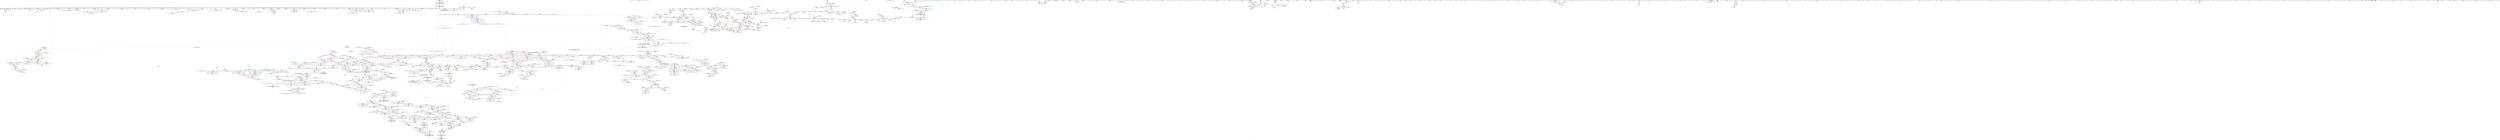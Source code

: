 digraph "SVFG" {
	label="SVFG";

	Node0x5596adf2df10 [shape=record,color=grey,label="{NodeID: 0\nNullPtr|{|<s48>122}}"];
	Node0x5596adf2df10 -> Node0x5596ae42b3d0[style=solid];
	Node0x5596adf2df10 -> Node0x5596ae42b4d0[style=solid];
	Node0x5596adf2df10 -> Node0x5596ae42b5a0[style=solid];
	Node0x5596adf2df10 -> Node0x5596ae42b670[style=solid];
	Node0x5596adf2df10 -> Node0x5596ae42b740[style=solid];
	Node0x5596adf2df10 -> Node0x5596ae42b810[style=solid];
	Node0x5596adf2df10 -> Node0x5596ae42b8e0[style=solid];
	Node0x5596adf2df10 -> Node0x5596ae42b9b0[style=solid];
	Node0x5596adf2df10 -> Node0x5596ae42ba80[style=solid];
	Node0x5596adf2df10 -> Node0x5596ae42bb50[style=solid];
	Node0x5596adf2df10 -> Node0x5596ae42bc20[style=solid];
	Node0x5596adf2df10 -> Node0x5596ae42bcf0[style=solid];
	Node0x5596adf2df10 -> Node0x5596ae42bdc0[style=solid];
	Node0x5596adf2df10 -> Node0x5596ae42be90[style=solid];
	Node0x5596adf2df10 -> Node0x5596ae42bf60[style=solid];
	Node0x5596adf2df10 -> Node0x5596ae42c030[style=solid];
	Node0x5596adf2df10 -> Node0x5596ae42c100[style=solid];
	Node0x5596adf2df10 -> Node0x5596ae42c1d0[style=solid];
	Node0x5596adf2df10 -> Node0x5596ae42c2a0[style=solid];
	Node0x5596adf2df10 -> Node0x5596ae42c370[style=solid];
	Node0x5596adf2df10 -> Node0x5596ae42c440[style=solid];
	Node0x5596adf2df10 -> Node0x5596ae42c510[style=solid];
	Node0x5596adf2df10 -> Node0x5596ae42c5e0[style=solid];
	Node0x5596adf2df10 -> Node0x5596ae42c6b0[style=solid];
	Node0x5596adf2df10 -> Node0x5596ae42c780[style=solid];
	Node0x5596adf2df10 -> Node0x5596ae42c850[style=solid];
	Node0x5596adf2df10 -> Node0x5596ae42c920[style=solid];
	Node0x5596adf2df10 -> Node0x5596ae42c9f0[style=solid];
	Node0x5596adf2df10 -> Node0x5596ae42cac0[style=solid];
	Node0x5596adf2df10 -> Node0x5596ae42cb90[style=solid];
	Node0x5596adf2df10 -> Node0x5596ae42cc60[style=solid];
	Node0x5596adf2df10 -> Node0x5596ae42cd30[style=solid];
	Node0x5596adf2df10 -> Node0x5596ae42ce00[style=solid];
	Node0x5596adf2df10 -> Node0x5596ae42ced0[style=solid];
	Node0x5596adf2df10 -> Node0x5596ae42cfa0[style=solid];
	Node0x5596adf2df10 -> Node0x5596ae42d070[style=solid];
	Node0x5596adf2df10 -> Node0x5596ae42d140[style=solid];
	Node0x5596adf2df10 -> Node0x5596ae42d210[style=solid];
	Node0x5596adf2df10 -> Node0x5596ae42d2e0[style=solid];
	Node0x5596adf2df10 -> Node0x5596ae42d3b0[style=solid];
	Node0x5596adf2df10 -> Node0x5596ae435f90[style=solid];
	Node0x5596adf2df10 -> Node0x5596ae4596e0[style=solid];
	Node0x5596adf2df10 -> Node0x5596ae4597b0[style=solid];
	Node0x5596adf2df10 -> Node0x5596ae459880[style=solid];
	Node0x5596adf2df10 -> Node0x5596ae45bc40[style=solid];
	Node0x5596adf2df10 -> Node0x5596add00220[style=solid];
	Node0x5596adf2df10 -> Node0x5596ae44e970[style=solid];
	Node0x5596adf2df10 -> Node0x5596ae44eaf0[style=solid];
	Node0x5596adf2df10:s48 -> Node0x5596ae56ea60[style=solid,color=red];
	Node0x5596ae42fdb0 [shape=record,color=red,label="{NodeID: 775\n1149\<--1140\n\<--__a.addr\n_ZNSt16allocator_traitsISaINSt7__cxx1112basic_stringIcSt11char_traitsIcESaIcEEEEE9constructIS5_JRKS5_EEEvRS6_PT_DpOT0_\n}"];
	Node0x5596ae42fdb0 -> Node0x5596ae424750[style=solid];
	Node0x5596ae426490 [shape=record,color=black,label="{NodeID: 443\n1536\<--1546\n_ZNKSt6vectorINSt7__cxx1112basic_stringIcSt11char_traitsIcESaIcEEESaIS5_EE8max_sizeEv_ret\<--call2\n_ZNKSt6vectorINSt7__cxx1112basic_stringIcSt11char_traitsIcESaIcEEESaIS5_EE8max_sizeEv\n|{<s0>103|<s1>110|<s2>111}}"];
	Node0x5596ae426490:s0 -> Node0x5596ae568ce0[style=solid,color=blue];
	Node0x5596ae426490:s1 -> Node0x5596ae569460[style=solid,color=blue];
	Node0x5596ae426490:s2 -> Node0x5596ae5695a0[style=solid,color=blue];
	Node0x5596ae56c0e0 [shape=record,color=black,label="{NodeID: 2325\n1443 = PHI(1128, )\n}"];
	Node0x5596ae56c0e0 -> Node0x5596ae4324b0[style=solid];
	Node0x5596ae41a3a0 [shape=record,color=green,label="{NodeID: 111\n602\<--603\n_ZStrsIcSt11char_traitsIcESaIcEERSt13basic_istreamIT_T0_ES7_RNSt7__cxx1112basic_stringIS4_S5_T1_EE\<--_ZStrsIcSt11char_traitsIcESaIcEERSt13basic_istreamIT_T0_ES7_RNSt7__cxx1112basic_stringIS4_S5_T1_EE_field_insensitive\n}"];
	Node0x5596ae4357e0 [shape=record,color=red,label="{NodeID: 886\n1957\<--1951\n\<--__i.addr\n_ZNSt13move_iteratorIPNSt7__cxx1112basic_stringIcSt11char_traitsIcESaIcEEEEC2ES6_\n}"];
	Node0x5596ae4357e0 -> Node0x5596ae45fe10[style=solid];
	Node0x5596ae4cb560 [shape=record,color=black,label="{NodeID: 1661\nMR_184V_3 = PHI(MR_184V_5, MR_184V_2, )\npts\{767 \}\n}"];
	Node0x5596ae43c2b0 [shape=record,color=purple,label="{NodeID: 554\n1211\<--1210\n_M_impl\<--\n_ZNSt6vectorINSt7__cxx1112basic_stringIcSt11char_traitsIcESaIcEEESaIS5_EE17_M_realloc_insertIJRKS5_EEEvN9__gnu_cxx17__normal_iteratorIPS5_S7_EEDpOT_\n}"];
	Node0x5596ae43c2b0 -> Node0x5596ae425790[style=solid];
	Node0x5596ae5757b0 [shape=record,color=black,label="{NodeID: 2436\n494 = PHI(327, 162, 396, )\n0th arg _Z5chminRii }"];
	Node0x5596ae5757b0 -> Node0x5596ae4579a0[style=solid];
	Node0x5596ae41eae0 [shape=record,color=green,label="{NodeID: 222\n1482\<--1483\n__first.addr\<--__first.addr_field_insensitive\n_ZSt34__uninitialized_move_if_noexcept_aIPNSt7__cxx1112basic_stringIcSt11char_traitsIcESaIcEEES6_SaIS5_EET0_T_S9_S8_RT1_\n}"];
	Node0x5596ae41eae0 -> Node0x5596ae4328c0[style=solid];
	Node0x5596ae41eae0 -> Node0x5596ae45cfc0[style=solid];
	Node0x5596ae45ab30 [shape=record,color=blue,label="{NodeID: 997\n1060\<--1055\n__n.addr\<--__n\n_ZNSt16allocator_traitsISaINSt7__cxx1112basic_stringIcSt11char_traitsIcESaIcEEEEE10deallocateERS6_PS5_m\n}"];
	Node0x5596ae45ab30 -> Node0x5596ae446ef0[style=dashed];
	Node0x5596ae4ead40 [shape=record,color=yellow,style=double,label="{NodeID: 1772\n72V_1 = ENCHI(MR_72V_0)\npts\{1390000 1410000 11650000 11750000 \}\nFun[_ZN9__gnu_cxxmiIPNSt7__cxx1112basic_stringIcSt11char_traitsIcESaIcEEESt6vectorIS6_SaIS6_EEEENS_17__normal_iteratorIT_T0_E15difference_typeERKSE_SH_]}"];
	Node0x5596ae4ead40 -> Node0x5596ae4324b0[style=dashed];
	Node0x5596ae4ead40 -> Node0x5596ae432580[style=dashed];
	Node0x5596ae441ce0 [shape=record,color=red,label="{NodeID: 665\n389\<--158\n\<--fstMismatch\n_Z5solveiiNSt7__cxx1112basic_stringIcSt11char_traitsIcESaIcEEE\n}"];
	Node0x5596ae441ce0 -> Node0x5596ae44a5f0[style=solid];
	Node0x5596ae42ce00 [shape=record,color=black,label="{NodeID: 333\n1819\<--3\n\<--dummyVal\n_ZNSt20__uninitialized_copyILb0EE13__uninit_copyISt13move_iteratorIPNSt7__cxx1112basic_stringIcSt11char_traitsIcESaIcEEEES9_EET0_T_SC_SB_\n}"];
	Node0x5596ae42ce00 -> Node0x5596ae45f110[style=solid];
	Node0x5596adf2dfa0 [shape=record,color=green,label="{NodeID: 1\n7\<--1\n__dso_handle\<--dummyObj\nGlob }"];
	Node0x5596ae42fe80 [shape=record,color=red,label="{NodeID: 776\n1151\<--1142\n\<--__p.addr\n_ZNSt16allocator_traitsISaINSt7__cxx1112basic_stringIcSt11char_traitsIcESaIcEEEEE9constructIS5_JRKS5_EEEvRS6_PT_DpOT0_\n|{<s0>77}}"];
	Node0x5596ae42fe80:s0 -> Node0x5596ae5747e0[style=solid,color=red];
	Node0x5596ae426560 [shape=record,color=black,label="{NodeID: 444\n1556\<--1555\n\<--this1\n_ZNKSt6vectorINSt7__cxx1112basic_stringIcSt11char_traitsIcESaIcEEESaIS5_EE4sizeEv\n}"];
	Node0x5596ae426560 -> Node0x5596ae43d970[style=solid];
	Node0x5596ae426560 -> Node0x5596ae43da40[style=solid];
	Node0x5596ae56c220 [shape=record,color=black,label="{NodeID: 2326\n1446 = PHI(1128, )\n}"];
	Node0x5596ae56c220 -> Node0x5596ae432580[style=solid];
	Node0x5596ae41a4a0 [shape=record,color=green,label="{NodeID: 112\n613\<--614\n_ZNKSt9basic_iosIcSt11char_traitsIcEEcvbEv\<--_ZNKSt9basic_iosIcSt11char_traitsIcEEcvbEv_field_insensitive\n}"];
	Node0x5596ae4358b0 [shape=record,color=red,label="{NodeID: 887\n1969\<--1963\nthis1\<--this.addr\n_ZN9__gnu_cxx13new_allocatorINSt7__cxx1112basic_stringIcSt11char_traitsIcESaIcEEEE7destroyIS6_EEvPT_\n}"];
	Node0x5596ae4cba60 [shape=record,color=black,label="{NodeID: 1662\nMR_188V_2 = PHI(MR_188V_4, MR_188V_1, )\npts\{771 \}\n}"];
	Node0x5596ae43c380 [shape=record,color=purple,label="{NodeID: 555\n1221\<--1220\n_M_impl7\<--\n_ZNSt6vectorINSt7__cxx1112basic_stringIcSt11char_traitsIcESaIcEEESaIS5_EE17_M_realloc_insertIJRKS5_EEEvN9__gnu_cxx17__normal_iteratorIPS5_S7_EEDpOT_\n}"];
	Node0x5596ae575a90 [shape=record,color=black,label="{NodeID: 2437\n495 = PHI(335, 377, 397, )\n1st arg _Z5chminRii }"];
	Node0x5596ae575a90 -> Node0x5596ae457a70[style=solid];
	Node0x5596ae41ebb0 [shape=record,color=green,label="{NodeID: 223\n1484\<--1485\n__last.addr\<--__last.addr_field_insensitive\n_ZSt34__uninitialized_move_if_noexcept_aIPNSt7__cxx1112basic_stringIcSt11char_traitsIcESaIcEEES6_SaIS5_EET0_T_S9_S8_RT1_\n}"];
	Node0x5596ae41ebb0 -> Node0x5596ae432990[style=solid];
	Node0x5596ae41ebb0 -> Node0x5596ae45d090[style=solid];
	Node0x5596ae45ac00 [shape=record,color=blue,label="{NodeID: 998\n1077\<--1074\nthis.addr\<--this\n_ZN9__gnu_cxx13new_allocatorINSt7__cxx1112basic_stringIcSt11char_traitsIcESaIcEEEE10deallocateEPS6_m\n}"];
	Node0x5596ae45ac00 -> Node0x5596ae446fc0[style=dashed];
	Node0x5596ae441db0 [shape=record,color=red,label="{NodeID: 666\n364\<--160\n\<--lstMismatch\n_Z5solveiiNSt7__cxx1112basic_stringIcSt11char_traitsIcESaIcEEE\n}"];
	Node0x5596ae441db0 -> Node0x5596ae44abf0[style=solid];
	Node0x5596ae42ced0 [shape=record,color=black,label="{NodeID: 334\n1830\<--3\n\<--dummyVal\n_ZNSt20__uninitialized_copyILb0EE13__uninit_copyISt13move_iteratorIPNSt7__cxx1112basic_stringIcSt11char_traitsIcESaIcEEEES9_EET0_T_SC_SB_\n}"];
	Node0x5596ae3f8510 [shape=record,color=green,label="{NodeID: 2\n17\<--1\n.str\<--dummyObj\nGlob }"];
	Node0x5596ae42ff50 [shape=record,color=red,label="{NodeID: 777\n1152\<--1144\n\<--__args.addr\n_ZNSt16allocator_traitsISaINSt7__cxx1112basic_stringIcSt11char_traitsIcESaIcEEEEE9constructIS5_JRKS5_EEEvRS6_PT_DpOT0_\n|{<s0>76}}"];
	Node0x5596ae42ff50:s0 -> Node0x5596ae570ff0[style=solid,color=red];
	Node0x5596ae426630 [shape=record,color=black,label="{NodeID: 445\n1560\<--1555\n\<--this1\n_ZNKSt6vectorINSt7__cxx1112basic_stringIcSt11char_traitsIcESaIcEEESaIS5_EE4sizeEv\n}"];
	Node0x5596ae426630 -> Node0x5596ae43db10[style=solid];
	Node0x5596ae426630 -> Node0x5596ae43dbe0[style=solid];
	Node0x5596ae56c360 [shape=record,color=black,label="{NodeID: 2327\n1470 = PHI(1624, )\n}"];
	Node0x5596ae56c360 -> Node0x5596add00220[style=solid];
	Node0x5596ae41a5a0 [shape=record,color=green,label="{NodeID: 113\n617\<--618\n_ZNSt6vectorINSt7__cxx1112basic_stringIcSt11char_traitsIcESaIcEEESaIS5_EE9push_backERKS5_\<--_ZNSt6vectorINSt7__cxx1112basic_stringIcSt11char_traitsIcESaIcEEESaIS5_EE9push_backERKS5__field_insensitive\n}"];
	Node0x5596ae435980 [shape=record,color=red,label="{NodeID: 888\n1970\<--1965\n\<--__p.addr\n_ZN9__gnu_cxx13new_allocatorINSt7__cxx1112basic_stringIcSt11char_traitsIcESaIcEEEE7destroyIS6_EEvPT_\n}"];
	Node0x5596ae43c450 [shape=record,color=purple,label="{NodeID: 556\n1222\<--1220\n_M_start\<--\n_ZNSt6vectorINSt7__cxx1112basic_stringIcSt11char_traitsIcESaIcEEESaIS5_EE17_M_realloc_insertIJRKS5_EEEvN9__gnu_cxx17__normal_iteratorIPS5_S7_EEDpOT_\n}"];
	Node0x5596ae43c450 -> Node0x5596ae4312d0[style=solid];
	Node0x5596ae575c50 [shape=record,color=black,label="{NodeID: 2438\n1674 = PHI(1511, )\n0th arg _ZSt22__uninitialized_copy_aISt13move_iteratorIPNSt7__cxx1112basic_stringIcSt11char_traitsIcESaIcEEEES7_S6_ET0_T_SA_S9_RSaIT1_E }"];
	Node0x5596ae575c50 -> Node0x5596ae45e1a0[style=solid];
	Node0x5596ae41ec80 [shape=record,color=green,label="{NodeID: 224\n1486\<--1487\n__result.addr\<--__result.addr_field_insensitive\n_ZSt34__uninitialized_move_if_noexcept_aIPNSt7__cxx1112basic_stringIcSt11char_traitsIcESaIcEEES6_SaIS5_EET0_T_S9_S8_RT1_\n}"];
	Node0x5596ae41ec80 -> Node0x5596ae432a60[style=solid];
	Node0x5596ae41ec80 -> Node0x5596ae45d160[style=solid];
	Node0x5596ae45acd0 [shape=record,color=blue,label="{NodeID: 999\n1079\<--1075\n__p.addr\<--__p\n_ZN9__gnu_cxx13new_allocatorINSt7__cxx1112basic_stringIcSt11char_traitsIcESaIcEEEE10deallocateEPS6_m\n}"];
	Node0x5596ae45acd0 -> Node0x5596ae42f800[style=dashed];
	Node0x5596ae441e80 [shape=record,color=red,label="{NodeID: 667\n397\<--162\n\<--opt\n_Z5solveiiNSt7__cxx1112basic_stringIcSt11char_traitsIcESaIcEEE\n|{<s0>23}}"];
	Node0x5596ae441e80:s0 -> Node0x5596ae575a90[style=solid,color=red];
	Node0x5596ae42cfa0 [shape=record,color=black,label="{NodeID: 335\n1831\<--3\n\<--dummyVal\n_ZNSt20__uninitialized_copyILb0EE13__uninit_copyISt13move_iteratorIPNSt7__cxx1112basic_stringIcSt11char_traitsIcESaIcEEEES9_EET0_T_SC_SB_\n}"];
	Node0x5596ae42cfa0 -> Node0x5596ae45f1e0[style=solid];
	Node0x5596ae3f8850 [shape=record,color=green,label="{NodeID: 3\n19\<--1\n.str.2\<--dummyObj\nGlob }"];
	Node0x5596ae430020 [shape=record,color=red,label="{NodeID: 778\n1188\<--1166\nthis1\<--this.addr\n_ZNSt6vectorINSt7__cxx1112basic_stringIcSt11char_traitsIcESaIcEEESaIS5_EE17_M_realloc_insertIJRKS5_EEEvN9__gnu_cxx17__normal_iteratorIPS5_S7_EEDpOT_\n|{|<s19>78|<s20>79}}"];
	Node0x5596ae430020 -> Node0x5596ae424820[style=solid];
	Node0x5596ae430020 -> Node0x5596ae4248f0[style=solid];
	Node0x5596ae430020 -> Node0x5596ae4249c0[style=solid];
	Node0x5596ae430020 -> Node0x5596ae424a90[style=solid];
	Node0x5596ae430020 -> Node0x5596ae424b60[style=solid];
	Node0x5596ae430020 -> Node0x5596ae424c30[style=solid];
	Node0x5596ae430020 -> Node0x5596ae424d00[style=solid];
	Node0x5596ae430020 -> Node0x5596ae424dd0[style=solid];
	Node0x5596ae430020 -> Node0x5596ae424ea0[style=solid];
	Node0x5596ae430020 -> Node0x5596ae424f70[style=solid];
	Node0x5596ae430020 -> Node0x5596ae425040[style=solid];
	Node0x5596ae430020 -> Node0x5596ae425110[style=solid];
	Node0x5596ae430020 -> Node0x5596ae4251e0[style=solid];
	Node0x5596ae430020 -> Node0x5596ae4252b0[style=solid];
	Node0x5596ae430020 -> Node0x5596ae425380[style=solid];
	Node0x5596ae430020 -> Node0x5596ae425450[style=solid];
	Node0x5596ae430020 -> Node0x5596ae425520[style=solid];
	Node0x5596ae430020 -> Node0x5596ae4255f0[style=solid];
	Node0x5596ae430020 -> Node0x5596ae4256c0[style=solid];
	Node0x5596ae430020:s19 -> Node0x5596ae571980[style=solid,color=red];
	Node0x5596ae430020:s20 -> Node0x5596ae56fa20[style=solid,color=red];
	Node0x5596ae426700 [shape=record,color=black,label="{NodeID: 446\n1564\<--1559\nsub.ptr.lhs.cast\<--\n_ZNKSt6vectorINSt7__cxx1112basic_stringIcSt11char_traitsIcESaIcEEESaIS5_EE4sizeEv\n}"];
	Node0x5596ae426700 -> Node0x5596ae44c270[style=solid];
	Node0x5596ae56c4a0 [shape=record,color=black,label="{NodeID: 2328\n1499 = PHI(1715, )\n}"];
	Node0x5596ae56c4a0 -> Node0x5596ae45d300[style=solid];
	Node0x5596ae41f060 [shape=record,color=green,label="{NodeID: 114\n628\<--629\nscanf\<--scanf_field_insensitive\n}"];
	Node0x5596ae435a50 [shape=record,color=red,label="{NodeID: 889\n1983\<--1982\ndummyVal\<--offset_0\n_ZSt22__uninitialized_copy_aISt13move_iteratorIPNSt7__cxx1112basic_stringIcSt11char_traitsIcESaIcEEEES7_S6_ET0_T_SA_S9_RSaIT1_E\n}"];
	Node0x5596ae435a50 -> Node0x5596ae45e4e0[style=solid];
	Node0x5596ae43c520 [shape=record,color=purple,label="{NodeID: 557\n1234\<--1233\nincdec.ptr\<--\n_ZNSt6vectorINSt7__cxx1112basic_stringIcSt11char_traitsIcESaIcEEESaIS5_EE17_M_realloc_insertIJRKS5_EEEvN9__gnu_cxx17__normal_iteratorIPS5_S7_EEDpOT_\n}"];
	Node0x5596ae43c520 -> Node0x5596ae45bde0[style=solid];
	Node0x5596ae575d60 [shape=record,color=black,label="{NodeID: 2439\n1675 = PHI(1513, )\n1st arg _ZSt22__uninitialized_copy_aISt13move_iteratorIPNSt7__cxx1112basic_stringIcSt11char_traitsIcESaIcEEEES7_S6_ET0_T_SA_S9_RSaIT1_E }"];
	Node0x5596ae575d60 -> Node0x5596ae45e270[style=solid];
	Node0x5596ae41ed50 [shape=record,color=green,label="{NodeID: 225\n1488\<--1489\n__alloc.addr\<--__alloc.addr_field_insensitive\n_ZSt34__uninitialized_move_if_noexcept_aIPNSt7__cxx1112basic_stringIcSt11char_traitsIcESaIcEEES6_SaIS5_EET0_T_S9_S8_RT1_\n}"];
	Node0x5596ae41ed50 -> Node0x5596ae432b30[style=solid];
	Node0x5596ae41ed50 -> Node0x5596ae45d230[style=solid];
	Node0x5596ae45ada0 [shape=record,color=blue,label="{NodeID: 1000\n1081\<--1076\n.addr\<--\n_ZN9__gnu_cxx13new_allocatorINSt7__cxx1112basic_stringIcSt11char_traitsIcESaIcEEEE10deallocateEPS6_m\n}"];
	Node0x5596ae4eb0d0 [shape=record,color=yellow,style=double,label="{NodeID: 1775\n2V_1 = ENCHI(MR_2V_0)\npts\{100000 100001 100002 \}\nFun[_ZNSt6vectorINSt7__cxx1112basic_stringIcSt11char_traitsIcESaIcEEESaIS5_EEC2Ev]|{<s0>5}}"];
	Node0x5596ae4eb0d0:s0 -> Node0x5596ae4c2b70[style=dashed,color=red];
	Node0x5596ae441f50 [shape=record,color=red,label="{NodeID: 668\n357\<--164\n\<--i78\n_Z5solveiiNSt7__cxx1112basic_stringIcSt11char_traitsIcESaIcEEE\n}"];
	Node0x5596ae441f50 -> Node0x5596ae44dbf0[style=solid];
	Node0x5596ae42d070 [shape=record,color=black,label="{NodeID: 336\n1833\<--3\n\<--dummyVal\n_ZNSt20__uninitialized_copyILb0EE13__uninit_copyISt13move_iteratorIPNSt7__cxx1112basic_stringIcSt11char_traitsIcESaIcEEEES9_EET0_T_SC_SB_\n}"];
	Node0x5596ae42d070 -> Node0x5596ae45f2b0[style=solid];
	Node0x5596ae3f8910 [shape=record,color=green,label="{NodeID: 4\n21\<--1\n.str.3\<--dummyObj\nGlob }"];
	Node0x5596ae4300f0 [shape=record,color=red,label="{NodeID: 779\n1216\<--1168\n\<--__args.addr\n_ZNSt6vectorINSt7__cxx1112basic_stringIcSt11char_traitsIcESaIcEEESaIS5_EE17_M_realloc_insertIJRKS5_EEEvN9__gnu_cxx17__normal_iteratorIPS5_S7_EEDpOT_\n|{<s0>82}}"];
	Node0x5596ae4300f0:s0 -> Node0x5596ae570ff0[style=solid,color=red];
	Node0x5596ae4267d0 [shape=record,color=black,label="{NodeID: 447\n1565\<--1563\nsub.ptr.rhs.cast\<--\n_ZNKSt6vectorINSt7__cxx1112basic_stringIcSt11char_traitsIcESaIcEEESaIS5_EE4sizeEv\n}"];
	Node0x5596ae4267d0 -> Node0x5596ae44c270[style=solid];
	Node0x5596ae56c5e0 [shape=record,color=black,label="{NodeID: 2329\n1505 = PHI(1715, )\n}"];
	Node0x5596ae56c5e0 -> Node0x5596ae45d3d0[style=solid];
	Node0x5596ae41f160 [shape=record,color=green,label="{NodeID: 115\n642\<--643\n_ZNSt7__cxx1112basic_stringIcSt11char_traitsIcESaIcEEC1ERKS4_\<--_ZNSt7__cxx1112basic_stringIcSt11char_traitsIcESaIcEEC1ERKS4__field_insensitive\n}"];
	Node0x5596ae435b20 [shape=record,color=red,label="{NodeID: 890\n1986\<--1985\ndummyVal\<--offset_0\n_ZSt22__uninitialized_copy_aISt13move_iteratorIPNSt7__cxx1112basic_stringIcSt11char_traitsIcESaIcEEEES7_S6_ET0_T_SA_S9_RSaIT1_E\n}"];
	Node0x5596ae435b20 -> Node0x5596ae45e5b0[style=solid];
	Node0x5596ae43c5f0 [shape=record,color=purple,label="{NodeID: 558\n1239\<--1238\n_M_impl13\<--\n_ZNSt6vectorINSt7__cxx1112basic_stringIcSt11char_traitsIcESaIcEEESaIS5_EE17_M_realloc_insertIJRKS5_EEEvN9__gnu_cxx17__normal_iteratorIPS5_S7_EEDpOT_\n}"];
	Node0x5596ae575e70 [shape=record,color=black,label="{NodeID: 2440\n1676 = PHI(1508, )\n2nd arg _ZSt22__uninitialized_copy_aISt13move_iteratorIPNSt7__cxx1112basic_stringIcSt11char_traitsIcESaIcEEEES7_S6_ET0_T_SA_S9_RSaIT1_E }"];
	Node0x5596ae575e70 -> Node0x5596ae45e340[style=solid];
	Node0x5596ae41ee20 [shape=record,color=green,label="{NodeID: 226\n1490\<--1491\nagg.tmp\<--agg.tmp_field_insensitive\n_ZSt34__uninitialized_move_if_noexcept_aIPNSt7__cxx1112basic_stringIcSt11char_traitsIcESaIcEEES6_SaIS5_EET0_T_S9_S8_RT1_\n}"];
	Node0x5596ae41ee20 -> Node0x5596ae43d630[style=solid];
	Node0x5596ae41ee20 -> Node0x5596ae43d700[style=solid];
	Node0x5596ae45ae70 [shape=record,color=blue,label="{NodeID: 1001\n1097\<--1096\nthis.addr\<--this\n_ZNSaINSt7__cxx1112basic_stringIcSt11char_traitsIcESaIcEEEED2Ev\n}"];
	Node0x5596ae45ae70 -> Node0x5596ae42f8d0[style=dashed];
	Node0x5596ae442020 [shape=record,color=red,label="{NodeID: 669\n362\<--164\n\<--i78\n_Z5solveiiNSt7__cxx1112basic_stringIcSt11char_traitsIcESaIcEEE\n}"];
	Node0x5596ae442020 -> Node0x5596ae44ad70[style=solid];
	Node0x5596ae42d140 [shape=record,color=black,label="{NodeID: 337\n1843\<--3\nlpad.val\<--dummyVal\n_ZNSt20__uninitialized_copyILb0EE13__uninit_copyISt13move_iteratorIPNSt7__cxx1112basic_stringIcSt11char_traitsIcESaIcEEEES9_EET0_T_SC_SB_\n}"];
	Node0x5596ae3f89d0 [shape=record,color=green,label="{NodeID: 5\n23\<--1\n_ZSt3cin\<--dummyObj\nGlob }"];
	Node0x5596ae4301c0 [shape=record,color=red,label="{NodeID: 780\n1203\<--1170\n\<--__len\n_ZNSt6vectorINSt7__cxx1112basic_stringIcSt11char_traitsIcESaIcEEESaIS5_EE17_M_realloc_insertIJRKS5_EEEvN9__gnu_cxx17__normal_iteratorIPS5_S7_EEDpOT_\n|{<s0>81}}"];
	Node0x5596ae4301c0:s0 -> Node0x5596ae572130[style=solid,color=red];
	Node0x5596ae4268a0 [shape=record,color=black,label="{NodeID: 448\n1550\<--1567\n_ZNKSt6vectorINSt7__cxx1112basic_stringIcSt11char_traitsIcESaIcEEESaIS5_EE4sizeEv_ret\<--sub.ptr.div\n_ZNKSt6vectorINSt7__cxx1112basic_stringIcSt11char_traitsIcESaIcEEESaIS5_EE4sizeEv\n|{<s0>104|<s1>106|<s2>107|<s3>109}}"];
	Node0x5596ae4268a0:s0 -> Node0x5596ae568e20[style=solid,color=blue];
	Node0x5596ae4268a0:s1 -> Node0x5596ae568f60[style=solid,color=blue];
	Node0x5596ae4268a0:s2 -> Node0x5596ae5690a0[style=solid,color=blue];
	Node0x5596ae4268a0:s3 -> Node0x5596ae569320[style=solid,color=blue];
	Node0x5596ae56c720 [shape=record,color=black,label="{NodeID: 2330\n1514 = PHI(1673, )\n}"];
	Node0x5596ae56c720 -> Node0x5596ae426220[style=solid];
	Node0x5596ae41f260 [shape=record,color=green,label="{NodeID: 116\n646\<--647\n_ZNSt7__cxx1112basic_stringIcSt11char_traitsIcESaIcEED1Ev\<--_ZNSt7__cxx1112basic_stringIcSt11char_traitsIcESaIcEED1Ev_field_insensitive\n}"];
	Node0x5596ae435bf0 [shape=record,color=red,label="{NodeID: 891\n1989\<--1988\ndummyVal\<--offset_0\n_ZSt18uninitialized_copyISt13move_iteratorIPNSt7__cxx1112basic_stringIcSt11char_traitsIcESaIcEEEES7_ET0_T_SA_S9_\n}"];
	Node0x5596ae435bf0 -> Node0x5596ae45ea90[style=solid];
	Node0x5596ae43c6c0 [shape=record,color=purple,label="{NodeID: 559\n1240\<--1238\n_M_finish\<--\n_ZNSt6vectorINSt7__cxx1112basic_stringIcSt11char_traitsIcESaIcEEESaIS5_EE17_M_realloc_insertIJRKS5_EEEvN9__gnu_cxx17__normal_iteratorIPS5_S7_EEDpOT_\n}"];
	Node0x5596ae43c6c0 -> Node0x5596ae431540[style=solid];
	Node0x5596ae575f80 [shape=record,color=black,label="{NodeID: 2441\n1677 = PHI(1509, )\n3rd arg _ZSt22__uninitialized_copy_aISt13move_iteratorIPNSt7__cxx1112basic_stringIcSt11char_traitsIcESaIcEEEES7_S6_ET0_T_SA_S9_RSaIT1_E }"];
	Node0x5596ae575f80 -> Node0x5596ae45e410[style=solid];
	Node0x5596ae41eef0 [shape=record,color=green,label="{NodeID: 227\n1492\<--1493\nagg.tmp1\<--agg.tmp1_field_insensitive\n_ZSt34__uninitialized_move_if_noexcept_aIPNSt7__cxx1112basic_stringIcSt11char_traitsIcESaIcEEES6_SaIS5_EET0_T_S9_S8_RT1_\n}"];
	Node0x5596ae41eef0 -> Node0x5596ae43d7d0[style=solid];
	Node0x5596ae41eef0 -> Node0x5596ae43d8a0[style=solid];
	Node0x5596ae45af40 [shape=record,color=blue,label="{NodeID: 1002\n1108\<--1107\nthis.addr\<--this\n_ZN9__gnu_cxx13new_allocatorINSt7__cxx1112basic_stringIcSt11char_traitsIcESaIcEEEED2Ev\n}"];
	Node0x5596ae45af40 -> Node0x5596ae42f9a0[style=dashed];
	Node0x5596ae4420f0 [shape=record,color=red,label="{NodeID: 670\n373\<--164\n\<--i78\n_Z5solveiiNSt7__cxx1112basic_stringIcSt11char_traitsIcESaIcEEE\n}"];
	Node0x5596ae4420f0 -> Node0x5596ae42ea30[style=solid];
	Node0x5596ae42d210 [shape=record,color=black,label="{NodeID: 338\n1844\<--3\nlpad.val12\<--dummyVal\n_ZNSt20__uninitialized_copyILb0EE13__uninit_copyISt13move_iteratorIPNSt7__cxx1112basic_stringIcSt11char_traitsIcESaIcEEEES9_EET0_T_SC_SB_\n}"];
	Node0x5596ae3f7500 [shape=record,color=green,label="{NodeID: 6\n24\<--1\n.str.4\<--dummyObj\nGlob }"];
	Node0x5596ae430290 [shape=record,color=red,label="{NodeID: 781\n1285\<--1170\n\<--__len\n_ZNSt6vectorINSt7__cxx1112basic_stringIcSt11char_traitsIcESaIcEEESaIS5_EE17_M_realloc_insertIJRKS5_EEEvN9__gnu_cxx17__normal_iteratorIPS5_S7_EEDpOT_\n|{<s0>95}}"];
	Node0x5596ae430290:s0 -> Node0x5596ae56f750[style=solid,color=red];
	Node0x5596ae426970 [shape=record,color=black,label="{NodeID: 449\n1571\<--1594\n_ZSt3maxImERKT_S2_S2__ret\<--\n_ZSt3maxImERKT_S2_S2_\n|{<s0>108}}"];
	Node0x5596ae426970:s0 -> Node0x5596ae5691e0[style=solid,color=blue];
	Node0x5596ae56c860 [shape=record,color=black,label="{NodeID: 2331\n1543 = PHI(1607, )\n|{<s0>120}}"];
	Node0x5596ae56c860:s0 -> Node0x5596ae574a00[style=solid,color=red];
	Node0x5596ae41f360 [shape=record,color=green,label="{NodeID: 117\n671\<--672\n_ZNSt14basic_ifstreamIcSt11char_traitsIcEED1Ev\<--_ZNSt14basic_ifstreamIcSt11char_traitsIcEED1Ev_field_insensitive\n}"];
	Node0x5596ae435cc0 [shape=record,color=red,label="{NodeID: 892\n1992\<--1991\ndummyVal\<--offset_0\n_ZSt18uninitialized_copyISt13move_iteratorIPNSt7__cxx1112basic_stringIcSt11char_traitsIcESaIcEEEES7_ET0_T_SA_S9_\n}"];
	Node0x5596ae435cc0 -> Node0x5596ae45eb60[style=solid];
	Node0x5596ae43c790 [shape=record,color=purple,label="{NodeID: 560\n1260\<--1259\n_M_impl17\<--\n_ZNSt6vectorINSt7__cxx1112basic_stringIcSt11char_traitsIcESaIcEEESaIS5_EE17_M_realloc_insertIJRKS5_EEEvN9__gnu_cxx17__normal_iteratorIPS5_S7_EEDpOT_\n}"];
	Node0x5596ae43c790 -> Node0x5596ae425860[style=solid];
	Node0x5596ae576090 [shape=record,color=black,label="{NodeID: 2442\n881 = PHI(875, )\n0th arg _ZN9__gnu_cxx13new_allocatorINSt7__cxx1112basic_stringIcSt11char_traitsIcESaIcEEEEC2Ev }"];
	Node0x5596ae576090 -> Node0x5596ae459a20[style=solid];
	Node0x5596ae41efc0 [shape=record,color=green,label="{NodeID: 228\n1500\<--1501\n_ZSt32__make_move_if_noexcept_iteratorINSt7__cxx1112basic_stringIcSt11char_traitsIcESaIcEEESt13move_iteratorIPS5_EET0_PT_\<--_ZSt32__make_move_if_noexcept_iteratorINSt7__cxx1112basic_stringIcSt11char_traitsIcESaIcEEESt13move_iteratorIPS5_EET0_PT__field_insensitive\n}"];
	Node0x5596ae45b010 [shape=record,color=blue,label="{NodeID: 1003\n1116\<--1114\nthis.addr\<--this\n_ZN9__gnu_cxx17__normal_iteratorIPNSt7__cxx1112basic_stringIcSt11char_traitsIcESaIcEEESt6vectorIS6_SaIS6_EEEC2ERKS7_\n}"];
	Node0x5596ae45b010 -> Node0x5596ae42fa70[style=dashed];
	Node0x5596ae4421c0 [shape=record,color=red,label="{NodeID: 671\n381\<--164\n\<--i78\n_Z5solveiiNSt7__cxx1112basic_stringIcSt11char_traitsIcESaIcEEE\n}"];
	Node0x5596ae4421c0 -> Node0x5596ae44a770[style=solid];
	Node0x5596ae42d2e0 [shape=record,color=black,label="{NodeID: 339\n1846\<--3\n\<--dummyVal\n_ZNSt20__uninitialized_copyILb0EE13__uninit_copyISt13move_iteratorIPNSt7__cxx1112basic_stringIcSt11char_traitsIcESaIcEEEES9_EET0_T_SC_SB_\n}"];
	Node0x5596ae3f75c0 [shape=record,color=green,label="{NodeID: 7\n27\<--1\n\<--dummyObj\nCan only get source location for instruction, argument, global var or function.}"];
	Node0x5596ae430360 [shape=record,color=red,label="{NodeID: 782\n1331\<--1170\n\<--__len\n_ZNSt6vectorINSt7__cxx1112basic_stringIcSt11char_traitsIcESaIcEEESaIS5_EE17_M_realloc_insertIJRKS5_EEEvN9__gnu_cxx17__normal_iteratorIPS5_S7_EEDpOT_\n}"];
	Node0x5596ae426a40 [shape=record,color=black,label="{NodeID: 450\n1602\<--1601\n\<--\n_ZNSt16allocator_traitsISaINSt7__cxx1112basic_stringIcSt11char_traitsIcESaIcEEEEE8max_sizeERKS6_\n|{<s0>121}}"];
	Node0x5596ae426a40:s0 -> Node0x5596ae5704c0[style=solid,color=red];
	Node0x5596ae56c9a0 [shape=record,color=black,label="{NodeID: 2332\n1546 = PHI(1596, )\n}"];
	Node0x5596ae56c9a0 -> Node0x5596ae426490[style=solid];
	Node0x5596ae41f460 [shape=record,color=green,label="{NodeID: 118\n692\<--693\n__gxx_personality_v0\<--__gxx_personality_v0_field_insensitive\n}"];
	Node0x5596ae435d90 [shape=record,color=blue,label="{NodeID: 893\n1978\<--27\nllvm.global_ctors_0\<--\nGlob }"];
	Node0x5596ae43c860 [shape=record,color=purple,label="{NodeID: 561\n1292\<--1291\n_M_impl25\<--\n_ZNSt6vectorINSt7__cxx1112basic_stringIcSt11char_traitsIcESaIcEEESaIS5_EE17_M_realloc_insertIJRKS5_EEEvN9__gnu_cxx17__normal_iteratorIPS5_S7_EEDpOT_\n}"];
	Node0x5596ae5761a0 [shape=record,color=black,label="{NodeID: 2443\n477 = PHI(138, )\n0th arg _ZNK9__gnu_cxx17__normal_iteratorIPNSt7__cxx1112basic_stringIcSt11char_traitsIcESaIcEEESt6vectorIS6_SaIS6_EEEdeEv }"];
	Node0x5596ae5761a0 -> Node0x5596ae4578d0[style=solid];
	Node0x5596ae427530 [shape=record,color=green,label="{NodeID: 229\n1515\<--1516\n_ZSt22__uninitialized_copy_aISt13move_iteratorIPNSt7__cxx1112basic_stringIcSt11char_traitsIcESaIcEEEES7_S6_ET0_T_SA_S9_RSaIT1_E\<--_ZSt22__uninitialized_copy_aISt13move_iteratorIPNSt7__cxx1112basic_stringIcSt11char_traitsIcESaIcEEEES7_S6_ET0_T_SA_S9_RSaIT1_E_field_insensitive\n}"];
	Node0x5596ae45b0e0 [shape=record,color=blue,label="{NodeID: 1004\n1118\<--1115\n__i.addr\<--__i\n_ZN9__gnu_cxx17__normal_iteratorIPNSt7__cxx1112basic_stringIcSt11char_traitsIcESaIcEEESt6vectorIS6_SaIS6_EEEC2ERKS7_\n}"];
	Node0x5596ae45b0e0 -> Node0x5596ae42fb40[style=dashed];
	Node0x5596ae442290 [shape=record,color=red,label="{NodeID: 672\n265\<--262\n\<--call30\n_Z5solveiiNSt7__cxx1112basic_stringIcSt11char_traitsIcESaIcEEE\n}"];
	Node0x5596ae442290 -> Node0x5596ae42e140[style=solid];
	Node0x5596ae42d3b0 [shape=record,color=black,label="{NodeID: 340\n1847\<--3\n\<--dummyVal\n_ZNSt20__uninitialized_copyILb0EE13__uninit_copyISt13move_iteratorIPNSt7__cxx1112basic_stringIcSt11char_traitsIcESaIcEEEES9_EET0_T_SC_SB_\n|{<s0>143}}"];
	Node0x5596ae42d3b0:s0 -> Node0x5596ae572570[style=solid,color=red];
	Node0x5596ae3f7680 [shape=record,color=green,label="{NodeID: 8\n173\<--1\n\<--dummyObj\nCan only get source location for instruction, argument, global var or function.}"];
	Node0x5596ae430430 [shape=record,color=red,label="{NodeID: 783\n1214\<--1172\n\<--__elems_before\n_ZNSt6vectorINSt7__cxx1112basic_stringIcSt11char_traitsIcESaIcEEESaIS5_EE17_M_realloc_insertIJRKS5_EEEvN9__gnu_cxx17__normal_iteratorIPS5_S7_EEDpOT_\n}"];
	Node0x5596ae426b10 [shape=record,color=black,label="{NodeID: 451\n1596\<--1603\n_ZNSt16allocator_traitsISaINSt7__cxx1112basic_stringIcSt11char_traitsIcESaIcEEEEE8max_sizeERKS6__ret\<--call\n_ZNSt16allocator_traitsISaINSt7__cxx1112basic_stringIcSt11char_traitsIcESaIcEEEEE8max_sizeERKS6_\n|{<s0>120}}"];
	Node0x5596ae426b10:s0 -> Node0x5596ae56c9a0[style=solid,color=blue];
	Node0x5596ae56cae0 [shape=record,color=black,label="{NodeID: 2333\n1763 = PHI(1772, )\n}"];
	Node0x5596ae56cae0 -> Node0x5596ae437d40[style=solid];
	Node0x5596ae41f560 [shape=record,color=green,label="{NodeID: 119\n701\<--702\nthis.addr\<--this.addr_field_insensitive\n_ZNSt6vectorINSt7__cxx1112basic_stringIcSt11char_traitsIcESaIcEEESaIS5_EE9push_backERKS5_\n}"];
	Node0x5596ae41f560 -> Node0x5596ae444580[style=solid];
	Node0x5596ae41f560 -> Node0x5596ae4589e0[style=solid];
	Node0x5596ae435e90 [shape=record,color=blue,label="{NodeID: 894\n1979\<--28\nllvm.global_ctors_1\<--_GLOBAL__sub_I_lunae_2_1.cpp\nGlob }"];
	Node0x5596ae43c930 [shape=record,color=purple,label="{NodeID: 562\n1293\<--1291\n_M_start26\<--\n_ZNSt6vectorINSt7__cxx1112basic_stringIcSt11char_traitsIcESaIcEEESaIS5_EE17_M_realloc_insertIJRKS5_EEEvN9__gnu_cxx17__normal_iteratorIPS5_S7_EEDpOT_\n}"];
	Node0x5596ae43c930 -> Node0x5596ae431610[style=solid];
	Node0x5596ae5762b0 [shape=record,color=black,label="{NodeID: 2444\n870 = PHI(858, )\n0th arg _ZNSaINSt7__cxx1112basic_stringIcSt11char_traitsIcESaIcEEEEC2Ev }"];
	Node0x5596ae5762b0 -> Node0x5596ae459950[style=solid];
	Node0x5596ae427630 [shape=record,color=green,label="{NodeID: 230\n1521\<--1522\n__a.addr\<--__a.addr_field_insensitive\n_ZNSt16allocator_traitsISaINSt7__cxx1112basic_stringIcSt11char_traitsIcESaIcEEEEE7destroyIS5_EEvRS6_PT_\n}"];
	Node0x5596ae427630 -> Node0x5596ae432da0[style=solid];
	Node0x5596ae427630 -> Node0x5596ae45d4a0[style=solid];
	Node0x5596ae502280 [shape=record,color=yellow,style=double,label="{NodeID: 2112\nRETMU(7V_2)\npts\{84 \}\nFun[_ZNSt6vectorINSt7__cxx1112basic_stringIcSt11char_traitsIcESaIcEEESaIS5_EED2Ev]}"];
	Node0x5596ae45b1b0 [shape=record,color=blue,label="{NodeID: 1005\n1123\<--1125\n_M_current\<--\n_ZN9__gnu_cxx17__normal_iteratorIPNSt7__cxx1112basic_stringIcSt11char_traitsIcESaIcEEESt6vectorIS6_SaIS6_EEEC2ERKS7_\n|{<s0>27|<s1>30}}"];
	Node0x5596ae45b1b0:s0 -> Node0x5596ae50bc60[style=dashed,color=blue];
	Node0x5596ae45b1b0:s1 -> Node0x5596ae50cb90[style=dashed,color=blue];
	Node0x5596ae4eb560 [shape=record,color=yellow,style=double,label="{NodeID: 1780\n53V_1 = ENCHI(MR_53V_0)\npts\{130000 \}\nFun[_ZSt13__min_elementIPiN9__gnu_cxx5__ops15_Iter_less_iterEET_S4_S4_T0_]|{<s0>56}}"];
	Node0x5596ae4eb560:s0 -> Node0x5596ae4e97b0[style=dashed,color=red];
	Node0x5596ae442360 [shape=record,color=red,label="{NodeID: 673\n275\<--272\n\<--call34\n_Z5solveiiNSt7__cxx1112basic_stringIcSt11char_traitsIcESaIcEEE\n}"];
	Node0x5596ae442360 -> Node0x5596ae42e2e0[style=solid];
	Node0x5596ae42d480 [shape=record,color=black,label="{NodeID: 341\n9\<--8\n\<--_Z4dictB5cxx11\nCan only get source location for instruction, argument, global var or function.}"];
	Node0x5596ae3f7740 [shape=record,color=green,label="{NodeID: 9\n177\<--1\n\<--dummyObj\nCan only get source location for instruction, argument, global var or function.}"];
	Node0x5596ae430500 [shape=record,color=red,label="{NodeID: 784\n1263\<--1172\n\<--__elems_before\n_ZNSt6vectorINSt7__cxx1112basic_stringIcSt11char_traitsIcESaIcEEESaIS5_EE17_M_realloc_insertIJRKS5_EEEvN9__gnu_cxx17__normal_iteratorIPS5_S7_EEDpOT_\n}"];
	Node0x5596ae426be0 [shape=record,color=black,label="{NodeID: 452\n1614\<--1613\n\<--_M_impl\n_ZNKSt12_Vector_baseINSt7__cxx1112basic_stringIcSt11char_traitsIcESaIcEEESaIS5_EE19_M_get_Tp_allocatorEv\n}"];
	Node0x5596ae426be0 -> Node0x5596ae426cb0[style=solid];
	Node0x5596ae56cc20 [shape=record,color=black,label="{NodeID: 2334\n1863 = PHI(1910, )\n}"];
	Node0x5596ae56cc20 -> Node0x5596ae449570[style=solid];
	Node0x5596ae41f630 [shape=record,color=green,label="{NodeID: 120\n703\<--704\n__x.addr\<--__x.addr_field_insensitive\n_ZNSt6vectorINSt7__cxx1112basic_stringIcSt11char_traitsIcESaIcEEESaIS5_EE9push_backERKS5_\n}"];
	Node0x5596ae41f630 -> Node0x5596ae444650[style=solid];
	Node0x5596ae41f630 -> Node0x5596ae444720[style=solid];
	Node0x5596ae41f630 -> Node0x5596ae458ab0[style=solid];
	Node0x5596ae435f90 [shape=record,color=blue, style = dotted,label="{NodeID: 895\n1980\<--3\nllvm.global_ctors_2\<--dummyVal\nGlob }"];
	Node0x5596ae43ca00 [shape=record,color=purple,label="{NodeID: 563\n1296\<--1295\n_M_impl27\<--\n_ZNSt6vectorINSt7__cxx1112basic_stringIcSt11char_traitsIcESaIcEEESaIS5_EE17_M_realloc_insertIJRKS5_EEEvN9__gnu_cxx17__normal_iteratorIPS5_S7_EEDpOT_\n}"];
	Node0x5596ae5763f0 [shape=record,color=black,label="{NodeID: 2445\n1074 = PHI(1066, )\n0th arg _ZN9__gnu_cxx13new_allocatorINSt7__cxx1112basic_stringIcSt11char_traitsIcESaIcEEEE10deallocateEPS6_m }"];
	Node0x5596ae5763f0 -> Node0x5596ae45ac00[style=solid];
	Node0x5596ae427700 [shape=record,color=green,label="{NodeID: 231\n1523\<--1524\n__p.addr\<--__p.addr_field_insensitive\n_ZNSt16allocator_traitsISaINSt7__cxx1112basic_stringIcSt11char_traitsIcESaIcEEEEE7destroyIS5_EEvRS6_PT_\n}"];
	Node0x5596ae427700 -> Node0x5596ae432e70[style=solid];
	Node0x5596ae427700 -> Node0x5596ae45d570[style=solid];
	Node0x5596ae502390 [shape=record,color=yellow,style=double,label="{NodeID: 2113\nRETMU(9V_1)\npts\{86 \}\nFun[_ZNSt6vectorINSt7__cxx1112basic_stringIcSt11char_traitsIcESaIcEEESaIS5_EED2Ev]}"];
	Node0x5596ae45b280 [shape=record,color=blue,label="{NodeID: 1006\n1130\<--1129\nthis.addr\<--this\n_ZNK9__gnu_cxx17__normal_iteratorIPNSt7__cxx1112basic_stringIcSt11char_traitsIcESaIcEEESt6vectorIS6_SaIS6_EEE4baseEv\n}"];
	Node0x5596ae45b280 -> Node0x5596ae42fce0[style=dashed];
	Node0x5596ae442430 [shape=record,color=red,label="{NodeID: 674\n287\<--286\n\<--arrayidx41\n_Z5solveiiNSt7__cxx1112basic_stringIcSt11char_traitsIcESaIcEEE\n}"];
	Node0x5596ae442430 -> Node0x5596ae44b7f0[style=solid];
	Node0x5596ae42d580 [shape=record,color=black,label="{NodeID: 342\n39\<--40\n\<--_ZNSt8ios_base4InitD1Ev\nCan only get source location for instruction, argument, global var or function.}"];
	Node0x5596ae3f7840 [shape=record,color=green,label="{NodeID: 10\n189\<--1\n\<--dummyObj\nCan only get source location for instruction, argument, global var or function.}"];
	Node0x5596ae4305d0 [shape=record,color=red,label="{NodeID: 785\n1208\<--1176\n\<--__new_start\n_ZNSt6vectorINSt7__cxx1112basic_stringIcSt11char_traitsIcESaIcEEESaIS5_EE17_M_realloc_insertIJRKS5_EEEvN9__gnu_cxx17__normal_iteratorIPS5_S7_EEDpOT_\n}"];
	Node0x5596ae4305d0 -> Node0x5596ae45bb70[style=solid];
	Node0x5596ae426cb0 [shape=record,color=black,label="{NodeID: 453\n1607\<--1614\n_ZNKSt12_Vector_baseINSt7__cxx1112basic_stringIcSt11char_traitsIcESaIcEEESaIS5_EE19_M_get_Tp_allocatorEv_ret\<--\n_ZNKSt12_Vector_baseINSt7__cxx1112basic_stringIcSt11char_traitsIcESaIcEEESaIS5_EE19_M_get_Tp_allocatorEv\n|{<s0>119}}"];
	Node0x5596ae426cb0:s0 -> Node0x5596ae56c860[style=solid,color=blue];
	Node0x5596ae56cd60 [shape=record,color=black,label="{NodeID: 2335\n1796 = PHI(1852, )\n}"];
	Node0x5596ae41f700 [shape=record,color=green,label="{NodeID: 121\n705\<--706\nagg.tmp\<--agg.tmp_field_insensitive\n_ZNSt6vectorINSt7__cxx1112basic_stringIcSt11char_traitsIcESaIcEEESaIS5_EE9push_backERKS5_\n}"];
	Node0x5596ae41f700 -> Node0x5596ae43a8b0[style=solid];
	Node0x5596ae41f700 -> Node0x5596ae43a980[style=solid];
	Node0x5596ae436090 [shape=record,color=blue,label="{NodeID: 896\n65\<--64\nthis.addr\<--this\n_ZNSt6vectorINSt7__cxx1112basic_stringIcSt11char_traitsIcESaIcEEESaIS5_EEC2Ev\n}"];
	Node0x5596ae436090 -> Node0x5596ae43f510[style=dashed];
	Node0x5596ae43cad0 [shape=record,color=purple,label="{NodeID: 564\n1297\<--1295\n_M_finish28\<--\n_ZNSt6vectorINSt7__cxx1112basic_stringIcSt11char_traitsIcESaIcEEESaIS5_EE17_M_realloc_insertIJRKS5_EEEvN9__gnu_cxx17__normal_iteratorIPS5_S7_EEDpOT_\n}"];
	Node0x5596ae43cad0 -> Node0x5596ae4316e0[style=solid];
	Node0x5596ae576530 [shape=record,color=black,label="{NodeID: 2446\n1075 = PHI(1067, )\n1st arg _ZN9__gnu_cxx13new_allocatorINSt7__cxx1112basic_stringIcSt11char_traitsIcESaIcEEEE10deallocateEPS6_m }"];
	Node0x5596ae576530 -> Node0x5596ae45acd0[style=solid];
	Node0x5596ae4277d0 [shape=record,color=green,label="{NodeID: 232\n1531\<--1532\n_ZN9__gnu_cxx13new_allocatorINSt7__cxx1112basic_stringIcSt11char_traitsIcESaIcEEEE7destroyIS6_EEvPT_\<--_ZN9__gnu_cxx13new_allocatorINSt7__cxx1112basic_stringIcSt11char_traitsIcESaIcEEEE7destroyIS6_EEvPT__field_insensitive\n}"];
	Node0x5596ae502470 [shape=record,color=yellow,style=double,label="{NodeID: 2114\nRETMU(11V_1)\npts\{88 \}\nFun[_ZNSt6vectorINSt7__cxx1112basic_stringIcSt11char_traitsIcESaIcEEESaIS5_EED2Ev]}"];
	Node0x5596ae45b350 [shape=record,color=blue,label="{NodeID: 1007\n1140\<--1137\n__a.addr\<--__a\n_ZNSt16allocator_traitsISaINSt7__cxx1112basic_stringIcSt11char_traitsIcESaIcEEEEE9constructIS5_JRKS5_EEEvRS6_PT_DpOT0_\n}"];
	Node0x5596ae45b350 -> Node0x5596ae42fdb0[style=dashed];
	Node0x5596ae442500 [shape=record,color=red,label="{NodeID: 675\n325\<--322\n\<--call64\n_Z5solveiiNSt7__cxx1112basic_stringIcSt11char_traitsIcESaIcEEE\n}"];
	Node0x5596ae442500 -> Node0x5596ae42e620[style=solid];
	Node0x5596ae42d680 [shape=record,color=black,label="{NodeID: 343\n60\<--61\n\<--_ZNSt6vectorINSt7__cxx1112basic_stringIcSt11char_traitsIcESaIcEEESaIS5_EED2Ev\nCan only get source location for instruction, argument, global var or function.}"];
	Node0x5596ae3f7940 [shape=record,color=green,label="{NodeID: 11\n211\<--1\n\<--dummyObj\nCan only get source location for instruction, argument, global var or function.}"];
	Node0x5596ae4306a0 [shape=record,color=red,label="{NodeID: 786\n1213\<--1176\n\<--__new_start\n_ZNSt6vectorINSt7__cxx1112basic_stringIcSt11char_traitsIcESaIcEEESaIS5_EE17_M_realloc_insertIJRKS5_EEEvN9__gnu_cxx17__normal_iteratorIPS5_S7_EEDpOT_\n}"];
	Node0x5596ae4306a0 -> Node0x5596ae43f2a0[style=solid];
	Node0x5596ae426d80 [shape=record,color=black,label="{NodeID: 454\n1616\<--1623\n_ZNK9__gnu_cxx13new_allocatorINSt7__cxx1112basic_stringIcSt11char_traitsIcESaIcEEEE8max_sizeEv_ret\<--\n_ZNK9__gnu_cxx13new_allocatorINSt7__cxx1112basic_stringIcSt11char_traitsIcESaIcEEEE8max_sizeEv\n|{<s0>121|<s1>123}}"];
	Node0x5596ae426d80:s0 -> Node0x5596ae56a550[style=solid,color=blue];
	Node0x5596ae426d80:s1 -> Node0x5596ae56a860[style=solid,color=blue];
	Node0x5596ae56ce70 [shape=record,color=black,label="{NodeID: 2336\n1801 = PHI(1008, )\n|{<s0>136}}"];
	Node0x5596ae56ce70:s0 -> Node0x5596ae574e70[style=solid,color=red];
	Node0x5596ae41f7d0 [shape=record,color=green,label="{NodeID: 122\n729\<--730\n_ZNSt16allocator_traitsISaINSt7__cxx1112basic_stringIcSt11char_traitsIcESaIcEEEEE9constructIS5_JRKS5_EEEvRS6_PT_DpOT0_\<--_ZNSt16allocator_traitsISaINSt7__cxx1112basic_stringIcSt11char_traitsIcESaIcEEEEE9constructIS5_JRKS5_EEEvRS6_PT_DpOT0__field_insensitive\n}"];
	Node0x5596ae436160 [shape=record,color=blue,label="{NodeID: 897\n83\<--82\nthis.addr\<--this\n_ZNSt6vectorINSt7__cxx1112basic_stringIcSt11char_traitsIcESaIcEEESaIS5_EED2Ev\n}"];
	Node0x5596ae436160 -> Node0x5596ae43f5e0[style=dashed];
	Node0x5596ae43cba0 [shape=record,color=purple,label="{NodeID: 565\n1304\<--1303\n_M_impl30\<--\n_ZNSt6vectorINSt7__cxx1112basic_stringIcSt11char_traitsIcESaIcEEESaIS5_EE17_M_realloc_insertIJRKS5_EEEvN9__gnu_cxx17__normal_iteratorIPS5_S7_EEDpOT_\n}"];
	Node0x5596ae576670 [shape=record,color=black,label="{NodeID: 2447\n1076 = PHI(1068, )\n2nd arg _ZN9__gnu_cxx13new_allocatorINSt7__cxx1112basic_stringIcSt11char_traitsIcESaIcEEEE10deallocateEPS6_m }"];
	Node0x5596ae576670 -> Node0x5596ae45ada0[style=solid];
	Node0x5596ae4278d0 [shape=record,color=green,label="{NodeID: 233\n1538\<--1539\nthis.addr\<--this.addr_field_insensitive\n_ZNKSt6vectorINSt7__cxx1112basic_stringIcSt11char_traitsIcESaIcEEESaIS5_EE8max_sizeEv\n}"];
	Node0x5596ae4278d0 -> Node0x5596ae432f40[style=solid];
	Node0x5596ae4278d0 -> Node0x5596ae45d640[style=solid];
	Node0x5596ae45b420 [shape=record,color=blue,label="{NodeID: 1008\n1142\<--1138\n__p.addr\<--__p\n_ZNSt16allocator_traitsISaINSt7__cxx1112basic_stringIcSt11char_traitsIcESaIcEEEEE9constructIS5_JRKS5_EEEvRS6_PT_DpOT0_\n}"];
	Node0x5596ae45b420 -> Node0x5596ae42fe80[style=dashed];
	Node0x5596ae4425d0 [shape=record,color=red,label="{NodeID: 676\n335\<--334\n\<--arrayidx71\n_Z5solveiiNSt7__cxx1112basic_stringIcSt11char_traitsIcESaIcEEE\n|{<s0>20}}"];
	Node0x5596ae4425d0:s0 -> Node0x5596ae575a90[style=solid,color=red];
	Node0x5596ae42d780 [shape=record,color=black,label="{NodeID: 344\n69\<--68\n\<--this1\n_ZNSt6vectorINSt7__cxx1112basic_stringIcSt11char_traitsIcESaIcEEESaIS5_EEC2Ev\n|{<s0>5}}"];
	Node0x5596ae42d780:s0 -> Node0x5596ae570640[style=solid,color=red];
	Node0x5596ae3f7a40 [shape=record,color=green,label="{NodeID: 12\n317\<--1\n\<--dummyObj\nCan only get source location for instruction, argument, global var or function.}"];
	Node0x5596ae430770 [shape=record,color=red,label="{NodeID: 787\n1226\<--1176\n\<--__new_start\n_ZNSt6vectorINSt7__cxx1112basic_stringIcSt11char_traitsIcESaIcEEESaIS5_EE17_M_realloc_insertIJRKS5_EEEvN9__gnu_cxx17__normal_iteratorIPS5_S7_EEDpOT_\n|{<s0>86}}"];
	Node0x5596ae430770:s0 -> Node0x5596ae576b40[style=solid,color=red];
	Node0x5596ae426e50 [shape=record,color=black,label="{NodeID: 455\n1634\<--1633\n\<--\n_ZNSt16allocator_traitsISaINSt7__cxx1112basic_stringIcSt11char_traitsIcESaIcEEEEE8allocateERS6_m\n|{<s0>122}}"];
	Node0x5596ae426e50:s0 -> Node0x5596ae56e840[style=solid,color=red];
	Node0x5596ae56cfe0 [shape=record,color=black,label="{NodeID: 2337\n1802 = PHI(1889, )\n|{<s0>136}}"];
	Node0x5596ae56cfe0:s0 -> Node0x5596ae574fb0[style=solid,color=red];
	Node0x5596ae41f8d0 [shape=record,color=green,label="{NodeID: 123\n745\<--746\n_ZNSt6vectorINSt7__cxx1112basic_stringIcSt11char_traitsIcESaIcEEESaIS5_EE17_M_realloc_insertIJRKS5_EEEvN9__gnu_cxx17__normal_iteratorIPS5_S7_EEDpOT_\<--_ZNSt6vectorINSt7__cxx1112basic_stringIcSt11char_traitsIcESaIcEEESaIS5_EE17_M_realloc_insertIJRKS5_EEEvN9__gnu_cxx17__normal_iteratorIPS5_S7_EEDpOT__field_insensitive\n}"];
	Node0x5596ae436230 [shape=record,color=blue,label="{NodeID: 898\n85\<--112\nexn.slot\<--\n_ZNSt6vectorINSt7__cxx1112basic_stringIcSt11char_traitsIcESaIcEEESaIS5_EED2Ev\n}"];
	Node0x5596ae436230 -> Node0x5596ae43f6b0[style=dashed];
	Node0x5596ae43cc70 [shape=record,color=purple,label="{NodeID: 566\n1305\<--1303\n_M_start31\<--\n_ZNSt6vectorINSt7__cxx1112basic_stringIcSt11char_traitsIcESaIcEEESaIS5_EE17_M_realloc_insertIJRKS5_EEEvN9__gnu_cxx17__normal_iteratorIPS5_S7_EEDpOT_\n}"];
	Node0x5596ae43cc70 -> Node0x5596ae4317b0[style=solid];
	Node0x5596ae5767b0 [shape=record,color=black,label="{NodeID: 2448\n1478 = PHI(1223, 1237, )\n0th arg _ZSt34__uninitialized_move_if_noexcept_aIPNSt7__cxx1112basic_stringIcSt11char_traitsIcESaIcEEES6_SaIS5_EET0_T_S9_S8_RT1_ }"];
	Node0x5596ae5767b0 -> Node0x5596ae45cfc0[style=solid];
	Node0x5596ae4279a0 [shape=record,color=green,label="{NodeID: 234\n1544\<--1545\n_ZNKSt12_Vector_baseINSt7__cxx1112basic_stringIcSt11char_traitsIcESaIcEEESaIS5_EE19_M_get_Tp_allocatorEv\<--_ZNKSt12_Vector_baseINSt7__cxx1112basic_stringIcSt11char_traitsIcESaIcEEESaIS5_EE19_M_get_Tp_allocatorEv_field_insensitive\n}"];
	Node0x5596ae45b4f0 [shape=record,color=blue,label="{NodeID: 1009\n1144\<--1139\n__args.addr\<--__args\n_ZNSt16allocator_traitsISaINSt7__cxx1112basic_stringIcSt11char_traitsIcESaIcEEEEE9constructIS5_JRKS5_EEEvRS6_PT_DpOT0_\n}"];
	Node0x5596ae45b4f0 -> Node0x5596ae42ff50[style=dashed];
	Node0x5596ae4426a0 [shape=record,color=red,label="{NodeID: 677\n346\<--345\n\<--\n_Z5solveiiNSt7__cxx1112basic_stringIcSt11char_traitsIcESaIcEEE\n}"];
	Node0x5596ae4426a0 -> Node0x5596ae437680[style=solid];
	Node0x5596ae42d850 [shape=record,color=black,label="{NodeID: 345\n91\<--90\n\<--this1\n_ZNSt6vectorINSt7__cxx1112basic_stringIcSt11char_traitsIcESaIcEEESaIS5_EED2Ev\n}"];
	Node0x5596ae42d850 -> Node0x5596ae439bb0[style=solid];
	Node0x5596ae42d850 -> Node0x5596ae439c80[style=solid];
	Node0x5596ae3f7b40 [shape=record,color=green,label="{NodeID: 13\n409\<--1\n\<--dummyObj\nCan only get source location for instruction, argument, global var or function.}"];
	Node0x5596ae4f4120 [shape=record,color=yellow,style=double,label="{NodeID: 1895\n204V_1 = ENCHI(MR_204V_0)\npts\{17180000 \}\nFun[_ZSt32__make_move_if_noexcept_iteratorINSt7__cxx1112basic_stringIcSt11char_traitsIcESaIcEEESt13move_iteratorIPS5_EET0_PT_]|{<s0>129}}"];
	Node0x5596ae4f4120:s0 -> Node0x5596ae45fe10[style=dashed,color=red];
	Node0x5596ae430840 [shape=record,color=red,label="{NodeID: 788\n1262\<--1176\n\<--__new_start\n_ZNSt6vectorINSt7__cxx1112basic_stringIcSt11char_traitsIcESaIcEEESaIS5_EE17_M_realloc_insertIJRKS5_EEEvN9__gnu_cxx17__normal_iteratorIPS5_S7_EEDpOT_\n}"];
	Node0x5596ae430840 -> Node0x5596ae43f370[style=solid];
	Node0x5596ae426f20 [shape=record,color=black,label="{NodeID: 456\n1624\<--1636\n_ZNSt16allocator_traitsISaINSt7__cxx1112basic_stringIcSt11char_traitsIcESaIcEEEEE8allocateERS6_m_ret\<--call\n_ZNSt16allocator_traitsISaINSt7__cxx1112basic_stringIcSt11char_traitsIcESaIcEEEEE8allocateERS6_m\n|{<s0>114}}"];
	Node0x5596ae426f20:s0 -> Node0x5596ae56c360[style=solid,color=blue];
	Node0x5596ae56d120 [shape=record,color=black,label="{NodeID: 2338\n1809 = PHI(1898, )\n}"];
	Node0x5596ae41f9d0 [shape=record,color=green,label="{NodeID: 124\n762\<--763\nretval\<--retval_field_insensitive\n_ZSt13__min_elementIPiN9__gnu_cxx5__ops15_Iter_less_iterEET_S4_S4_T0_\n}"];
	Node0x5596ae41f9d0 -> Node0x5596ae444c00[style=solid];
	Node0x5596ae41f9d0 -> Node0x5596ae458ec0[style=solid];
	Node0x5596ae41f9d0 -> Node0x5596ae459200[style=solid];
	Node0x5596ae436300 [shape=record,color=blue,label="{NodeID: 899\n87\<--114\nehselector.slot\<--\n_ZNSt6vectorINSt7__cxx1112basic_stringIcSt11char_traitsIcESaIcEEESaIS5_EED2Ev\n}"];
	Node0x5596ae43cd40 [shape=record,color=purple,label="{NodeID: 567\n1308\<--1307\n_M_impl32\<--\n_ZNSt6vectorINSt7__cxx1112basic_stringIcSt11char_traitsIcESaIcEEESaIS5_EE17_M_realloc_insertIJRKS5_EEEvN9__gnu_cxx17__normal_iteratorIPS5_S7_EEDpOT_\n}"];
	Node0x5596ae5769c0 [shape=record,color=black,label="{NodeID: 2449\n1479 = PHI(1225, 1241, )\n1st arg _ZSt34__uninitialized_move_if_noexcept_aIPNSt7__cxx1112basic_stringIcSt11char_traitsIcESaIcEEES6_SaIS5_EET0_T_S9_S8_RT1_ }"];
	Node0x5596ae5769c0 -> Node0x5596ae45d090[style=solid];
	Node0x5596ae427aa0 [shape=record,color=green,label="{NodeID: 235\n1547\<--1548\n_ZNSt16allocator_traitsISaINSt7__cxx1112basic_stringIcSt11char_traitsIcESaIcEEEEE8max_sizeERKS6_\<--_ZNSt16allocator_traitsISaINSt7__cxx1112basic_stringIcSt11char_traitsIcESaIcEEEEE8max_sizeERKS6__field_insensitive\n}"];
	Node0x5596ae45b5c0 [shape=record,color=blue,label="{NodeID: 1010\n1184\<--1162\ncoerce.dive\<--__position.coerce\n_ZNSt6vectorINSt7__cxx1112basic_stringIcSt11char_traitsIcESaIcEEESaIS5_EE17_M_realloc_insertIJRKS5_EEEvN9__gnu_cxx17__normal_iteratorIPS5_S7_EEDpOT_\n|{|<s2>80}}"];
	Node0x5596ae45b5c0 -> Node0x5596ae4313a0[style=dashed];
	Node0x5596ae45b5c0 -> Node0x5596ae431470[style=dashed];
	Node0x5596ae45b5c0:s2 -> Node0x5596ae4ead40[style=dashed,color=red];
	Node0x5596ae442770 [shape=record,color=red,label="{NodeID: 678\n352\<--351\n\<--arrayidx77\n_Z5solveiiNSt7__cxx1112basic_stringIcSt11char_traitsIcESaIcEEE\n}"];
	Node0x5596ae442770 -> Node0x5596ae437750[style=solid];
	Node0x5596ae42d920 [shape=record,color=black,label="{NodeID: 346\n95\<--90\n\<--this1\n_ZNSt6vectorINSt7__cxx1112basic_stringIcSt11char_traitsIcESaIcEEESaIS5_EED2Ev\n}"];
	Node0x5596ae42d920 -> Node0x5596ae439d50[style=solid];
	Node0x5596ae42d920 -> Node0x5596ae439e20[style=solid];
	Node0x5596ae3f7c40 [shape=record,color=green,label="{NodeID: 14\n593\<--1\n\<--dummyObj\nCan only get source location for instruction, argument, global var or function.}"];
	Node0x5596ae4f4200 [shape=record,color=yellow,style=double,label="{NodeID: 1896\n7V_1 = ENCHI(MR_7V_0)\npts\{84 \}\nFun[_ZNSt6vectorINSt7__cxx1112basic_stringIcSt11char_traitsIcESaIcEEESaIS5_EED2Ev]}"];
	Node0x5596ae4f4200 -> Node0x5596ae436160[style=dashed];
	Node0x5596ae430910 [shape=record,color=red,label="{NodeID: 789\n1277\<--1176\n\<--__new_start\n_ZNSt6vectorINSt7__cxx1112basic_stringIcSt11char_traitsIcESaIcEEESaIS5_EE17_M_realloc_insertIJRKS5_EEEvN9__gnu_cxx17__normal_iteratorIPS5_S7_EEDpOT_\n|{<s0>94}}"];
	Node0x5596ae430910:s0 -> Node0x5596ae56eb70[style=solid,color=red];
	Node0x5596ae426ff0 [shape=record,color=black,label="{NodeID: 457\n1668\<--1664\n\<--call2\n_ZN9__gnu_cxx13new_allocatorINSt7__cxx1112basic_stringIcSt11char_traitsIcESaIcEEEE8allocateEmPKv\n}"];
	Node0x5596ae426ff0 -> Node0x5596ae4270c0[style=solid];
	Node0x5596ae56d230 [shape=record,color=black,label="{NodeID: 2339\n1823 = PHI()\n}"];
	Node0x5596ae41faa0 [shape=record,color=green,label="{NodeID: 125\n764\<--765\n__comp\<--__comp_field_insensitive\n_ZSt13__min_elementIPiN9__gnu_cxx5__ops15_Iter_less_iterEET_S4_S4_T0_\n|{<s0>56}}"];
	Node0x5596ae41faa0:s0 -> Node0x5596ae574b10[style=solid,color=red];
	Node0x5596ae4363d0 [shape=record,color=blue,label="{NodeID: 900\n128\<--125\ncase_id.addr\<--case_id\n_Z5solveiiNSt7__cxx1112basic_stringIcSt11char_traitsIcESaIcEEE\n}"];
	Node0x5596ae4363d0 -> Node0x5596ae43f920[style=dashed];
	Node0x5596ae43ce10 [shape=record,color=purple,label="{NodeID: 568\n1309\<--1307\n_M_end_of_storage\<--\n_ZNSt6vectorINSt7__cxx1112basic_stringIcSt11char_traitsIcESaIcEEESaIS5_EE17_M_realloc_insertIJRKS5_EEEvN9__gnu_cxx17__normal_iteratorIPS5_S7_EEDpOT_\n}"];
	Node0x5596ae43ce10 -> Node0x5596ae431880[style=solid];
	Node0x5596ae576b40 [shape=record,color=black,label="{NodeID: 2450\n1480 = PHI(1226, 1242, )\n2nd arg _ZSt34__uninitialized_move_if_noexcept_aIPNSt7__cxx1112basic_stringIcSt11char_traitsIcESaIcEEES6_SaIS5_EET0_T_S9_S8_RT1_ }"];
	Node0x5596ae576b40 -> Node0x5596ae45d160[style=solid];
	Node0x5596ae427ba0 [shape=record,color=green,label="{NodeID: 236\n1552\<--1553\nthis.addr\<--this.addr_field_insensitive\n_ZNKSt6vectorINSt7__cxx1112basic_stringIcSt11char_traitsIcESaIcEEESaIS5_EE4sizeEv\n}"];
	Node0x5596ae427ba0 -> Node0x5596ae433010[style=solid];
	Node0x5596ae427ba0 -> Node0x5596ae45d710[style=solid];
	Node0x5596ae45b690 [shape=record,color=blue,label="{NodeID: 1011\n1166\<--1161\nthis.addr\<--this\n_ZNSt6vectorINSt7__cxx1112basic_stringIcSt11char_traitsIcESaIcEEESaIS5_EE17_M_realloc_insertIJRKS5_EEEvN9__gnu_cxx17__normal_iteratorIPS5_S7_EEDpOT_\n}"];
	Node0x5596ae45b690 -> Node0x5596ae430020[style=dashed];
	Node0x5596ae442840 [shape=record,color=red,label="{NodeID: 679\n376\<--375\n\<--arrayidx91\n_Z5solveiiNSt7__cxx1112basic_stringIcSt11char_traitsIcESaIcEEE\n}"];
	Node0x5596ae442840 -> Node0x5596ae44a8f0[style=solid];
	Node0x5596ae42d9f0 [shape=record,color=black,label="{NodeID: 347\n99\<--90\n\<--this1\n_ZNSt6vectorINSt7__cxx1112basic_stringIcSt11char_traitsIcESaIcEEESaIS5_EED2Ev\n|{<s0>7}}"];
	Node0x5596ae42d9f0:s0 -> Node0x5596ae56d720[style=solid,color=red];
	Node0x5596ae3f7d40 [shape=record,color=green,label="{NodeID: 15\n938\<--1\n\<--dummyObj\nCan only get source location for instruction, argument, global var or function.}"];
	Node0x5596ae4f4310 [shape=record,color=yellow,style=double,label="{NodeID: 1897\n9V_1 = ENCHI(MR_9V_0)\npts\{86 \}\nFun[_ZNSt6vectorINSt7__cxx1112basic_stringIcSt11char_traitsIcESaIcEEESaIS5_EED2Ev]}"];
	Node0x5596ae4f4310 -> Node0x5596ae436230[style=dashed];
	Node0x5596ae4309e0 [shape=record,color=red,label="{NodeID: 790\n1284\<--1176\n\<--__new_start\n_ZNSt6vectorINSt7__cxx1112basic_stringIcSt11char_traitsIcESaIcEEESaIS5_EE17_M_realloc_insertIJRKS5_EEEvN9__gnu_cxx17__normal_iteratorIPS5_S7_EEDpOT_\n|{<s0>95}}"];
	Node0x5596ae4309e0:s0 -> Node0x5596ae56f590[style=solid,color=red];
	Node0x5596ae4270c0 [shape=record,color=black,label="{NodeID: 458\n1640\<--1668\n_ZN9__gnu_cxx13new_allocatorINSt7__cxx1112basic_stringIcSt11char_traitsIcESaIcEEEE8allocateEmPKv_ret\<--\n_ZN9__gnu_cxx13new_allocatorINSt7__cxx1112basic_stringIcSt11char_traitsIcESaIcEEEE8allocateEmPKv\n|{<s0>122}}"];
	Node0x5596ae4270c0:s0 -> Node0x5596ae56a720[style=solid,color=blue];
	Node0x5596ae56d300 [shape=record,color=black,label="{NodeID: 2340\n1882 = PHI(1936, )\n}"];
	Node0x5596ae41fb70 [shape=record,color=green,label="{NodeID: 126\n766\<--767\n__first.addr\<--__first.addr_field_insensitive\n_ZSt13__min_elementIPiN9__gnu_cxx5__ops15_Iter_less_iterEET_S4_S4_T0_\n}"];
	Node0x5596ae41fb70 -> Node0x5596ae444cd0[style=solid];
	Node0x5596ae41fb70 -> Node0x5596ae444da0[style=solid];
	Node0x5596ae41fb70 -> Node0x5596ae444e70[style=solid];
	Node0x5596ae41fb70 -> Node0x5596ae444f40[style=solid];
	Node0x5596ae41fb70 -> Node0x5596ae445010[style=solid];
	Node0x5596ae41fb70 -> Node0x5596ae4450e0[style=solid];
	Node0x5596ae41fb70 -> Node0x5596ae458d20[style=solid];
	Node0x5596ae41fb70 -> Node0x5596ae459060[style=solid];
	Node0x5596ae4364a0 [shape=record,color=blue,label="{NodeID: 901\n130\<--126\nn.addr\<--n\n_Z5solveiiNSt7__cxx1112basic_stringIcSt11char_traitsIcESaIcEEE\n}"];
	Node0x5596ae4364a0 -> Node0x5596ae43f9f0[style=dashed];
	Node0x5596ae4364a0 -> Node0x5596ae43fac0[style=dashed];
	Node0x5596ae4364a0 -> Node0x5596ae43fb90[style=dashed];
	Node0x5596ae43cee0 [shape=record,color=purple,label="{NodeID: 569\n1312\<--1311\n_M_impl33\<--\n_ZNSt6vectorINSt7__cxx1112basic_stringIcSt11char_traitsIcESaIcEEESaIS5_EE17_M_realloc_insertIJRKS5_EEEvN9__gnu_cxx17__normal_iteratorIPS5_S7_EEDpOT_\n}"];
	Node0x5596ae576cc0 [shape=record,color=black,label="{NodeID: 2451\n1481 = PHI(1228, 1244, )\n3rd arg _ZSt34__uninitialized_move_if_noexcept_aIPNSt7__cxx1112basic_stringIcSt11char_traitsIcESaIcEEES6_SaIS5_EET0_T_S9_S8_RT1_ }"];
	Node0x5596ae576cc0 -> Node0x5596ae45d230[style=solid];
	Node0x5596ae427c70 [shape=record,color=green,label="{NodeID: 237\n1574\<--1575\nretval\<--retval_field_insensitive\n_ZSt3maxImERKT_S2_S2_\n}"];
	Node0x5596ae427c70 -> Node0x5596ae433280[style=solid];
	Node0x5596ae427c70 -> Node0x5596ae45d980[style=solid];
	Node0x5596ae427c70 -> Node0x5596ae45da50[style=solid];
	Node0x5596ae45b760 [shape=record,color=blue,label="{NodeID: 1012\n1168\<--1163\n__args.addr\<--__args\n_ZNSt6vectorINSt7__cxx1112basic_stringIcSt11char_traitsIcESaIcEEESaIS5_EE17_M_realloc_insertIJRKS5_EEEvN9__gnu_cxx17__normal_iteratorIPS5_S7_EEDpOT_\n}"];
	Node0x5596ae45b760 -> Node0x5596ae4300f0[style=dashed];
	Node0x5596ae442910 [shape=record,color=red,label="{NodeID: 680\n394\<--393\n\<--call102\n_Z5solveiiNSt7__cxx1112basic_stringIcSt11char_traitsIcESaIcEEE\n}"];
	Node0x5596ae442910 -> Node0x5596ae42ebd0[style=solid];
	Node0x5596ae42dac0 [shape=record,color=black,label="{NodeID: 348\n106\<--90\n\<--this1\n_ZNSt6vectorINSt7__cxx1112basic_stringIcSt11char_traitsIcESaIcEEESaIS5_EED2Ev\n|{<s0>9}}"];
	Node0x5596ae42dac0:s0 -> Node0x5596ae570970[style=solid,color=red];
	Node0x5596ae3f7e40 [shape=record,color=green,label="{NodeID: 16\n1191\<--1\n\<--dummyObj\nCan only get source location for instruction, argument, global var or function.|{<s0>78}}"];
	Node0x5596ae3f7e40:s0 -> Node0x5596ae572350[style=solid,color=red];
	Node0x5596ae4f43f0 [shape=record,color=yellow,style=double,label="{NodeID: 1898\n11V_1 = ENCHI(MR_11V_0)\npts\{88 \}\nFun[_ZNSt6vectorINSt7__cxx1112basic_stringIcSt11char_traitsIcESaIcEEESaIS5_EED2Ev]}"];
	Node0x5596ae4f43f0 -> Node0x5596ae436300[style=dashed];
	Node0x5596ae430ab0 [shape=record,color=red,label="{NodeID: 791\n1320\<--1176\n\<--__new_start\n_ZNSt6vectorINSt7__cxx1112basic_stringIcSt11char_traitsIcESaIcEEESaIS5_EE17_M_realloc_insertIJRKS5_EEEvN9__gnu_cxx17__normal_iteratorIPS5_S7_EEDpOT_\n}"];
	Node0x5596ae430ab0 -> Node0x5596ae45c2c0[style=solid];
	Node0x5596add00220 [shape=record,color=black,label="{NodeID: 1566\n1475 = PHI(1470, 3, )\n}"];
	Node0x5596add00220 -> Node0x5596ae426150[style=solid];
	Node0x5596ae427190 [shape=record,color=black,label="{NodeID: 459\n1697\<--1678\n\<--__first\n_ZSt22__uninitialized_copy_aISt13move_iteratorIPNSt7__cxx1112basic_stringIcSt11char_traitsIcESaIcEEEES7_S6_ET0_T_SA_S9_RSaIT1_E\n}"];
	Node0x5596ae427190 -> Node0x5596ae43e190[style=solid];
	Node0x5596ae56d4a0 [shape=record,color=black,label="{NodeID: 2341\n1920 = PHI(1927, )\n}"];
	Node0x5596ae56d4a0 -> Node0x5596ae44ccf0[style=solid];
	Node0x5596ae41fc40 [shape=record,color=green,label="{NodeID: 127\n768\<--769\n__last.addr\<--__last.addr_field_insensitive\n_ZSt13__min_elementIPiN9__gnu_cxx5__ops15_Iter_less_iterEET_S4_S4_T0_\n}"];
	Node0x5596ae41fc40 -> Node0x5596ae4451b0[style=solid];
	Node0x5596ae41fc40 -> Node0x5596ae445280[style=solid];
	Node0x5596ae41fc40 -> Node0x5596ae458df0[style=solid];
	Node0x5596ae436570 [shape=record,color=blue,label="{NodeID: 902\n132\<--173\ni\<--\n_Z5solveiiNSt7__cxx1112basic_stringIcSt11char_traitsIcESaIcEEE\n}"];
	Node0x5596ae436570 -> Node0x5596ae4d7860[style=dashed];
	Node0x5596ae43cfb0 [shape=record,color=purple,label="{NodeID: 570\n1313\<--1311\n_M_start34\<--\n_ZNSt6vectorINSt7__cxx1112basic_stringIcSt11char_traitsIcESaIcEEESaIS5_EE17_M_realloc_insertIJRKS5_EEEvN9__gnu_cxx17__normal_iteratorIPS5_S7_EEDpOT_\n}"];
	Node0x5596ae43cfb0 -> Node0x5596ae431950[style=solid];
	Node0x5596ae576e40 [shape=record,color=black,label="{NodeID: 2452\n1937 = PHI(1881, )\n0th arg _ZSt7forwardINSt7__cxx1112basic_stringIcSt11char_traitsIcESaIcEEEEOT_RNSt16remove_referenceIS6_E4typeE }"];
	Node0x5596ae576e40 -> Node0x5596ae45fba0[style=solid];
	Node0x5596ae427d40 [shape=record,color=green,label="{NodeID: 238\n1576\<--1577\n__a.addr\<--__a.addr_field_insensitive\n_ZSt3maxImERKT_S2_S2_\n}"];
	Node0x5596ae427d40 -> Node0x5596ae433350[style=solid];
	Node0x5596ae427d40 -> Node0x5596ae433420[style=solid];
	Node0x5596ae427d40 -> Node0x5596ae45d7e0[style=solid];
	Node0x5596ae45b830 [shape=record,color=blue,label="{NodeID: 1013\n1170\<--1190\n__len\<--call\n_ZNSt6vectorINSt7__cxx1112basic_stringIcSt11char_traitsIcESaIcEEESaIS5_EE17_M_realloc_insertIJRKS5_EEEvN9__gnu_cxx17__normal_iteratorIPS5_S7_EEDpOT_\n}"];
	Node0x5596ae45b830 -> Node0x5596ae4301c0[style=dashed];
	Node0x5596ae45b830 -> Node0x5596ae430290[style=dashed];
	Node0x5596ae45b830 -> Node0x5596ae430360[style=dashed];
	Node0x5596ae4429e0 [shape=record,color=red,label="{NodeID: 681\n419\<--416\n\<--call111\n_Z5solveiiNSt7__cxx1112basic_stringIcSt11char_traitsIcESaIcEEE\n}"];
	Node0x5596ae42db90 [shape=record,color=black,label="{NodeID: 349\n116\<--90\n\<--this1\n_ZNSt6vectorINSt7__cxx1112basic_stringIcSt11char_traitsIcESaIcEEESaIS5_EED2Ev\n|{<s0>10}}"];
	Node0x5596ae42db90:s0 -> Node0x5596ae570970[style=solid,color=red];
	Node0x5596ae4179b0 [shape=record,color=green,label="{NodeID: 17\n1465\<--1\n\<--dummyObj\nCan only get source location for instruction, argument, global var or function.}"];
	Node0x5596ae430b80 [shape=record,color=red,label="{NodeID: 792\n1330\<--1176\n\<--__new_start\n_ZNSt6vectorINSt7__cxx1112basic_stringIcSt11char_traitsIcESaIcEEESaIS5_EE17_M_realloc_insertIJRKS5_EEEvN9__gnu_cxx17__normal_iteratorIPS5_S7_EEDpOT_\n}"];
	Node0x5596ae430b80 -> Node0x5596ae43f440[style=solid];
	Node0x5596add15c90 [shape=record,color=black,label="{NodeID: 1567\n1431 = PHI(1427, 1429, )\n}"];
	Node0x5596add15c90 -> Node0x5596ae425d40[style=solid];
	Node0x5596ae427260 [shape=record,color=black,label="{NodeID: 460\n1704\<--1680\n\<--__last\n_ZSt22__uninitialized_copy_aISt13move_iteratorIPNSt7__cxx1112basic_stringIcSt11char_traitsIcESaIcEEEES7_S6_ET0_T_SA_S9_RSaIT1_E\n}"];
	Node0x5596ae427260 -> Node0x5596ae43e330[style=solid];
	Node0x5596ae56d5e0 [shape=record,color=black,label="{NodeID: 2342\n1924 = PHI(1927, )\n}"];
	Node0x5596ae56d5e0 -> Node0x5596ae44ccf0[style=solid];
	Node0x5596ae41fd10 [shape=record,color=green,label="{NodeID: 128\n770\<--771\n__result\<--__result_field_insensitive\n_ZSt13__min_elementIPiN9__gnu_cxx5__ops15_Iter_less_iterEET_S4_S4_T0_\n}"];
	Node0x5596ae41fd10 -> Node0x5596ae445350[style=solid];
	Node0x5596ae41fd10 -> Node0x5596ae445420[style=solid];
	Node0x5596ae41fd10 -> Node0x5596ae458f90[style=solid];
	Node0x5596ae41fd10 -> Node0x5596ae459130[style=solid];
	Node0x5596ae436640 [shape=record,color=blue,label="{NodeID: 903\n184\<--173\narrayidx2\<--\n_Z5solveiiNSt7__cxx1112basic_stringIcSt11char_traitsIcESaIcEEE\n}"];
	Node0x5596ae436640 -> Node0x5596ae436640[style=dashed];
	Node0x5596ae436640 -> Node0x5596ae4e0990[style=dashed];
	Node0x5596ae43d080 [shape=record,color=purple,label="{NodeID: 571\n1322\<--1321\n_M_impl35\<--\n_ZNSt6vectorINSt7__cxx1112basic_stringIcSt11char_traitsIcESaIcEEESaIS5_EE17_M_realloc_insertIJRKS5_EEEvN9__gnu_cxx17__normal_iteratorIPS5_S7_EEDpOT_\n}"];
	Node0x5596ae576f50 [shape=record,color=black,label="{NodeID: 2453\n1890 = PHI(1776, )\n0th arg _ZNKSt13move_iteratorIPNSt7__cxx1112basic_stringIcSt11char_traitsIcESaIcEEEEdeEv }"];
	Node0x5596ae576f50 -> Node0x5596ae45f6c0[style=solid];
	Node0x5596ae427e10 [shape=record,color=green,label="{NodeID: 239\n1578\<--1579\n__b.addr\<--__b.addr_field_insensitive\n_ZSt3maxImERKT_S2_S2_\n}"];
	Node0x5596ae427e10 -> Node0x5596ae4334f0[style=solid];
	Node0x5596ae427e10 -> Node0x5596ae4335c0[style=solid];
	Node0x5596ae427e10 -> Node0x5596ae45d8b0[style=solid];
	Node0x5596ae45b900 [shape=record,color=blue,label="{NodeID: 1014\n1196\<--1195\ncoerce.dive3\<--call2\n_ZNSt6vectorINSt7__cxx1112basic_stringIcSt11char_traitsIcESaIcEEESaIS5_EE17_M_realloc_insertIJRKS5_EEEvN9__gnu_cxx17__normal_iteratorIPS5_S7_EEDpOT_\n|{|<s2>80}}"];
	Node0x5596ae45b900 -> Node0x5596ae4313a0[style=dashed];
	Node0x5596ae45b900 -> Node0x5596ae431470[style=dashed];
	Node0x5596ae45b900:s2 -> Node0x5596ae4ead40[style=dashed,color=red];
	Node0x5596ae442ab0 [shape=record,color=red,label="{NodeID: 682\n432\<--429\nthis1\<--this.addr\n_ZNSt6vectorINSt7__cxx1112basic_stringIcSt11char_traitsIcESaIcEEESaIS5_EE5beginEv\n}"];
	Node0x5596ae442ab0 -> Node0x5596ae42eca0[style=solid];
	Node0x5596ae42dc60 [shape=record,color=black,label="{NodeID: 350\n180\<--179\nidxprom\<--\n_Z5solveiiNSt7__cxx1112basic_stringIcSt11char_traitsIcESaIcEEE\n}"];
	Node0x5596ae417a40 [shape=record,color=green,label="{NodeID: 18\n1623\<--1\n\<--dummyObj\nCan only get source location for instruction, argument, global var or function.}"];
	Node0x5596ae430c50 [shape=record,color=red,label="{NodeID: 793\n1233\<--1178\n\<--__new_finish\n_ZNSt6vectorINSt7__cxx1112basic_stringIcSt11char_traitsIcESaIcEEESaIS5_EE17_M_realloc_insertIJRKS5_EEEvN9__gnu_cxx17__normal_iteratorIPS5_S7_EEDpOT_\n}"];
	Node0x5596ae430c50 -> Node0x5596ae43c520[style=solid];
	Node0x5596ae449570 [shape=record,color=grey,label="{NodeID: 1568\n1866 = Binary(1863, 1867, )\n}"];
	Node0x5596ae449570 -> Node0x5596ae437ee0[style=solid];
	Node0x5596ae427330 [shape=record,color=black,label="{NodeID: 461\n1696\<--1686\n\<--agg.tmp\n_ZSt22__uninitialized_copy_aISt13move_iteratorIPNSt7__cxx1112basic_stringIcSt11char_traitsIcESaIcEEEES7_S6_ET0_T_SA_S9_RSaIT1_E\n}"];
	Node0x5596ae427330 -> Node0x5596ae43e0c0[style=solid];
	Node0x5596ae56d720 [shape=record,color=black,label="{NodeID: 2343\n907 = PHI(99, 1227, 1243, 1279, 1299, )\n0th arg _ZNSt12_Vector_baseINSt7__cxx1112basic_stringIcSt11char_traitsIcESaIcEEESaIS5_EE19_M_get_Tp_allocatorEv }"];
	Node0x5596ae56d720 -> Node0x5596ae459d60[style=solid];
	Node0x5596ae41fde0 [shape=record,color=green,label="{NodeID: 129\n793\<--794\n_ZNK9__gnu_cxx5__ops15_Iter_less_iterclIPiS3_EEbT_T0_\<--_ZNK9__gnu_cxx5__ops15_Iter_less_iterclIPiS3_EEbT_T0__field_insensitive\n}"];
	Node0x5596ae436710 [shape=record,color=blue,label="{NodeID: 904\n132\<--188\ni\<--inc\n_Z5solveiiNSt7__cxx1112basic_stringIcSt11char_traitsIcESaIcEEE\n}"];
	Node0x5596ae436710 -> Node0x5596ae4d7860[style=dashed];
	Node0x5596ae43d150 [shape=record,color=purple,label="{NodeID: 572\n1323\<--1321\n_M_start36\<--\n_ZNSt6vectorINSt7__cxx1112basic_stringIcSt11char_traitsIcESaIcEEESaIS5_EE17_M_realloc_insertIJRKS5_EEEvN9__gnu_cxx17__normal_iteratorIPS5_S7_EEDpOT_\n}"];
	Node0x5596ae43d150 -> Node0x5596ae45c2c0[style=solid];
	Node0x5596ae577060 [shape=record,color=black,label="{NodeID: 2454\n462 = PHI(8, 709, )\n0th arg _ZNSt6vectorINSt7__cxx1112basic_stringIcSt11char_traitsIcESaIcEEESaIS5_EE3endEv }"];
	Node0x5596ae577060 -> Node0x5596ae457800[style=solid];
	Node0x5596ae427ee0 [shape=record,color=green,label="{NodeID: 240\n1598\<--1599\n__a.addr\<--__a.addr_field_insensitive\n_ZNSt16allocator_traitsISaINSt7__cxx1112basic_stringIcSt11char_traitsIcESaIcEEEEE8max_sizeERKS6_\n}"];
	Node0x5596ae427ee0 -> Node0x5596ae433830[style=solid];
	Node0x5596ae427ee0 -> Node0x5596ae45db20[style=solid];
	Node0x5596ae45b9d0 [shape=record,color=blue,label="{NodeID: 1015\n1172\<--1198\n__elems_before\<--call4\n_ZNSt6vectorINSt7__cxx1112basic_stringIcSt11char_traitsIcESaIcEEESaIS5_EE17_M_realloc_insertIJRKS5_EEEvN9__gnu_cxx17__normal_iteratorIPS5_S7_EEDpOT_\n}"];
	Node0x5596ae45b9d0 -> Node0x5596ae430430[style=dashed];
	Node0x5596ae45b9d0 -> Node0x5596ae430500[style=dashed];
	Node0x5596ae442b80 [shape=record,color=red,label="{NodeID: 683\n440\<--439\n\<--coerce.dive\n_ZNSt6vectorINSt7__cxx1112basic_stringIcSt11char_traitsIcESaIcEEESaIS5_EE5beginEv\n}"];
	Node0x5596ae442b80 -> Node0x5596ae42ed70[style=solid];
	Node0x5596ae42dd30 [shape=record,color=black,label="{NodeID: 351\n183\<--182\nidxprom1\<--\n_Z5solveiiNSt7__cxx1112basic_stringIcSt11char_traitsIcESaIcEEE\n}"];
	Node0x5596ae417ad0 [shape=record,color=green,label="{NodeID: 19\n1699\<--1\n\<--dummyObj\nCan only get source location for instruction, argument, global var or function.}"];
	Node0x5596ae430d20 [shape=record,color=red,label="{NodeID: 794\n1242\<--1178\n\<--__new_finish\n_ZNSt6vectorINSt7__cxx1112basic_stringIcSt11char_traitsIcESaIcEEESaIS5_EE17_M_realloc_insertIJRKS5_EEEvN9__gnu_cxx17__normal_iteratorIPS5_S7_EEDpOT_\n|{<s0>89}}"];
	Node0x5596ae430d20:s0 -> Node0x5596ae576b40[style=solid,color=red];
	Node0x5596ae4496f0 [shape=record,color=grey,label="{NodeID: 1569\n1451 = Binary(1450, 938, )\n}"];
	Node0x5596ae4496f0 -> Node0x5596ae425fb0[style=solid];
	Node0x5596ae427400 [shape=record,color=black,label="{NodeID: 462\n1703\<--1688\n\<--agg.tmp2\n_ZSt22__uninitialized_copy_aISt13move_iteratorIPNSt7__cxx1112basic_stringIcSt11char_traitsIcESaIcEEEES7_S6_ET0_T_SA_S9_RSaIT1_E\n}"];
	Node0x5596ae427400 -> Node0x5596ae43e260[style=solid];
	Node0x5596ae56dba0 [shape=record,color=black,label="{NodeID: 2344\n1551 = PHI(1394, 1394, 1394, 1394, )\n0th arg _ZNKSt6vectorINSt7__cxx1112basic_stringIcSt11char_traitsIcESaIcEEESaIS5_EE4sizeEv }"];
	Node0x5596ae56dba0 -> Node0x5596ae45d710[style=solid];
	Node0x5596ae41fee0 [shape=record,color=green,label="{NodeID: 130\n806\<--807\nretval\<--retval_field_insensitive\n_ZN9__gnu_cxx5__ops16__iter_less_iterEv\n}"];
	Node0x5596ae4367e0 [shape=record,color=blue,label="{NodeID: 905\n134\<--193\nl\<--sub\n_Z5solveiiNSt7__cxx1112basic_stringIcSt11char_traitsIcESaIcEEE\n}"];
	Node0x5596ae4367e0 -> Node0x5596ae4db990[style=dashed];
	Node0x5596ae43d220 [shape=record,color=purple,label="{NodeID: 573\n1327\<--1326\n_M_impl37\<--\n_ZNSt6vectorINSt7__cxx1112basic_stringIcSt11char_traitsIcESaIcEEESaIS5_EE17_M_realloc_insertIJRKS5_EEEvN9__gnu_cxx17__normal_iteratorIPS5_S7_EEDpOT_\n}"];
	Node0x5596ae427fb0 [shape=record,color=green,label="{NodeID: 241\n1604\<--1605\n_ZNK9__gnu_cxx13new_allocatorINSt7__cxx1112basic_stringIcSt11char_traitsIcESaIcEEEE8max_sizeEv\<--_ZNK9__gnu_cxx13new_allocatorINSt7__cxx1112basic_stringIcSt11char_traitsIcESaIcEEEE8max_sizeEv_field_insensitive\n}"];
	Node0x5596ae45baa0 [shape=record,color=blue,label="{NodeID: 1016\n1176\<--1204\n__new_start\<--call5\n_ZNSt6vectorINSt7__cxx1112basic_stringIcSt11char_traitsIcESaIcEEESaIS5_EE17_M_realloc_insertIJRKS5_EEEvN9__gnu_cxx17__normal_iteratorIPS5_S7_EEDpOT_\n}"];
	Node0x5596ae45baa0 -> Node0x5596ae4305d0[style=dashed];
	Node0x5596ae45baa0 -> Node0x5596ae4306a0[style=dashed];
	Node0x5596ae45baa0 -> Node0x5596ae430770[style=dashed];
	Node0x5596ae45baa0 -> Node0x5596ae430840[style=dashed];
	Node0x5596ae45baa0 -> Node0x5596ae430910[style=dashed];
	Node0x5596ae45baa0 -> Node0x5596ae4309e0[style=dashed];
	Node0x5596ae45baa0 -> Node0x5596ae430ab0[style=dashed];
	Node0x5596ae45baa0 -> Node0x5596ae430b80[style=dashed];
	Node0x5596ae442c50 [shape=record,color=red,label="{NodeID: 684\n451\<--445\n\<--__lhs.addr\n_ZN9__gnu_cxxneIPNSt7__cxx1112basic_stringIcSt11char_traitsIcESaIcEEESt6vectorIS6_SaIS6_EEEEbRKNS_17__normal_iteratorIT_T0_EESG_\n|{<s0>28}}"];
	Node0x5596ae442c50:s0 -> Node0x5596ae5714f0[style=solid,color=red];
	Node0x5596ae42de00 [shape=record,color=black,label="{NodeID: 352\n205\<--204\nidxprom10\<--\n_Z5solveiiNSt7__cxx1112basic_stringIcSt11char_traitsIcESaIcEEE\n}"];
	Node0x5596ae417bd0 [shape=record,color=green,label="{NodeID: 20\n1700\<--1\n\<--dummyObj\nCan only get source location for instruction, argument, global var or function.}"];
	Node0x5596ae430df0 [shape=record,color=red,label="{NodeID: 795\n1256\<--1178\n\<--__new_finish\n_ZNSt6vectorINSt7__cxx1112basic_stringIcSt11char_traitsIcESaIcEEESaIS5_EE17_M_realloc_insertIJRKS5_EEEvN9__gnu_cxx17__normal_iteratorIPS5_S7_EEDpOT_\n}"];
	Node0x5596ae430df0 -> Node0x5596ae44e970[style=solid];
	Node0x5596ae449870 [shape=record,color=grey,label="{NodeID: 1570\n1450 = Binary(1448, 1449, )\n}"];
	Node0x5596ae449870 -> Node0x5596ae4496f0[style=solid];
	Node0x5596ae437860 [shape=record,color=black,label="{NodeID: 463\n1673\<--1711\n_ZSt22__uninitialized_copy_aISt13move_iteratorIPNSt7__cxx1112basic_stringIcSt11char_traitsIcESaIcEEEES7_S6_ET0_T_SA_S9_RSaIT1_E_ret\<--call\n_ZSt22__uninitialized_copy_aISt13move_iteratorIPNSt7__cxx1112basic_stringIcSt11char_traitsIcESaIcEEEES7_S6_ET0_T_SA_S9_RSaIT1_E\n|{<s0>117}}"];
	Node0x5596ae437860:s0 -> Node0x5596ae56c720[style=solid,color=blue];
	Node0x5596ae56dd70 [shape=record,color=black,label="{NodeID: 2345\n443 = PHI(138, )\n0th arg _ZN9__gnu_cxxneIPNSt7__cxx1112basic_stringIcSt11char_traitsIcESaIcEEESt6vectorIS6_SaIS6_EEEEbRKNS_17__normal_iteratorIT_T0_EESG_ }"];
	Node0x5596ae56dd70 -> Node0x5596ae457660[style=solid];
	Node0x5596ae41ffb0 [shape=record,color=green,label="{NodeID: 131\n813\<--814\nthis.addr\<--this.addr_field_insensitive\n_ZNK9__gnu_cxx5__ops15_Iter_less_iterclIPiS3_EEbT_T0_\n}"];
	Node0x5596ae41ffb0 -> Node0x5596ae4454f0[style=solid];
	Node0x5596ae41ffb0 -> Node0x5596ae4592d0[style=solid];
	Node0x5596ae4368b0 [shape=record,color=blue,label="{NodeID: 906\n136\<--173\ni6\<--\n_Z5solveiiNSt7__cxx1112basic_stringIcSt11char_traitsIcESaIcEEE\n}"];
	Node0x5596ae4368b0 -> Node0x5596ae440620[style=dashed];
	Node0x5596ae4368b0 -> Node0x5596ae4406f0[style=dashed];
	Node0x5596ae4368b0 -> Node0x5596ae4407c0[style=dashed];
	Node0x5596ae4368b0 -> Node0x5596ae436a50[style=dashed];
	Node0x5596ae4368b0 -> Node0x5596ae4dbe90[style=dashed];
	Node0x5596ae43d2f0 [shape=record,color=purple,label="{NodeID: 574\n1328\<--1326\n_M_finish38\<--\n_ZNSt6vectorINSt7__cxx1112basic_stringIcSt11char_traitsIcESaIcEEESaIS5_EE17_M_realloc_insertIJRKS5_EEEvN9__gnu_cxx17__normal_iteratorIPS5_S7_EEDpOT_\n}"];
	Node0x5596ae43d2f0 -> Node0x5596ae45c390[style=solid];
	Node0x5596ae4280b0 [shape=record,color=green,label="{NodeID: 242\n1609\<--1610\nthis.addr\<--this.addr_field_insensitive\n_ZNKSt12_Vector_baseINSt7__cxx1112basic_stringIcSt11char_traitsIcESaIcEEESaIS5_EE19_M_get_Tp_allocatorEv\n}"];
	Node0x5596ae4280b0 -> Node0x5596ae433900[style=solid];
	Node0x5596ae4280b0 -> Node0x5596ae45dbf0[style=solid];
	Node0x5596ae45bb70 [shape=record,color=blue,label="{NodeID: 1017\n1178\<--1208\n__new_finish\<--\n_ZNSt6vectorINSt7__cxx1112basic_stringIcSt11char_traitsIcESaIcEEESaIS5_EE17_M_realloc_insertIJRKS5_EEEvN9__gnu_cxx17__normal_iteratorIPS5_S7_EEDpOT_\n}"];
	Node0x5596ae45bb70 -> Node0x5596ae430df0[style=dashed];
	Node0x5596ae45bb70 -> Node0x5596ae430ec0[style=dashed];
	Node0x5596ae45bb70 -> Node0x5596ae45bc40[style=dashed];
	Node0x5596ae442d20 [shape=record,color=red,label="{NodeID: 685\n456\<--447\n\<--__rhs.addr\n_ZN9__gnu_cxxneIPNSt7__cxx1112basic_stringIcSt11char_traitsIcESaIcEEESt6vectorIS6_SaIS6_EEEEbRKNS_17__normal_iteratorIT_T0_EESG_\n|{<s0>29}}"];
	Node0x5596ae442d20:s0 -> Node0x5596ae5714f0[style=solid,color=red];
	Node0x5596ae42ded0 [shape=record,color=black,label="{NodeID: 353\n208\<--207\nidxprom12\<--\n_Z5solveiiNSt7__cxx1112basic_stringIcSt11char_traitsIcESaIcEEE\n}"];
	Node0x5596ae417cd0 [shape=record,color=green,label="{NodeID: 21\n1751\<--1\n\<--dummyObj\nCan only get source location for instruction, argument, global var or function.}"];
	Node0x5596ae430ec0 [shape=record,color=red,label="{NodeID: 796\n1278\<--1178\n\<--__new_finish\n_ZNSt6vectorINSt7__cxx1112basic_stringIcSt11char_traitsIcESaIcEEESaIS5_EE17_M_realloc_insertIJRKS5_EEEvN9__gnu_cxx17__normal_iteratorIPS5_S7_EEDpOT_\n|{<s0>94}}"];
	Node0x5596ae430ec0:s0 -> Node0x5596ae56edc0[style=solid,color=red];
	Node0x5596ae4499f0 [shape=record,color=grey,label="{NodeID: 1571\n284 = Binary(283, 189, )\n}"];
	Node0x5596ae4499f0 -> Node0x5596ae42e3b0[style=solid];
	Node0x5596ae437930 [shape=record,color=black,label="{NodeID: 464\n1715\<--1727\n_ZSt32__make_move_if_noexcept_iteratorINSt7__cxx1112basic_stringIcSt11char_traitsIcESaIcEEESt13move_iteratorIPS5_EET0_PT__ret\<--\n_ZSt32__make_move_if_noexcept_iteratorINSt7__cxx1112basic_stringIcSt11char_traitsIcESaIcEEESt13move_iteratorIPS5_EET0_PT_\n|{<s0>115|<s1>116}}"];
	Node0x5596ae437930:s0 -> Node0x5596ae56c4a0[style=solid,color=blue];
	Node0x5596ae437930:s1 -> Node0x5596ae56c5e0[style=solid,color=blue];
	Node0x5596ae56de80 [shape=record,color=black,label="{NodeID: 2346\n444 = PHI(140, )\n1st arg _ZN9__gnu_cxxneIPNSt7__cxx1112basic_stringIcSt11char_traitsIcESaIcEEESt6vectorIS6_SaIS6_EEEEbRKNS_17__normal_iteratorIT_T0_EESG_ }"];
	Node0x5596ae56de80 -> Node0x5596ae457730[style=solid];
	Node0x5596ae420080 [shape=record,color=green,label="{NodeID: 132\n815\<--816\n__it1.addr\<--__it1.addr_field_insensitive\n_ZNK9__gnu_cxx5__ops15_Iter_less_iterclIPiS3_EEbT_T0_\n}"];
	Node0x5596ae420080 -> Node0x5596ae4455c0[style=solid];
	Node0x5596ae420080 -> Node0x5596ae4593a0[style=solid];
	Node0x5596ae436980 [shape=record,color=blue,label="{NodeID: 907\n209\<--211\narrayidx13\<--\n_Z5solveiiNSt7__cxx1112basic_stringIcSt11char_traitsIcESaIcEEE\n}"];
	Node0x5596ae436980 -> Node0x5596ae436980[style=dashed];
	Node0x5596ae436980 -> Node0x5596ae4c9c60[style=dashed];
	Node0x5596ae43d3c0 [shape=record,color=purple,label="{NodeID: 575\n1334\<--1333\n_M_impl40\<--\n_ZNSt6vectorINSt7__cxx1112basic_stringIcSt11char_traitsIcESaIcEEESaIS5_EE17_M_realloc_insertIJRKS5_EEEvN9__gnu_cxx17__normal_iteratorIPS5_S7_EEDpOT_\n}"];
	Node0x5596ae428180 [shape=record,color=green,label="{NodeID: 243\n1618\<--1619\nthis.addr\<--this.addr_field_insensitive\n_ZNK9__gnu_cxx13new_allocatorINSt7__cxx1112basic_stringIcSt11char_traitsIcESaIcEEEE8max_sizeEv\n}"];
	Node0x5596ae428180 -> Node0x5596ae4339d0[style=solid];
	Node0x5596ae428180 -> Node0x5596ae45dcc0[style=solid];
	Node0x5596ae45bc40 [shape=record,color=blue, style = dotted,label="{NodeID: 1018\n1178\<--3\n__new_finish\<--dummyVal\n_ZNSt6vectorINSt7__cxx1112basic_stringIcSt11char_traitsIcESaIcEEESaIS5_EE17_M_realloc_insertIJRKS5_EEEvN9__gnu_cxx17__normal_iteratorIPS5_S7_EEDpOT_\n}"];
	Node0x5596ae45bc40 -> Node0x5596ae430df0[style=dashed];
	Node0x5596ae45bc40 -> Node0x5596ae430ec0[style=dashed];
	Node0x5596ae45bc40 -> Node0x5596ae45bd10[style=dashed];
	Node0x5596ae442df0 [shape=record,color=red,label="{NodeID: 686\n455\<--452\n\<--call\n_ZN9__gnu_cxxneIPNSt7__cxx1112basic_stringIcSt11char_traitsIcESaIcEEESt6vectorIS6_SaIS6_EEEEbRKNS_17__normal_iteratorIT_T0_EESG_\n}"];
	Node0x5596ae442df0 -> Node0x5596ae44d470[style=solid];
	Node0x5596ae42dfa0 [shape=record,color=black,label="{NodeID: 354\n240\<--237\nconv\<--call23\n_Z5solveiiNSt7__cxx1112basic_stringIcSt11char_traitsIcESaIcEEE\n}"];
	Node0x5596ae42dfa0 -> Node0x5596ae436d90[style=solid];
	Node0x5596ae417dd0 [shape=record,color=green,label="{NodeID: 22\n1867\<--1\n\<--dummyObj\nCan only get source location for instruction, argument, global var or function.}"];
	Node0x5596ae4f4990 [shape=record,color=yellow,style=double,label="{NodeID: 1904\n102V_1 = ENCHI(MR_102V_0)\npts\{157 169 499 \}\nFun[_ZSt3minIiERKT_S2_S2_]}"];
	Node0x5596ae4f4990 -> Node0x5596ae443950[style=dashed];
	Node0x5596ae430f90 [shape=record,color=red,label="{NodeID: 797\n1325\<--1178\n\<--__new_finish\n_ZNSt6vectorINSt7__cxx1112basic_stringIcSt11char_traitsIcESaIcEEESaIS5_EE17_M_realloc_insertIJRKS5_EEEvN9__gnu_cxx17__normal_iteratorIPS5_S7_EEDpOT_\n}"];
	Node0x5596ae430f90 -> Node0x5596ae45c390[style=solid];
	Node0x5596ae449b70 [shape=record,color=grey,label="{NodeID: 1572\n937 = Binary(936, 938, )\n|{<s0>63}}"];
	Node0x5596ae449b70:s0 -> Node0x5596ae56f750[style=solid,color=red];
	Node0x5596ae437a00 [shape=record,color=black,label="{NodeID: 465\n1753\<--1733\n\<--__first\n_ZSt18uninitialized_copyISt13move_iteratorIPNSt7__cxx1112basic_stringIcSt11char_traitsIcESaIcEEEES7_ET0_T_SA_S9_\n}"];
	Node0x5596ae437a00 -> Node0x5596ae43e8e0[style=solid];
	Node0x5596ae56df90 [shape=record,color=black,label="{NodeID: 2347\n1434 = PHI(1164, )\n0th arg _ZN9__gnu_cxxmiIPNSt7__cxx1112basic_stringIcSt11char_traitsIcESaIcEEESt6vectorIS6_SaIS6_EEEENS_17__normal_iteratorIT_T0_E15difference_typeERKSE_SH_ }"];
	Node0x5596ae56df90 -> Node0x5596ae45cc80[style=solid];
	Node0x5596ae420150 [shape=record,color=green,label="{NodeID: 133\n817\<--818\n__it2.addr\<--__it2.addr_field_insensitive\n_ZNK9__gnu_cxx5__ops15_Iter_less_iterclIPiS3_EEbT_T0_\n}"];
	Node0x5596ae420150 -> Node0x5596ae445690[style=solid];
	Node0x5596ae420150 -> Node0x5596ae459470[style=solid];
	Node0x5596ae436a50 [shape=record,color=blue,label="{NodeID: 908\n136\<--214\ni6\<--inc15\n_Z5solveiiNSt7__cxx1112basic_stringIcSt11char_traitsIcESaIcEEE\n}"];
	Node0x5596ae436a50 -> Node0x5596ae440620[style=dashed];
	Node0x5596ae436a50 -> Node0x5596ae4406f0[style=dashed];
	Node0x5596ae436a50 -> Node0x5596ae4407c0[style=dashed];
	Node0x5596ae436a50 -> Node0x5596ae436a50[style=dashed];
	Node0x5596ae436a50 -> Node0x5596ae4dbe90[style=dashed];
	Node0x5596ae43d490 [shape=record,color=purple,label="{NodeID: 576\n1335\<--1333\n_M_end_of_storage41\<--\n_ZNSt6vectorINSt7__cxx1112basic_stringIcSt11char_traitsIcESaIcEEESaIS5_EE17_M_realloc_insertIJRKS5_EEEvN9__gnu_cxx17__normal_iteratorIPS5_S7_EEDpOT_\n}"];
	Node0x5596ae43d490 -> Node0x5596ae45c460[style=solid];
	Node0x5596ae428250 [shape=record,color=green,label="{NodeID: 244\n1627\<--1628\n__a.addr\<--__a.addr_field_insensitive\n_ZNSt16allocator_traitsISaINSt7__cxx1112basic_stringIcSt11char_traitsIcESaIcEEEEE8allocateERS6_m\n}"];
	Node0x5596ae428250 -> Node0x5596ae433aa0[style=solid];
	Node0x5596ae428250 -> Node0x5596ae45dd90[style=solid];
	Node0x5596ae45bd10 [shape=record,color=blue,label="{NodeID: 1019\n1178\<--1229\n__new_finish\<--call11\n_ZNSt6vectorINSt7__cxx1112basic_stringIcSt11char_traitsIcESaIcEEESaIS5_EE17_M_realloc_insertIJRKS5_EEEvN9__gnu_cxx17__normal_iteratorIPS5_S7_EEDpOT_\n}"];
	Node0x5596ae45bd10 -> Node0x5596ae430c50[style=dashed];
	Node0x5596ae45bd10 -> Node0x5596ae45bde0[style=dashed];
	Node0x5596ae4ec2f0 [shape=record,color=yellow,style=double,label="{NodeID: 1794\n116V_1 = ENCHI(MR_116V_0)\npts\{579 \}\nFun[main]}"];
	Node0x5596ae4ec2f0 -> Node0x5596ae458360[style=dashed];
	Node0x5596ae4ec2f0 -> Node0x5596ae4586a0[style=dashed];
	Node0x5596ae4ec2f0 -> Node0x5596ae458840[style=dashed];
	Node0x5596ae442ec0 [shape=record,color=red,label="{NodeID: 687\n458\<--457\n\<--call1\n_ZN9__gnu_cxxneIPNSt7__cxx1112basic_stringIcSt11char_traitsIcESaIcEEESt6vectorIS6_SaIS6_EEEEbRKNS_17__normal_iteratorIT_T0_EESG_\n}"];
	Node0x5596ae442ec0 -> Node0x5596ae44d470[style=solid];
	Node0x5596ae42e070 [shape=record,color=black,label="{NodeID: 355\n261\<--260\nconv29\<--\n_Z5solveiiNSt7__cxx1112basic_stringIcSt11char_traitsIcESaIcEEE\n}"];
	Node0x5596ae417ed0 [shape=record,color=green,label="{NodeID: 23\n4\<--6\n_ZStL8__ioinit\<--_ZStL8__ioinit_field_insensitive\nGlob }"];
	Node0x5596ae417ed0 -> Node0x5596ae438560[style=solid];
	Node0x5596ae4f4aa0 [shape=record,color=yellow,style=double,label="{NodeID: 1905\n104V_1 = ENCHI(MR_104V_0)\npts\{155 163 167 130000 \}\nFun[_ZSt3minIiERKT_S2_S2_]}"];
	Node0x5596ae4f4aa0 -> Node0x5596ae443a20[style=dashed];
	Node0x5596ae431060 [shape=record,color=red,label="{NodeID: 798\n1254\<--1180\nexn\<--exn.slot\n_ZNSt6vectorINSt7__cxx1112basic_stringIcSt11char_traitsIcESaIcEEESaIS5_EE17_M_realloc_insertIJRKS5_EEEvN9__gnu_cxx17__normal_iteratorIPS5_S7_EEDpOT_\n}"];
	Node0x5596ae449cf0 [shape=record,color=grey,label="{NodeID: 1573\n936 = Binary(934, 935, )\n}"];
	Node0x5596ae449cf0 -> Node0x5596ae449b70[style=solid];
	Node0x5596ae437ad0 [shape=record,color=black,label="{NodeID: 466\n1756\<--1735\n\<--__last\n_ZSt18uninitialized_copyISt13move_iteratorIPNSt7__cxx1112basic_stringIcSt11char_traitsIcESaIcEEEES7_ET0_T_SA_S9_\n}"];
	Node0x5596ae437ad0 -> Node0x5596ae43ea80[style=solid];
	Node0x5596ae56e0a0 [shape=record,color=black,label="{NodeID: 2348\n1435 = PHI(1174, )\n1st arg _ZN9__gnu_cxxmiIPNSt7__cxx1112basic_stringIcSt11char_traitsIcESaIcEEESt6vectorIS6_SaIS6_EEEENS_17__normal_iteratorIT_T0_E15difference_typeERKSE_SH_ }"];
	Node0x5596ae56e0a0 -> Node0x5596ae45cd50[style=solid];
	Node0x5596ae420220 [shape=record,color=green,label="{NodeID: 134\n831\<--832\nthis.addr\<--this.addr_field_insensitive\n_ZNSt12_Vector_baseINSt7__cxx1112basic_stringIcSt11char_traitsIcESaIcEEESaIS5_EEC2Ev\n}"];
	Node0x5596ae420220 -> Node0x5596ae445900[style=solid];
	Node0x5596ae420220 -> Node0x5596ae459540[style=solid];
	Node0x5596ae436b20 [shape=record,color=blue,label="{NodeID: 909\n220\<--217\ncoerce.dive\<--call\n_Z5solveiiNSt7__cxx1112basic_stringIcSt11char_traitsIcESaIcEEE\n}"];
	Node0x5596ae436b20 -> Node0x5596ae4ca660[style=dashed];
	Node0x5596ae43d560 [shape=record,color=purple,label="{NodeID: 577\n1467\<--1462\n_M_impl\<--this1\n_ZNSt12_Vector_baseINSt7__cxx1112basic_stringIcSt11char_traitsIcESaIcEEESaIS5_EE11_M_allocateEm\n}"];
	Node0x5596ae43d560 -> Node0x5596ae426080[style=solid];
	Node0x5596ae428320 [shape=record,color=green,label="{NodeID: 245\n1629\<--1630\n__n.addr\<--__n.addr_field_insensitive\n_ZNSt16allocator_traitsISaINSt7__cxx1112basic_stringIcSt11char_traitsIcESaIcEEEEE8allocateERS6_m\n}"];
	Node0x5596ae428320 -> Node0x5596ae433b70[style=solid];
	Node0x5596ae428320 -> Node0x5596ae45de60[style=solid];
	Node0x5596ae45bde0 [shape=record,color=blue,label="{NodeID: 1020\n1178\<--1234\n__new_finish\<--incdec.ptr\n_ZNSt6vectorINSt7__cxx1112basic_stringIcSt11char_traitsIcESaIcEEESaIS5_EE17_M_realloc_insertIJRKS5_EEEvN9__gnu_cxx17__normal_iteratorIPS5_S7_EEDpOT_\n}"];
	Node0x5596ae45bde0 -> Node0x5596ae430d20[style=dashed];
	Node0x5596ae45bde0 -> Node0x5596ae430df0[style=dashed];
	Node0x5596ae45bde0 -> Node0x5596ae430ec0[style=dashed];
	Node0x5596ae45bde0 -> Node0x5596ae45beb0[style=dashed];
	Node0x5596ae4ec3d0 [shape=record,color=yellow,style=double,label="{NodeID: 1795\n118V_1 = ENCHI(MR_118V_0)\npts\{581 \}\nFun[main]}"];
	Node0x5596ae4ec3d0 -> Node0x5596ae458430[style=dashed];
	Node0x5596ae4ec3d0 -> Node0x5596ae458770[style=dashed];
	Node0x5596ae4ec3d0 -> Node0x5596ae458910[style=dashed];
	Node0x5596ae442f90 [shape=record,color=red,label="{NodeID: 688\n468\<--465\nthis1\<--this.addr\n_ZNSt6vectorINSt7__cxx1112basic_stringIcSt11char_traitsIcESaIcEEESaIS5_EE3endEv\n}"];
	Node0x5596ae442f90 -> Node0x5596ae42ef10[style=solid];
	Node0x5596ae42e140 [shape=record,color=black,label="{NodeID: 356\n266\<--265\nconv31\<--\n_Z5solveiiNSt7__cxx1112basic_stringIcSt11char_traitsIcESaIcEEE\n}"];
	Node0x5596ae42e140 -> Node0x5596ae44ce70[style=solid];
	Node0x5596ae417fd0 [shape=record,color=green,label="{NodeID: 24\n8\<--10\n_Z4dictB5cxx11\<--_Z4dictB5cxx11_field_insensitive\nGlob |{|<s1>3|<s2>12|<s3>13|<s4>38}}"];
	Node0x5596ae417fd0 -> Node0x5596ae42d480[style=solid];
	Node0x5596ae417fd0:s1 -> Node0x5596ae56e2c0[style=solid,color=red];
	Node0x5596ae417fd0:s2 -> Node0x5596ae56fa20[style=solid,color=red];
	Node0x5596ae417fd0:s3 -> Node0x5596ae577060[style=solid,color=red];
	Node0x5596ae417fd0:s4 -> Node0x5596ae570750[style=solid,color=red];
	Node0x5596ae431130 [shape=record,color=red,label="{NodeID: 799\n1338\<--1180\nexn42\<--exn.slot\n_ZNSt6vectorINSt7__cxx1112basic_stringIcSt11char_traitsIcESaIcEEESaIS5_EE17_M_realloc_insertIJRKS5_EEEvN9__gnu_cxx17__normal_iteratorIPS5_S7_EEDpOT_\n}"];
	Node0x5596ae449e70 [shape=record,color=grey,label="{NodeID: 1574\n270 = Binary(268, 269, )\n}"];
	Node0x5596ae449e70 -> Node0x5596ae42e210[style=solid];
	Node0x5596ae437ba0 [shape=record,color=black,label="{NodeID: 467\n1752\<--1741\n\<--agg.tmp\n_ZSt18uninitialized_copyISt13move_iteratorIPNSt7__cxx1112basic_stringIcSt11char_traitsIcESaIcEEEES7_ET0_T_SA_S9_\n}"];
	Node0x5596ae437ba0 -> Node0x5596ae43e810[style=solid];
	Node0x5596ae56e1b0 [shape=record,color=black,label="{NodeID: 2349\n1107 = PHI(1101, )\n0th arg _ZN9__gnu_cxx13new_allocatorINSt7__cxx1112basic_stringIcSt11char_traitsIcESaIcEEEED2Ev }"];
	Node0x5596ae56e1b0 -> Node0x5596ae45af40[style=solid];
	Node0x5596ae4202f0 [shape=record,color=green,label="{NodeID: 135\n837\<--838\n_ZNSt12_Vector_baseINSt7__cxx1112basic_stringIcSt11char_traitsIcESaIcEEESaIS5_EE12_Vector_implC2Ev\<--_ZNSt12_Vector_baseINSt7__cxx1112basic_stringIcSt11char_traitsIcESaIcEEESaIS5_EE12_Vector_implC2Ev_field_insensitive\n}"];
	Node0x5596ae436bf0 [shape=record,color=blue,label="{NodeID: 910\n226\<--223\ncoerce.dive19\<--call18\n_Z5solveiiNSt7__cxx1112basic_stringIcSt11char_traitsIcESaIcEEE\n|{|<s2>14}}"];
	Node0x5596ae436bf0 -> Node0x5596ae436bf0[style=dashed];
	Node0x5596ae436bf0 -> Node0x5596ae4e1890[style=dashed];
	Node0x5596ae436bf0:s2 -> Node0x5596ae4ea9e0[style=dashed,color=red];
	Node0x5596ae43d630 [shape=record,color=purple,label="{NodeID: 578\n1502\<--1490\ncoerce.dive\<--agg.tmp\n_ZSt34__uninitialized_move_if_noexcept_aIPNSt7__cxx1112basic_stringIcSt11char_traitsIcESaIcEEES6_SaIS5_EET0_T_S9_S8_RT1_\n}"];
	Node0x5596ae43d630 -> Node0x5596ae45d300[style=solid];
	Node0x5596ae4283f0 [shape=record,color=green,label="{NodeID: 246\n1637\<--1638\n_ZN9__gnu_cxx13new_allocatorINSt7__cxx1112basic_stringIcSt11char_traitsIcESaIcEEEE8allocateEmPKv\<--_ZN9__gnu_cxx13new_allocatorINSt7__cxx1112basic_stringIcSt11char_traitsIcESaIcEEEE8allocateEmPKv_field_insensitive\n}"];
	Node0x5596ae45beb0 [shape=record,color=blue,label="{NodeID: 1021\n1178\<--1245\n__new_finish\<--call16\n_ZNSt6vectorINSt7__cxx1112basic_stringIcSt11char_traitsIcESaIcEEESaIS5_EE17_M_realloc_insertIJRKS5_EEEvN9__gnu_cxx17__normal_iteratorIPS5_S7_EEDpOT_\n}"];
	Node0x5596ae45beb0 -> Node0x5596ae430f90[style=dashed];
	Node0x5596ae4ec4b0 [shape=record,color=yellow,style=double,label="{NodeID: 1796\n120V_1 = ENCHI(MR_120V_0)\npts\{583 \}\nFun[main]}"];
	Node0x5596ae4ec4b0 -> Node0x5596ae4440a0[style=dashed];
	Node0x5596ae443060 [shape=record,color=red,label="{NodeID: 689\n474\<--473\n\<--coerce.dive\n_ZNSt6vectorINSt7__cxx1112basic_stringIcSt11char_traitsIcESaIcEEESaIS5_EE3endEv\n}"];
	Node0x5596ae443060 -> Node0x5596ae42efe0[style=solid];
	Node0x5596ae42e210 [shape=record,color=black,label="{NodeID: 357\n271\<--270\nconv33\<--sub32\n_Z5solveiiNSt7__cxx1112basic_stringIcSt11char_traitsIcESaIcEEE\n}"];
	Node0x5596ae4180d0 [shape=record,color=green,label="{NodeID: 25\n11\<--13\ndp\<--dp_field_insensitive\nGlob }"];
	Node0x5596ae4180d0 -> Node0x5596ae438630[style=solid];
	Node0x5596ae4180d0 -> Node0x5596ae438700[style=solid];
	Node0x5596ae4180d0 -> Node0x5596ae4387d0[style=solid];
	Node0x5596ae4180d0 -> Node0x5596ae4388a0[style=solid];
	Node0x5596ae4180d0 -> Node0x5596ae438970[style=solid];
	Node0x5596ae4180d0 -> Node0x5596ae438a40[style=solid];
	Node0x5596ae4180d0 -> Node0x5596ae438b10[style=solid];
	Node0x5596ae4180d0 -> Node0x5596ae438be0[style=solid];
	Node0x5596ae4180d0 -> Node0x5596ae438cb0[style=solid];
	Node0x5596ae4180d0 -> Node0x5596ae438d80[style=solid];
	Node0x5596ae4180d0 -> Node0x5596ae438e50[style=solid];
	Node0x5596ae4180d0 -> Node0x5596ae438f20[style=solid];
	Node0x5596ae4180d0 -> Node0x5596ae438ff0[style=solid];
	Node0x5596ae4180d0 -> Node0x5596ae4390c0[style=solid];
	Node0x5596ae4180d0 -> Node0x5596ae439190[style=solid];
	Node0x5596ae431200 [shape=record,color=red,label="{NodeID: 800\n1339\<--1182\nsel\<--ehselector.slot\n_ZNSt6vectorINSt7__cxx1112basic_stringIcSt11char_traitsIcESaIcEEESaIS5_EE17_M_realloc_insertIJRKS5_EEEvN9__gnu_cxx17__normal_iteratorIPS5_S7_EEDpOT_\n}"];
	Node0x5596ae449ff0 [shape=record,color=grey,label="{NodeID: 1575\n244 = Binary(242, 243, )\n}"];
	Node0x5596ae449ff0 -> Node0x5596ae44a170[style=solid];
	Node0x5596ae437c70 [shape=record,color=black,label="{NodeID: 468\n1755\<--1743\n\<--agg.tmp2\n_ZSt18uninitialized_copyISt13move_iteratorIPNSt7__cxx1112basic_stringIcSt11char_traitsIcESaIcEEEES7_ET0_T_SA_S9_\n}"];
	Node0x5596ae437c70 -> Node0x5596ae43e9b0[style=solid];
	Node0x5596ae56e2c0 [shape=record,color=black,label="{NodeID: 2350\n64 = PHI(8, )\n0th arg _ZNSt6vectorINSt7__cxx1112basic_stringIcSt11char_traitsIcESaIcEEESaIS5_EEC2Ev }"];
	Node0x5596ae56e2c0 -> Node0x5596ae436090[style=solid];
	Node0x5596ae4203f0 [shape=record,color=green,label="{NodeID: 136\n843\<--844\n__cxa_begin_catch\<--__cxa_begin_catch_field_insensitive\n}"];
	Node0x5596ae436cc0 [shape=record,color=blue,label="{NodeID: 911\n142\<--232\npart\<--call22\n_Z5solveiiNSt7__cxx1112basic_stringIcSt11char_traitsIcESaIcEEE\n}"];
	Node0x5596ae436cc0 -> Node0x5596ae440890[style=dashed];
	Node0x5596ae436cc0 -> Node0x5596ae440960[style=dashed];
	Node0x5596ae436cc0 -> Node0x5596ae436cc0[style=dashed];
	Node0x5596ae436cc0 -> Node0x5596ae4dc390[style=dashed];
	Node0x5596ae43d700 [shape=record,color=purple,label="{NodeID: 579\n1510\<--1490\ncoerce.dive4\<--agg.tmp\n_ZSt34__uninitialized_move_if_noexcept_aIPNSt7__cxx1112basic_stringIcSt11char_traitsIcESaIcEEES6_SaIS5_EET0_T_S9_S8_RT1_\n}"];
	Node0x5596ae43d700 -> Node0x5596ae432c00[style=solid];
	Node0x5596ae4284f0 [shape=record,color=green,label="{NodeID: 247\n1644\<--1645\nthis.addr\<--this.addr_field_insensitive\n_ZN9__gnu_cxx13new_allocatorINSt7__cxx1112basic_stringIcSt11char_traitsIcESaIcEEEE8allocateEmPKv\n}"];
	Node0x5596ae4284f0 -> Node0x5596ae433c40[style=solid];
	Node0x5596ae4284f0 -> Node0x5596ae45df30[style=solid];
	Node0x5596ae45bf80 [shape=record,color=blue,label="{NodeID: 1022\n1180\<--1249\nexn.slot\<--\n_ZNSt6vectorINSt7__cxx1112basic_stringIcSt11char_traitsIcESaIcEEESaIS5_EE17_M_realloc_insertIJRKS5_EEEvN9__gnu_cxx17__normal_iteratorIPS5_S7_EEDpOT_\n}"];
	Node0x5596ae45bf80 -> Node0x5596ae431060[style=dashed];
	Node0x5596ae45bf80 -> Node0x5596ae45c120[style=dashed];
	Node0x5596ae443130 [shape=record,color=red,label="{NodeID: 690\n481\<--478\nthis1\<--this.addr\n_ZNK9__gnu_cxx17__normal_iteratorIPNSt7__cxx1112basic_stringIcSt11char_traitsIcESaIcEEESt6vectorIS6_SaIS6_EEEdeEv\n}"];
	Node0x5596ae443130 -> Node0x5596ae43a570[style=solid];
	Node0x5596ae42e2e0 [shape=record,color=black,label="{NodeID: 358\n276\<--275\nconv35\<--\n_Z5solveiiNSt7__cxx1112basic_stringIcSt11char_traitsIcESaIcEEE\n}"];
	Node0x5596ae42e2e0 -> Node0x5596ae44ce70[style=solid];
	Node0x5596ae4181d0 [shape=record,color=green,label="{NodeID: 26\n14\<--16\nwrong\<--wrong_field_insensitive\nGlob }"];
	Node0x5596ae4181d0 -> Node0x5596ae439260[style=solid];
	Node0x5596ae4181d0 -> Node0x5596ae439330[style=solid];
	Node0x5596ae4181d0 -> Node0x5596ae439400[style=solid];
	Node0x5596ae4181d0 -> Node0x5596ae4394d0[style=solid];
	Node0x5596ae4312d0 [shape=record,color=red,label="{NodeID: 801\n1223\<--1222\n\<--_M_start\n_ZNSt6vectorINSt7__cxx1112basic_stringIcSt11char_traitsIcESaIcEEESaIS5_EE17_M_realloc_insertIJRKS5_EEEvN9__gnu_cxx17__normal_iteratorIPS5_S7_EEDpOT_\n|{<s0>86}}"];
	Node0x5596ae4312d0:s0 -> Node0x5596ae5767b0[style=solid,color=red];
	Node0x5596ae44a170 [shape=record,color=grey,label="{NodeID: 1576\n245 = Binary(244, 189, )\n}"];
	Node0x5596ae44a170 -> Node0x5596ae436e60[style=solid];
	Node0x5596ae437d40 [shape=record,color=black,label="{NodeID: 469\n1729\<--1763\n_ZSt18uninitialized_copyISt13move_iteratorIPNSt7__cxx1112basic_stringIcSt11char_traitsIcESaIcEEEES7_ET0_T_SA_S9__ret\<--call\n_ZSt18uninitialized_copyISt13move_iteratorIPNSt7__cxx1112basic_stringIcSt11char_traitsIcESaIcEEEES7_ET0_T_SA_S9_\n|{<s0>128}}"];
	Node0x5596ae437d40:s0 -> Node0x5596ae56a9a0[style=solid,color=blue];
	Node0x5596ae56e3d0 [shape=record,color=black,label="{NodeID: 2351\n760 = PHI(560, )\n0th arg _ZSt13__min_elementIPiN9__gnu_cxx5__ops15_Iter_less_iterEET_S4_S4_T0_ }"];
	Node0x5596ae56e3d0 -> Node0x5596ae458d20[style=solid];
	Node0x5596ae4204f0 [shape=record,color=green,label="{NodeID: 137\n846\<--847\n_ZSt9terminatev\<--_ZSt9terminatev_field_insensitive\n}"];
	Node0x5596ae436d90 [shape=record,color=blue,label="{NodeID: 912\n144\<--240\nle\<--conv\n_Z5solveiiNSt7__cxx1112basic_stringIcSt11char_traitsIcESaIcEEE\n}"];
	Node0x5596ae436d90 -> Node0x5596ae440a30[style=dashed];
	Node0x5596ae436d90 -> Node0x5596ae440b00[style=dashed];
	Node0x5596ae436d90 -> Node0x5596ae436d90[style=dashed];
	Node0x5596ae436d90 -> Node0x5596ae4dc890[style=dashed];
	Node0x5596ae43d7d0 [shape=record,color=purple,label="{NodeID: 580\n1506\<--1492\ncoerce.dive3\<--agg.tmp1\n_ZSt34__uninitialized_move_if_noexcept_aIPNSt7__cxx1112basic_stringIcSt11char_traitsIcESaIcEEES6_SaIS5_EET0_T_S9_S8_RT1_\n}"];
	Node0x5596ae43d7d0 -> Node0x5596ae45d3d0[style=solid];
	Node0x5596ae4285c0 [shape=record,color=green,label="{NodeID: 248\n1646\<--1647\n__n.addr\<--__n.addr_field_insensitive\n_ZN9__gnu_cxx13new_allocatorINSt7__cxx1112basic_stringIcSt11char_traitsIcESaIcEEEE8allocateEmPKv\n}"];
	Node0x5596ae4285c0 -> Node0x5596ae433d10[style=solid];
	Node0x5596ae4285c0 -> Node0x5596ae433de0[style=solid];
	Node0x5596ae4285c0 -> Node0x5596ae45e000[style=solid];
	Node0x5596ae45c050 [shape=record,color=blue,label="{NodeID: 1023\n1182\<--1251\nehselector.slot\<--\n_ZNSt6vectorINSt7__cxx1112basic_stringIcSt11char_traitsIcESaIcEEESaIS5_EE17_M_realloc_insertIJRKS5_EEEvN9__gnu_cxx17__normal_iteratorIPS5_S7_EEDpOT_\n}"];
	Node0x5596ae45c050 -> Node0x5596ae45c1f0[style=dashed];
	Node0x5596ae443200 [shape=record,color=red,label="{NodeID: 691\n483\<--482\n\<--_M_current\n_ZNK9__gnu_cxx17__normal_iteratorIPNSt7__cxx1112basic_stringIcSt11char_traitsIcESaIcEEESt6vectorIS6_SaIS6_EEEdeEv\n}"];
	Node0x5596ae443200 -> Node0x5596ae42f0b0[style=solid];
	Node0x5596ae42e3b0 [shape=record,color=black,label="{NodeID: 359\n285\<--284\nidxprom40\<--sub39\n_Z5solveiiNSt7__cxx1112basic_stringIcSt11char_traitsIcESaIcEEE\n}"];
	Node0x5596ae4182d0 [shape=record,color=green,label="{NodeID: 27\n26\<--30\nllvm.global_ctors\<--llvm.global_ctors_field_insensitive\nGlob }"];
	Node0x5596ae4182d0 -> Node0x5596ae4398e0[style=solid];
	Node0x5596ae4182d0 -> Node0x5596ae4399b0[style=solid];
	Node0x5596ae4182d0 -> Node0x5596ae439ab0[style=solid];
	Node0x5596ae4313a0 [shape=record,color=red,label="{NodeID: 802\n1225\<--1224\n\<--call8\n_ZNSt6vectorINSt7__cxx1112basic_stringIcSt11char_traitsIcESaIcEEESaIS5_EE17_M_realloc_insertIJRKS5_EEEvN9__gnu_cxx17__normal_iteratorIPS5_S7_EEDpOT_\n|{<s0>86}}"];
	Node0x5596ae4313a0:s0 -> Node0x5596ae5769c0[style=solid,color=red];
	Node0x5596ae44a2f0 [shape=record,color=grey,label="{NodeID: 1577\n1401 = Binary(1395, 1398, )\n}"];
	Node0x5596ae44a2f0 -> Node0x5596ae44d770[style=solid];
	Node0x5596ae437e10 [shape=record,color=black,label="{NodeID: 470\n1772\<--1828\n_ZNSt20__uninitialized_copyILb0EE13__uninit_copyISt13move_iteratorIPNSt7__cxx1112basic_stringIcSt11char_traitsIcESaIcEEEES9_EET0_T_SC_SB__ret\<--\n_ZNSt20__uninitialized_copyILb0EE13__uninit_copyISt13move_iteratorIPNSt7__cxx1112basic_stringIcSt11char_traitsIcESaIcEEEES9_EET0_T_SC_SB_\n|{<s0>132}}"];
	Node0x5596ae437e10:s0 -> Node0x5596ae56cae0[style=solid,color=blue];
	Node0x5596ae56e4e0 [shape=record,color=black,label="{NodeID: 2352\n761 = PHI(561, )\n1st arg _ZSt13__min_elementIPiN9__gnu_cxx5__ops15_Iter_less_iterEET_S4_S4_T0_ }"];
	Node0x5596ae56e4e0 -> Node0x5596ae458df0[style=solid];
	Node0x5596ae4205f0 [shape=record,color=green,label="{NodeID: 138\n854\<--855\nthis.addr\<--this.addr_field_insensitive\n_ZNSt12_Vector_baseINSt7__cxx1112basic_stringIcSt11char_traitsIcESaIcEEESaIS5_EE12_Vector_implC2Ev\n}"];
	Node0x5596ae4205f0 -> Node0x5596ae4459d0[style=solid];
	Node0x5596ae4205f0 -> Node0x5596ae459610[style=solid];
	Node0x5596ae436e60 [shape=record,color=blue,label="{NodeID: 913\n146\<--245\nr\<--sub24\n_Z5solveiiNSt7__cxx1112basic_stringIcSt11char_traitsIcESaIcEEE\n}"];
	Node0x5596ae436e60 -> Node0x5596ae440bd0[style=dashed];
	Node0x5596ae436e60 -> Node0x5596ae440ca0[style=dashed];
	Node0x5596ae436e60 -> Node0x5596ae440d70[style=dashed];
	Node0x5596ae436e60 -> Node0x5596ae440e40[style=dashed];
	Node0x5596ae436e60 -> Node0x5596ae440f10[style=dashed];
	Node0x5596ae436e60 -> Node0x5596ae436e60[style=dashed];
	Node0x5596ae436e60 -> Node0x5596ae4dcd90[style=dashed];
	Node0x5596ae43d8a0 [shape=record,color=purple,label="{NodeID: 581\n1512\<--1492\ncoerce.dive5\<--agg.tmp1\n_ZSt34__uninitialized_move_if_noexcept_aIPNSt7__cxx1112basic_stringIcSt11char_traitsIcESaIcEEES6_SaIS5_EET0_T_S9_S8_RT1_\n}"];
	Node0x5596ae43d8a0 -> Node0x5596ae432cd0[style=solid];
	Node0x5596ae428690 [shape=record,color=green,label="{NodeID: 249\n1648\<--1649\n.addr\<--.addr_field_insensitive\n_ZN9__gnu_cxx13new_allocatorINSt7__cxx1112basic_stringIcSt11char_traitsIcESaIcEEEE8allocateEmPKv\n}"];
	Node0x5596ae428690 -> Node0x5596ae45e0d0[style=solid];
	Node0x5596ae45c120 [shape=record,color=blue,label="{NodeID: 1024\n1180\<--1270\nexn.slot\<--\n_ZNSt6vectorINSt7__cxx1112basic_stringIcSt11char_traitsIcESaIcEEESaIS5_EE17_M_realloc_insertIJRKS5_EEEvN9__gnu_cxx17__normal_iteratorIPS5_S7_EEDpOT_\n}"];
	Node0x5596ae45c120 -> Node0x5596ae431130[style=dashed];
	Node0x5596ae4432d0 [shape=record,color=red,label="{NodeID: 692\n502\<--496\n\<--x.addr\n_Z5chminRii\n|{<s0>31}}"];
	Node0x5596ae4432d0:s0 -> Node0x5596ae574230[style=solid,color=red];
	Node0x5596ae42e480 [shape=record,color=black,label="{NodeID: 360\n296\<--293\nidxprom47\<--\n_Z5solveiiNSt7__cxx1112basic_stringIcSt11char_traitsIcESaIcEEE\n}"];
	Node0x5596ae4183d0 [shape=record,color=green,label="{NodeID: 28\n31\<--32\n__cxx_global_var_init\<--__cxx_global_var_init_field_insensitive\n}"];
	Node0x5596ae431470 [shape=record,color=red,label="{NodeID: 803\n1237\<--1236\n\<--call12\n_ZNSt6vectorINSt7__cxx1112basic_stringIcSt11char_traitsIcESaIcEEESaIS5_EE17_M_realloc_insertIJRKS5_EEEvN9__gnu_cxx17__normal_iteratorIPS5_S7_EEDpOT_\n|{<s0>89}}"];
	Node0x5596ae431470:s0 -> Node0x5596ae5767b0[style=solid,color=red];
	Node0x5596ae44a470 [shape=record,color=grey,label="{NodeID: 1578\n651 = Binary(650, 189, )\n}"];
	Node0x5596ae44a470 -> Node0x5596ae4585d0[style=solid];
	Node0x5596ae437ee0 [shape=record,color=black,label="{NodeID: 471\n1852\<--1866\n_ZStneIPNSt7__cxx1112basic_stringIcSt11char_traitsIcESaIcEEEEbRKSt13move_iteratorIT_ESB__ret\<--lnot\n_ZStneIPNSt7__cxx1112basic_stringIcSt11char_traitsIcESaIcEEEEbRKSt13move_iteratorIT_ESB_\n|{<s0>133}}"];
	Node0x5596ae437ee0:s0 -> Node0x5596ae56cd60[style=solid,color=blue];
	Node0x5596ae56e5f0 [shape=record,color=black,label="{NodeID: 2353\n1537 = PHI(1394, 1394, 1394, )\n0th arg _ZNKSt6vectorINSt7__cxx1112basic_stringIcSt11char_traitsIcESaIcEEESaIS5_EE8max_sizeEv }"];
	Node0x5596ae56e5f0 -> Node0x5596ae45d640[style=solid];
	Node0x5596ae4206c0 [shape=record,color=green,label="{NodeID: 139\n860\<--861\n_ZNSaINSt7__cxx1112basic_stringIcSt11char_traitsIcESaIcEEEEC2Ev\<--_ZNSaINSt7__cxx1112basic_stringIcSt11char_traitsIcESaIcEEEEC2Ev_field_insensitive\n}"];
	Node0x5596ae436f30 [shape=record,color=blue,label="{NodeID: 914\n148\<--173\nnwrong\<--\n_Z5solveiiNSt7__cxx1112basic_stringIcSt11char_traitsIcESaIcEEE\n}"];
	Node0x5596ae436f30 -> Node0x5596ae440fe0[style=dashed];
	Node0x5596ae436f30 -> Node0x5596ae4410b0[style=dashed];
	Node0x5596ae436f30 -> Node0x5596ae441180[style=dashed];
	Node0x5596ae436f30 -> Node0x5596ae441250[style=dashed];
	Node0x5596ae436f30 -> Node0x5596ae441320[style=dashed];
	Node0x5596ae436f30 -> Node0x5596ae4413f0[style=dashed];
	Node0x5596ae436f30 -> Node0x5596ae4370d0[style=dashed];
	Node0x5596ae436f30 -> Node0x5596ae4c0860[style=dashed];
	Node0x5596ae436f30 -> Node0x5596ae4c6560[style=dashed];
	Node0x5596ae43d970 [shape=record,color=purple,label="{NodeID: 582\n1557\<--1556\n_M_impl\<--\n_ZNKSt6vectorINSt7__cxx1112basic_stringIcSt11char_traitsIcESaIcEEESaIS5_EE4sizeEv\n}"];
	Node0x5596ae428760 [shape=record,color=green,label="{NodeID: 250\n1659\<--1660\n_ZSt17__throw_bad_allocv\<--_ZSt17__throw_bad_allocv_field_insensitive\n}"];
	Node0x5596ae45c1f0 [shape=record,color=blue,label="{NodeID: 1025\n1182\<--1272\nehselector.slot\<--\n_ZNSt6vectorINSt7__cxx1112basic_stringIcSt11char_traitsIcESaIcEEESaIS5_EE17_M_realloc_insertIJRKS5_EEEvN9__gnu_cxx17__normal_iteratorIPS5_S7_EEDpOT_\n}"];
	Node0x5596ae45c1f0 -> Node0x5596ae431200[style=dashed];
	Node0x5596ae4433a0 [shape=record,color=red,label="{NodeID: 693\n505\<--496\n\<--x.addr\n_Z5chminRii\n}"];
	Node0x5596ae4433a0 -> Node0x5596ae457b40[style=solid];
	Node0x5596ae42e550 [shape=record,color=black,label="{NodeID: 361\n314\<--313\nidxprom59\<--\n_Z5solveiiNSt7__cxx1112basic_stringIcSt11char_traitsIcESaIcEEE\n}"];
	Node0x5596ae4184d0 [shape=record,color=green,label="{NodeID: 29\n35\<--36\n_ZNSt8ios_base4InitC1Ev\<--_ZNSt8ios_base4InitC1Ev_field_insensitive\n}"];
	Node0x5596ae431540 [shape=record,color=red,label="{NodeID: 804\n1241\<--1240\n\<--_M_finish\n_ZNSt6vectorINSt7__cxx1112basic_stringIcSt11char_traitsIcESaIcEEESaIS5_EE17_M_realloc_insertIJRKS5_EEEvN9__gnu_cxx17__normal_iteratorIPS5_S7_EEDpOT_\n|{<s0>89}}"];
	Node0x5596ae431540:s0 -> Node0x5596ae5769c0[style=solid,color=red];
	Node0x5596ae44a5f0 [shape=record,color=grey,label="{NodeID: 1579\n391 = Binary(389, 390, )\n}"];
	Node0x5596ae44a5f0 -> Node0x5596ae4573f0[style=solid];
	Node0x5596ae437fb0 [shape=record,color=black,label="{NodeID: 472\n1879\<--1878\n\<--\n_ZSt10_ConstructINSt7__cxx1112basic_stringIcSt11char_traitsIcESaIcEEEJS5_EEvPT_DpOT0_\n}"];
	Node0x5596ae437fb0 -> Node0x5596ae438080[style=solid];
	Node0x5596ae56e840 [shape=record,color=black,label="{NodeID: 2354\n1641 = PHI(1634, )\n0th arg _ZN9__gnu_cxx13new_allocatorINSt7__cxx1112basic_stringIcSt11char_traitsIcESaIcEEEE8allocateEmPKv }"];
	Node0x5596ae56e840 -> Node0x5596ae45df30[style=solid];
	Node0x5596ae4207c0 [shape=record,color=green,label="{NodeID: 140\n871\<--872\nthis.addr\<--this.addr_field_insensitive\n_ZNSaINSt7__cxx1112basic_stringIcSt11char_traitsIcESaIcEEEEC2Ev\n}"];
	Node0x5596ae4207c0 -> Node0x5596ae445aa0[style=solid];
	Node0x5596ae4207c0 -> Node0x5596ae459950[style=solid];
	Node0x5596ae437000 [shape=record,color=blue,label="{NodeID: 915\n150\<--253\nk\<--\n_Z5solveiiNSt7__cxx1112basic_stringIcSt11char_traitsIcESaIcEEE\n}"];
	Node0x5596ae437000 -> Node0x5596ae4414c0[style=dashed];
	Node0x5596ae437000 -> Node0x5596ae441590[style=dashed];
	Node0x5596ae437000 -> Node0x5596ae441660[style=dashed];
	Node0x5596ae437000 -> Node0x5596ae441730[style=dashed];
	Node0x5596ae437000 -> Node0x5596ae441800[style=dashed];
	Node0x5596ae437000 -> Node0x5596ae4418d0[style=dashed];
	Node0x5596ae437000 -> Node0x5596ae437270[style=dashed];
	Node0x5596ae437000 -> Node0x5596ae4c6a60[style=dashed];
	Node0x5596ae43da40 [shape=record,color=purple,label="{NodeID: 583\n1558\<--1556\n_M_finish\<--\n_ZNKSt6vectorINSt7__cxx1112basic_stringIcSt11char_traitsIcESaIcEEESaIS5_EE4sizeEv\n}"];
	Node0x5596ae43da40 -> Node0x5596ae4330e0[style=solid];
	Node0x5596ae428860 [shape=record,color=green,label="{NodeID: 251\n1664\<--1665\ncall2\<--call2_field_insensitive\n_ZN9__gnu_cxx13new_allocatorINSt7__cxx1112basic_stringIcSt11char_traitsIcESaIcEEEE8allocateEmPKv\n}"];
	Node0x5596ae428860 -> Node0x5596ae426ff0[style=solid];
	Node0x5596ae45c2c0 [shape=record,color=blue,label="{NodeID: 1026\n1323\<--1320\n_M_start36\<--\n_ZNSt6vectorINSt7__cxx1112basic_stringIcSt11char_traitsIcESaIcEEESaIS5_EE17_M_realloc_insertIJRKS5_EEEvN9__gnu_cxx17__normal_iteratorIPS5_S7_EEDpOT_\n|{<s0>55}}"];
	Node0x5596ae45c2c0:s0 -> Node0x5596ae4e63c0[style=dashed,color=blue];
	Node0x5596ae443470 [shape=record,color=red,label="{NodeID: 694\n504\<--503\n\<--call\n_Z5chminRii\n}"];
	Node0x5596ae443470 -> Node0x5596ae457b40[style=solid];
	Node0x5596ae42e620 [shape=record,color=black,label="{NodeID: 362\n326\<--325\nidxprom65\<--\n_Z5solveiiNSt7__cxx1112basic_stringIcSt11char_traitsIcESaIcEEE\n}"];
	Node0x5596ae4185d0 [shape=record,color=green,label="{NodeID: 30\n41\<--42\n__cxa_atexit\<--__cxa_atexit_field_insensitive\n}"];
	Node0x5596ae431610 [shape=record,color=red,label="{NodeID: 805\n1294\<--1293\n\<--_M_start26\n_ZNSt6vectorINSt7__cxx1112basic_stringIcSt11char_traitsIcESaIcEEESaIS5_EE17_M_realloc_insertIJRKS5_EEEvN9__gnu_cxx17__normal_iteratorIPS5_S7_EEDpOT_\n|{<s0>98}}"];
	Node0x5596ae431610:s0 -> Node0x5596ae56eb70[style=solid,color=red];
	Node0x5596ae44a770 [shape=record,color=grey,label="{NodeID: 1580\n382 = Binary(381, 189, )\n}"];
	Node0x5596ae44a770 -> Node0x5596ae457250[style=solid];
	Node0x5596ae438080 [shape=record,color=black,label="{NodeID: 473\n1880\<--1879\n\<--\n_ZSt10_ConstructINSt7__cxx1112basic_stringIcSt11char_traitsIcESaIcEEEJS5_EEvPT_DpOT0_\n}"];
	Node0x5596ae56e950 [shape=record,color=black,label="{NodeID: 2355\n1642 = PHI(1635, )\n1st arg _ZN9__gnu_cxx13new_allocatorINSt7__cxx1112basic_stringIcSt11char_traitsIcESaIcEEEE8allocateEmPKv }"];
	Node0x5596ae56e950 -> Node0x5596ae45e000[style=solid];
	Node0x5596ae420890 [shape=record,color=green,label="{NodeID: 141\n877\<--878\n_ZN9__gnu_cxx13new_allocatorINSt7__cxx1112basic_stringIcSt11char_traitsIcESaIcEEEEC2Ev\<--_ZN9__gnu_cxx13new_allocatorINSt7__cxx1112basic_stringIcSt11char_traitsIcESaIcEEEEC2Ev_field_insensitive\n}"];
	Node0x5596ae4370d0 [shape=record,color=blue,label="{NodeID: 916\n148\<--294\nnwrong\<--inc46\n_Z5solveiiNSt7__cxx1112basic_stringIcSt11char_traitsIcESaIcEEE\n}"];
	Node0x5596ae4370d0 -> Node0x5596ae4c0860[style=dashed];
	Node0x5596ae43db10 [shape=record,color=purple,label="{NodeID: 584\n1561\<--1560\n_M_impl2\<--\n_ZNKSt6vectorINSt7__cxx1112basic_stringIcSt11char_traitsIcESaIcEEESaIS5_EE4sizeEv\n}"];
	Node0x5596ae428930 [shape=record,color=green,label="{NodeID: 252\n1666\<--1667\n_Znwm\<--_Znwm_field_insensitive\n}"];
	Node0x5596ae45c390 [shape=record,color=blue,label="{NodeID: 1027\n1328\<--1325\n_M_finish38\<--\n_ZNSt6vectorINSt7__cxx1112basic_stringIcSt11char_traitsIcESaIcEEESaIS5_EE17_M_realloc_insertIJRKS5_EEEvN9__gnu_cxx17__normal_iteratorIPS5_S7_EEDpOT_\n|{<s0>55}}"];
	Node0x5596ae45c390:s0 -> Node0x5596ae4e5ec0[style=dashed,color=blue];
	Node0x5596ae443540 [shape=record,color=red,label="{NodeID: 695\n531\<--511\n\<--retval\n_ZSt3minIiERKT_S2_S2_\n}"];
	Node0x5596ae443540 -> Node0x5596ae42f180[style=solid];
	Node0x5596ae42e6f0 [shape=record,color=black,label="{NodeID: 363\n330\<--329\nidxprom68\<--add67\n_Z5solveiiNSt7__cxx1112basic_stringIcSt11char_traitsIcESaIcEEE\n}"];
	Node0x5596ae4186d0 [shape=record,color=green,label="{NodeID: 31\n40\<--46\n_ZNSt8ios_base4InitD1Ev\<--_ZNSt8ios_base4InitD1Ev_field_insensitive\n}"];
	Node0x5596ae4186d0 -> Node0x5596ae42d580[style=solid];
	Node0x5596ae4e97b0 [shape=record,color=yellow,style=double,label="{NodeID: 1913\n53V_1 = ENCHI(MR_53V_0)\npts\{130000 \}\nFun[_ZNK9__gnu_cxx5__ops15_Iter_less_iterclIPiS3_EEbT_T0_]}"];
	Node0x5596ae4e97b0 -> Node0x5596ae445760[style=dashed];
	Node0x5596ae4e97b0 -> Node0x5596ae445830[style=dashed];
	Node0x5596ae4316e0 [shape=record,color=red,label="{NodeID: 806\n1298\<--1297\n\<--_M_finish28\n_ZNSt6vectorINSt7__cxx1112basic_stringIcSt11char_traitsIcESaIcEEESaIS5_EE17_M_realloc_insertIJRKS5_EEEvN9__gnu_cxx17__normal_iteratorIPS5_S7_EEDpOT_\n|{<s0>98}}"];
	Node0x5596ae4316e0:s0 -> Node0x5596ae56edc0[style=solid,color=red];
	Node0x5596ae44a8f0 [shape=record,color=grey,label="{NodeID: 1581\n377 = Binary(368, 376, )\n|{<s0>21}}"];
	Node0x5596ae44a8f0:s0 -> Node0x5596ae575a90[style=solid,color=red];
	Node0x5596ae438150 [shape=record,color=black,label="{NodeID: 474\n1889\<--1896\n_ZNKSt13move_iteratorIPNSt7__cxx1112basic_stringIcSt11char_traitsIcESaIcEEEEdeEv_ret\<--\n_ZNKSt13move_iteratorIPNSt7__cxx1112basic_stringIcSt11char_traitsIcESaIcEEEEdeEv\n|{<s0>135}}"];
	Node0x5596ae438150:s0 -> Node0x5596ae56cfe0[style=solid,color=blue];
	Node0x5596ae56ea60 [shape=record,color=black,label="{NodeID: 2356\n1643 = PHI(3, )\n2nd arg _ZN9__gnu_cxx13new_allocatorINSt7__cxx1112basic_stringIcSt11char_traitsIcESaIcEEEE8allocateEmPKv }"];
	Node0x5596ae56ea60 -> Node0x5596ae45e0d0[style=solid];
	Node0x5596ae420990 [shape=record,color=green,label="{NodeID: 142\n882\<--883\nthis.addr\<--this.addr_field_insensitive\n_ZN9__gnu_cxx13new_allocatorINSt7__cxx1112basic_stringIcSt11char_traitsIcESaIcEEEEC2Ev\n}"];
	Node0x5596ae420990 -> Node0x5596ae445b70[style=solid];
	Node0x5596ae420990 -> Node0x5596ae459a20[style=solid];
	Node0x5596ae4371a0 [shape=record,color=blue,label="{NodeID: 917\n297\<--292\narrayidx48\<--\n_Z5solveiiNSt7__cxx1112basic_stringIcSt11char_traitsIcESaIcEEE\n}"];
	Node0x5596ae4371a0 -> Node0x5596ae4c0950[style=dashed];
	Node0x5596ae43dbe0 [shape=record,color=purple,label="{NodeID: 585\n1562\<--1560\n_M_start\<--\n_ZNKSt6vectorINSt7__cxx1112basic_stringIcSt11char_traitsIcESaIcEEESaIS5_EE4sizeEv\n}"];
	Node0x5596ae43dbe0 -> Node0x5596ae4331b0[style=solid];
	Node0x5596ae428a30 [shape=record,color=green,label="{NodeID: 253\n1678\<--1679\n__first\<--__first_field_insensitive\n_ZSt22__uninitialized_copy_aISt13move_iteratorIPNSt7__cxx1112basic_stringIcSt11char_traitsIcESaIcEEEES7_S6_ET0_T_SA_S9_RSaIT1_E\n}"];
	Node0x5596ae428a30 -> Node0x5596ae427190[style=solid];
	Node0x5596ae428a30 -> Node0x5596ae43dd80[style=solid];
	Node0x5596ae45c460 [shape=record,color=blue,label="{NodeID: 1028\n1335\<--1332\n_M_end_of_storage41\<--add.ptr39\n_ZNSt6vectorINSt7__cxx1112basic_stringIcSt11char_traitsIcESaIcEEESaIS5_EE17_M_realloc_insertIJRKS5_EEEvN9__gnu_cxx17__normal_iteratorIPS5_S7_EEDpOT_\n|{<s0>55}}"];
	Node0x5596ae45c460:s0 -> Node0x5596ae4e68c0[style=dashed,color=blue];
	Node0x5596ae4ecb30 [shape=record,color=yellow,style=double,label="{NodeID: 1803\n65V_1 = ENCHI(MR_65V_0)\npts\{4280000 \}\nFun[_ZNSt6vectorINSt7__cxx1112basic_stringIcSt11char_traitsIcESaIcEEESaIS5_EE5beginEv]|{<s0>27}}"];
	Node0x5596ae4ecb30:s0 -> Node0x5596ae45b1b0[style=dashed,color=red];
	Node0x5596ae443610 [shape=record,color=red,label="{NodeID: 696\n521\<--513\n\<--__a.addr\n_ZSt3minIiERKT_S2_S2_\n}"];
	Node0x5596ae443610 -> Node0x5596ae443a20[style=solid];
	Node0x5596ae42e7c0 [shape=record,color=black,label="{NodeID: 364\n333\<--332\nidxprom70\<--\n_Z5solveiiNSt7__cxx1112basic_stringIcSt11char_traitsIcESaIcEEE\n}"];
	Node0x5596ae4187d0 [shape=record,color=green,label="{NodeID: 32\n53\<--54\n__cxx_global_var_init.1\<--__cxx_global_var_init.1_field_insensitive\n}"];
	Node0x5596ae4317b0 [shape=record,color=red,label="{NodeID: 807\n1306\<--1305\n\<--_M_start31\n_ZNSt6vectorINSt7__cxx1112basic_stringIcSt11char_traitsIcESaIcEEESaIS5_EE17_M_realloc_insertIJRKS5_EEEvN9__gnu_cxx17__normal_iteratorIPS5_S7_EEDpOT_\n|{<s0>99}}"];
	Node0x5596ae4317b0:s0 -> Node0x5596ae56f590[style=solid,color=red];
	Node0x5596ae44aa70 [shape=record,color=grey,label="{NodeID: 1582\n370 = Binary(369, 189, )\n}"];
	Node0x5596ae44aa70 -> Node0x5596ae42e960[style=solid];
	Node0x5596ae438220 [shape=record,color=black,label="{NodeID: 475\n1898\<--1903\n_ZNSt13move_iteratorIPNSt7__cxx1112basic_stringIcSt11char_traitsIcESaIcEEEEppEv_ret\<--this1\n_ZNSt13move_iteratorIPNSt7__cxx1112basic_stringIcSt11char_traitsIcESaIcEEEEppEv\n|{<s0>137}}"];
	Node0x5596ae438220:s0 -> Node0x5596ae56d120[style=solid,color=blue];
	Node0x5596ae56eb70 [shape=record,color=black,label="{NodeID: 2357\n888 = PHI(94, 1277, 1294, )\n0th arg _ZSt8_DestroyIPNSt7__cxx1112basic_stringIcSt11char_traitsIcESaIcEEES5_EvT_S7_RSaIT0_E }"];
	Node0x5596ae56eb70 -> Node0x5596ae459af0[style=solid];
	Node0x5596ae420a60 [shape=record,color=green,label="{NodeID: 143\n891\<--892\n__first.addr\<--__first.addr_field_insensitive\n_ZSt8_DestroyIPNSt7__cxx1112basic_stringIcSt11char_traitsIcESaIcEEES5_EvT_S7_RSaIT0_E\n}"];
	Node0x5596ae420a60 -> Node0x5596ae445c40[style=solid];
	Node0x5596ae420a60 -> Node0x5596ae459af0[style=solid];
	Node0x5596ae437270 [shape=record,color=blue,label="{NodeID: 918\n150\<--302\nk\<--inc51\n_Z5solveiiNSt7__cxx1112basic_stringIcSt11char_traitsIcESaIcEEE\n}"];
	Node0x5596ae437270 -> Node0x5596ae4414c0[style=dashed];
	Node0x5596ae437270 -> Node0x5596ae441590[style=dashed];
	Node0x5596ae437270 -> Node0x5596ae441660[style=dashed];
	Node0x5596ae437270 -> Node0x5596ae441730[style=dashed];
	Node0x5596ae437270 -> Node0x5596ae441800[style=dashed];
	Node0x5596ae437270 -> Node0x5596ae4418d0[style=dashed];
	Node0x5596ae437270 -> Node0x5596ae437270[style=dashed];
	Node0x5596ae437270 -> Node0x5596ae4c6a60[style=dashed];
	Node0x5596ae43dcb0 [shape=record,color=purple,label="{NodeID: 586\n1613\<--1612\n_M_impl\<--this1\n_ZNKSt12_Vector_baseINSt7__cxx1112basic_stringIcSt11char_traitsIcESaIcEEESaIS5_EE19_M_get_Tp_allocatorEv\n}"];
	Node0x5596ae43dcb0 -> Node0x5596ae426be0[style=solid];
	Node0x5596ae428b00 [shape=record,color=green,label="{NodeID: 254\n1680\<--1681\n__last\<--__last_field_insensitive\n_ZSt22__uninitialized_copy_aISt13move_iteratorIPNSt7__cxx1112basic_stringIcSt11char_traitsIcESaIcEEEES7_S6_ET0_T_SA_S9_RSaIT1_E\n}"];
	Node0x5596ae428b00 -> Node0x5596ae427260[style=solid];
	Node0x5596ae428b00 -> Node0x5596ae43de50[style=solid];
	Node0x5596ae45c530 [shape=record,color=blue,label="{NodeID: 1029\n1353\<--1350\nthis.addr\<--this\n_ZN9__gnu_cxx13new_allocatorINSt7__cxx1112basic_stringIcSt11char_traitsIcESaIcEEEE9constructIS6_JRKS6_EEEvPT_DpOT0_\n}"];
	Node0x5596ae45c530 -> Node0x5596ae431a20[style=dashed];
	Node0x5596ae4ecc40 [shape=record,color=yellow,style=double,label="{NodeID: 1804\n61V_1 = ENCHI(MR_61V_0)\npts\{100000 100001 \}\nFun[_ZNSt6vectorINSt7__cxx1112basic_stringIcSt11char_traitsIcESaIcEEESaIS5_EE5beginEv]|{<s0>27}}"];
	Node0x5596ae4ecc40:s0 -> Node0x5596ae4ed100[style=dashed,color=red];
	Node0x5596ae4436e0 [shape=record,color=red,label="{NodeID: 697\n528\<--513\n\<--__a.addr\n_ZSt3minIiERKT_S2_S2_\n}"];
	Node0x5596ae4436e0 -> Node0x5596ae457e80[style=solid];
	Node0x5596ae42e890 [shape=record,color=black,label="{NodeID: 365\n350\<--349\nidxprom76\<--sub75\n_Z5solveiiNSt7__cxx1112basic_stringIcSt11char_traitsIcESaIcEEE\n}"];
	Node0x5596ae50bc60 [shape=record,color=yellow,style=double,label="{NodeID: 2247\n65V_2 = CSCHI(MR_65V_1)\npts\{4280000 \}\nCS[]}"];
	Node0x5596ae50bc60 -> Node0x5596ae442b80[style=dashed];
	Node0x5596ae4188d0 [shape=record,color=green,label="{NodeID: 33\n57\<--58\n_ZNSt6vectorINSt7__cxx1112basic_stringIcSt11char_traitsIcESaIcEEESaIS5_EEC2Ev\<--_ZNSt6vectorINSt7__cxx1112basic_stringIcSt11char_traitsIcESaIcEEESaIS5_EEC2Ev_field_insensitive\n}"];
	Node0x5596ae431880 [shape=record,color=red,label="{NodeID: 808\n1310\<--1309\n\<--_M_end_of_storage\n_ZNSt6vectorINSt7__cxx1112basic_stringIcSt11char_traitsIcESaIcEEESaIS5_EE17_M_realloc_insertIJRKS5_EEEvN9__gnu_cxx17__normal_iteratorIPS5_S7_EEDpOT_\n}"];
	Node0x5596ae431880 -> Node0x5596ae425930[style=solid];
	Node0x5596ae44abf0 [shape=record,color=grey,label="{NodeID: 1583\n365 = Binary(364, 177, )\n}"];
	Node0x5596ae44abf0 -> Node0x5596ae44da70[style=solid];
	Node0x5596ae4382f0 [shape=record,color=black,label="{NodeID: 476\n1910\<--1925\n_ZSteqIPNSt7__cxx1112basic_stringIcSt11char_traitsIcESaIcEEEEbRKSt13move_iteratorIT_ESB__ret\<--cmp\n_ZSteqIPNSt7__cxx1112basic_stringIcSt11char_traitsIcESaIcEEEEbRKSt13move_iteratorIT_ESB_\n|{<s0>144}}"];
	Node0x5596ae4382f0:s0 -> Node0x5596ae56cc20[style=solid,color=blue];
	Node0x5596ae56edc0 [shape=record,color=black,label="{NodeID: 2358\n889 = PHI(98, 1278, 1298, )\n1st arg _ZSt8_DestroyIPNSt7__cxx1112basic_stringIcSt11char_traitsIcESaIcEEES5_EvT_S7_RSaIT0_E }"];
	Node0x5596ae56edc0 -> Node0x5596ae459bc0[style=solid];
	Node0x5596ae420b30 [shape=record,color=green,label="{NodeID: 144\n893\<--894\n__last.addr\<--__last.addr_field_insensitive\n_ZSt8_DestroyIPNSt7__cxx1112basic_stringIcSt11char_traitsIcESaIcEEES5_EvT_S7_RSaIT0_E\n}"];
	Node0x5596ae420b30 -> Node0x5596ae445d10[style=solid];
	Node0x5596ae420b30 -> Node0x5596ae459bc0[style=solid];
	Node0x5596ae437340 [shape=record,color=blue,label="{NodeID: 919\n152\<--173\ni55\<--\n_Z5solveiiNSt7__cxx1112basic_stringIcSt11char_traitsIcESaIcEEE\n}"];
	Node0x5596ae437340 -> Node0x5596ae4419a0[style=dashed];
	Node0x5596ae437340 -> Node0x5596ae441a70[style=dashed];
	Node0x5596ae437340 -> Node0x5596ae441b40[style=dashed];
	Node0x5596ae437340 -> Node0x5596ae441c10[style=dashed];
	Node0x5596ae437340 -> Node0x5596ae4375b0[style=dashed];
	Node0x5596ae437340 -> Node0x5596ae4c6f60[style=dashed];
	Node0x5596ae43dd80 [shape=record,color=purple,label="{NodeID: 587\n1690\<--1678\ncoerce.dive\<--__first\n_ZSt22__uninitialized_copy_aISt13move_iteratorIPNSt7__cxx1112basic_stringIcSt11char_traitsIcESaIcEEEES7_S6_ET0_T_SA_S9_RSaIT1_E\n}"];
	Node0x5596ae43dd80 -> Node0x5596ae45e1a0[style=solid];
	Node0x5596ae428bd0 [shape=record,color=green,label="{NodeID: 255\n1682\<--1683\n__result.addr\<--__result.addr_field_insensitive\n_ZSt22__uninitialized_copy_aISt13move_iteratorIPNSt7__cxx1112basic_stringIcSt11char_traitsIcESaIcEEEES7_S6_ET0_T_SA_S9_RSaIT1_E\n}"];
	Node0x5596ae428bd0 -> Node0x5596ae433eb0[style=solid];
	Node0x5596ae428bd0 -> Node0x5596ae45e340[style=solid];
	Node0x5596ae45c600 [shape=record,color=blue,label="{NodeID: 1030\n1355\<--1351\n__p.addr\<--__p\n_ZN9__gnu_cxx13new_allocatorINSt7__cxx1112basic_stringIcSt11char_traitsIcESaIcEEEE9constructIS6_JRKS6_EEEvPT_DpOT0_\n}"];
	Node0x5596ae45c600 -> Node0x5596ae431af0[style=dashed];
	Node0x5596ae4437b0 [shape=record,color=red,label="{NodeID: 698\n519\<--515\n\<--__b.addr\n_ZSt3minIiERKT_S2_S2_\n}"];
	Node0x5596ae4437b0 -> Node0x5596ae443950[style=solid];
	Node0x5596ae42e960 [shape=record,color=black,label="{NodeID: 366\n371\<--370\nidxprom88\<--add87\n_Z5solveiiNSt7__cxx1112basic_stringIcSt11char_traitsIcESaIcEEE\n}"];
	Node0x5596ae50bdc0 [shape=record,color=yellow,style=double,label="{NodeID: 2248\n2V_2 = CSCHI(MR_2V_1)\npts\{100000 100001 100002 \}\nCS[]|{<s0>151}}"];
	Node0x5596ae50bdc0:s0 -> Node0x5596ae50d350[style=dashed,color=blue];
	Node0x5596ae4189d0 [shape=record,color=green,label="{NodeID: 34\n65\<--66\nthis.addr\<--this.addr_field_insensitive\n_ZNSt6vectorINSt7__cxx1112basic_stringIcSt11char_traitsIcESaIcEEESaIS5_EEC2Ev\n}"];
	Node0x5596ae4189d0 -> Node0x5596ae43f510[style=solid];
	Node0x5596ae4189d0 -> Node0x5596ae436090[style=solid];
	Node0x5596ae431950 [shape=record,color=red,label="{NodeID: 809\n1314\<--1313\n\<--_M_start34\n_ZNSt6vectorINSt7__cxx1112basic_stringIcSt11char_traitsIcESaIcEEESaIS5_EE17_M_realloc_insertIJRKS5_EEEvN9__gnu_cxx17__normal_iteratorIPS5_S7_EEDpOT_\n}"];
	Node0x5596ae431950 -> Node0x5596ae425a00[style=solid];
	Node0x5596ae44ad70 [shape=record,color=grey,label="{NodeID: 1584\n363 = Binary(361, 362, )\n}"];
	Node0x5596ae44ad70 -> Node0x5596ae44da70[style=solid];
	Node0x5596ae4383c0 [shape=record,color=black,label="{NodeID: 477\n1927\<--1934\n_ZNKSt13move_iteratorIPNSt7__cxx1112basic_stringIcSt11char_traitsIcESaIcEEEE4baseEv_ret\<--\n_ZNKSt13move_iteratorIPNSt7__cxx1112basic_stringIcSt11char_traitsIcESaIcEEEE4baseEv\n|{<s0>147|<s1>148}}"];
	Node0x5596ae4383c0:s0 -> Node0x5596ae56d4a0[style=solid,color=blue];
	Node0x5596ae4383c0:s1 -> Node0x5596ae56d5e0[style=solid,color=blue];
	Node0x5596ae56ef80 [shape=record,color=black,label="{NodeID: 2359\n890 = PHI(100, 1280, 1300, )\n2nd arg _ZSt8_DestroyIPNSt7__cxx1112basic_stringIcSt11char_traitsIcESaIcEEES5_EvT_S7_RSaIT0_E }"];
	Node0x5596ae56ef80 -> Node0x5596ae459c90[style=solid];
	Node0x5596ae420c00 [shape=record,color=green,label="{NodeID: 145\n895\<--896\n.addr\<--.addr_field_insensitive\n_ZSt8_DestroyIPNSt7__cxx1112basic_stringIcSt11char_traitsIcESaIcEEES5_EvT_S7_RSaIT0_E\n}"];
	Node0x5596ae420c00 -> Node0x5596ae459c90[style=solid];
	Node0x5596ae437410 [shape=record,color=blue,label="{NodeID: 920\n154\<--317\nref.tmp61\<--\n_Z5solveiiNSt7__cxx1112basic_stringIcSt11char_traitsIcESaIcEEE\n|{|<s3>19}}"];
	Node0x5596ae437410 -> Node0x5596ae442500[style=dashed];
	Node0x5596ae437410 -> Node0x5596ae437410[style=dashed];
	Node0x5596ae437410 -> Node0x5596ae4c7460[style=dashed];
	Node0x5596ae437410:s3 -> Node0x5596ae4f4aa0[style=dashed,color=red];
	Node0x5596ae43de50 [shape=record,color=purple,label="{NodeID: 588\n1692\<--1680\ncoerce.dive1\<--__last\n_ZSt22__uninitialized_copy_aISt13move_iteratorIPNSt7__cxx1112basic_stringIcSt11char_traitsIcESaIcEEEES7_S6_ET0_T_SA_S9_RSaIT1_E\n}"];
	Node0x5596ae43de50 -> Node0x5596ae45e270[style=solid];
	Node0x5596ae428ca0 [shape=record,color=green,label="{NodeID: 256\n1684\<--1685\n.addr\<--.addr_field_insensitive\n_ZSt22__uninitialized_copy_aISt13move_iteratorIPNSt7__cxx1112basic_stringIcSt11char_traitsIcESaIcEEEES7_S6_ET0_T_SA_S9_RSaIT1_E\n}"];
	Node0x5596ae428ca0 -> Node0x5596ae45e410[style=solid];
	Node0x5596ae45c6d0 [shape=record,color=blue,label="{NodeID: 1031\n1357\<--1352\n__args.addr\<--__args\n_ZN9__gnu_cxx13new_allocatorINSt7__cxx1112basic_stringIcSt11char_traitsIcESaIcEEEE9constructIS6_JRKS6_EEEvPT_DpOT0_\n}"];
	Node0x5596ae45c6d0 -> Node0x5596ae431bc0[style=dashed];
	Node0x5596ae4ece00 [shape=record,color=yellow,style=double,label="{NodeID: 1806\n2V_1 = ENCHI(MR_2V_0)\npts\{100000 100001 100002 \}\nFun[__cxx_global_var_init.1]|{<s0>3}}"];
	Node0x5596ae4ece00:s0 -> Node0x5596ae4eb0d0[style=dashed,color=red];
	Node0x5596ae443880 [shape=record,color=red,label="{NodeID: 699\n525\<--515\n\<--__b.addr\n_ZSt3minIiERKT_S2_S2_\n}"];
	Node0x5596ae443880 -> Node0x5596ae457db0[style=solid];
	Node0x5596ae42ea30 [shape=record,color=black,label="{NodeID: 367\n374\<--373\nidxprom90\<--\n_Z5solveiiNSt7__cxx1112basic_stringIcSt11char_traitsIcESaIcEEE\n}"];
	Node0x5596ae50bf20 [shape=record,color=yellow,style=double,label="{NodeID: 2249\n2V_2 = CSCHI(MR_2V_1)\npts\{100000 100001 100002 \}\nCS[]|{<s0>3}}"];
	Node0x5596ae50bf20:s0 -> Node0x5596ae50bdc0[style=dashed,color=blue];
	Node0x5596ae418aa0 [shape=record,color=green,label="{NodeID: 35\n71\<--72\n_ZNSt12_Vector_baseINSt7__cxx1112basic_stringIcSt11char_traitsIcESaIcEEESaIS5_EEC2Ev\<--_ZNSt12_Vector_baseINSt7__cxx1112basic_stringIcSt11char_traitsIcESaIcEEESaIS5_EEC2Ev_field_insensitive\n}"];
	Node0x5596ae431a20 [shape=record,color=red,label="{NodeID: 810\n1362\<--1353\nthis1\<--this.addr\n_ZN9__gnu_cxx13new_allocatorINSt7__cxx1112basic_stringIcSt11char_traitsIcESaIcEEEE9constructIS6_JRKS6_EEEvPT_DpOT0_\n}"];
	Node0x5596ae44aef0 [shape=record,color=grey,label="{NodeID: 1585\n361 = Binary(360, 189, )\n}"];
	Node0x5596ae44aef0 -> Node0x5596ae44ad70[style=solid];
	Node0x5596ae438490 [shape=record,color=black,label="{NodeID: 478\n1936\<--1941\n_ZSt7forwardINSt7__cxx1112basic_stringIcSt11char_traitsIcESaIcEEEEOT_RNSt16remove_referenceIS6_E4typeE_ret\<--\n_ZSt7forwardINSt7__cxx1112basic_stringIcSt11char_traitsIcESaIcEEEEOT_RNSt16remove_referenceIS6_E4typeE\n|{<s0>145}}"];
	Node0x5596ae438490:s0 -> Node0x5596ae56d300[style=solid,color=blue];
	Node0x5596ae56f150 [shape=record,color=black,label="{NodeID: 2360\n1625 = PHI(1468, )\n0th arg _ZNSt16allocator_traitsISaINSt7__cxx1112basic_stringIcSt11char_traitsIcESaIcEEEEE8allocateERS6_m }"];
	Node0x5596ae56f150 -> Node0x5596ae45dd90[style=solid];
	Node0x5596ae420cd0 [shape=record,color=green,label="{NodeID: 146\n903\<--904\n_ZSt8_DestroyIPNSt7__cxx1112basic_stringIcSt11char_traitsIcESaIcEEEEvT_S7_\<--_ZSt8_DestroyIPNSt7__cxx1112basic_stringIcSt11char_traitsIcESaIcEEEEvT_S7__field_insensitive\n}"];
	Node0x5596ae4374e0 [shape=record,color=blue,label="{NodeID: 921\n156\<--320\nref.tmp62\<--add63\n_Z5solveiiNSt7__cxx1112basic_stringIcSt11char_traitsIcESaIcEEE\n|{|<s3>19}}"];
	Node0x5596ae4374e0 -> Node0x5596ae442500[style=dashed];
	Node0x5596ae4374e0 -> Node0x5596ae4374e0[style=dashed];
	Node0x5596ae4374e0 -> Node0x5596ae4c7960[style=dashed];
	Node0x5596ae4374e0:s3 -> Node0x5596ae4f4990[style=dashed,color=red];
	Node0x5596ae43df20 [shape=record,color=purple,label="{NodeID: 589\n1707\<--1686\ncoerce.dive3\<--agg.tmp\n_ZSt22__uninitialized_copy_aISt13move_iteratorIPNSt7__cxx1112basic_stringIcSt11char_traitsIcESaIcEEEES7_S6_ET0_T_SA_S9_RSaIT1_E\n}"];
	Node0x5596ae43df20 -> Node0x5596ae433f80[style=solid];
	Node0x5596ae428d70 [shape=record,color=green,label="{NodeID: 257\n1686\<--1687\nagg.tmp\<--agg.tmp_field_insensitive\n_ZSt22__uninitialized_copy_aISt13move_iteratorIPNSt7__cxx1112basic_stringIcSt11char_traitsIcESaIcEEEES7_S6_ET0_T_SA_S9_RSaIT1_E\n}"];
	Node0x5596ae428d70 -> Node0x5596ae427330[style=solid];
	Node0x5596ae428d70 -> Node0x5596ae43df20[style=solid];
	Node0x5596ae45c7a0 [shape=record,color=blue,label="{NodeID: 1032\n1372\<--1371\n__t.addr\<--__t\n_ZSt7forwardIRKNSt7__cxx1112basic_stringIcSt11char_traitsIcESaIcEEEEOT_RNSt16remove_referenceIS8_E4typeE\n}"];
	Node0x5596ae45c7a0 -> Node0x5596ae431c90[style=dashed];
	Node0x5596ae443950 [shape=record,color=red,label="{NodeID: 700\n520\<--519\n\<--\n_ZSt3minIiERKT_S2_S2_\n}"];
	Node0x5596ae443950 -> Node0x5596ae44edf0[style=solid];
	Node0x5596ae42eb00 [shape=record,color=black,label="{NodeID: 368\n386\<--385\nidxprom97\<--\n_Z5solveiiNSt7__cxx1112basic_stringIcSt11char_traitsIcESaIcEEE\n}"];
	Node0x5596ae418ba0 [shape=record,color=green,label="{NodeID: 36\n77\<--78\n__clang_call_terminate\<--__clang_call_terminate_field_insensitive\n}"];
	Node0x5596ae431af0 [shape=record,color=red,label="{NodeID: 811\n1363\<--1355\n\<--__p.addr\n_ZN9__gnu_cxx13new_allocatorINSt7__cxx1112basic_stringIcSt11char_traitsIcESaIcEEEE9constructIS6_JRKS6_EEEvPT_DpOT0_\n}"];
	Node0x5596ae431af0 -> Node0x5596ae425ad0[style=solid];
	Node0x5596ae44b070 [shape=record,color=grey,label="{NodeID: 1586\n1317 = Binary(1315, 1316, )\n}"];
	Node0x5596ae44b070 -> Node0x5596ae44b1f0[style=solid];
	Node0x5596ae438560 [shape=record,color=purple,label="{NodeID: 479\n37\<--4\n\<--_ZStL8__ioinit\n__cxx_global_var_init\n}"];
	Node0x5596ae56f260 [shape=record,color=black,label="{NodeID: 2361\n1626 = PHI(1469, )\n1st arg _ZNSt16allocator_traitsISaINSt7__cxx1112basic_stringIcSt11char_traitsIcESaIcEEEEE8allocateERS6_m }"];
	Node0x5596ae56f260 -> Node0x5596ae45de60[style=solid];
	Node0x5596ae420dd0 [shape=record,color=green,label="{NodeID: 147\n908\<--909\nthis.addr\<--this.addr_field_insensitive\n_ZNSt12_Vector_baseINSt7__cxx1112basic_stringIcSt11char_traitsIcESaIcEEESaIS5_EE19_M_get_Tp_allocatorEv\n}"];
	Node0x5596ae420dd0 -> Node0x5596ae445de0[style=solid];
	Node0x5596ae420dd0 -> Node0x5596ae459d60[style=solid];
	Node0x5596ae4375b0 [shape=record,color=blue,label="{NodeID: 922\n152\<--341\ni55\<--inc73\n_Z5solveiiNSt7__cxx1112basic_stringIcSt11char_traitsIcESaIcEEE\n}"];
	Node0x5596ae4375b0 -> Node0x5596ae4419a0[style=dashed];
	Node0x5596ae4375b0 -> Node0x5596ae441a70[style=dashed];
	Node0x5596ae4375b0 -> Node0x5596ae441b40[style=dashed];
	Node0x5596ae4375b0 -> Node0x5596ae441c10[style=dashed];
	Node0x5596ae4375b0 -> Node0x5596ae4375b0[style=dashed];
	Node0x5596ae4375b0 -> Node0x5596ae4c6f60[style=dashed];
	Node0x5596ae43dff0 [shape=record,color=purple,label="{NodeID: 590\n1709\<--1688\ncoerce.dive4\<--agg.tmp2\n_ZSt22__uninitialized_copy_aISt13move_iteratorIPNSt7__cxx1112basic_stringIcSt11char_traitsIcESaIcEEEES7_S6_ET0_T_SA_S9_RSaIT1_E\n}"];
	Node0x5596ae43dff0 -> Node0x5596ae434050[style=solid];
	Node0x5596ae428e40 [shape=record,color=green,label="{NodeID: 258\n1688\<--1689\nagg.tmp2\<--agg.tmp2_field_insensitive\n_ZSt22__uninitialized_copy_aISt13move_iteratorIPNSt7__cxx1112basic_stringIcSt11char_traitsIcESaIcEEEES7_S6_ET0_T_SA_S9_RSaIT1_E\n}"];
	Node0x5596ae428e40 -> Node0x5596ae427400[style=solid];
	Node0x5596ae428e40 -> Node0x5596ae43dff0[style=solid];
	Node0x5596ae45c870 [shape=record,color=blue,label="{NodeID: 1033\n1381\<--1378\nthis.addr\<--this\n_ZNKSt6vectorINSt7__cxx1112basic_stringIcSt11char_traitsIcESaIcEEESaIS5_EE12_M_check_lenEmPKc\n}"];
	Node0x5596ae45c870 -> Node0x5596ae431d60[style=dashed];
	Node0x5596ae443a20 [shape=record,color=red,label="{NodeID: 701\n522\<--521\n\<--\n_ZSt3minIiERKT_S2_S2_\n}"];
	Node0x5596ae443a20 -> Node0x5596ae44edf0[style=solid];
	Node0x5596ae42ebd0 [shape=record,color=black,label="{NodeID: 369\n395\<--394\nidxprom103\<--\n_Z5solveiiNSt7__cxx1112basic_stringIcSt11char_traitsIcESaIcEEE\n}"];
	Node0x5596ae418ca0 [shape=record,color=green,label="{NodeID: 37\n61\<--80\n_ZNSt6vectorINSt7__cxx1112basic_stringIcSt11char_traitsIcESaIcEEESaIS5_EED2Ev\<--_ZNSt6vectorINSt7__cxx1112basic_stringIcSt11char_traitsIcESaIcEEESaIS5_EED2Ev_field_insensitive\n}"];
	Node0x5596ae418ca0 -> Node0x5596ae42d680[style=solid];
	Node0x5596ae431bc0 [shape=record,color=red,label="{NodeID: 812\n1366\<--1357\n\<--__args.addr\n_ZN9__gnu_cxx13new_allocatorINSt7__cxx1112basic_stringIcSt11char_traitsIcESaIcEEEE9constructIS6_JRKS6_EEEvPT_DpOT0_\n|{<s0>101}}"];
	Node0x5596ae431bc0:s0 -> Node0x5596ae570ff0[style=solid,color=red];
	Node0x5596ae44b1f0 [shape=record,color=grey,label="{NodeID: 1587\n1318 = Binary(1317, 938, )\n|{<s0>99}}"];
	Node0x5596ae44b1f0:s0 -> Node0x5596ae56f750[style=solid,color=red];
	Node0x5596ae438630 [shape=record,color=purple,label="{NodeID: 480\n181\<--11\narrayidx\<--dp\n_Z5solveiiNSt7__cxx1112basic_stringIcSt11char_traitsIcESaIcEEE\n}"];
	Node0x5596ae56f370 [shape=record,color=black,label="{NodeID: 2362\n1016 = PHI(924, 1283, 1302, )\n0th arg _ZNSt12_Vector_baseINSt7__cxx1112basic_stringIcSt11char_traitsIcESaIcEEESaIS5_EE13_M_deallocateEPS5_m }"];
	Node0x5596ae56f370 -> Node0x5596ae45a650[style=solid];
	Node0x5596ae420ea0 [shape=record,color=green,label="{NodeID: 148\n917\<--918\nthis.addr\<--this.addr_field_insensitive\n_ZNSt12_Vector_baseINSt7__cxx1112basic_stringIcSt11char_traitsIcESaIcEEESaIS5_EED2Ev\n}"];
	Node0x5596ae420ea0 -> Node0x5596ae445eb0[style=solid];
	Node0x5596ae420ea0 -> Node0x5596ae459e30[style=solid];
	Node0x5596ae437680 [shape=record,color=blue,label="{NodeID: 923\n158\<--346\nfstMismatch\<--\n_Z5solveiiNSt7__cxx1112basic_stringIcSt11char_traitsIcESaIcEEE\n}"];
	Node0x5596ae437680 -> Node0x5596ae441ce0[style=dashed];
	Node0x5596ae437680 -> Node0x5596ae4c7e60[style=dashed];
	Node0x5596ae43e0c0 [shape=record,color=purple,label="{NodeID: 591\n1981\<--1696\noffset_0\<--\n}"];
	Node0x5596ae43e0c0 -> Node0x5596ae45e4e0[style=solid];
	Node0x5596ae428f10 [shape=record,color=green,label="{NodeID: 259\n1701\<--1702\nllvm.memcpy.p0i8.p0i8.i64\<--llvm.memcpy.p0i8.p0i8.i64_field_insensitive\n}"];
	Node0x5596ae45c940 [shape=record,color=blue,label="{NodeID: 1034\n1383\<--1379\n__n.addr\<--__n\n_ZNKSt6vectorINSt7__cxx1112basic_stringIcSt11char_traitsIcESaIcEEESaIS5_EE12_M_check_lenEmPKc\n|{|<s2>108}}"];
	Node0x5596ae45c940 -> Node0x5596ae431e30[style=dashed];
	Node0x5596ae45c940 -> Node0x5596ae432240[style=dashed];
	Node0x5596ae45c940:s2 -> Node0x5596ae4f7b60[style=dashed,color=red];
	Node0x5596ae4ed100 [shape=record,color=yellow,style=double,label="{NodeID: 1809\n61V_1 = ENCHI(MR_61V_0)\npts\{100000 100001 \}\nFun[_ZN9__gnu_cxx17__normal_iteratorIPNSt7__cxx1112basic_stringIcSt11char_traitsIcESaIcEEESt6vectorIS6_SaIS6_EEEC2ERKS7_]}"];
	Node0x5596ae4ed100 -> Node0x5596ae42fc10[style=dashed];
	Node0x5596ae443af0 [shape=record,color=red,label="{NodeID: 702\n538\<--535\nthis1\<--this.addr\n_ZN9__gnu_cxx17__normal_iteratorIPNSt7__cxx1112basic_stringIcSt11char_traitsIcESaIcEEESt6vectorIS6_SaIS6_EEEppEv\n}"];
	Node0x5596ae443af0 -> Node0x5596ae42f250[style=solid];
	Node0x5596ae443af0 -> Node0x5596ae43a640[style=solid];
	Node0x5596ae42eca0 [shape=record,color=black,label="{NodeID: 370\n433\<--432\n\<--this1\n_ZNSt6vectorINSt7__cxx1112basic_stringIcSt11char_traitsIcESaIcEEESaIS5_EE5beginEv\n}"];
	Node0x5596ae42eca0 -> Node0x5596ae43a160[style=solid];
	Node0x5596ae42eca0 -> Node0x5596ae43a230[style=solid];
	Node0x5596ae418da0 [shape=record,color=green,label="{NodeID: 38\n83\<--84\nthis.addr\<--this.addr_field_insensitive\n_ZNSt6vectorINSt7__cxx1112basic_stringIcSt11char_traitsIcESaIcEEESaIS5_EED2Ev\n}"];
	Node0x5596ae418da0 -> Node0x5596ae43f5e0[style=solid];
	Node0x5596ae418da0 -> Node0x5596ae436160[style=solid];
	Node0x5596ae431c90 [shape=record,color=red,label="{NodeID: 813\n1375\<--1372\n\<--__t.addr\n_ZSt7forwardIRKNSt7__cxx1112basic_stringIcSt11char_traitsIcESaIcEEEEOT_RNSt16remove_referenceIS8_E4typeE\n}"];
	Node0x5596ae431c90 -> Node0x5596ae425c70[style=solid];
	Node0x5596ae44b370 [shape=record,color=grey,label="{NodeID: 1588\n349 = Binary(348, 189, )\n}"];
	Node0x5596ae44b370 -> Node0x5596ae42e890[style=solid];
	Node0x5596ae438700 [shape=record,color=purple,label="{NodeID: 481\n184\<--11\narrayidx2\<--dp\n_Z5solveiiNSt7__cxx1112basic_stringIcSt11char_traitsIcESaIcEEE\n}"];
	Node0x5596ae438700 -> Node0x5596ae436640[style=solid];
	Node0x5596ae56f590 [shape=record,color=black,label="{NodeID: 2363\n1017 = PHI(927, 1284, 1306, )\n1st arg _ZNSt12_Vector_baseINSt7__cxx1112basic_stringIcSt11char_traitsIcESaIcEEESaIS5_EE13_M_deallocateEPS5_m }"];
	Node0x5596ae56f590 -> Node0x5596ae45a720[style=solid];
	Node0x5596ae420f70 [shape=record,color=green,label="{NodeID: 149\n919\<--920\nexn.slot\<--exn.slot_field_insensitive\n_ZNSt12_Vector_baseINSt7__cxx1112basic_stringIcSt11char_traitsIcESaIcEEESaIS5_EED2Ev\n}"];
	Node0x5596ae420f70 -> Node0x5596ae445f80[style=solid];
	Node0x5596ae420f70 -> Node0x5596ae459f00[style=solid];
	Node0x5596ae437750 [shape=record,color=blue,label="{NodeID: 924\n160\<--352\nlstMismatch\<--\n_Z5solveiiNSt7__cxx1112basic_stringIcSt11char_traitsIcESaIcEEE\n}"];
	Node0x5596ae437750 -> Node0x5596ae441db0[style=dashed];
	Node0x5596ae437750 -> Node0x5596ae4c8360[style=dashed];
	Node0x5596ae4d7360 [shape=record,color=black,label="{NodeID: 1699\nMR_53V_9 = PHI(MR_53V_10, MR_53V_7, )\npts\{130000 \}\n|{|<s3>19|<s4>20}}"];
	Node0x5596ae4d7360 -> Node0x5596ae442500[style=dashed];
	Node0x5596ae4d7360 -> Node0x5596ae4425d0[style=dashed];
	Node0x5596ae4d7360 -> Node0x5596ae4c9c60[style=dashed];
	Node0x5596ae4d7360:s3 -> Node0x5596ae4f4aa0[style=dashed,color=red];
	Node0x5596ae4d7360:s4 -> Node0x5596ae4f6ff0[style=dashed,color=red];
	Node0x5596ae43e190 [shape=record,color=purple,label="{NodeID: 592\n1982\<--1697\noffset_0\<--\n}"];
	Node0x5596ae43e190 -> Node0x5596ae435a50[style=solid];
	Node0x5596ae429010 [shape=record,color=green,label="{NodeID: 260\n1712\<--1713\n_ZSt18uninitialized_copyISt13move_iteratorIPNSt7__cxx1112basic_stringIcSt11char_traitsIcESaIcEEEES7_ET0_T_SA_S9_\<--_ZSt18uninitialized_copyISt13move_iteratorIPNSt7__cxx1112basic_stringIcSt11char_traitsIcESaIcEEEES7_ET0_T_SA_S9__field_insensitive\n}"];
	Node0x5596ae45ca10 [shape=record,color=blue,label="{NodeID: 1035\n1385\<--1380\n__s.addr\<--__s\n_ZNKSt6vectorINSt7__cxx1112basic_stringIcSt11char_traitsIcESaIcEEESaIS5_EE12_M_check_lenEmPKc\n}"];
	Node0x5596ae45ca10 -> Node0x5596ae431f00[style=dashed];
	Node0x5596ae443bc0 [shape=record,color=red,label="{NodeID: 703\n540\<--539\n\<--_M_current\n_ZN9__gnu_cxx17__normal_iteratorIPNSt7__cxx1112basic_stringIcSt11char_traitsIcESaIcEEESt6vectorIS6_SaIS6_EEEppEv\n}"];
	Node0x5596ae443bc0 -> Node0x5596ae43a710[style=solid];
	Node0x5596ae42ed70 [shape=record,color=black,label="{NodeID: 371\n425\<--440\n_ZNSt6vectorINSt7__cxx1112basic_stringIcSt11char_traitsIcESaIcEEESaIS5_EE5beginEv_ret\<--\n_ZNSt6vectorINSt7__cxx1112basic_stringIcSt11char_traitsIcESaIcEEESaIS5_EE5beginEv\n|{<s0>12|<s1>79}}"];
	Node0x5596ae42ed70:s0 -> Node0x5596ae5685a0[style=solid,color=blue];
	Node0x5596ae42ed70:s1 -> Node0x5596ae56b0e0[style=solid,color=blue];
	Node0x5596ae418e70 [shape=record,color=green,label="{NodeID: 39\n85\<--86\nexn.slot\<--exn.slot_field_insensitive\n_ZNSt6vectorINSt7__cxx1112basic_stringIcSt11char_traitsIcESaIcEEESaIS5_EED2Ev\n}"];
	Node0x5596ae418e70 -> Node0x5596ae43f6b0[style=solid];
	Node0x5596ae418e70 -> Node0x5596ae436230[style=solid];
	Node0x5596ae431d60 [shape=record,color=red,label="{NodeID: 814\n1394\<--1381\nthis1\<--this.addr\n_ZNKSt6vectorINSt7__cxx1112basic_stringIcSt11char_traitsIcESaIcEEESaIS5_EE12_M_check_lenEmPKc\n|{<s0>103|<s1>104|<s2>106|<s3>107|<s4>109|<s5>110|<s6>111}}"];
	Node0x5596ae431d60:s0 -> Node0x5596ae56e5f0[style=solid,color=red];
	Node0x5596ae431d60:s1 -> Node0x5596ae56dba0[style=solid,color=red];
	Node0x5596ae431d60:s2 -> Node0x5596ae56dba0[style=solid,color=red];
	Node0x5596ae431d60:s3 -> Node0x5596ae56dba0[style=solid,color=red];
	Node0x5596ae431d60:s4 -> Node0x5596ae56dba0[style=solid,color=red];
	Node0x5596ae431d60:s5 -> Node0x5596ae56e5f0[style=solid,color=red];
	Node0x5596ae431d60:s6 -> Node0x5596ae56e5f0[style=solid,color=red];
	Node0x5596ae44b4f0 [shape=record,color=grey,label="{NodeID: 1589\n408 = Binary(407, 409, )\n}"];
	Node0x5596ae44b4f0 -> Node0x5596ae4574c0[style=solid];
	Node0x5596ae4387d0 [shape=record,color=purple,label="{NodeID: 482\n206\<--11\narrayidx11\<--dp\n_Z5solveiiNSt7__cxx1112basic_stringIcSt11char_traitsIcESaIcEEE\n}"];
	Node0x5596ae56f750 [shape=record,color=black,label="{NodeID: 2364\n1018 = PHI(937, 1285, 1318, )\n2nd arg _ZNSt12_Vector_baseINSt7__cxx1112basic_stringIcSt11char_traitsIcESaIcEEESaIS5_EE13_M_deallocateEPS5_m }"];
	Node0x5596ae56f750 -> Node0x5596ae45a7f0[style=solid];
	Node0x5596ae421040 [shape=record,color=green,label="{NodeID: 150\n921\<--922\nehselector.slot\<--ehselector.slot_field_insensitive\n_ZNSt12_Vector_baseINSt7__cxx1112basic_stringIcSt11char_traitsIcESaIcEEESaIS5_EED2Ev\n}"];
	Node0x5596ae421040 -> Node0x5596ae459fd0[style=solid];
	Node0x5596ae4570b0 [shape=record,color=blue,label="{NodeID: 925\n162\<--211\nopt\<--\n_Z5solveiiNSt7__cxx1112basic_stringIcSt11char_traitsIcESaIcEEE\n}"];
	Node0x5596ae4570b0 -> Node0x5596ae4e2cc0[style=dashed];
	Node0x5596ae4d7860 [shape=record,color=black,label="{NodeID: 1700\nMR_17V_3 = PHI(MR_17V_4, MR_17V_2, )\npts\{133 \}\n}"];
	Node0x5596ae4d7860 -> Node0x5596ae43fc60[style=dashed];
	Node0x5596ae4d7860 -> Node0x5596ae43fd30[style=dashed];
	Node0x5596ae4d7860 -> Node0x5596ae43fe00[style=dashed];
	Node0x5596ae4d7860 -> Node0x5596ae436710[style=dashed];
	Node0x5596ae43e260 [shape=record,color=purple,label="{NodeID: 593\n1984\<--1703\noffset_0\<--\n}"];
	Node0x5596ae43e260 -> Node0x5596ae45e5b0[style=solid];
	Node0x5596ae429110 [shape=record,color=green,label="{NodeID: 261\n1717\<--1718\nretval\<--retval_field_insensitive\n_ZSt32__make_move_if_noexcept_iteratorINSt7__cxx1112basic_stringIcSt11char_traitsIcESaIcEEESt13move_iteratorIPS5_EET0_PT_\n|{|<s1>129}}"];
	Node0x5596ae429110 -> Node0x5596ae43e400[style=solid];
	Node0x5596ae429110:s1 -> Node0x5596ae56fe40[style=solid,color=red];
	Node0x5596ae45cae0 [shape=record,color=blue,label="{NodeID: 1036\n1389\<--1411\nref.tmp\<--call4\n_ZNKSt6vectorINSt7__cxx1112basic_stringIcSt11char_traitsIcESaIcEEESaIS5_EE12_M_check_lenEmPKc\n|{|<s1>108}}"];
	Node0x5596ae45cae0 -> Node0x5596ae432240[style=dashed];
	Node0x5596ae45cae0:s1 -> Node0x5596ae4f7c70[style=dashed,color=red];
	Node0x5596ae443c90 [shape=record,color=red,label="{NodeID: 704\n560\<--550\n\<--__first.addr\n_ZSt11min_elementIPiET_S1_S1_\n|{<s0>33}}"];
	Node0x5596ae443c90:s0 -> Node0x5596ae56e3d0[style=solid,color=red];
	Node0x5596ae42ee40 [shape=record,color=black,label="{NodeID: 372\n442\<--459\n_ZN9__gnu_cxxneIPNSt7__cxx1112basic_stringIcSt11char_traitsIcESaIcEEESt6vectorIS6_SaIS6_EEEEbRKNS_17__normal_iteratorIT_T0_EESG__ret\<--cmp\n_ZN9__gnu_cxxneIPNSt7__cxx1112basic_stringIcSt11char_traitsIcESaIcEEESt6vectorIS6_SaIS6_EEEEbRKNS_17__normal_iteratorIT_T0_EESG_\n|{<s0>14}}"];
	Node0x5596ae42ee40:s0 -> Node0x5596ae568820[style=solid,color=blue];
	Node0x5596ae418f40 [shape=record,color=green,label="{NodeID: 40\n87\<--88\nehselector.slot\<--ehselector.slot_field_insensitive\n_ZNSt6vectorINSt7__cxx1112basic_stringIcSt11char_traitsIcESaIcEEESaIS5_EED2Ev\n}"];
	Node0x5596ae418f40 -> Node0x5596ae436300[style=solid];
	Node0x5596ae431e30 [shape=record,color=red,label="{NodeID: 815\n1402\<--1383\n\<--__n.addr\n_ZNKSt6vectorINSt7__cxx1112basic_stringIcSt11char_traitsIcESaIcEEESaIS5_EE12_M_check_lenEmPKc\n}"];
	Node0x5596ae431e30 -> Node0x5596ae44d770[style=solid];
	Node0x5596ae44b670 [shape=record,color=grey,label="{NodeID: 1590\n1417 = Binary(1410, 1416, )\n}"];
	Node0x5596ae44b670 -> Node0x5596ae45cbb0[style=solid];
	Node0x5596ae4388a0 [shape=record,color=purple,label="{NodeID: 483\n209\<--11\narrayidx13\<--dp\n_Z5solveiiNSt7__cxx1112basic_stringIcSt11char_traitsIcESaIcEEE\n}"];
	Node0x5596ae4388a0 -> Node0x5596ae436980[style=solid];
	Node0x5596ae56f910 [shape=record,color=black,label="{NodeID: 2365\n1899 = PHI(1776, )\n0th arg _ZNSt13move_iteratorIPNSt7__cxx1112basic_stringIcSt11char_traitsIcESaIcEEEEppEv }"];
	Node0x5596ae56f910 -> Node0x5596ae45f790[style=solid];
	Node0x5596ae421110 [shape=record,color=green,label="{NodeID: 151\n940\<--941\n_ZNSt12_Vector_baseINSt7__cxx1112basic_stringIcSt11char_traitsIcESaIcEEESaIS5_EE13_M_deallocateEPS5_m\<--_ZNSt12_Vector_baseINSt7__cxx1112basic_stringIcSt11char_traitsIcESaIcEEESaIS5_EE13_M_deallocateEPS5_m_field_insensitive\n}"];
	Node0x5596ae457180 [shape=record,color=blue,label="{NodeID: 926\n164\<--173\ni78\<--\n_Z5solveiiNSt7__cxx1112basic_stringIcSt11char_traitsIcESaIcEEE\n}"];
	Node0x5596ae457180 -> Node0x5596ae441f50[style=dashed];
	Node0x5596ae457180 -> Node0x5596ae442020[style=dashed];
	Node0x5596ae457180 -> Node0x5596ae4420f0[style=dashed];
	Node0x5596ae457180 -> Node0x5596ae4421c0[style=dashed];
	Node0x5596ae457180 -> Node0x5596ae457250[style=dashed];
	Node0x5596ae457180 -> Node0x5596ae4c8d60[style=dashed];
	Node0x5596ae43e330 [shape=record,color=purple,label="{NodeID: 594\n1985\<--1704\noffset_0\<--\n}"];
	Node0x5596ae43e330 -> Node0x5596ae435b20[style=solid];
	Node0x5596ae4291e0 [shape=record,color=green,label="{NodeID: 262\n1719\<--1720\n__i.addr\<--__i.addr_field_insensitive\n_ZSt32__make_move_if_noexcept_iteratorINSt7__cxx1112basic_stringIcSt11char_traitsIcESaIcEEESt13move_iteratorIPS5_EET0_PT_\n}"];
	Node0x5596ae4291e0 -> Node0x5596ae434120[style=solid];
	Node0x5596ae4291e0 -> Node0x5596ae45e680[style=solid];
	Node0x5596ae45cbb0 [shape=record,color=blue,label="{NodeID: 1037\n1387\<--1417\n__len\<--add\n_ZNKSt6vectorINSt7__cxx1112basic_stringIcSt11char_traitsIcESaIcEEESaIS5_EE12_M_check_lenEmPKc\n}"];
	Node0x5596ae45cbb0 -> Node0x5596ae431fd0[style=dashed];
	Node0x5596ae45cbb0 -> Node0x5596ae4320a0[style=dashed];
	Node0x5596ae45cbb0 -> Node0x5596ae432170[style=dashed];
	Node0x5596ae443d60 [shape=record,color=red,label="{NodeID: 705\n561\<--552\n\<--__last.addr\n_ZSt11min_elementIPiET_S1_S1_\n|{<s0>33}}"];
	Node0x5596ae443d60:s0 -> Node0x5596ae56e4e0[style=solid,color=red];
	Node0x5596ae42ef10 [shape=record,color=black,label="{NodeID: 373\n469\<--468\n\<--this1\n_ZNSt6vectorINSt7__cxx1112basic_stringIcSt11char_traitsIcESaIcEEESaIS5_EE3endEv\n}"];
	Node0x5596ae42ef10 -> Node0x5596ae43a3d0[style=solid];
	Node0x5596ae42ef10 -> Node0x5596ae43a4a0[style=solid];
	Node0x5596ae419010 [shape=record,color=green,label="{NodeID: 41\n101\<--102\n_ZNSt12_Vector_baseINSt7__cxx1112basic_stringIcSt11char_traitsIcESaIcEEESaIS5_EE19_M_get_Tp_allocatorEv\<--_ZNSt12_Vector_baseINSt7__cxx1112basic_stringIcSt11char_traitsIcESaIcEEESaIS5_EE19_M_get_Tp_allocatorEv_field_insensitive\n}"];
	Node0x5596ae431f00 [shape=record,color=red,label="{NodeID: 816\n1405\<--1385\n\<--__s.addr\n_ZNKSt6vectorINSt7__cxx1112basic_stringIcSt11char_traitsIcESaIcEEESaIS5_EE12_M_check_lenEmPKc\n}"];
	Node0x5596ae44b7f0 [shape=record,color=grey,label="{NodeID: 1591\n288 = Binary(282, 287, )\n}"];
	Node0x5596ae44b7f0 -> Node0x5596ae44e370[style=solid];
	Node0x5596ae438970 [shape=record,color=purple,label="{NodeID: 484\n315\<--11\narrayidx60\<--dp\n_Z5solveiiNSt7__cxx1112basic_stringIcSt11char_traitsIcESaIcEEE\n}"];
	Node0x5596ae56fa20 [shape=record,color=black,label="{NodeID: 2366\n426 = PHI(8, 1188, )\n0th arg _ZNSt6vectorINSt7__cxx1112basic_stringIcSt11char_traitsIcESaIcEEESaIS5_EE5beginEv }"];
	Node0x5596ae56fa20 -> Node0x5596ae457590[style=solid];
	Node0x5596ae421210 [shape=record,color=green,label="{NodeID: 152\n944\<--945\n_ZNSt12_Vector_baseINSt7__cxx1112basic_stringIcSt11char_traitsIcESaIcEEESaIS5_EE12_Vector_implD2Ev\<--_ZNSt12_Vector_baseINSt7__cxx1112basic_stringIcSt11char_traitsIcESaIcEEESaIS5_EE12_Vector_implD2Ev_field_insensitive\n}"];
	Node0x5596ae457250 [shape=record,color=blue,label="{NodeID: 927\n164\<--382\ni78\<--inc95\n_Z5solveiiNSt7__cxx1112basic_stringIcSt11char_traitsIcESaIcEEE\n}"];
	Node0x5596ae457250 -> Node0x5596ae441f50[style=dashed];
	Node0x5596ae457250 -> Node0x5596ae442020[style=dashed];
	Node0x5596ae457250 -> Node0x5596ae4420f0[style=dashed];
	Node0x5596ae457250 -> Node0x5596ae4421c0[style=dashed];
	Node0x5596ae457250 -> Node0x5596ae457250[style=dashed];
	Node0x5596ae457250 -> Node0x5596ae4c8d60[style=dashed];
	Node0x5596ae43e400 [shape=record,color=purple,label="{NodeID: 595\n1726\<--1717\ncoerce.dive\<--retval\n_ZSt32__make_move_if_noexcept_iteratorINSt7__cxx1112basic_stringIcSt11char_traitsIcESaIcEEESt13move_iteratorIPS5_EET0_PT_\n}"];
	Node0x5596ae43e400 -> Node0x5596ae4341f0[style=solid];
	Node0x5596ae4292b0 [shape=record,color=green,label="{NodeID: 263\n1724\<--1725\n_ZNSt13move_iteratorIPNSt7__cxx1112basic_stringIcSt11char_traitsIcESaIcEEEEC2ES6_\<--_ZNSt13move_iteratorIPNSt7__cxx1112basic_stringIcSt11char_traitsIcESaIcEEEEC2ES6__field_insensitive\n}"];
	Node0x5596ae45cc80 [shape=record,color=blue,label="{NodeID: 1038\n1436\<--1434\n__lhs.addr\<--__lhs\n_ZN9__gnu_cxxmiIPNSt7__cxx1112basic_stringIcSt11char_traitsIcESaIcEEESt6vectorIS6_SaIS6_EEEENS_17__normal_iteratorIT_T0_E15difference_typeERKSE_SH_\n}"];
	Node0x5596ae45cc80 -> Node0x5596ae432310[style=dashed];
	Node0x5596ae443e30 [shape=record,color=red,label="{NodeID: 706\n673\<--572\n\<--retval\nmain\n}"];
	Node0x5596ae443e30 -> Node0x5596ae423570[style=solid];
	Node0x5596ae42efe0 [shape=record,color=black,label="{NodeID: 374\n461\<--474\n_ZNSt6vectorINSt7__cxx1112basic_stringIcSt11char_traitsIcESaIcEEESaIS5_EE3endEv_ret\<--\n_ZNSt6vectorINSt7__cxx1112basic_stringIcSt11char_traitsIcESaIcEEESaIS5_EE3endEv\n|{<s0>13|<s1>54}}"];
	Node0x5596ae42efe0:s0 -> Node0x5596ae5686e0[style=solid,color=blue];
	Node0x5596ae42efe0:s1 -> Node0x5596ae569b70[style=solid,color=blue];
	Node0x5596ae419110 [shape=record,color=green,label="{NodeID: 42\n104\<--105\n_ZSt8_DestroyIPNSt7__cxx1112basic_stringIcSt11char_traitsIcESaIcEEES5_EvT_S7_RSaIT0_E\<--_ZSt8_DestroyIPNSt7__cxx1112basic_stringIcSt11char_traitsIcESaIcEEES5_EvT_S7_RSaIT0_E_field_insensitive\n}"];
	Node0x5596ae4f66d0 [shape=record,color=yellow,style=double,label="{NodeID: 1924\n158V_1 = ENCHI(MR_158V_0)\npts\{1181 \}\nFun[_ZNSt6vectorINSt7__cxx1112basic_stringIcSt11char_traitsIcESaIcEEESaIS5_EE17_M_realloc_insertIJRKS5_EEEvN9__gnu_cxx17__normal_iteratorIPS5_S7_EEDpOT_]}"];
	Node0x5596ae4f66d0 -> Node0x5596ae45bf80[style=dashed];
	Node0x5596ae431fd0 [shape=record,color=red,label="{NodeID: 817\n1419\<--1387\n\<--__len\n_ZNKSt6vectorINSt7__cxx1112basic_stringIcSt11char_traitsIcESaIcEEESaIS5_EE12_M_check_lenEmPKc\n}"];
	Node0x5596ae431fd0 -> Node0x5596ae44e070[style=solid];
	Node0x5596ae44b970 [shape=record,color=grey,label="{NodeID: 1592\n294 = Binary(293, 189, )\n}"];
	Node0x5596ae44b970 -> Node0x5596ae4370d0[style=solid];
	Node0x5596ae438a40 [shape=record,color=purple,label="{NodeID: 485\n327\<--11\narrayidx66\<--dp\n_Z5solveiiNSt7__cxx1112basic_stringIcSt11char_traitsIcESaIcEEE\n|{<s0>20}}"];
	Node0x5596ae438a40:s0 -> Node0x5596ae5757b0[style=solid,color=red];
	Node0x5596ae56fb70 [shape=record,color=black,label="{NodeID: 2367\n1114 = PHI(427, 463, )\n0th arg _ZN9__gnu_cxx17__normal_iteratorIPNSt7__cxx1112basic_stringIcSt11char_traitsIcESaIcEEESt6vectorIS6_SaIS6_EEEC2ERKS7_ }"];
	Node0x5596ae56fb70 -> Node0x5596ae45b010[style=solid];
	Node0x5596ae421310 [shape=record,color=green,label="{NodeID: 153\n961\<--962\n__first.addr\<--__first.addr_field_insensitive\n_ZSt8_DestroyIPNSt7__cxx1112basic_stringIcSt11char_traitsIcESaIcEEEEvT_S7_\n}"];
	Node0x5596ae421310 -> Node0x5596ae4462c0[style=solid];
	Node0x5596ae421310 -> Node0x5596ae45a0a0[style=solid];
	Node0x5596ae457320 [shape=record,color=blue,label="{NodeID: 928\n166\<--317\nref.tmp99\<--\n_Z5solveiiNSt7__cxx1112basic_stringIcSt11char_traitsIcESaIcEEE\n|{|<s2>22}}"];
	Node0x5596ae457320 -> Node0x5596ae442910[style=dashed];
	Node0x5596ae457320 -> Node0x5596ae4c9260[style=dashed];
	Node0x5596ae457320:s2 -> Node0x5596ae4f4aa0[style=dashed,color=red];
	Node0x5596ae43e4d0 [shape=record,color=purple,label="{NodeID: 596\n1745\<--1733\ncoerce.dive\<--__first\n_ZSt18uninitialized_copyISt13move_iteratorIPNSt7__cxx1112basic_stringIcSt11char_traitsIcESaIcEEEES7_ET0_T_SA_S9_\n}"];
	Node0x5596ae43e4d0 -> Node0x5596ae45e750[style=solid];
	Node0x5596ae4293b0 [shape=record,color=green,label="{NodeID: 264\n1733\<--1734\n__first\<--__first_field_insensitive\n_ZSt18uninitialized_copyISt13move_iteratorIPNSt7__cxx1112basic_stringIcSt11char_traitsIcESaIcEEEES7_ET0_T_SA_S9_\n}"];
	Node0x5596ae4293b0 -> Node0x5596ae437a00[style=solid];
	Node0x5596ae4293b0 -> Node0x5596ae43e4d0[style=solid];
	Node0x5596ae45cd50 [shape=record,color=blue,label="{NodeID: 1039\n1438\<--1435\n__rhs.addr\<--__rhs\n_ZN9__gnu_cxxmiIPNSt7__cxx1112basic_stringIcSt11char_traitsIcESaIcEEESt6vectorIS6_SaIS6_EEEENS_17__normal_iteratorIT_T0_E15difference_typeERKSE_SH_\n}"];
	Node0x5596ae45cd50 -> Node0x5596ae4323e0[style=dashed];
	Node0x5596ae443f00 [shape=record,color=red,label="{NodeID: 707\n678\<--578\nexn\<--exn.slot\nmain\n}"];
	Node0x5596ae42f0b0 [shape=record,color=black,label="{NodeID: 375\n476\<--483\n_ZNK9__gnu_cxx17__normal_iteratorIPNSt7__cxx1112basic_stringIcSt11char_traitsIcESaIcEEESt6vectorIS6_SaIS6_EEEdeEv_ret\<--\n_ZNK9__gnu_cxx17__normal_iteratorIPNSt7__cxx1112basic_stringIcSt11char_traitsIcESaIcEEESt6vectorIS6_SaIS6_EEEdeEv\n|{<s0>15}}"];
	Node0x5596ae42f0b0:s0 -> Node0x5596ae568930[style=solid,color=blue];
	Node0x5596ae419210 [shape=record,color=green,label="{NodeID: 43\n108\<--109\n_ZNSt12_Vector_baseINSt7__cxx1112basic_stringIcSt11char_traitsIcESaIcEEESaIS5_EED2Ev\<--_ZNSt12_Vector_baseINSt7__cxx1112basic_stringIcSt11char_traitsIcESaIcEEESaIS5_EED2Ev_field_insensitive\n}"];
	Node0x5596ae4f67b0 [shape=record,color=yellow,style=double,label="{NodeID: 1925\n160V_1 = ENCHI(MR_160V_0)\npts\{1183 \}\nFun[_ZNSt6vectorINSt7__cxx1112basic_stringIcSt11char_traitsIcESaIcEEESaIS5_EE17_M_realloc_insertIJRKS5_EEEvN9__gnu_cxx17__normal_iteratorIPS5_S7_EEDpOT_]}"];
	Node0x5596ae4f67b0 -> Node0x5596ae45c050[style=dashed];
	Node0x5596ae4320a0 [shape=record,color=red,label="{NodeID: 818\n1423\<--1387\n\<--__len\n_ZNKSt6vectorINSt7__cxx1112basic_stringIcSt11char_traitsIcESaIcEEESaIS5_EE12_M_check_lenEmPKc\n}"];
	Node0x5596ae4320a0 -> Node0x5596ae44e1f0[style=solid];
	Node0x5596ae44baf0 [shape=record,color=grey,label="{NodeID: 1593\n302 = Binary(301, 189, )\n}"];
	Node0x5596ae44baf0 -> Node0x5596ae437270[style=solid];
	Node0x5596ae438b10 [shape=record,color=purple,label="{NodeID: 486\n331\<--11\narrayidx69\<--dp\n_Z5solveiiNSt7__cxx1112basic_stringIcSt11char_traitsIcESaIcEEE\n}"];
	Node0x5596ae56fcc0 [shape=record,color=black,label="{NodeID: 2368\n1115 = PHI(435, 471, )\n1st arg _ZN9__gnu_cxx17__normal_iteratorIPNSt7__cxx1112basic_stringIcSt11char_traitsIcESaIcEEESt6vectorIS6_SaIS6_EEEC2ERKS7_ }"];
	Node0x5596ae56fcc0 -> Node0x5596ae45b0e0[style=solid];
	Node0x5596ae4213e0 [shape=record,color=green,label="{NodeID: 154\n963\<--964\n__last.addr\<--__last.addr_field_insensitive\n_ZSt8_DestroyIPNSt7__cxx1112basic_stringIcSt11char_traitsIcESaIcEEEEvT_S7_\n}"];
	Node0x5596ae4213e0 -> Node0x5596ae446390[style=solid];
	Node0x5596ae4213e0 -> Node0x5596ae45a170[style=solid];
	Node0x5596ae4573f0 [shape=record,color=blue,label="{NodeID: 929\n168\<--391\nref.tmp100\<--sub101\n_Z5solveiiNSt7__cxx1112basic_stringIcSt11char_traitsIcESaIcEEE\n|{|<s2>22}}"];
	Node0x5596ae4573f0 -> Node0x5596ae442910[style=dashed];
	Node0x5596ae4573f0 -> Node0x5596ae4c9760[style=dashed];
	Node0x5596ae4573f0:s2 -> Node0x5596ae4f4990[style=dashed,color=red];
	Node0x5596ae43e5a0 [shape=record,color=purple,label="{NodeID: 597\n1747\<--1735\ncoerce.dive1\<--__last\n_ZSt18uninitialized_copyISt13move_iteratorIPNSt7__cxx1112basic_stringIcSt11char_traitsIcESaIcEEEES7_ET0_T_SA_S9_\n}"];
	Node0x5596ae43e5a0 -> Node0x5596ae45e820[style=solid];
	Node0x5596ae429480 [shape=record,color=green,label="{NodeID: 265\n1735\<--1736\n__last\<--__last_field_insensitive\n_ZSt18uninitialized_copyISt13move_iteratorIPNSt7__cxx1112basic_stringIcSt11char_traitsIcESaIcEEEES7_ET0_T_SA_S9_\n}"];
	Node0x5596ae429480 -> Node0x5596ae437ad0[style=solid];
	Node0x5596ae429480 -> Node0x5596ae43e5a0[style=solid];
	Node0x5596ae45ce20 [shape=record,color=blue,label="{NodeID: 1040\n1456\<--1454\nthis.addr\<--this\n_ZNSt12_Vector_baseINSt7__cxx1112basic_stringIcSt11char_traitsIcESaIcEEESaIS5_EE11_M_allocateEm\n}"];
	Node0x5596ae45ce20 -> Node0x5596ae432650[style=dashed];
	Node0x5596ae443fd0 [shape=record,color=red,label="{NodeID: 708\n679\<--580\nsel\<--ehselector.slot\nmain\n}"];
	Node0x5596ae42f180 [shape=record,color=black,label="{NodeID: 376\n508\<--531\n_ZSt3minIiERKT_S2_S2__ret\<--\n_ZSt3minIiERKT_S2_S2_\n|{<s0>19|<s1>22|<s2>31}}"];
	Node0x5596ae42f180:s0 -> Node0x5596ae5696e0[style=solid,color=blue];
	Node0x5596ae42f180:s1 -> Node0x5596ae5683a0[style=solid,color=blue];
	Node0x5596ae42f180:s2 -> Node0x5596ae569f60[style=solid,color=blue];
	Node0x5596ae419310 [shape=record,color=green,label="{NodeID: 44\n122\<--123\n_Z5solveiiNSt7__cxx1112basic_stringIcSt11char_traitsIcESaIcEEE\<--_Z5solveiiNSt7__cxx1112basic_stringIcSt11char_traitsIcESaIcEEE_field_insensitive\n}"];
	Node0x5596ae4f6890 [shape=record,color=yellow,style=double,label="{NodeID: 1926\n162V_1 = ENCHI(MR_162V_0)\npts\{100000 \}\nFun[_ZNSt6vectorINSt7__cxx1112basic_stringIcSt11char_traitsIcESaIcEEESaIS5_EE17_M_realloc_insertIJRKS5_EEEvN9__gnu_cxx17__normal_iteratorIPS5_S7_EEDpOT_]|{|<s5>78|<s6>79}}"];
	Node0x5596ae4f6890 -> Node0x5596ae4312d0[style=dashed];
	Node0x5596ae4f6890 -> Node0x5596ae431610[style=dashed];
	Node0x5596ae4f6890 -> Node0x5596ae4317b0[style=dashed];
	Node0x5596ae4f6890 -> Node0x5596ae431950[style=dashed];
	Node0x5596ae4f6890 -> Node0x5596ae45c2c0[style=dashed];
	Node0x5596ae4f6890:s5 -> Node0x5596ae4f12a0[style=dashed,color=red];
	Node0x5596ae4f6890:s6 -> Node0x5596ae4ecc40[style=dashed,color=red];
	Node0x5596ae432170 [shape=record,color=red,label="{NodeID: 819\n1429\<--1387\n\<--__len\n_ZNKSt6vectorINSt7__cxx1112basic_stringIcSt11char_traitsIcESaIcEEESaIS5_EE12_M_check_lenEmPKc\n}"];
	Node0x5596ae432170 -> Node0x5596add15c90[style=solid];
	Node0x5596ae44bc70 [shape=record,color=grey,label="{NodeID: 1594\n1663 = Binary(1662, 938, )\n}"];
	Node0x5596ae438be0 [shape=record,color=purple,label="{NodeID: 487\n334\<--11\narrayidx71\<--dp\n_Z5solveiiNSt7__cxx1112basic_stringIcSt11char_traitsIcESaIcEEE\n}"];
	Node0x5596ae438be0 -> Node0x5596ae4425d0[style=solid];
	Node0x5596ae56fe40 [shape=record,color=black,label="{NodeID: 2369\n1947 = PHI(1717, )\n0th arg _ZNSt13move_iteratorIPNSt7__cxx1112basic_stringIcSt11char_traitsIcESaIcEEEEC2ES6_ }"];
	Node0x5596ae56fe40 -> Node0x5596ae45fc70[style=solid];
	Node0x5596ae4214b0 [shape=record,color=green,label="{NodeID: 155\n970\<--971\n_ZNSt12_Destroy_auxILb0EE9__destroyIPNSt7__cxx1112basic_stringIcSt11char_traitsIcESaIcEEEEEvT_S9_\<--_ZNSt12_Destroy_auxILb0EE9__destroyIPNSt7__cxx1112basic_stringIcSt11char_traitsIcESaIcEEEEEvT_S9__field_insensitive\n}"];
	Node0x5596ae4574c0 [shape=record,color=blue,label="{NodeID: 930\n134\<--408\nl\<--dec\n_Z5solveiiNSt7__cxx1112basic_stringIcSt11char_traitsIcESaIcEEE\n}"];
	Node0x5596ae4574c0 -> Node0x5596ae4db990[style=dashed];
	Node0x5596ae43e670 [shape=record,color=purple,label="{NodeID: 598\n1759\<--1741\ncoerce.dive3\<--agg.tmp\n_ZSt18uninitialized_copyISt13move_iteratorIPNSt7__cxx1112basic_stringIcSt11char_traitsIcESaIcEEEES7_ET0_T_SA_S9_\n}"];
	Node0x5596ae43e670 -> Node0x5596ae434390[style=solid];
	Node0x5596ae429550 [shape=record,color=green,label="{NodeID: 266\n1737\<--1738\n__result.addr\<--__result.addr_field_insensitive\n_ZSt18uninitialized_copyISt13move_iteratorIPNSt7__cxx1112basic_stringIcSt11char_traitsIcESaIcEEEES7_ET0_T_SA_S9_\n}"];
	Node0x5596ae429550 -> Node0x5596ae4342c0[style=solid];
	Node0x5596ae429550 -> Node0x5596ae45e8f0[style=solid];
	Node0x5596ae45cef0 [shape=record,color=blue,label="{NodeID: 1041\n1458\<--1455\n__n.addr\<--__n\n_ZNSt12_Vector_baseINSt7__cxx1112basic_stringIcSt11char_traitsIcESaIcEEESaIS5_EE11_M_allocateEm\n}"];
	Node0x5596ae45cef0 -> Node0x5596ae432720[style=dashed];
	Node0x5596ae45cef0 -> Node0x5596ae4327f0[style=dashed];
	Node0x5596ae4c2650 [shape=record,color=yellow,style=double,label="{NodeID: 1816\n53V_1 = ENCHI(MR_53V_0)\npts\{130000 \}\nFun[_ZSt11min_elementIPiET_S1_S1_]|{<s0>33}}"];
	Node0x5596ae4c2650:s0 -> Node0x5596ae4eb560[style=dashed,color=red];
	Node0x5596ae4440a0 [shape=record,color=red,label="{NodeID: 709\n633\<--582\n\<--T\nmain\n}"];
	Node0x5596ae4440a0 -> Node0x5596ae4883c0[style=solid];
	Node0x5596ae42f250 [shape=record,color=black,label="{NodeID: 377\n533\<--538\n_ZN9__gnu_cxx17__normal_iteratorIPNSt7__cxx1112basic_stringIcSt11char_traitsIcESaIcEEESt6vectorIS6_SaIS6_EEEppEv_ret\<--this1\n_ZN9__gnu_cxx17__normal_iteratorIPNSt7__cxx1112basic_stringIcSt11char_traitsIcESaIcEEESt6vectorIS6_SaIS6_EEEppEv\n|{<s0>24}}"];
	Node0x5596ae42f250:s0 -> Node0x5596ae569820[style=solid,color=blue];
	Node0x5596ae50cb90 [shape=record,color=yellow,style=double,label="{NodeID: 2259\n76V_2 = CSCHI(MR_76V_1)\npts\{4640000 \}\nCS[]}"];
	Node0x5596ae50cb90 -> Node0x5596ae443060[style=dashed];
	Node0x5596ae419410 [shape=record,color=green,label="{NodeID: 45\n128\<--129\ncase_id.addr\<--case_id.addr_field_insensitive\n_Z5solveiiNSt7__cxx1112basic_stringIcSt11char_traitsIcESaIcEEE\n}"];
	Node0x5596ae419410 -> Node0x5596ae43f920[style=solid];
	Node0x5596ae419410 -> Node0x5596ae4363d0[style=solid];
	Node0x5596ae4f6970 [shape=record,color=yellow,style=double,label="{NodeID: 1927\n164V_1 = ENCHI(MR_164V_0)\npts\{100001 \}\nFun[_ZNSt6vectorINSt7__cxx1112basic_stringIcSt11char_traitsIcESaIcEEESaIS5_EE17_M_realloc_insertIJRKS5_EEEvN9__gnu_cxx17__normal_iteratorIPS5_S7_EEDpOT_]|{|<s3>78|<s4>79}}"];
	Node0x5596ae4f6970 -> Node0x5596ae431540[style=dashed];
	Node0x5596ae4f6970 -> Node0x5596ae4316e0[style=dashed];
	Node0x5596ae4f6970 -> Node0x5596ae45c390[style=dashed];
	Node0x5596ae4f6970:s3 -> Node0x5596ae4f12a0[style=dashed,color=red];
	Node0x5596ae4f6970:s4 -> Node0x5596ae4ecc40[style=dashed,color=red];
	Node0x5596ae432240 [shape=record,color=red,label="{NodeID: 820\n1416\<--1413\n\<--call5\n_ZNKSt6vectorINSt7__cxx1112basic_stringIcSt11char_traitsIcESaIcEEESaIS5_EE12_M_check_lenEmPKc\n}"];
	Node0x5596ae432240 -> Node0x5596ae44b670[style=solid];
	Node0x5596ae44bdf0 [shape=record,color=grey,label="{NodeID: 1595\n320 = Binary(318, 319, )\n}"];
	Node0x5596ae44bdf0 -> Node0x5596ae4374e0[style=solid];
	Node0x5596ae438cb0 [shape=record,color=purple,label="{NodeID: 488\n372\<--11\narrayidx89\<--dp\n_Z5solveiiNSt7__cxx1112basic_stringIcSt11char_traitsIcESaIcEEE\n}"];
	Node0x5596ae56ff50 [shape=record,color=black,label="{NodeID: 2370\n1948 = PHI(1722, )\n1st arg _ZNSt13move_iteratorIPNSt7__cxx1112basic_stringIcSt11char_traitsIcESaIcEEEEC2ES6_ }"];
	Node0x5596ae56ff50 -> Node0x5596ae45fd40[style=solid];
	Node0x5596ae4215b0 [shape=record,color=green,label="{NodeID: 156\n976\<--977\n__first.addr\<--__first.addr_field_insensitive\n_ZNSt12_Destroy_auxILb0EE9__destroyIPNSt7__cxx1112basic_stringIcSt11char_traitsIcESaIcEEEEEvT_S9_\n}"];
	Node0x5596ae4215b0 -> Node0x5596ae446460[style=solid];
	Node0x5596ae4215b0 -> Node0x5596ae446530[style=solid];
	Node0x5596ae4215b0 -> Node0x5596ae446600[style=solid];
	Node0x5596ae4215b0 -> Node0x5596ae45a240[style=solid];
	Node0x5596ae4215b0 -> Node0x5596ae45a3e0[style=solid];
	Node0x5596ae457590 [shape=record,color=blue,label="{NodeID: 931\n429\<--426\nthis.addr\<--this\n_ZNSt6vectorINSt7__cxx1112basic_stringIcSt11char_traitsIcESaIcEEESaIS5_EE5beginEv\n}"];
	Node0x5596ae457590 -> Node0x5596ae442ab0[style=dashed];
	Node0x5596ae43e740 [shape=record,color=purple,label="{NodeID: 599\n1761\<--1743\ncoerce.dive4\<--agg.tmp2\n_ZSt18uninitialized_copyISt13move_iteratorIPNSt7__cxx1112basic_stringIcSt11char_traitsIcESaIcEEEES7_ET0_T_SA_S9_\n}"];
	Node0x5596ae43e740 -> Node0x5596ae434460[style=solid];
	Node0x5596ae429620 [shape=record,color=green,label="{NodeID: 267\n1739\<--1740\n__assignable\<--__assignable_field_insensitive\n_ZSt18uninitialized_copyISt13move_iteratorIPNSt7__cxx1112basic_stringIcSt11char_traitsIcESaIcEEEES7_ET0_T_SA_S9_\n}"];
	Node0x5596ae429620 -> Node0x5596ae45e9c0[style=solid];
	Node0x5596ae45cfc0 [shape=record,color=blue,label="{NodeID: 1042\n1482\<--1478\n__first.addr\<--__first\n_ZSt34__uninitialized_move_if_noexcept_aIPNSt7__cxx1112basic_stringIcSt11char_traitsIcESaIcEEES6_SaIS5_EET0_T_S9_S8_RT1_\n}"];
	Node0x5596ae45cfc0 -> Node0x5596ae4328c0[style=dashed];
	Node0x5596ae444170 [shape=record,color=red,label="{NodeID: 710\n632\<--584\n\<--case_id\nmain\n}"];
	Node0x5596ae444170 -> Node0x5596ae4883c0[style=solid];
	Node0x5596ae42f320 [shape=record,color=black,label="{NodeID: 378\n547\<--565\n_ZSt11min_elementIPiET_S1_S1__ret\<--call\n_ZSt11min_elementIPiET_S1_S1_\n|{<s0>25}}"];
	Node0x5596ae42f320:s0 -> Node0x5596ae569930[style=solid,color=blue];
	Node0x5596ae4194e0 [shape=record,color=green,label="{NodeID: 46\n130\<--131\nn.addr\<--n.addr_field_insensitive\n_Z5solveiiNSt7__cxx1112basic_stringIcSt11char_traitsIcESaIcEEE\n}"];
	Node0x5596ae4194e0 -> Node0x5596ae43f9f0[style=solid];
	Node0x5596ae4194e0 -> Node0x5596ae43fac0[style=solid];
	Node0x5596ae4194e0 -> Node0x5596ae43fb90[style=solid];
	Node0x5596ae4194e0 -> Node0x5596ae4364a0[style=solid];
	Node0x5596ae432310 [shape=record,color=red,label="{NodeID: 821\n1442\<--1436\n\<--__lhs.addr\n_ZN9__gnu_cxxmiIPNSt7__cxx1112basic_stringIcSt11char_traitsIcESaIcEEESt6vectorIS6_SaIS6_EEEENS_17__normal_iteratorIT_T0_E15difference_typeERKSE_SH_\n|{<s0>112}}"];
	Node0x5596ae432310:s0 -> Node0x5596ae5714f0[style=solid,color=red];
	Node0x5596ae44bf70 [shape=record,color=grey,label="{NodeID: 1596\n329 = Binary(328, 189, )\n}"];
	Node0x5596ae44bf70 -> Node0x5596ae42e6f0[style=solid];
	Node0x5596ae438d80 [shape=record,color=purple,label="{NodeID: 489\n375\<--11\narrayidx91\<--dp\n_Z5solveiiNSt7__cxx1112basic_stringIcSt11char_traitsIcESaIcEEE\n}"];
	Node0x5596ae438d80 -> Node0x5596ae442840[style=solid];
	Node0x5596ae570060 [shape=record,color=black,label="{NodeID: 2371\n548 = PHI(413, )\n0th arg _ZSt11min_elementIPiET_S1_S1_ }"];
	Node0x5596ae570060 -> Node0x5596ae4580f0[style=solid];
	Node0x5596ae421680 [shape=record,color=green,label="{NodeID: 157\n978\<--979\n__last.addr\<--__last.addr_field_insensitive\n_ZNSt12_Destroy_auxILb0EE9__destroyIPNSt7__cxx1112basic_stringIcSt11char_traitsIcESaIcEEEEEvT_S9_\n}"];
	Node0x5596ae421680 -> Node0x5596ae4466d0[style=solid];
	Node0x5596ae421680 -> Node0x5596ae45a310[style=solid];
	Node0x5596ae457660 [shape=record,color=blue,label="{NodeID: 932\n445\<--443\n__lhs.addr\<--__lhs\n_ZN9__gnu_cxxneIPNSt7__cxx1112basic_stringIcSt11char_traitsIcESaIcEEESt6vectorIS6_SaIS6_EEEEbRKNS_17__normal_iteratorIT_T0_EESG_\n}"];
	Node0x5596ae457660 -> Node0x5596ae442c50[style=dashed];
	Node0x5596ae4d9b60 [shape=record,color=black,label="{NodeID: 1707\nMR_338V_3 = PHI(MR_338V_4, MR_338V_2, )\npts\{1575 \}\n}"];
	Node0x5596ae4d9b60 -> Node0x5596ae433280[style=dashed];
	Node0x5596ae43e810 [shape=record,color=purple,label="{NodeID: 600\n1987\<--1752\noffset_0\<--\n}"];
	Node0x5596ae43e810 -> Node0x5596ae45ea90[style=solid];
	Node0x5596ae4296f0 [shape=record,color=green,label="{NodeID: 268\n1741\<--1742\nagg.tmp\<--agg.tmp_field_insensitive\n_ZSt18uninitialized_copyISt13move_iteratorIPNSt7__cxx1112basic_stringIcSt11char_traitsIcESaIcEEEES7_ET0_T_SA_S9_\n}"];
	Node0x5596ae4296f0 -> Node0x5596ae437ba0[style=solid];
	Node0x5596ae4296f0 -> Node0x5596ae43e670[style=solid];
	Node0x5596ae45d090 [shape=record,color=blue,label="{NodeID: 1043\n1484\<--1479\n__last.addr\<--__last\n_ZSt34__uninitialized_move_if_noexcept_aIPNSt7__cxx1112basic_stringIcSt11char_traitsIcESaIcEEES6_SaIS5_EET0_T_S9_S8_RT1_\n}"];
	Node0x5596ae45d090 -> Node0x5596ae432990[style=dashed];
	Node0x5596ae4c2840 [shape=record,color=yellow,style=double,label="{NodeID: 1818\n227V_1 = ENCHI(MR_227V_0)\npts\{17770000 17790000 \}\nFun[_ZNKSt13move_iteratorIPNSt7__cxx1112basic_stringIcSt11char_traitsIcESaIcEEEE4baseEv]}"];
	Node0x5596ae4c2840 -> Node0x5596ae435570[style=dashed];
	Node0x5596ae444240 [shape=record,color=red,label="{NodeID: 711\n638\<--584\n\<--case_id\nmain\n|{<s0>44}}"];
	Node0x5596ae444240:s0 -> Node0x5596ae572b50[style=solid,color=red];
	Node0x5596ae42f3f0 [shape=record,color=black,label="{NodeID: 379\n600\<--574\n\<--dict_input\nmain\n}"];
	Node0x5596ae4195b0 [shape=record,color=green,label="{NodeID: 47\n132\<--133\ni\<--i_field_insensitive\n_Z5solveiiNSt7__cxx1112basic_stringIcSt11char_traitsIcESaIcEEE\n}"];
	Node0x5596ae4195b0 -> Node0x5596ae43fc60[style=solid];
	Node0x5596ae4195b0 -> Node0x5596ae43fd30[style=solid];
	Node0x5596ae4195b0 -> Node0x5596ae43fe00[style=solid];
	Node0x5596ae4195b0 -> Node0x5596ae436570[style=solid];
	Node0x5596ae4195b0 -> Node0x5596ae436710[style=solid];
	Node0x5596ae4323e0 [shape=record,color=red,label="{NodeID: 822\n1445\<--1438\n\<--__rhs.addr\n_ZN9__gnu_cxxmiIPNSt7__cxx1112basic_stringIcSt11char_traitsIcESaIcEEESt6vectorIS6_SaIS6_EEEENS_17__normal_iteratorIT_T0_E15difference_typeERKSE_SH_\n|{<s0>113}}"];
	Node0x5596ae4323e0:s0 -> Node0x5596ae5714f0[style=solid,color=red];
	Node0x5596ae44c0f0 [shape=record,color=grey,label="{NodeID: 1597\n341 = Binary(340, 189, )\n}"];
	Node0x5596ae44c0f0 -> Node0x5596ae4375b0[style=solid];
	Node0x5596ae438e50 [shape=record,color=purple,label="{NodeID: 490\n387\<--11\narrayidx98\<--dp\n_Z5solveiiNSt7__cxx1112basic_stringIcSt11char_traitsIcESaIcEEE\n}"];
	Node0x5596ae570170 [shape=record,color=black,label="{NodeID: 2372\n549 = PHI(415, )\n1st arg _ZSt11min_elementIPiET_S1_S1_ }"];
	Node0x5596ae570170 -> Node0x5596ae4581c0[style=solid];
	Node0x5596ae421750 [shape=record,color=green,label="{NodeID: 158\n989\<--990\n_ZSt11__addressofINSt7__cxx1112basic_stringIcSt11char_traitsIcESaIcEEEEPT_RS6_\<--_ZSt11__addressofINSt7__cxx1112basic_stringIcSt11char_traitsIcESaIcEEEEPT_RS6__field_insensitive\n}"];
	Node0x5596ae457730 [shape=record,color=blue,label="{NodeID: 933\n447\<--444\n__rhs.addr\<--__rhs\n_ZN9__gnu_cxxneIPNSt7__cxx1112basic_stringIcSt11char_traitsIcESaIcEEESt6vectorIS6_SaIS6_EEEEbRKNS_17__normal_iteratorIT_T0_EESG_\n}"];
	Node0x5596ae457730 -> Node0x5596ae442d20[style=dashed];
	Node0x5596ae43e8e0 [shape=record,color=purple,label="{NodeID: 601\n1988\<--1753\noffset_0\<--\n}"];
	Node0x5596ae43e8e0 -> Node0x5596ae435bf0[style=solid];
	Node0x5596ae4297c0 [shape=record,color=green,label="{NodeID: 269\n1743\<--1744\nagg.tmp2\<--agg.tmp2_field_insensitive\n_ZSt18uninitialized_copyISt13move_iteratorIPNSt7__cxx1112basic_stringIcSt11char_traitsIcESaIcEEEES7_ET0_T_SA_S9_\n}"];
	Node0x5596ae4297c0 -> Node0x5596ae437c70[style=solid];
	Node0x5596ae4297c0 -> Node0x5596ae43e740[style=solid];
	Node0x5596ae45d160 [shape=record,color=blue,label="{NodeID: 1044\n1486\<--1480\n__result.addr\<--__result\n_ZSt34__uninitialized_move_if_noexcept_aIPNSt7__cxx1112basic_stringIcSt11char_traitsIcESaIcEEES6_SaIS5_EET0_T_S9_S8_RT1_\n}"];
	Node0x5596ae45d160 -> Node0x5596ae432a60[style=dashed];
	Node0x5596ae444310 [shape=record,color=red,label="{NodeID: 712\n650\<--584\n\<--case_id\nmain\n}"];
	Node0x5596ae444310 -> Node0x5596ae44a470[style=solid];
	Node0x5596ae42f4c0 [shape=record,color=black,label="{NodeID: 380\n604\<--601\n\<--call\nmain\n}"];
	Node0x5596ae42f4c0 -> Node0x5596ae4443e0[style=solid];
	Node0x5596ae50cf30 [shape=record,color=yellow,style=double,label="{NodeID: 2262\n204V_2 = CSCHI(MR_204V_1)\npts\{17180000 \}\nCS[]}"];
	Node0x5596ae50cf30 -> Node0x5596ae4341f0[style=dashed];
	Node0x5596ae41a6a0 [shape=record,color=green,label="{NodeID: 48\n134\<--135\nl\<--l_field_insensitive\n_Z5solveiiNSt7__cxx1112basic_stringIcSt11char_traitsIcESaIcEEE\n}"];
	Node0x5596ae41a6a0 -> Node0x5596ae43fed0[style=solid];
	Node0x5596ae41a6a0 -> Node0x5596ae43ffa0[style=solid];
	Node0x5596ae41a6a0 -> Node0x5596ae440070[style=solid];
	Node0x5596ae41a6a0 -> Node0x5596ae440140[style=solid];
	Node0x5596ae41a6a0 -> Node0x5596ae440210[style=solid];
	Node0x5596ae41a6a0 -> Node0x5596ae4402e0[style=solid];
	Node0x5596ae41a6a0 -> Node0x5596ae4403b0[style=solid];
	Node0x5596ae41a6a0 -> Node0x5596ae440480[style=solid];
	Node0x5596ae41a6a0 -> Node0x5596ae440550[style=solid];
	Node0x5596ae41a6a0 -> Node0x5596ae4367e0[style=solid];
	Node0x5596ae41a6a0 -> Node0x5596ae4574c0[style=solid];
	Node0x5596ae4324b0 [shape=record,color=red,label="{NodeID: 823\n1444\<--1443\n\<--call\n_ZN9__gnu_cxxmiIPNSt7__cxx1112basic_stringIcSt11char_traitsIcESaIcEEESt6vectorIS6_SaIS6_EEEENS_17__normal_iteratorIT_T0_E15difference_typeERKSE_SH_\n}"];
	Node0x5596ae4324b0 -> Node0x5596ae425e10[style=solid];
	Node0x5596ae44c270 [shape=record,color=grey,label="{NodeID: 1598\n1566 = Binary(1564, 1565, )\n}"];
	Node0x5596ae44c270 -> Node0x5596ae44c3f0[style=solid];
	Node0x5596ae438f20 [shape=record,color=purple,label="{NodeID: 491\n396\<--11\narrayidx104\<--dp\n_Z5solveiiNSt7__cxx1112basic_stringIcSt11char_traitsIcESaIcEEE\n|{<s0>23}}"];
	Node0x5596ae438f20:s0 -> Node0x5596ae5757b0[style=solid,color=red];
	Node0x5596ae5702b0 [shape=record,color=black,label="{NodeID: 2373\n1928 = PHI(1919, 1923, )\n0th arg _ZNKSt13move_iteratorIPNSt7__cxx1112basic_stringIcSt11char_traitsIcESaIcEEEE4baseEv }"];
	Node0x5596ae5702b0 -> Node0x5596ae45fad0[style=solid];
	Node0x5596ae421850 [shape=record,color=green,label="{NodeID: 159\n992\<--993\n_ZSt8_DestroyINSt7__cxx1112basic_stringIcSt11char_traitsIcESaIcEEEEvPT_\<--_ZSt8_DestroyINSt7__cxx1112basic_stringIcSt11char_traitsIcESaIcEEEEvPT__field_insensitive\n}"];
	Node0x5596ae457800 [shape=record,color=blue,label="{NodeID: 934\n465\<--462\nthis.addr\<--this\n_ZNSt6vectorINSt7__cxx1112basic_stringIcSt11char_traitsIcESaIcEEESaIS5_EE3endEv\n}"];
	Node0x5596ae457800 -> Node0x5596ae442f90[style=dashed];
	Node0x5596ae43e9b0 [shape=record,color=purple,label="{NodeID: 602\n1990\<--1755\noffset_0\<--\n}"];
	Node0x5596ae43e9b0 -> Node0x5596ae45eb60[style=solid];
	Node0x5596ae429890 [shape=record,color=green,label="{NodeID: 270\n1764\<--1765\n_ZNSt20__uninitialized_copyILb0EE13__uninit_copyISt13move_iteratorIPNSt7__cxx1112basic_stringIcSt11char_traitsIcESaIcEEEES9_EET0_T_SC_SB_\<--_ZNSt20__uninitialized_copyILb0EE13__uninit_copyISt13move_iteratorIPNSt7__cxx1112basic_stringIcSt11char_traitsIcESaIcEEEES9_EET0_T_SC_SB__field_insensitive\n}"];
	Node0x5596ae45d230 [shape=record,color=blue,label="{NodeID: 1045\n1488\<--1481\n__alloc.addr\<--__alloc\n_ZSt34__uninitialized_move_if_noexcept_aIPNSt7__cxx1112basic_stringIcSt11char_traitsIcESaIcEEES6_SaIS5_EET0_T_S9_S8_RT1_\n}"];
	Node0x5596ae45d230 -> Node0x5596ae432b30[style=dashed];
	Node0x5596ae4443e0 [shape=record,color=red,label="{NodeID: 713\n605\<--604\nvtable\<--\nmain\n}"];
	Node0x5596ae4443e0 -> Node0x5596ae43a7e0[style=solid];
	Node0x5596ae42f590 [shape=record,color=black,label="{NodeID: 381\n609\<--601\n\<--call\nmain\n}"];
	Node0x5596ae42f590 -> Node0x5596ae43f1d0[style=solid];
	Node0x5596ae50d090 [shape=record,color=yellow,style=double,label="{NodeID: 2263\n2V_2 = CSCHI(MR_2V_1)\npts\{100000 100001 100002 \}\nCS[]|{<s0>5}}"];
	Node0x5596ae50d090:s0 -> Node0x5596ae50bf20[style=dashed,color=blue];
	Node0x5596ae41a770 [shape=record,color=green,label="{NodeID: 49\n136\<--137\ni6\<--i6_field_insensitive\n_Z5solveiiNSt7__cxx1112basic_stringIcSt11char_traitsIcESaIcEEE\n}"];
	Node0x5596ae41a770 -> Node0x5596ae440620[style=solid];
	Node0x5596ae41a770 -> Node0x5596ae4406f0[style=solid];
	Node0x5596ae41a770 -> Node0x5596ae4407c0[style=solid];
	Node0x5596ae41a770 -> Node0x5596ae4368b0[style=solid];
	Node0x5596ae41a770 -> Node0x5596ae436a50[style=solid];
	Node0x5596ae4f6cf0 [shape=record,color=yellow,style=double,label="{NodeID: 1931\n171V_1 = ENCHI(MR_171V_0)\npts\{1390000 1410000 \}\nFun[_ZNSt6vectorINSt7__cxx1112basic_stringIcSt11char_traitsIcESaIcEEESaIS5_EE17_M_realloc_insertIJRKS5_EEEvN9__gnu_cxx17__normal_iteratorIPS5_S7_EEDpOT_]}"];
	Node0x5596ae4f6cf0 -> Node0x5596ae4313a0[style=dashed];
	Node0x5596ae4f6cf0 -> Node0x5596ae431470[style=dashed];
	Node0x5596ae432580 [shape=record,color=red,label="{NodeID: 824\n1447\<--1446\n\<--call1\n_ZN9__gnu_cxxmiIPNSt7__cxx1112basic_stringIcSt11char_traitsIcESaIcEEESt6vectorIS6_SaIS6_EEEENS_17__normal_iteratorIT_T0_E15difference_typeERKSE_SH_\n}"];
	Node0x5596ae432580 -> Node0x5596ae425ee0[style=solid];
	Node0x5596ae44c3f0 [shape=record,color=grey,label="{NodeID: 1599\n1567 = Binary(1566, 938, )\n}"];
	Node0x5596ae44c3f0 -> Node0x5596ae4268a0[style=solid];
	Node0x5596ae438ff0 [shape=record,color=purple,label="{NodeID: 492\n413\<--11\n\<--dp\n_Z5solveiiNSt7__cxx1112basic_stringIcSt11char_traitsIcESaIcEEE\n|{<s0>25}}"];
	Node0x5596ae438ff0:s0 -> Node0x5596ae570060[style=solid,color=red];
	Node0x5596ae5704c0 [shape=record,color=black,label="{NodeID: 2374\n1617 = PHI(1602, 1653, )\n0th arg _ZNK9__gnu_cxx13new_allocatorINSt7__cxx1112basic_stringIcSt11char_traitsIcESaIcEEEE8max_sizeEv }"];
	Node0x5596ae5704c0 -> Node0x5596ae45dcc0[style=solid];
	Node0x5596ae421950 [shape=record,color=green,label="{NodeID: 160\n1002\<--1003\n__pointer.addr\<--__pointer.addr_field_insensitive\n_ZSt8_DestroyINSt7__cxx1112basic_stringIcSt11char_traitsIcESaIcEEEEvPT_\n}"];
	Node0x5596ae421950 -> Node0x5596ae4467a0[style=solid];
	Node0x5596ae421950 -> Node0x5596ae45a4b0[style=solid];
	Node0x5596ae4578d0 [shape=record,color=blue,label="{NodeID: 935\n478\<--477\nthis.addr\<--this\n_ZNK9__gnu_cxx17__normal_iteratorIPNSt7__cxx1112basic_stringIcSt11char_traitsIcESaIcEEESt6vectorIS6_SaIS6_EEEdeEv\n}"];
	Node0x5596ae4578d0 -> Node0x5596ae443130[style=dashed];
	Node0x5596ae4daa60 [shape=record,color=black,label="{NodeID: 1710\nMR_122V_3 = PHI(MR_122V_4, MR_122V_2, )\npts\{585 \}\n}"];
	Node0x5596ae4daa60 -> Node0x5596ae444170[style=dashed];
	Node0x5596ae4daa60 -> Node0x5596ae444240[style=dashed];
	Node0x5596ae4daa60 -> Node0x5596ae444310[style=dashed];
	Node0x5596ae4daa60 -> Node0x5596ae4585d0[style=dashed];
	Node0x5596ae43ea80 [shape=record,color=purple,label="{NodeID: 603\n1991\<--1756\noffset_0\<--\n}"];
	Node0x5596ae43ea80 -> Node0x5596ae435cc0[style=solid];
	Node0x5596ae429990 [shape=record,color=green,label="{NodeID: 271\n1776\<--1777\n__first\<--__first_field_insensitive\n_ZNSt20__uninitialized_copyILb0EE13__uninit_copyISt13move_iteratorIPNSt7__cxx1112basic_stringIcSt11char_traitsIcESaIcEEEES9_EET0_T_SC_SB_\n|{|<s1>133|<s2>135|<s3>137}}"];
	Node0x5596ae429990 -> Node0x5596ae43eb50[style=solid];
	Node0x5596ae429990:s1 -> Node0x5596ae571e00[style=solid,color=red];
	Node0x5596ae429990:s2 -> Node0x5596ae576f50[style=solid,color=red];
	Node0x5596ae429990:s3 -> Node0x5596ae56f910[style=solid,color=red];
	Node0x5596ae45d300 [shape=record,color=blue,label="{NodeID: 1046\n1502\<--1499\ncoerce.dive\<--call\n_ZSt34__uninitialized_move_if_noexcept_aIPNSt7__cxx1112basic_stringIcSt11char_traitsIcESaIcEEES6_SaIS5_EET0_T_S9_S8_RT1_\n}"];
	Node0x5596ae45d300 -> Node0x5596ae432c00[style=dashed];
	Node0x5596ae4c2b70 [shape=record,color=yellow,style=double,label="{NodeID: 1821\n2V_1 = ENCHI(MR_2V_0)\npts\{100000 100001 100002 \}\nFun[_ZNSt12_Vector_baseINSt7__cxx1112basic_stringIcSt11char_traitsIcESaIcEEESaIS5_EEC2Ev]|{<s0>57|<s1>57|<s2>57}}"];
	Node0x5596ae4c2b70:s0 -> Node0x5596ae4596e0[style=dashed,color=red];
	Node0x5596ae4c2b70:s1 -> Node0x5596ae4597b0[style=dashed,color=red];
	Node0x5596ae4c2b70:s2 -> Node0x5596ae459880[style=dashed,color=red];
	Node0x5596ae4444b0 [shape=record,color=red,label="{NodeID: 714\n608\<--607\nvbase.offset\<--\nmain\n}"];
	Node0x5596ae42f660 [shape=record,color=black,label="{NodeID: 382\n607\<--606\n\<--vbase.offset.ptr\nmain\n}"];
	Node0x5596ae42f660 -> Node0x5596ae4444b0[style=solid];
	Node0x5596ae41a840 [shape=record,color=green,label="{NodeID: 50\n138\<--139\nit\<--it_field_insensitive\n_Z5solveiiNSt7__cxx1112basic_stringIcSt11char_traitsIcESaIcEEE\n|{|<s1>14|<s2>15|<s3>24}}"];
	Node0x5596ae41a840 -> Node0x5596ae439ef0[style=solid];
	Node0x5596ae41a840:s1 -> Node0x5596ae56dd70[style=solid,color=red];
	Node0x5596ae41a840:s2 -> Node0x5596ae5761a0[style=solid,color=red];
	Node0x5596ae41a840:s3 -> Node0x5596ae573780[style=solid,color=red];
	Node0x5596ae432650 [shape=record,color=red,label="{NodeID: 825\n1462\<--1456\nthis1\<--this.addr\n_ZNSt12_Vector_baseINSt7__cxx1112basic_stringIcSt11char_traitsIcESaIcEEESaIS5_EE11_M_allocateEm\n}"];
	Node0x5596ae432650 -> Node0x5596ae43d560[style=solid];
	Node0x5596ae44c570 [shape=record,color=grey,label="{NodeID: 1600\n188 = Binary(187, 189, )\n}"];
	Node0x5596ae44c570 -> Node0x5596ae436710[style=solid];
	Node0x5596ae4390c0 [shape=record,color=purple,label="{NodeID: 493\n414\<--11\n\<--dp\n_Z5solveiiNSt7__cxx1112basic_stringIcSt11char_traitsIcESaIcEEE\n}"];
	Node0x5596ae570640 [shape=record,color=black,label="{NodeID: 2375\n830 = PHI(69, )\n0th arg _ZNSt12_Vector_baseINSt7__cxx1112basic_stringIcSt11char_traitsIcESaIcEEESaIS5_EEC2Ev }"];
	Node0x5596ae570640 -> Node0x5596ae459540[style=solid];
	Node0x5596ae421a20 [shape=record,color=green,label="{NodeID: 161\n1010\<--1011\n__r.addr\<--__r.addr_field_insensitive\n_ZSt11__addressofINSt7__cxx1112basic_stringIcSt11char_traitsIcESaIcEEEEPT_RS6_\n}"];
	Node0x5596ae421a20 -> Node0x5596ae446870[style=solid];
	Node0x5596ae421a20 -> Node0x5596ae45a580[style=solid];
	Node0x5596ae4579a0 [shape=record,color=blue,label="{NodeID: 936\n496\<--494\nx.addr\<--x\n_Z5chminRii\n}"];
	Node0x5596ae4579a0 -> Node0x5596ae4432d0[style=dashed];
	Node0x5596ae4579a0 -> Node0x5596ae4433a0[style=dashed];
	Node0x5596ae4daf60 [shape=record,color=black,label="{NodeID: 1711\nMR_127V_2 = PHI(MR_127V_3, MR_127V_1, )\npts\{130000 160000 \}\n|{<s0>44|<s1>44|<s2>44}}"];
	Node0x5596ae4daf60:s0 -> Node0x5596ae436640[style=dashed,color=red];
	Node0x5596ae4daf60:s1 -> Node0x5596ae4e0990[style=dashed,color=red];
	Node0x5596ae4daf60:s2 -> Node0x5596ae4e0e90[style=dashed,color=red];
	Node0x5596ae43eb50 [shape=record,color=purple,label="{NodeID: 604\n1788\<--1776\ncoerce.dive\<--__first\n_ZNSt20__uninitialized_copyILb0EE13__uninit_copyISt13move_iteratorIPNSt7__cxx1112basic_stringIcSt11char_traitsIcESaIcEEEES9_EET0_T_SC_SB_\n}"];
	Node0x5596ae43eb50 -> Node0x5596ae45ec30[style=solid];
	Node0x5596ae429a60 [shape=record,color=green,label="{NodeID: 272\n1778\<--1779\n__last\<--__last_field_insensitive\n_ZNSt20__uninitialized_copyILb0EE13__uninit_copyISt13move_iteratorIPNSt7__cxx1112basic_stringIcSt11char_traitsIcESaIcEEEES9_EET0_T_SC_SB_\n|{|<s1>133}}"];
	Node0x5596ae429a60 -> Node0x5596ae43ec20[style=solid];
	Node0x5596ae429a60:s1 -> Node0x5596ae571f10[style=solid,color=red];
	Node0x5596ae45d3d0 [shape=record,color=blue,label="{NodeID: 1047\n1506\<--1505\ncoerce.dive3\<--call2\n_ZSt34__uninitialized_move_if_noexcept_aIPNSt7__cxx1112basic_stringIcSt11char_traitsIcESaIcEEES6_SaIS5_EET0_T_S9_S8_RT1_\n}"];
	Node0x5596ae45d3d0 -> Node0x5596ae432cd0[style=dashed];
	Node0x5596ae444580 [shape=record,color=red,label="{NodeID: 715\n709\<--701\nthis1\<--this.addr\n_ZNSt6vectorINSt7__cxx1112basic_stringIcSt11char_traitsIcESaIcEEESaIS5_EE9push_backERKS5_\n|{|<s5>54|<s6>55}}"];
	Node0x5596ae444580 -> Node0x5596ae423640[style=solid];
	Node0x5596ae444580 -> Node0x5596ae423710[style=solid];
	Node0x5596ae444580 -> Node0x5596ae4237e0[style=solid];
	Node0x5596ae444580 -> Node0x5596ae4238b0[style=solid];
	Node0x5596ae444580 -> Node0x5596ae423980[style=solid];
	Node0x5596ae444580:s5 -> Node0x5596ae577060[style=solid,color=red];
	Node0x5596ae444580:s6 -> Node0x5596ae575480[style=solid,color=red];
	Node0x5596ae42f730 [shape=record,color=black,label="{NodeID: 383\n611\<--610\n\<--add.ptr\nmain\n}"];
	Node0x5596ae50d350 [shape=record,color=yellow,style=double,label="{NodeID: 2265\n2V_2 = CSCHI(MR_2V_1)\npts\{100000 100001 100002 \}\nCS[]}"];
	Node0x5596ae41a910 [shape=record,color=green,label="{NodeID: 51\n140\<--141\nref.tmp\<--ref.tmp_field_insensitive\n_Z5solveiiNSt7__cxx1112basic_stringIcSt11char_traitsIcESaIcEEE\n|{|<s1>14}}"];
	Node0x5596ae41a910 -> Node0x5596ae439fc0[style=solid];
	Node0x5596ae41a910:s1 -> Node0x5596ae56de80[style=solid,color=red];
	Node0x5596ae432720 [shape=record,color=red,label="{NodeID: 826\n1463\<--1458\n\<--__n.addr\n_ZNSt12_Vector_baseINSt7__cxx1112basic_stringIcSt11char_traitsIcESaIcEEESaIS5_EE11_M_allocateEm\n}"];
	Node0x5596ae432720 -> Node0x5596ae44d2f0[style=solid];
	Node0x5596ae44c6f0 [shape=record,color=grey,label="{NodeID: 1601\n193 = Binary(192, 189, )\n}"];
	Node0x5596ae44c6f0 -> Node0x5596ae4367e0[style=solid];
	Node0x5596ae439190 [shape=record,color=purple,label="{NodeID: 494\n415\<--11\n\<--dp\n_Z5solveiiNSt7__cxx1112basic_stringIcSt11char_traitsIcESaIcEEE\n|{<s0>25}}"];
	Node0x5596ae439190:s0 -> Node0x5596ae570170[style=solid,color=red];
	Node0x5596ae570750 [shape=record,color=black,label="{NodeID: 2376\n699 = PHI(8, )\n0th arg _ZNSt6vectorINSt7__cxx1112basic_stringIcSt11char_traitsIcESaIcEEESaIS5_EE9push_backERKS5_ }"];
	Node0x5596ae570750 -> Node0x5596ae4589e0[style=solid];
	Node0x5596ae421af0 [shape=record,color=green,label="{NodeID: 162\n1019\<--1020\nthis.addr\<--this.addr_field_insensitive\n_ZNSt12_Vector_baseINSt7__cxx1112basic_stringIcSt11char_traitsIcESaIcEEESaIS5_EE13_M_deallocateEPS5_m\n}"];
	Node0x5596ae421af0 -> Node0x5596ae446940[style=solid];
	Node0x5596ae421af0 -> Node0x5596ae45a650[style=solid];
	Node0x5596ae457a70 [shape=record,color=blue,label="{NodeID: 937\n498\<--495\ny.addr\<--y\n_Z5chminRii\n|{|<s1>31}}"];
	Node0x5596ae457a70 -> Node0x5596ae443470[style=dashed];
	Node0x5596ae457a70:s1 -> Node0x5596ae4f4990[style=dashed,color=red];
	Node0x5596ae4db490 [shape=record,color=black,label="{NodeID: 1712\nMR_256V_3 = PHI(MR_256V_4, MR_256V_2, )\npts\{977 \}\n}"];
	Node0x5596ae4db490 -> Node0x5596ae446460[style=dashed];
	Node0x5596ae4db490 -> Node0x5596ae446530[style=dashed];
	Node0x5596ae4db490 -> Node0x5596ae446600[style=dashed];
	Node0x5596ae4db490 -> Node0x5596ae45a3e0[style=dashed];
	Node0x5596ae43ec20 [shape=record,color=purple,label="{NodeID: 605\n1790\<--1778\ncoerce.dive1\<--__last\n_ZNSt20__uninitialized_copyILb0EE13__uninit_copyISt13move_iteratorIPNSt7__cxx1112basic_stringIcSt11char_traitsIcESaIcEEEES9_EET0_T_SC_SB_\n}"];
	Node0x5596ae43ec20 -> Node0x5596ae45ed00[style=solid];
	Node0x5596ae429b30 [shape=record,color=green,label="{NodeID: 273\n1780\<--1781\n__result.addr\<--__result.addr_field_insensitive\n_ZNSt20__uninitialized_copyILb0EE13__uninit_copyISt13move_iteratorIPNSt7__cxx1112basic_stringIcSt11char_traitsIcESaIcEEEES9_EET0_T_SC_SB_\n}"];
	Node0x5596ae429b30 -> Node0x5596ae434530[style=solid];
	Node0x5596ae429b30 -> Node0x5596ae434600[style=solid];
	Node0x5596ae429b30 -> Node0x5596ae45edd0[style=solid];
	Node0x5596ae45d4a0 [shape=record,color=blue,label="{NodeID: 1048\n1521\<--1519\n__a.addr\<--__a\n_ZNSt16allocator_traitsISaINSt7__cxx1112basic_stringIcSt11char_traitsIcESaIcEEEEE7destroyIS5_EEvRS6_PT_\n}"];
	Node0x5596ae45d4a0 -> Node0x5596ae432da0[style=dashed];
	Node0x5596ae444650 [shape=record,color=red,label="{NodeID: 716\n727\<--703\n\<--__x.addr\n_ZNSt6vectorINSt7__cxx1112basic_stringIcSt11char_traitsIcESaIcEEESaIS5_EE9push_backERKS5_\n|{<s0>53}}"];
	Node0x5596ae444650:s0 -> Node0x5596ae573600[style=solid,color=red];
	Node0x5596ae4234a0 [shape=record,color=black,label="{NodeID: 384\n640\<--639\nconv\<--call9\nmain\n|{<s0>44}}"];
	Node0x5596ae4234a0:s0 -> Node0x5596ae572c60[style=solid,color=red];
	Node0x5596ae558fc0 [shape=record,color=black,label="{NodeID: 2266\n1774 = PHI(1762, )\n1st arg _ZNSt20__uninitialized_copyILb0EE13__uninit_copyISt13move_iteratorIPNSt7__cxx1112basic_stringIcSt11char_traitsIcESaIcEEEES9_EET0_T_SC_SB_ }"];
	Node0x5596ae558fc0 -> Node0x5596ae45ed00[style=solid];
	Node0x5596ae41a9e0 [shape=record,color=green,label="{NodeID: 52\n142\<--143\npart\<--part_field_insensitive\n_Z5solveiiNSt7__cxx1112basic_stringIcSt11char_traitsIcESaIcEEE\n}"];
	Node0x5596ae41a9e0 -> Node0x5596ae440890[style=solid];
	Node0x5596ae41a9e0 -> Node0x5596ae440960[style=solid];
	Node0x5596ae41a9e0 -> Node0x5596ae436cc0[style=solid];
	Node0x5596ae4f6ff0 [shape=record,color=yellow,style=double,label="{NodeID: 1934\n92V_1 = ENCHI(MR_92V_0)\npts\{163 130000 \}\nFun[_Z5chminRii]|{|<s2>31}}"];
	Node0x5596ae4f6ff0 -> Node0x5596ae443470[style=dashed];
	Node0x5596ae4f6ff0 -> Node0x5596ae457b40[style=dashed];
	Node0x5596ae4f6ff0:s2 -> Node0x5596ae4f4aa0[style=dashed,color=red];
	Node0x5596ae4327f0 [shape=record,color=red,label="{NodeID: 827\n1469\<--1458\n\<--__n.addr\n_ZNSt12_Vector_baseINSt7__cxx1112basic_stringIcSt11char_traitsIcESaIcEEESaIS5_EE11_M_allocateEm\n|{<s0>114}}"];
	Node0x5596ae4327f0:s0 -> Node0x5596ae56f260[style=solid,color=red];
	Node0x5596ae44c870 [shape=record,color=grey,label="{NodeID: 1602\n214 = Binary(213, 189, )\n}"];
	Node0x5596ae44c870 -> Node0x5596ae436a50[style=solid];
	Node0x5596ae439260 [shape=record,color=purple,label="{NodeID: 495\n286\<--14\narrayidx41\<--wrong\n_Z5solveiiNSt7__cxx1112basic_stringIcSt11char_traitsIcESaIcEEE\n}"];
	Node0x5596ae439260 -> Node0x5596ae442430[style=solid];
	Node0x5596ae570860 [shape=record,color=black,label="{NodeID: 2377\n700 = PHI(576, )\n1st arg _ZNSt6vectorINSt7__cxx1112basic_stringIcSt11char_traitsIcESaIcEEESaIS5_EE9push_backERKS5_ }"];
	Node0x5596ae570860 -> Node0x5596ae458ab0[style=solid];
	Node0x5596ae421bc0 [shape=record,color=green,label="{NodeID: 163\n1021\<--1022\n__p.addr\<--__p.addr_field_insensitive\n_ZNSt12_Vector_baseINSt7__cxx1112basic_stringIcSt11char_traitsIcESaIcEEESaIS5_EE13_M_deallocateEPS5_m\n}"];
	Node0x5596ae421bc0 -> Node0x5596ae446a10[style=solid];
	Node0x5596ae421bc0 -> Node0x5596ae446ae0[style=solid];
	Node0x5596ae421bc0 -> Node0x5596ae45a720[style=solid];
	Node0x5596ae457b40 [shape=record,color=blue,label="{NodeID: 938\n505\<--504\n\<--\n_Z5chminRii\n|{<s0>20|<s1>21|<s2>21|<s3>23}}"];
	Node0x5596ae457b40:s0 -> Node0x5596ae4d7360[style=dashed,color=blue];
	Node0x5596ae457b40:s1 -> Node0x5596ae4e2cc0[style=dashed,color=blue];
	Node0x5596ae457b40:s2 -> Node0x5596ae4e36c0[style=dashed,color=blue];
	Node0x5596ae457b40:s3 -> Node0x5596ae4c9c60[style=dashed,color=blue];
	Node0x5596ae4db990 [shape=record,color=black,label="{NodeID: 1713\nMR_19V_3 = PHI(MR_19V_4, MR_19V_2, )\npts\{135 \}\n}"];
	Node0x5596ae4db990 -> Node0x5596ae43fed0[style=dashed];
	Node0x5596ae4db990 -> Node0x5596ae43ffa0[style=dashed];
	Node0x5596ae4db990 -> Node0x5596ae440070[style=dashed];
	Node0x5596ae4db990 -> Node0x5596ae440140[style=dashed];
	Node0x5596ae4db990 -> Node0x5596ae440210[style=dashed];
	Node0x5596ae4db990 -> Node0x5596ae4402e0[style=dashed];
	Node0x5596ae4db990 -> Node0x5596ae4403b0[style=dashed];
	Node0x5596ae4db990 -> Node0x5596ae440480[style=dashed];
	Node0x5596ae4db990 -> Node0x5596ae440550[style=dashed];
	Node0x5596ae4db990 -> Node0x5596ae4574c0[style=dashed];
	Node0x5596ae43ecf0 [shape=record,color=purple,label="{NodeID: 606\n1813\<--1812\nincdec.ptr\<--\n_ZNSt20__uninitialized_copyILb0EE13__uninit_copyISt13move_iteratorIPNSt7__cxx1112basic_stringIcSt11char_traitsIcESaIcEEEES9_EET0_T_SC_SB_\n}"];
	Node0x5596ae43ecf0 -> Node0x5596ae45ef70[style=solid];
	Node0x5596ae429c00 [shape=record,color=green,label="{NodeID: 274\n1782\<--1783\n__cur\<--__cur_field_insensitive\n_ZNSt20__uninitialized_copyILb0EE13__uninit_copyISt13move_iteratorIPNSt7__cxx1112basic_stringIcSt11char_traitsIcESaIcEEEES9_EET0_T_SC_SB_\n}"];
	Node0x5596ae429c00 -> Node0x5596ae4346d0[style=solid];
	Node0x5596ae429c00 -> Node0x5596ae4347a0[style=solid];
	Node0x5596ae429c00 -> Node0x5596ae434870[style=solid];
	Node0x5596ae429c00 -> Node0x5596ae434940[style=solid];
	Node0x5596ae429c00 -> Node0x5596ae45eea0[style=solid];
	Node0x5596ae429c00 -> Node0x5596ae45ef70[style=solid];
	Node0x5596ae45d570 [shape=record,color=blue,label="{NodeID: 1049\n1523\<--1520\n__p.addr\<--__p\n_ZNSt16allocator_traitsISaINSt7__cxx1112basic_stringIcSt11char_traitsIcESaIcEEEEE7destroyIS5_EEvRS6_PT_\n}"];
	Node0x5596ae45d570 -> Node0x5596ae432e70[style=dashed];
	Node0x5596ae4c2e40 [shape=record,color=yellow,style=double,label="{NodeID: 1824\n162V_1 = ENCHI(MR_162V_0)\npts\{100000 \}\nFun[_ZNSt6vectorINSt7__cxx1112basic_stringIcSt11char_traitsIcESaIcEEESaIS5_EE9push_backERKS5_]|{|<s1>54|<s2>55}}"];
	Node0x5596ae4c2e40 -> Node0x5596ae4e63c0[style=dashed];
	Node0x5596ae4c2e40:s1 -> Node0x5596ae4f9240[style=dashed,color=red];
	Node0x5596ae4c2e40:s2 -> Node0x5596ae4f6890[style=dashed,color=red];
	Node0x5596ae444720 [shape=record,color=red,label="{NodeID: 717\n741\<--703\n\<--__x.addr\n_ZNSt6vectorINSt7__cxx1112basic_stringIcSt11char_traitsIcESaIcEEESaIS5_EE9push_backERKS5_\n|{<s0>55}}"];
	Node0x5596ae444720:s0 -> Node0x5596ae5756a0[style=solid,color=red];
	Node0x5596ae423570 [shape=record,color=black,label="{NodeID: 385\n571\<--673\nmain_ret\<--\nmain\n}"];
	Node0x5596ae558940 [shape=record,color=black,label="{NodeID: 2267\n1773 = PHI(1760, )\n0th arg _ZNSt20__uninitialized_copyILb0EE13__uninit_copyISt13move_iteratorIPNSt7__cxx1112basic_stringIcSt11char_traitsIcESaIcEEEES9_EET0_T_SC_SB_ }"];
	Node0x5596ae558940 -> Node0x5596ae45ec30[style=solid];
	Node0x5596ae41aab0 [shape=record,color=green,label="{NodeID: 53\n144\<--145\nle\<--le_field_insensitive\n_Z5solveiiNSt7__cxx1112basic_stringIcSt11char_traitsIcESaIcEEE\n}"];
	Node0x5596ae41aab0 -> Node0x5596ae440a30[style=solid];
	Node0x5596ae41aab0 -> Node0x5596ae440b00[style=solid];
	Node0x5596ae41aab0 -> Node0x5596ae436d90[style=solid];
	Node0x5596ae4f7100 [shape=record,color=yellow,style=double,label="{NodeID: 1935\n94V_1 = ENCHI(MR_94V_0)\npts\{155 157 167 169 \}\nFun[_Z5chminRii]}"];
	Node0x5596ae4f7100 -> Node0x5596ae443470[style=dashed];
	Node0x5596ae4328c0 [shape=record,color=red,label="{NodeID: 828\n1498\<--1482\n\<--__first.addr\n_ZSt34__uninitialized_move_if_noexcept_aIPNSt7__cxx1112basic_stringIcSt11char_traitsIcESaIcEEES6_SaIS5_EET0_T_S9_S8_RT1_\n|{<s0>115}}"];
	Node0x5596ae4328c0:s0 -> Node0x5596ae573d30[style=solid,color=red];
	Node0x5596ae44c9f0 [shape=record,color=grey,label="{NodeID: 1603\n718 = cmp(713, 717, )\n}"];
	Node0x5596ae439330 [shape=record,color=purple,label="{NodeID: 496\n297\<--14\narrayidx48\<--wrong\n_Z5solveiiNSt7__cxx1112basic_stringIcSt11char_traitsIcESaIcEEE\n}"];
	Node0x5596ae439330 -> Node0x5596ae4371a0[style=solid];
	Node0x5596ae570970 [shape=record,color=black,label="{NodeID: 2378\n916 = PHI(106, 116, )\n0th arg _ZNSt12_Vector_baseINSt7__cxx1112basic_stringIcSt11char_traitsIcESaIcEEESaIS5_EED2Ev }"];
	Node0x5596ae570970 -> Node0x5596ae459e30[style=solid];
	Node0x5596ae421c90 [shape=record,color=green,label="{NodeID: 164\n1023\<--1024\n__n.addr\<--__n.addr_field_insensitive\n_ZNSt12_Vector_baseINSt7__cxx1112basic_stringIcSt11char_traitsIcESaIcEEESaIS5_EE13_M_deallocateEPS5_m\n}"];
	Node0x5596ae421c90 -> Node0x5596ae446bb0[style=solid];
	Node0x5596ae421c90 -> Node0x5596ae45a7f0[style=solid];
	Node0x5596ae457c10 [shape=record,color=blue,label="{NodeID: 939\n513\<--509\n__a.addr\<--__a\n_ZSt3minIiERKT_S2_S2_\n}"];
	Node0x5596ae457c10 -> Node0x5596ae443610[style=dashed];
	Node0x5596ae457c10 -> Node0x5596ae4436e0[style=dashed];
	Node0x5596ae4dbe90 [shape=record,color=black,label="{NodeID: 1714\nMR_21V_2 = PHI(MR_21V_4, MR_21V_1, )\npts\{137 \}\n}"];
	Node0x5596ae4dbe90 -> Node0x5596ae4368b0[style=dashed];
	Node0x5596ae43edc0 [shape=record,color=purple,label="{NodeID: 607\n1895\<--1894\n_M_current\<--this1\n_ZNKSt13move_iteratorIPNSt7__cxx1112basic_stringIcSt11char_traitsIcESaIcEEEEdeEv\n}"];
	Node0x5596ae43edc0 -> Node0x5596ae435090[style=solid];
	Node0x5596ae429cd0 [shape=record,color=green,label="{NodeID: 275\n1784\<--1785\nexn.slot\<--exn.slot_field_insensitive\n_ZNSt20__uninitialized_copyILb0EE13__uninit_copyISt13move_iteratorIPNSt7__cxx1112basic_stringIcSt11char_traitsIcESaIcEEEES9_EET0_T_SC_SB_\n}"];
	Node0x5596ae429cd0 -> Node0x5596ae434a10[style=solid];
	Node0x5596ae429cd0 -> Node0x5596ae434ae0[style=solid];
	Node0x5596ae429cd0 -> Node0x5596ae45f040[style=solid];
	Node0x5596ae429cd0 -> Node0x5596ae45f1e0[style=solid];
	Node0x5596ae45d640 [shape=record,color=blue,label="{NodeID: 1050\n1538\<--1537\nthis.addr\<--this\n_ZNKSt6vectorINSt7__cxx1112basic_stringIcSt11char_traitsIcESaIcEEESaIS5_EE8max_sizeEv\n}"];
	Node0x5596ae45d640 -> Node0x5596ae432f40[style=dashed];
	Node0x5596ae4c2f20 [shape=record,color=yellow,style=double,label="{NodeID: 1825\n164V_1 = ENCHI(MR_164V_0)\npts\{100001 \}\nFun[_ZNSt6vectorINSt7__cxx1112basic_stringIcSt11char_traitsIcESaIcEEESaIS5_EE9push_backERKS5_]|{|<s4>54|<s5>55}}"];
	Node0x5596ae4c2f20 -> Node0x5596ae4447f0[style=dashed];
	Node0x5596ae4c2f20 -> Node0x5596ae444990[style=dashed];
	Node0x5596ae4c2f20 -> Node0x5596ae444a60[style=dashed];
	Node0x5596ae4c2f20 -> Node0x5596ae458b80[style=dashed];
	Node0x5596ae4c2f20:s4 -> Node0x5596ae4f9240[style=dashed,color=red];
	Node0x5596ae4c2f20:s5 -> Node0x5596ae4f6970[style=dashed,color=red];
	Node0x5596ae4447f0 [shape=record,color=red,label="{NodeID: 718\n713\<--712\n\<--_M_finish\n_ZNSt6vectorINSt7__cxx1112basic_stringIcSt11char_traitsIcESaIcEEESaIS5_EE9push_backERKS5_\n}"];
	Node0x5596ae4447f0 -> Node0x5596ae44c9f0[style=solid];
	Node0x5596ae423640 [shape=record,color=black,label="{NodeID: 386\n710\<--709\n\<--this1\n_ZNSt6vectorINSt7__cxx1112basic_stringIcSt11char_traitsIcESaIcEEESaIS5_EE9push_backERKS5_\n}"];
	Node0x5596ae423640 -> Node0x5596ae43aa50[style=solid];
	Node0x5596ae423640 -> Node0x5596ae43ab20[style=solid];
	Node0x5596ae564a70 [shape=record,color=black,label="{NodeID: 2268\n1775 = PHI(1758, )\n2nd arg _ZNSt20__uninitialized_copyILb0EE13__uninit_copyISt13move_iteratorIPNSt7__cxx1112basic_stringIcSt11char_traitsIcESaIcEEEES9_EET0_T_SC_SB_ }"];
	Node0x5596ae564a70 -> Node0x5596ae45edd0[style=solid];
	Node0x5596ae41ab80 [shape=record,color=green,label="{NodeID: 54\n146\<--147\nr\<--r_field_insensitive\n_Z5solveiiNSt7__cxx1112basic_stringIcSt11char_traitsIcESaIcEEE\n}"];
	Node0x5596ae41ab80 -> Node0x5596ae440bd0[style=solid];
	Node0x5596ae41ab80 -> Node0x5596ae440ca0[style=solid];
	Node0x5596ae41ab80 -> Node0x5596ae440d70[style=solid];
	Node0x5596ae41ab80 -> Node0x5596ae440e40[style=solid];
	Node0x5596ae41ab80 -> Node0x5596ae440f10[style=solid];
	Node0x5596ae41ab80 -> Node0x5596ae436e60[style=solid];
	Node0x5596ae432990 [shape=record,color=red,label="{NodeID: 829\n1504\<--1484\n\<--__last.addr\n_ZSt34__uninitialized_move_if_noexcept_aIPNSt7__cxx1112basic_stringIcSt11char_traitsIcESaIcEEES6_SaIS5_EET0_T_S9_S8_RT1_\n|{<s0>116}}"];
	Node0x5596ae432990:s0 -> Node0x5596ae573d30[style=solid,color=red];
	Node0x5596ae44cb70 [shape=record,color=grey,label="{NodeID: 1604\n280 = cmp(279, 173, )\n}"];
	Node0x5596ae439400 [shape=record,color=purple,label="{NodeID: 497\n345\<--14\n\<--wrong\n_Z5solveiiNSt7__cxx1112basic_stringIcSt11char_traitsIcESaIcEEE\n}"];
	Node0x5596ae439400 -> Node0x5596ae4426a0[style=solid];
	Node0x5596ae570b80 [shape=record,color=black,label="{NodeID: 2379\n1053 = PHI(1033, )\n0th arg _ZNSt16allocator_traitsISaINSt7__cxx1112basic_stringIcSt11char_traitsIcESaIcEEEEE10deallocateERS6_PS5_m }"];
	Node0x5596ae570b80 -> Node0x5596ae45a990[style=solid];
	Node0x5596ae421d60 [shape=record,color=green,label="{NodeID: 165\n1037\<--1038\n_ZNSt16allocator_traitsISaINSt7__cxx1112basic_stringIcSt11char_traitsIcESaIcEEEEE10deallocateERS6_PS5_m\<--_ZNSt16allocator_traitsISaINSt7__cxx1112basic_stringIcSt11char_traitsIcESaIcEEEEE10deallocateERS6_PS5_m_field_insensitive\n}"];
	Node0x5596ae457ce0 [shape=record,color=blue,label="{NodeID: 940\n515\<--510\n__b.addr\<--__b\n_ZSt3minIiERKT_S2_S2_\n}"];
	Node0x5596ae457ce0 -> Node0x5596ae4437b0[style=dashed];
	Node0x5596ae457ce0 -> Node0x5596ae443880[style=dashed];
	Node0x5596ae4dc390 [shape=record,color=black,label="{NodeID: 1715\nMR_23V_2 = PHI(MR_23V_3, MR_23V_1, )\npts\{143 \}\n}"];
	Node0x5596ae4dc390 -> Node0x5596ae436cc0[style=dashed];
	Node0x5596ae4dc390 -> Node0x5596ae4dc390[style=dashed];
	Node0x5596ae43ee90 [shape=record,color=purple,label="{NodeID: 608\n1904\<--1903\n_M_current\<--this1\n_ZNSt13move_iteratorIPNSt7__cxx1112basic_stringIcSt11char_traitsIcESaIcEEEEppEv\n}"];
	Node0x5596ae43ee90 -> Node0x5596ae435230[style=solid];
	Node0x5596ae43ee90 -> Node0x5596ae45f860[style=solid];
	Node0x5596ae429da0 [shape=record,color=green,label="{NodeID: 276\n1786\<--1787\nehselector.slot\<--ehselector.slot_field_insensitive\n_ZNSt20__uninitialized_copyILb0EE13__uninit_copyISt13move_iteratorIPNSt7__cxx1112basic_stringIcSt11char_traitsIcESaIcEEEES9_EET0_T_SC_SB_\n}"];
	Node0x5596ae429da0 -> Node0x5596ae434bb0[style=solid];
	Node0x5596ae429da0 -> Node0x5596ae45f110[style=solid];
	Node0x5596ae429da0 -> Node0x5596ae45f2b0[style=solid];
	Node0x5596ae45d710 [shape=record,color=blue,label="{NodeID: 1051\n1552\<--1551\nthis.addr\<--this\n_ZNKSt6vectorINSt7__cxx1112basic_stringIcSt11char_traitsIcESaIcEEESaIS5_EE4sizeEv\n}"];
	Node0x5596ae45d710 -> Node0x5596ae433010[style=dashed];
	Node0x5596ae4c3000 [shape=record,color=yellow,style=double,label="{NodeID: 1826\n124V_1 = ENCHI(MR_124V_0)\npts\{100002 \}\nFun[_ZNSt6vectorINSt7__cxx1112basic_stringIcSt11char_traitsIcESaIcEEESaIS5_EE9push_backERKS5_]|{|<s2>55|<s3>55}}"];
	Node0x5596ae4c3000 -> Node0x5596ae4448c0[style=dashed];
	Node0x5596ae4c3000 -> Node0x5596ae4e68c0[style=dashed];
	Node0x5596ae4c3000:s2 -> Node0x5596ae431880[style=dashed,color=red];
	Node0x5596ae4c3000:s3 -> Node0x5596ae45c460[style=dashed,color=red];
	Node0x5596ae4448c0 [shape=record,color=red,label="{NodeID: 719\n717\<--716\n\<--_M_end_of_storage\n_ZNSt6vectorINSt7__cxx1112basic_stringIcSt11char_traitsIcESaIcEEESaIS5_EE9push_backERKS5_\n}"];
	Node0x5596ae4448c0 -> Node0x5596ae44c9f0[style=solid];
	Node0x5596ae423710 [shape=record,color=black,label="{NodeID: 387\n714\<--709\n\<--this1\n_ZNSt6vectorINSt7__cxx1112basic_stringIcSt11char_traitsIcESaIcEEESaIS5_EE9push_backERKS5_\n}"];
	Node0x5596ae423710 -> Node0x5596ae43abf0[style=solid];
	Node0x5596ae423710 -> Node0x5596ae43acc0[style=solid];
	Node0x5596ae567d30 [shape=record,color=black,label="{NodeID: 2269\n601 = PHI()\n}"];
	Node0x5596ae567d30 -> Node0x5596ae42f4c0[style=solid];
	Node0x5596ae567d30 -> Node0x5596ae42f590[style=solid];
	Node0x5596ae41ac50 [shape=record,color=green,label="{NodeID: 55\n148\<--149\nnwrong\<--nwrong_field_insensitive\n_Z5solveiiNSt7__cxx1112basic_stringIcSt11char_traitsIcESaIcEEE\n}"];
	Node0x5596ae41ac50 -> Node0x5596ae440fe0[style=solid];
	Node0x5596ae41ac50 -> Node0x5596ae4410b0[style=solid];
	Node0x5596ae41ac50 -> Node0x5596ae441180[style=solid];
	Node0x5596ae41ac50 -> Node0x5596ae441250[style=solid];
	Node0x5596ae41ac50 -> Node0x5596ae441320[style=solid];
	Node0x5596ae41ac50 -> Node0x5596ae4413f0[style=solid];
	Node0x5596ae41ac50 -> Node0x5596ae436f30[style=solid];
	Node0x5596ae41ac50 -> Node0x5596ae4370d0[style=solid];
	Node0x5596ae432a60 [shape=record,color=red,label="{NodeID: 830\n1508\<--1486\n\<--__result.addr\n_ZSt34__uninitialized_move_if_noexcept_aIPNSt7__cxx1112basic_stringIcSt11char_traitsIcESaIcEEES6_SaIS5_EET0_T_S9_S8_RT1_\n|{<s0>117}}"];
	Node0x5596ae432a60:s0 -> Node0x5596ae575e70[style=solid,color=red];
	Node0x5596ae44ccf0 [shape=record,color=grey,label="{NodeID: 1605\n1925 = cmp(1920, 1924, )\n}"];
	Node0x5596ae44ccf0 -> Node0x5596ae4382f0[style=solid];
	Node0x5596ae4394d0 [shape=record,color=purple,label="{NodeID: 498\n351\<--14\narrayidx77\<--wrong\n_Z5solveiiNSt7__cxx1112basic_stringIcSt11char_traitsIcESaIcEEE\n}"];
	Node0x5596ae4394d0 -> Node0x5596ae442770[style=solid];
	Node0x5596ae570c90 [shape=record,color=black,label="{NodeID: 2380\n1054 = PHI(1034, )\n1st arg _ZNSt16allocator_traitsISaINSt7__cxx1112basic_stringIcSt11char_traitsIcESaIcEEEEE10deallocateERS6_PS5_m }"];
	Node0x5596ae570c90 -> Node0x5596ae45aa60[style=solid];
	Node0x5596ae421e60 [shape=record,color=green,label="{NodeID: 166\n1043\<--1044\nthis.addr\<--this.addr_field_insensitive\n_ZNSt12_Vector_baseINSt7__cxx1112basic_stringIcSt11char_traitsIcESaIcEEESaIS5_EE12_Vector_implD2Ev\n}"];
	Node0x5596ae421e60 -> Node0x5596ae446c80[style=solid];
	Node0x5596ae421e60 -> Node0x5596ae45a8c0[style=solid];
	Node0x5596ae457db0 [shape=record,color=blue,label="{NodeID: 941\n511\<--525\nretval\<--\n_ZSt3minIiERKT_S2_S2_\n}"];
	Node0x5596ae457db0 -> Node0x5596ae4c0e50[style=dashed];
	Node0x5596ae4dc890 [shape=record,color=black,label="{NodeID: 1716\nMR_25V_2 = PHI(MR_25V_3, MR_25V_1, )\npts\{145 \}\n}"];
	Node0x5596ae4dc890 -> Node0x5596ae436d90[style=dashed];
	Node0x5596ae4dc890 -> Node0x5596ae4dc890[style=dashed];
	Node0x5596ae43ef60 [shape=record,color=purple,label="{NodeID: 609\n1906\<--1905\nincdec.ptr\<--\n_ZNSt13move_iteratorIPNSt7__cxx1112basic_stringIcSt11char_traitsIcESaIcEEEEppEv\n}"];
	Node0x5596ae43ef60 -> Node0x5596ae45f860[style=solid];
	Node0x5596ae429e70 [shape=record,color=green,label="{NodeID: 277\n1797\<--1798\n_ZStneIPNSt7__cxx1112basic_stringIcSt11char_traitsIcESaIcEEEEbRKSt13move_iteratorIT_ESB_\<--_ZStneIPNSt7__cxx1112basic_stringIcSt11char_traitsIcESaIcEEEEbRKSt13move_iteratorIT_ESB__field_insensitive\n}"];
	Node0x5596ae45d7e0 [shape=record,color=blue,label="{NodeID: 1052\n1576\<--1572\n__a.addr\<--__a\n_ZSt3maxImERKT_S2_S2_\n}"];
	Node0x5596ae45d7e0 -> Node0x5596ae433350[style=dashed];
	Node0x5596ae45d7e0 -> Node0x5596ae433420[style=dashed];
	Node0x5596ae444990 [shape=record,color=red,label="{NodeID: 720\n726\<--725\n\<--_M_finish5\n_ZNSt6vectorINSt7__cxx1112basic_stringIcSt11char_traitsIcESaIcEEESaIS5_EE9push_backERKS5_\n|{<s0>53}}"];
	Node0x5596ae444990:s0 -> Node0x5596ae573480[style=solid,color=red];
	Node0x5596ae4237e0 [shape=record,color=black,label="{NodeID: 388\n720\<--709\n\<--this1\n_ZNSt6vectorINSt7__cxx1112basic_stringIcSt11char_traitsIcESaIcEEESaIS5_EE9push_backERKS5_\n}"];
	Node0x5596ae4237e0 -> Node0x5596ae43ad90[style=solid];
	Node0x5596ae567f20 [shape=record,color=black,label="{NodeID: 2270\n100 = PHI(906, )\n|{<s0>8}}"];
	Node0x5596ae567f20:s0 -> Node0x5596ae56ef80[style=solid,color=red];
	Node0x5596ae41ad20 [shape=record,color=green,label="{NodeID: 56\n150\<--151\nk\<--k_field_insensitive\n_Z5solveiiNSt7__cxx1112basic_stringIcSt11char_traitsIcESaIcEEE\n}"];
	Node0x5596ae41ad20 -> Node0x5596ae4414c0[style=solid];
	Node0x5596ae41ad20 -> Node0x5596ae441590[style=solid];
	Node0x5596ae41ad20 -> Node0x5596ae441660[style=solid];
	Node0x5596ae41ad20 -> Node0x5596ae441730[style=solid];
	Node0x5596ae41ad20 -> Node0x5596ae441800[style=solid];
	Node0x5596ae41ad20 -> Node0x5596ae4418d0[style=solid];
	Node0x5596ae41ad20 -> Node0x5596ae437000[style=solid];
	Node0x5596ae41ad20 -> Node0x5596ae437270[style=solid];
	Node0x5596ae432b30 [shape=record,color=red,label="{NodeID: 831\n1509\<--1488\n\<--__alloc.addr\n_ZSt34__uninitialized_move_if_noexcept_aIPNSt7__cxx1112basic_stringIcSt11char_traitsIcESaIcEEES6_SaIS5_EET0_T_S9_S8_RT1_\n|{<s0>117}}"];
	Node0x5596ae432b30:s0 -> Node0x5596ae575f80[style=solid,color=red];
	Node0x5596ae44ce70 [shape=record,color=grey,label="{NodeID: 1606\n277 = cmp(266, 276, )\n}"];
	Node0x5596ae4395a0 [shape=record,color=purple,label="{NodeID: 499\n420\<--17\n\<--.str\n_Z5solveiiNSt7__cxx1112basic_stringIcSt11char_traitsIcESaIcEEE\n}"];
	Node0x5596ae570da0 [shape=record,color=black,label="{NodeID: 2381\n1055 = PHI(1035, )\n2nd arg _ZNSt16allocator_traitsISaINSt7__cxx1112basic_stringIcSt11char_traitsIcESaIcEEEEE10deallocateERS6_PS5_m }"];
	Node0x5596ae570da0 -> Node0x5596ae45ab30[style=solid];
	Node0x5596ae421f30 [shape=record,color=green,label="{NodeID: 167\n1049\<--1050\n_ZNSaINSt7__cxx1112basic_stringIcSt11char_traitsIcESaIcEEEED2Ev\<--_ZNSaINSt7__cxx1112basic_stringIcSt11char_traitsIcESaIcEEEED2Ev_field_insensitive\n}"];
	Node0x5596ae457e80 [shape=record,color=blue,label="{NodeID: 942\n511\<--528\nretval\<--\n_ZSt3minIiERKT_S2_S2_\n}"];
	Node0x5596ae457e80 -> Node0x5596ae4c0e50[style=dashed];
	Node0x5596ae4dcd90 [shape=record,color=black,label="{NodeID: 1717\nMR_27V_2 = PHI(MR_27V_3, MR_27V_1, )\npts\{147 \}\n}"];
	Node0x5596ae4dcd90 -> Node0x5596ae436e60[style=dashed];
	Node0x5596ae4dcd90 -> Node0x5596ae4dcd90[style=dashed];
	Node0x5596ae43f030 [shape=record,color=purple,label="{NodeID: 610\n1933\<--1932\n_M_current\<--this1\n_ZNKSt13move_iteratorIPNSt7__cxx1112basic_stringIcSt11char_traitsIcESaIcEEEE4baseEv\n}"];
	Node0x5596ae43f030 -> Node0x5596ae435570[style=solid];
	Node0x5596ae429f70 [shape=record,color=green,label="{NodeID: 278\n1803\<--1804\n_ZNKSt13move_iteratorIPNSt7__cxx1112basic_stringIcSt11char_traitsIcESaIcEEEEdeEv\<--_ZNKSt13move_iteratorIPNSt7__cxx1112basic_stringIcSt11char_traitsIcESaIcEEEEdeEv_field_insensitive\n}"];
	Node0x5596ae45d8b0 [shape=record,color=blue,label="{NodeID: 1053\n1578\<--1573\n__b.addr\<--__b\n_ZSt3maxImERKT_S2_S2_\n}"];
	Node0x5596ae45d8b0 -> Node0x5596ae4334f0[style=dashed];
	Node0x5596ae45d8b0 -> Node0x5596ae4335c0[style=dashed];
	Node0x5596ae444a60 [shape=record,color=red,label="{NodeID: 721\n734\<--733\n\<--_M_finish7\n_ZNSt6vectorINSt7__cxx1112basic_stringIcSt11char_traitsIcESaIcEEESaIS5_EE9push_backERKS5_\n}"];
	Node0x5596ae444a60 -> Node0x5596ae43b1a0[style=solid];
	Node0x5596ae4238b0 [shape=record,color=black,label="{NodeID: 389\n723\<--709\n\<--this1\n_ZNSt6vectorINSt7__cxx1112basic_stringIcSt11char_traitsIcESaIcEEESaIS5_EE9push_backERKS5_\n}"];
	Node0x5596ae4238b0 -> Node0x5596ae43ae60[style=solid];
	Node0x5596ae4238b0 -> Node0x5596ae43af30[style=solid];
	Node0x5596ae568060 [shape=record,color=black,label="{NodeID: 2271\n262 = PHI()\n}"];
	Node0x5596ae568060 -> Node0x5596ae442290[style=solid];
	Node0x5596ae41adf0 [shape=record,color=green,label="{NodeID: 57\n152\<--153\ni55\<--i55_field_insensitive\n_Z5solveiiNSt7__cxx1112basic_stringIcSt11char_traitsIcESaIcEEE\n}"];
	Node0x5596ae41adf0 -> Node0x5596ae4419a0[style=solid];
	Node0x5596ae41adf0 -> Node0x5596ae441a70[style=solid];
	Node0x5596ae41adf0 -> Node0x5596ae441b40[style=solid];
	Node0x5596ae41adf0 -> Node0x5596ae441c10[style=solid];
	Node0x5596ae41adf0 -> Node0x5596ae437340[style=solid];
	Node0x5596ae41adf0 -> Node0x5596ae4375b0[style=solid];
	Node0x5596ae432c00 [shape=record,color=red,label="{NodeID: 832\n1511\<--1510\n\<--coerce.dive4\n_ZSt34__uninitialized_move_if_noexcept_aIPNSt7__cxx1112basic_stringIcSt11char_traitsIcESaIcEEES6_SaIS5_EET0_T_S9_S8_RT1_\n|{<s0>117}}"];
	Node0x5596ae432c00:s0 -> Node0x5596ae575c50[style=solid,color=red];
	Node0x5596ae44cff0 [shape=record,color=grey,label="{NodeID: 1607\n258 = cmp(256, 257, )\n}"];
	Node0x5596ae439670 [shape=record,color=purple,label="{NodeID: 500\n591\<--19\n\<--.str.2\nmain\n}"];
	Node0x5596ae570eb0 [shape=record,color=black,label="{NodeID: 2382\n1096 = PHI(1047, )\n0th arg _ZNSaINSt7__cxx1112basic_stringIcSt11char_traitsIcESaIcEEEED2Ev }"];
	Node0x5596ae570eb0 -> Node0x5596ae45ae70[style=solid];
	Node0x5596ae422030 [shape=record,color=green,label="{NodeID: 168\n1056\<--1057\n__a.addr\<--__a.addr_field_insensitive\n_ZNSt16allocator_traitsISaINSt7__cxx1112basic_stringIcSt11char_traitsIcESaIcEEEEE10deallocateERS6_PS5_m\n}"];
	Node0x5596ae422030 -> Node0x5596ae446d50[style=solid];
	Node0x5596ae422030 -> Node0x5596ae45a990[style=solid];
	Node0x5596ae457f50 [shape=record,color=blue,label="{NodeID: 943\n535\<--534\nthis.addr\<--this\n_ZN9__gnu_cxx17__normal_iteratorIPNSt7__cxx1112basic_stringIcSt11char_traitsIcESaIcEEESt6vectorIS6_SaIS6_EEEppEv\n}"];
	Node0x5596ae457f50 -> Node0x5596ae443af0[style=dashed];
	Node0x5596ae4dd290 [shape=record,color=black,label="{NodeID: 1718\nMR_29V_2 = PHI(MR_29V_3, MR_29V_1, )\npts\{149 \}\n}"];
	Node0x5596ae4dd290 -> Node0x5596ae4c6560[style=dashed];
	Node0x5596ae43f100 [shape=record,color=purple,label="{NodeID: 611\n1956\<--1955\n_M_current\<--this1\n_ZNSt13move_iteratorIPNSt7__cxx1112basic_stringIcSt11char_traitsIcESaIcEEEEC2ES6_\n}"];
	Node0x5596ae43f100 -> Node0x5596ae45fe10[style=solid];
	Node0x5596ae42a070 [shape=record,color=green,label="{NodeID: 279\n1806\<--1807\n_ZSt10_ConstructINSt7__cxx1112basic_stringIcSt11char_traitsIcESaIcEEEJS5_EEvPT_DpOT0_\<--_ZSt10_ConstructINSt7__cxx1112basic_stringIcSt11char_traitsIcESaIcEEEJS5_EEvPT_DpOT0__field_insensitive\n}"];
	Node0x5596ae45d980 [shape=record,color=blue,label="{NodeID: 1054\n1574\<--1588\nretval\<--\n_ZSt3maxImERKT_S2_S2_\n}"];
	Node0x5596ae45d980 -> Node0x5596ae4d9b60[style=dashed];
	Node0x5596ae4c32d0 [shape=record,color=yellow,style=double,label="{NodeID: 1829\n248V_1 = ENCHI(MR_248V_0)\npts\{920 \}\nFun[_ZNSt12_Vector_baseINSt7__cxx1112basic_stringIcSt11char_traitsIcESaIcEEESaIS5_EED2Ev]}"];
	Node0x5596ae4c32d0 -> Node0x5596ae459f00[style=dashed];
	Node0x5596ae444b30 [shape=record,color=red,label="{NodeID: 722\n743\<--742\n\<--coerce.dive8\n_ZNSt6vectorINSt7__cxx1112basic_stringIcSt11char_traitsIcESaIcEEESaIS5_EE9push_backERKS5_\n|{<s0>55}}"];
	Node0x5596ae444b30:s0 -> Node0x5596ae575590[style=solid,color=red];
	Node0x5596ae423980 [shape=record,color=black,label="{NodeID: 390\n731\<--709\n\<--this1\n_ZNSt6vectorINSt7__cxx1112basic_stringIcSt11char_traitsIcESaIcEEESaIS5_EE9push_backERKS5_\n}"];
	Node0x5596ae423980 -> Node0x5596ae43b000[style=solid];
	Node0x5596ae423980 -> Node0x5596ae43b0d0[style=solid];
	Node0x5596ae568130 [shape=record,color=black,label="{NodeID: 2272\n272 = PHI()\n}"];
	Node0x5596ae568130 -> Node0x5596ae442360[style=solid];
	Node0x5596ae41aec0 [shape=record,color=green,label="{NodeID: 58\n154\<--155\nref.tmp61\<--ref.tmp61_field_insensitive\n_Z5solveiiNSt7__cxx1112basic_stringIcSt11char_traitsIcESaIcEEE\n|{|<s1>19}}"];
	Node0x5596ae41aec0 -> Node0x5596ae437410[style=solid];
	Node0x5596ae41aec0:s1 -> Node0x5596ae574230[style=solid,color=red];
	Node0x5596ae432cd0 [shape=record,color=red,label="{NodeID: 833\n1513\<--1512\n\<--coerce.dive5\n_ZSt34__uninitialized_move_if_noexcept_aIPNSt7__cxx1112basic_stringIcSt11char_traitsIcESaIcEEES6_SaIS5_EET0_T_S9_S8_RT1_\n|{<s0>117}}"];
	Node0x5596ae432cd0:s0 -> Node0x5596ae575d60[style=solid,color=red];
	Node0x5596ae44d170 [shape=record,color=grey,label="{NodeID: 1608\n985 = cmp(983, 984, )\n}"];
	Node0x5596ae439740 [shape=record,color=purple,label="{NodeID: 501\n626\<--21\n\<--.str.3\nmain\n}"];
	Node0x5596ae570ff0 [shape=record,color=black,label="{NodeID: 2383\n1371 = PHI(1152, 1216, 1366, )\n0th arg _ZSt7forwardIRKNSt7__cxx1112basic_stringIcSt11char_traitsIcESaIcEEEEOT_RNSt16remove_referenceIS8_E4typeE }"];
	Node0x5596ae570ff0 -> Node0x5596ae45c7a0[style=solid];
	Node0x5596ae422100 [shape=record,color=green,label="{NodeID: 169\n1058\<--1059\n__p.addr\<--__p.addr_field_insensitive\n_ZNSt16allocator_traitsISaINSt7__cxx1112basic_stringIcSt11char_traitsIcESaIcEEEEE10deallocateERS6_PS5_m\n}"];
	Node0x5596ae422100 -> Node0x5596ae446e20[style=solid];
	Node0x5596ae422100 -> Node0x5596ae45aa60[style=solid];
	Node0x5596ae458020 [shape=record,color=blue,label="{NodeID: 944\n539\<--541\n_M_current\<--incdec.ptr\n_ZN9__gnu_cxx17__normal_iteratorIPNSt7__cxx1112basic_stringIcSt11char_traitsIcESaIcEEESt6vectorIS6_SaIS6_EEEppEv\n|{<s0>24}}"];
	Node0x5596ae458020:s0 -> Node0x5596ae4ca660[style=dashed,color=blue];
	Node0x5596ae4dd790 [shape=record,color=black,label="{NodeID: 1719\nMR_31V_2 = PHI(MR_31V_3, MR_31V_1, )\npts\{151 \}\n}"];
	Node0x5596ae4dd790 -> Node0x5596ae4c6a60[style=dashed];
	Node0x5596ae43f1d0 [shape=record,color=purple,label="{NodeID: 612\n610\<--609\nadd.ptr\<--\nmain\n}"];
	Node0x5596ae43f1d0 -> Node0x5596ae42f730[style=solid];
	Node0x5596ae42a170 [shape=record,color=green,label="{NodeID: 280\n1810\<--1811\n_ZNSt13move_iteratorIPNSt7__cxx1112basic_stringIcSt11char_traitsIcESaIcEEEEppEv\<--_ZNSt13move_iteratorIPNSt7__cxx1112basic_stringIcSt11char_traitsIcESaIcEEEEppEv_field_insensitive\n}"];
	Node0x5596ae45da50 [shape=record,color=blue,label="{NodeID: 1055\n1574\<--1591\nretval\<--\n_ZSt3maxImERKT_S2_S2_\n}"];
	Node0x5596ae45da50 -> Node0x5596ae4d9b60[style=dashed];
	Node0x5596ae4c33b0 [shape=record,color=yellow,style=double,label="{NodeID: 1830\n250V_1 = ENCHI(MR_250V_0)\npts\{922 \}\nFun[_ZNSt12_Vector_baseINSt7__cxx1112basic_stringIcSt11char_traitsIcESaIcEEESaIS5_EED2Ev]}"];
	Node0x5596ae4c33b0 -> Node0x5596ae459fd0[style=dashed];
	Node0x5596ae444c00 [shape=record,color=red,label="{NodeID: 723\n803\<--762\n\<--retval\n_ZSt13__min_elementIPiN9__gnu_cxx5__ops15_Iter_less_iterEET_S4_S4_T0_\n}"];
	Node0x5596ae444c00 -> Node0x5596ae423b20[style=solid];
	Node0x5596ae423a50 [shape=record,color=black,label="{NodeID: 391\n722\<--721\n\<--_M_impl3\n_ZNSt6vectorINSt7__cxx1112basic_stringIcSt11char_traitsIcESaIcEEESaIS5_EE9push_backERKS5_\n|{<s0>53}}"];
	Node0x5596ae423a50:s0 -> Node0x5596ae573300[style=solid,color=red];
	Node0x5596ae568200 [shape=record,color=black,label="{NodeID: 2273\n38 = PHI()\n}"];
	Node0x5596ae41af90 [shape=record,color=green,label="{NodeID: 59\n156\<--157\nref.tmp62\<--ref.tmp62_field_insensitive\n_Z5solveiiNSt7__cxx1112basic_stringIcSt11char_traitsIcESaIcEEE\n|{|<s1>19}}"];
	Node0x5596ae41af90 -> Node0x5596ae4374e0[style=solid];
	Node0x5596ae41af90:s1 -> Node0x5596ae574510[style=solid,color=red];
	Node0x5596ae432da0 [shape=record,color=red,label="{NodeID: 834\n1527\<--1521\n\<--__a.addr\n_ZNSt16allocator_traitsISaINSt7__cxx1112basic_stringIcSt11char_traitsIcESaIcEEEEE7destroyIS5_EEvRS6_PT_\n}"];
	Node0x5596ae432da0 -> Node0x5596ae4262f0[style=solid];
	Node0x5596ae44d2f0 [shape=record,color=grey,label="{NodeID: 1609\n1464 = cmp(1463, 1465, )\n}"];
	Node0x5596ae439810 [shape=record,color=purple,label="{NodeID: 502\n1189\<--24\n\<--.str.4\n_ZNSt6vectorINSt7__cxx1112basic_stringIcSt11char_traitsIcESaIcEEESaIS5_EE17_M_realloc_insertIJRKS5_EEEvN9__gnu_cxx17__normal_iteratorIPS5_S7_EEDpOT_\n|{<s0>78}}"];
	Node0x5596ae439810:s0 -> Node0x5596ae572460[style=solid,color=red];
	Node0x5596ae5712d0 [shape=record,color=black,label="{NodeID: 2384\n1961 = PHI(1528, )\n0th arg _ZN9__gnu_cxx13new_allocatorINSt7__cxx1112basic_stringIcSt11char_traitsIcESaIcEEEE7destroyIS6_EEvPT_ }"];
	Node0x5596ae5712d0 -> Node0x5596ae45fee0[style=solid];
	Node0x5596ae4221d0 [shape=record,color=green,label="{NodeID: 170\n1060\<--1061\n__n.addr\<--__n.addr_field_insensitive\n_ZNSt16allocator_traitsISaINSt7__cxx1112basic_stringIcSt11char_traitsIcESaIcEEEEE10deallocateERS6_PS5_m\n}"];
	Node0x5596ae4221d0 -> Node0x5596ae446ef0[style=solid];
	Node0x5596ae4221d0 -> Node0x5596ae45ab30[style=solid];
	Node0x5596ae4580f0 [shape=record,color=blue,label="{NodeID: 945\n550\<--548\n__first.addr\<--__first\n_ZSt11min_elementIPiET_S1_S1_\n}"];
	Node0x5596ae4580f0 -> Node0x5596ae443c90[style=dashed];
	Node0x5596ae4ddc90 [shape=record,color=black,label="{NodeID: 1720\nMR_33V_2 = PHI(MR_33V_3, MR_33V_1, )\npts\{153 \}\n}"];
	Node0x5596ae4ddc90 -> Node0x5596ae4c6f60[style=dashed];
	Node0x5596ae43f2a0 [shape=record,color=purple,label="{NodeID: 613\n1215\<--1213\nadd.ptr\<--\n_ZNSt6vectorINSt7__cxx1112basic_stringIcSt11char_traitsIcESaIcEEESaIS5_EE17_M_realloc_insertIJRKS5_EEEvN9__gnu_cxx17__normal_iteratorIPS5_S7_EEDpOT_\n|{<s0>83}}"];
	Node0x5596ae43f2a0:s0 -> Node0x5596ae573480[style=solid,color=red];
	Node0x5596ae42a270 [shape=record,color=green,label="{NodeID: 281\n1838\<--1839\nllvm.trap\<--llvm.trap_field_insensitive\n}"];
	Node0x5596ae45db20 [shape=record,color=blue,label="{NodeID: 1056\n1598\<--1597\n__a.addr\<--__a\n_ZNSt16allocator_traitsISaINSt7__cxx1112basic_stringIcSt11char_traitsIcESaIcEEEEE8max_sizeERKS6_\n}"];
	Node0x5596ae45db20 -> Node0x5596ae433830[style=dashed];
	Node0x5596ae444cd0 [shape=record,color=red,label="{NodeID: 724\n774\<--766\n\<--__first.addr\n_ZSt13__min_elementIPiN9__gnu_cxx5__ops15_Iter_less_iterEET_S4_S4_T0_\n}"];
	Node0x5596ae444cd0 -> Node0x5596ae44d8f0[style=solid];
	Node0x5596ae423b20 [shape=record,color=black,label="{NodeID: 392\n759\<--803\n_ZSt13__min_elementIPiN9__gnu_cxx5__ops15_Iter_less_iterEET_S4_S4_T0__ret\<--\n_ZSt13__min_elementIPiN9__gnu_cxx5__ops15_Iter_less_iterEET_S4_S4_T0_\n|{<s0>33}}"];
	Node0x5596ae423b20:s0 -> Node0x5596ae56a0a0[style=solid,color=blue];
	Node0x5596ae5682d0 [shape=record,color=black,label="{NodeID: 2274\n59 = PHI()\n}"];
	Node0x5596ae41b060 [shape=record,color=green,label="{NodeID: 60\n158\<--159\nfstMismatch\<--fstMismatch_field_insensitive\n_Z5solveiiNSt7__cxx1112basic_stringIcSt11char_traitsIcESaIcEEE\n}"];
	Node0x5596ae41b060 -> Node0x5596ae441ce0[style=solid];
	Node0x5596ae41b060 -> Node0x5596ae437680[style=solid];
	Node0x5596ae432e70 [shape=record,color=red,label="{NodeID: 835\n1529\<--1523\n\<--__p.addr\n_ZNSt16allocator_traitsISaINSt7__cxx1112basic_stringIcSt11char_traitsIcESaIcEEEEE7destroyIS5_EEvRS6_PT_\n|{<s0>118}}"];
	Node0x5596ae432e70:s0 -> Node0x5596ae5713e0[style=solid,color=red];
	Node0x5596ae44d470 [shape=record,color=grey,label="{NodeID: 1610\n459 = cmp(455, 458, )\n}"];
	Node0x5596ae44d470 -> Node0x5596ae42ee40[style=solid];
	Node0x5596ae4398e0 [shape=record,color=purple,label="{NodeID: 503\n1978\<--26\nllvm.global_ctors_0\<--llvm.global_ctors\nGlob }"];
	Node0x5596ae4398e0 -> Node0x5596ae435d90[style=solid];
	Node0x5596ae5713e0 [shape=record,color=black,label="{NodeID: 2385\n1962 = PHI(1529, )\n1st arg _ZN9__gnu_cxx13new_allocatorINSt7__cxx1112basic_stringIcSt11char_traitsIcESaIcEEEE7destroyIS6_EEvPT_ }"];
	Node0x5596ae5713e0 -> Node0x5596ae45ffb0[style=solid];
	Node0x5596ae4222a0 [shape=record,color=green,label="{NodeID: 171\n1070\<--1071\n_ZN9__gnu_cxx13new_allocatorINSt7__cxx1112basic_stringIcSt11char_traitsIcESaIcEEEE10deallocateEPS6_m\<--_ZN9__gnu_cxx13new_allocatorINSt7__cxx1112basic_stringIcSt11char_traitsIcESaIcEEEE10deallocateEPS6_m_field_insensitive\n}"];
	Node0x5596ae4581c0 [shape=record,color=blue,label="{NodeID: 946\n552\<--549\n__last.addr\<--__last\n_ZSt11min_elementIPiET_S1_S1_\n}"];
	Node0x5596ae4581c0 -> Node0x5596ae443d60[style=dashed];
	Node0x5596ae4de190 [shape=record,color=black,label="{NodeID: 1721\nMR_35V_2 = PHI(MR_35V_3, MR_35V_1, )\npts\{155 \}\n}"];
	Node0x5596ae4de190 -> Node0x5596ae4c7460[style=dashed];
	Node0x5596ae43f370 [shape=record,color=purple,label="{NodeID: 614\n1264\<--1262\nadd.ptr18\<--\n_ZNSt6vectorINSt7__cxx1112basic_stringIcSt11char_traitsIcESaIcEEESaIS5_EE17_M_realloc_insertIJRKS5_EEEvN9__gnu_cxx17__normal_iteratorIPS5_S7_EEDpOT_\n|{<s0>91}}"];
	Node0x5596ae43f370:s0 -> Node0x5596ae5739a0[style=solid,color=red];
	Node0x5596ae42a370 [shape=record,color=green,label="{NodeID: 282\n1855\<--1856\n__x.addr\<--__x.addr_field_insensitive\n_ZStneIPNSt7__cxx1112basic_stringIcSt11char_traitsIcESaIcEEEEbRKSt13move_iteratorIT_ESB_\n}"];
	Node0x5596ae42a370 -> Node0x5596ae434c80[style=solid];
	Node0x5596ae42a370 -> Node0x5596ae45f380[style=solid];
	Node0x5596ae45dbf0 [shape=record,color=blue,label="{NodeID: 1057\n1609\<--1608\nthis.addr\<--this\n_ZNKSt12_Vector_baseINSt7__cxx1112basic_stringIcSt11char_traitsIcESaIcEEESaIS5_EE19_M_get_Tp_allocatorEv\n}"];
	Node0x5596ae45dbf0 -> Node0x5596ae433900[style=dashed];
	Node0x5596ae444da0 [shape=record,color=red,label="{NodeID: 725\n778\<--766\n\<--__first.addr\n_ZSt13__min_elementIPiN9__gnu_cxx5__ops15_Iter_less_iterEET_S4_S4_T0_\n}"];
	Node0x5596ae444da0 -> Node0x5596ae458ec0[style=solid];
	Node0x5596ae423bf0 [shape=record,color=black,label="{NodeID: 393\n809\<--827\n_ZNK9__gnu_cxx5__ops15_Iter_less_iterclIPiS3_EEbT_T0__ret\<--cmp\n_ZNK9__gnu_cxx5__ops15_Iter_less_iterclIPiS3_EEbT_T0_\n|{<s0>56}}"];
	Node0x5596ae423bf0:s0 -> Node0x5596ae56aae0[style=solid,color=blue];
	Node0x5596ae5683a0 [shape=record,color=black,label="{NodeID: 2275\n393 = PHI(508, )\n}"];
	Node0x5596ae5683a0 -> Node0x5596ae442910[style=solid];
	Node0x5596ae41b130 [shape=record,color=green,label="{NodeID: 61\n160\<--161\nlstMismatch\<--lstMismatch_field_insensitive\n_Z5solveiiNSt7__cxx1112basic_stringIcSt11char_traitsIcESaIcEEE\n}"];
	Node0x5596ae41b130 -> Node0x5596ae441db0[style=solid];
	Node0x5596ae41b130 -> Node0x5596ae437750[style=solid];
	Node0x5596ae432f40 [shape=record,color=red,label="{NodeID: 836\n1541\<--1538\nthis1\<--this.addr\n_ZNKSt6vectorINSt7__cxx1112basic_stringIcSt11char_traitsIcESaIcEEESaIS5_EE8max_sizeEv\n}"];
	Node0x5596ae432f40 -> Node0x5596ae4263c0[style=solid];
	Node0x5596ae44d5f0 [shape=record,color=grey,label="{NodeID: 1611\n249 = cmp(247, 248, )\n}"];
	Node0x5596ae4399b0 [shape=record,color=purple,label="{NodeID: 504\n1979\<--26\nllvm.global_ctors_1\<--llvm.global_ctors\nGlob }"];
	Node0x5596ae4399b0 -> Node0x5596ae435e90[style=solid];
	Node0x5596ae5714f0 [shape=record,color=black,label="{NodeID: 2386\n1129 = PHI(451, 456, 1164, 1164, 1442, 1445, )\n0th arg _ZNK9__gnu_cxx17__normal_iteratorIPNSt7__cxx1112basic_stringIcSt11char_traitsIcESaIcEEESt6vectorIS6_SaIS6_EEE4baseEv }"];
	Node0x5596ae5714f0 -> Node0x5596ae45b280[style=solid];
	Node0x5596ae4223a0 [shape=record,color=green,label="{NodeID: 172\n1077\<--1078\nthis.addr\<--this.addr_field_insensitive\n_ZN9__gnu_cxx13new_allocatorINSt7__cxx1112basic_stringIcSt11char_traitsIcESaIcEEEE10deallocateEPS6_m\n}"];
	Node0x5596ae4223a0 -> Node0x5596ae446fc0[style=solid];
	Node0x5596ae4223a0 -> Node0x5596ae45ac00[style=solid];
	Node0x5596ae458290 [shape=record,color=blue,label="{NodeID: 947\n572\<--173\nretval\<--\nmain\n}"];
	Node0x5596ae458290 -> Node0x5596ae443e30[style=dashed];
	Node0x5596ae4de690 [shape=record,color=black,label="{NodeID: 1722\nMR_37V_2 = PHI(MR_37V_3, MR_37V_1, )\npts\{157 \}\n}"];
	Node0x5596ae4de690 -> Node0x5596ae4c7960[style=dashed];
	Node0x5596ae43f440 [shape=record,color=purple,label="{NodeID: 615\n1332\<--1330\nadd.ptr39\<--\n_ZNSt6vectorINSt7__cxx1112basic_stringIcSt11char_traitsIcESaIcEEESaIS5_EE17_M_realloc_insertIJRKS5_EEEvN9__gnu_cxx17__normal_iteratorIPS5_S7_EEDpOT_\n}"];
	Node0x5596ae43f440 -> Node0x5596ae45c460[style=solid];
	Node0x5596ae42a440 [shape=record,color=green,label="{NodeID: 283\n1857\<--1858\n__y.addr\<--__y.addr_field_insensitive\n_ZStneIPNSt7__cxx1112basic_stringIcSt11char_traitsIcESaIcEEEEbRKSt13move_iteratorIT_ESB_\n}"];
	Node0x5596ae42a440 -> Node0x5596ae434d50[style=solid];
	Node0x5596ae42a440 -> Node0x5596ae45f450[style=solid];
	Node0x5596ae45dcc0 [shape=record,color=blue,label="{NodeID: 1058\n1618\<--1617\nthis.addr\<--this\n_ZNK9__gnu_cxx13new_allocatorINSt7__cxx1112basic_stringIcSt11char_traitsIcESaIcEEEE8max_sizeEv\n}"];
	Node0x5596ae45dcc0 -> Node0x5596ae4339d0[style=dashed];
	Node0x5596ae444e70 [shape=record,color=red,label="{NodeID: 726\n781\<--766\n\<--__first.addr\n_ZSt13__min_elementIPiN9__gnu_cxx5__ops15_Iter_less_iterEET_S4_S4_T0_\n}"];
	Node0x5596ae444e70 -> Node0x5596ae458f90[style=solid];
	Node0x5596ae423cc0 [shape=record,color=black,label="{NodeID: 394\n858\<--857\n\<--this1\n_ZNSt12_Vector_baseINSt7__cxx1112basic_stringIcSt11char_traitsIcESaIcEEESaIS5_EE12_Vector_implC2Ev\n|{<s0>60}}"];
	Node0x5596ae423cc0:s0 -> Node0x5596ae5762b0[style=solid,color=red];
	Node0x5596ae5685a0 [shape=record,color=black,label="{NodeID: 2276\n217 = PHI(425, )\n}"];
	Node0x5596ae5685a0 -> Node0x5596ae436b20[style=solid];
	Node0x5596ae41b200 [shape=record,color=green,label="{NodeID: 62\n162\<--163\nopt\<--opt_field_insensitive\n_Z5solveiiNSt7__cxx1112basic_stringIcSt11char_traitsIcESaIcEEE\n|{|<s2>21}}"];
	Node0x5596ae41b200 -> Node0x5596ae441e80[style=solid];
	Node0x5596ae41b200 -> Node0x5596ae4570b0[style=solid];
	Node0x5596ae41b200:s2 -> Node0x5596ae5757b0[style=solid,color=red];
	Node0x5596ae4f7970 [shape=record,color=yellow,style=double,label="{NodeID: 1944\n57V_1 = ENCHI(MR_57V_0)\npts\{1390000 \}\nFun[_ZNK9__gnu_cxx17__normal_iteratorIPNSt7__cxx1112basic_stringIcSt11char_traitsIcESaIcEEESt6vectorIS6_SaIS6_EEEdeEv]}"];
	Node0x5596ae4f7970 -> Node0x5596ae443200[style=dashed];
	Node0x5596ae433010 [shape=record,color=red,label="{NodeID: 837\n1555\<--1552\nthis1\<--this.addr\n_ZNKSt6vectorINSt7__cxx1112basic_stringIcSt11char_traitsIcESaIcEEESaIS5_EE4sizeEv\n}"];
	Node0x5596ae433010 -> Node0x5596ae426560[style=solid];
	Node0x5596ae433010 -> Node0x5596ae426630[style=solid];
	Node0x5596ae44d770 [shape=record,color=grey,label="{NodeID: 1612\n1403 = cmp(1401, 1402, )\n}"];
	Node0x5596ae439ab0 [shape=record,color=purple,label="{NodeID: 505\n1980\<--26\nllvm.global_ctors_2\<--llvm.global_ctors\nGlob }"];
	Node0x5596ae439ab0 -> Node0x5596ae435f90[style=solid];
	Node0x5596ae571980 [shape=record,color=black,label="{NodeID: 2387\n1378 = PHI(1188, )\n0th arg _ZNKSt6vectorINSt7__cxx1112basic_stringIcSt11char_traitsIcESaIcEEESaIS5_EE12_M_check_lenEmPKc }"];
	Node0x5596ae571980 -> Node0x5596ae45c870[style=solid];
	Node0x5596ae422470 [shape=record,color=green,label="{NodeID: 173\n1079\<--1080\n__p.addr\<--__p.addr_field_insensitive\n_ZN9__gnu_cxx13new_allocatorINSt7__cxx1112basic_stringIcSt11char_traitsIcESaIcEEEE10deallocateEPS6_m\n}"];
	Node0x5596ae422470 -> Node0x5596ae42f800[style=solid];
	Node0x5596ae422470 -> Node0x5596ae45acd0[style=solid];
	Node0x5596ae458360 [shape=record,color=blue,label="{NodeID: 948\n578\<--621\nexn.slot\<--\nmain\n}"];
	Node0x5596ae458360 -> Node0x5596ae443f00[style=dashed];
	Node0x5596ae4deb90 [shape=record,color=black,label="{NodeID: 1723\nMR_39V_2 = PHI(MR_39V_3, MR_39V_1, )\npts\{159 \}\n}"];
	Node0x5596ae4deb90 -> Node0x5596ae4c7e60[style=dashed];
	Node0x5596ae43f510 [shape=record,color=red,label="{NodeID: 616\n68\<--65\nthis1\<--this.addr\n_ZNSt6vectorINSt7__cxx1112basic_stringIcSt11char_traitsIcESaIcEEESaIS5_EEC2Ev\n}"];
	Node0x5596ae43f510 -> Node0x5596ae42d780[style=solid];
	Node0x5596ae42a510 [shape=record,color=green,label="{NodeID: 284\n1864\<--1865\n_ZSteqIPNSt7__cxx1112basic_stringIcSt11char_traitsIcESaIcEEEEbRKSt13move_iteratorIT_ESB_\<--_ZSteqIPNSt7__cxx1112basic_stringIcSt11char_traitsIcESaIcEEEEbRKSt13move_iteratorIT_ESB__field_insensitive\n}"];
	Node0x5596ae45dd90 [shape=record,color=blue,label="{NodeID: 1059\n1627\<--1625\n__a.addr\<--__a\n_ZNSt16allocator_traitsISaINSt7__cxx1112basic_stringIcSt11char_traitsIcESaIcEEEEE8allocateERS6_m\n}"];
	Node0x5596ae45dd90 -> Node0x5596ae433aa0[style=dashed];
	Node0x5596ae444f40 [shape=record,color=red,label="{NodeID: 727\n784\<--766\n\<--__first.addr\n_ZSt13__min_elementIPiN9__gnu_cxx5__ops15_Iter_less_iterEET_S4_S4_T0_\n}"];
	Node0x5596ae444f40 -> Node0x5596ae43b270[style=solid];
	Node0x5596ae423d90 [shape=record,color=black,label="{NodeID: 395\n875\<--874\n\<--this1\n_ZNSaINSt7__cxx1112basic_stringIcSt11char_traitsIcESaIcEEEEC2Ev\n|{<s0>61}}"];
	Node0x5596ae423d90:s0 -> Node0x5596ae576090[style=solid,color=red];
	Node0x5596ae5686e0 [shape=record,color=black,label="{NodeID: 2277\n223 = PHI(461, )\n}"];
	Node0x5596ae5686e0 -> Node0x5596ae436bf0[style=solid];
	Node0x5596ae41b2d0 [shape=record,color=green,label="{NodeID: 63\n164\<--165\ni78\<--i78_field_insensitive\n_Z5solveiiNSt7__cxx1112basic_stringIcSt11char_traitsIcESaIcEEE\n}"];
	Node0x5596ae41b2d0 -> Node0x5596ae441f50[style=solid];
	Node0x5596ae41b2d0 -> Node0x5596ae442020[style=solid];
	Node0x5596ae41b2d0 -> Node0x5596ae4420f0[style=solid];
	Node0x5596ae41b2d0 -> Node0x5596ae4421c0[style=solid];
	Node0x5596ae41b2d0 -> Node0x5596ae457180[style=solid];
	Node0x5596ae41b2d0 -> Node0x5596ae457250[style=solid];
	Node0x5596ae4330e0 [shape=record,color=red,label="{NodeID: 838\n1559\<--1558\n\<--_M_finish\n_ZNKSt6vectorINSt7__cxx1112basic_stringIcSt11char_traitsIcESaIcEEESaIS5_EE4sizeEv\n}"];
	Node0x5596ae4330e0 -> Node0x5596ae426700[style=solid];
	Node0x5596ae44d8f0 [shape=record,color=grey,label="{NodeID: 1613\n776 = cmp(774, 775, )\n}"];
	Node0x5596ae439bb0 [shape=record,color=purple,label="{NodeID: 506\n92\<--91\n_M_impl\<--\n_ZNSt6vectorINSt7__cxx1112basic_stringIcSt11char_traitsIcESaIcEEESaIS5_EED2Ev\n}"];
	Node0x5596ae571a90 [shape=record,color=black,label="{NodeID: 2388\n1009 = PHI(987, 1800, )\n0th arg _ZSt11__addressofINSt7__cxx1112basic_stringIcSt11char_traitsIcESaIcEEEEPT_RS6_ }"];
	Node0x5596ae571a90 -> Node0x5596ae45a580[style=solid];
	Node0x5596ae422540 [shape=record,color=green,label="{NodeID: 174\n1081\<--1082\n.addr\<--.addr_field_insensitive\n_ZN9__gnu_cxx13new_allocatorINSt7__cxx1112basic_stringIcSt11char_traitsIcESaIcEEEE10deallocateEPS6_m\n}"];
	Node0x5596ae422540 -> Node0x5596ae45ada0[style=solid];
	Node0x5596ae458430 [shape=record,color=blue,label="{NodeID: 949\n580\<--623\nehselector.slot\<--\nmain\n}"];
	Node0x5596ae458430 -> Node0x5596ae443fd0[style=dashed];
	Node0x5596ae4df090 [shape=record,color=black,label="{NodeID: 1724\nMR_41V_2 = PHI(MR_41V_3, MR_41V_1, )\npts\{161 \}\n}"];
	Node0x5596ae4df090 -> Node0x5596ae4c8360[style=dashed];
	Node0x5596ae43f5e0 [shape=record,color=red,label="{NodeID: 617\n90\<--83\nthis1\<--this.addr\n_ZNSt6vectorINSt7__cxx1112basic_stringIcSt11char_traitsIcESaIcEEESaIS5_EED2Ev\n}"];
	Node0x5596ae43f5e0 -> Node0x5596ae42d850[style=solid];
	Node0x5596ae43f5e0 -> Node0x5596ae42d920[style=solid];
	Node0x5596ae43f5e0 -> Node0x5596ae42d9f0[style=solid];
	Node0x5596ae43f5e0 -> Node0x5596ae42dac0[style=solid];
	Node0x5596ae43f5e0 -> Node0x5596ae42db90[style=solid];
	Node0x5596ae42a610 [shape=record,color=green,label="{NodeID: 285\n1872\<--1873\n__p.addr\<--__p.addr_field_insensitive\n_ZSt10_ConstructINSt7__cxx1112basic_stringIcSt11char_traitsIcESaIcEEEJS5_EEvPT_DpOT0_\n}"];
	Node0x5596ae42a610 -> Node0x5596ae434e20[style=solid];
	Node0x5596ae42a610 -> Node0x5596ae45f520[style=solid];
	Node0x5596ae45de60 [shape=record,color=blue,label="{NodeID: 1060\n1629\<--1626\n__n.addr\<--__n\n_ZNSt16allocator_traitsISaINSt7__cxx1112basic_stringIcSt11char_traitsIcESaIcEEEEE8allocateERS6_m\n}"];
	Node0x5596ae45de60 -> Node0x5596ae433b70[style=dashed];
	Node0x5596ae445010 [shape=record,color=red,label="{NodeID: 728\n790\<--766\n\<--__first.addr\n_ZSt13__min_elementIPiN9__gnu_cxx5__ops15_Iter_less_iterEET_S4_S4_T0_\n|{<s0>56}}"];
	Node0x5596ae445010:s0 -> Node0x5596ae574c20[style=solid,color=red];
	Node0x5596ae423e60 [shape=record,color=black,label="{NodeID: 396\n913\<--912\n\<--_M_impl\n_ZNSt12_Vector_baseINSt7__cxx1112basic_stringIcSt11char_traitsIcESaIcEEESaIS5_EE19_M_get_Tp_allocatorEv\n}"];
	Node0x5596ae423e60 -> Node0x5596ae423f30[style=solid];
	Node0x5596ae568820 [shape=record,color=black,label="{NodeID: 2278\n228 = PHI(442, )\n}"];
	Node0x5596ae41b3a0 [shape=record,color=green,label="{NodeID: 64\n166\<--167\nref.tmp99\<--ref.tmp99_field_insensitive\n_Z5solveiiNSt7__cxx1112basic_stringIcSt11char_traitsIcESaIcEEE\n|{|<s1>22}}"];
	Node0x5596ae41b3a0 -> Node0x5596ae457320[style=solid];
	Node0x5596ae41b3a0:s1 -> Node0x5596ae574230[style=solid,color=red];
	Node0x5596ae4f7b60 [shape=record,color=yellow,style=double,label="{NodeID: 1946\n296V_1 = ENCHI(MR_296V_0)\npts\{1384 \}\nFun[_ZSt3maxImERKT_S2_S2_]}"];
	Node0x5596ae4f7b60 -> Node0x5596ae433760[style=dashed];
	Node0x5596ae4331b0 [shape=record,color=red,label="{NodeID: 839\n1563\<--1562\n\<--_M_start\n_ZNKSt6vectorINSt7__cxx1112basic_stringIcSt11char_traitsIcESaIcEEESaIS5_EE4sizeEv\n}"];
	Node0x5596ae4331b0 -> Node0x5596ae4267d0[style=solid];
	Node0x5596ae44da70 [shape=record,color=grey,label="{NodeID: 1614\n366 = cmp(363, 365, )\n}"];
	Node0x5596ae439c80 [shape=record,color=purple,label="{NodeID: 507\n93\<--91\n_M_start\<--\n_ZNSt6vectorINSt7__cxx1112basic_stringIcSt11char_traitsIcESaIcEEESaIS5_EED2Ev\n}"];
	Node0x5596ae439c80 -> Node0x5596ae43f780[style=solid];
	Node0x5596ae571be0 [shape=record,color=black,label="{NodeID: 2389\n1572 = PHI(1389, )\n0th arg _ZSt3maxImERKT_S2_S2_ }"];
	Node0x5596ae571be0 -> Node0x5596ae45d7e0[style=solid];
	Node0x5596ae422610 [shape=record,color=green,label="{NodeID: 175\n1090\<--1091\n_ZdlPv\<--_ZdlPv_field_insensitive\n}"];
	Node0x5596ae458500 [shape=record,color=blue,label="{NodeID: 950\n584\<--189\ncase_id\<--\nmain\n}"];
	Node0x5596ae458500 -> Node0x5596ae4daa60[style=dashed];
	Node0x5596ae4df590 [shape=record,color=black,label="{NodeID: 1725\nMR_43V_2 = PHI(MR_43V_3, MR_43V_1, )\npts\{163 \}\n}"];
	Node0x5596ae4df590 -> Node0x5596ae4c8860[style=dashed];
	Node0x5596ae43f6b0 [shape=record,color=red,label="{NodeID: 618\n119\<--85\nexn\<--exn.slot\n_ZNSt6vectorINSt7__cxx1112basic_stringIcSt11char_traitsIcESaIcEEESaIS5_EED2Ev\n|{<s0>11}}"];
	Node0x5596ae43f6b0:s0 -> Node0x5596ae572570[style=solid,color=red];
	Node0x5596ae42a6e0 [shape=record,color=green,label="{NodeID: 286\n1874\<--1875\n__args.addr\<--__args.addr_field_insensitive\n_ZSt10_ConstructINSt7__cxx1112basic_stringIcSt11char_traitsIcESaIcEEEJS5_EEvPT_DpOT0_\n}"];
	Node0x5596ae42a6e0 -> Node0x5596ae434ef0[style=solid];
	Node0x5596ae42a6e0 -> Node0x5596ae45f5f0[style=solid];
	Node0x5596ae45df30 [shape=record,color=blue,label="{NodeID: 1061\n1644\<--1641\nthis.addr\<--this\n_ZN9__gnu_cxx13new_allocatorINSt7__cxx1112basic_stringIcSt11char_traitsIcESaIcEEEE8allocateEmPKv\n}"];
	Node0x5596ae45df30 -> Node0x5596ae433c40[style=dashed];
	Node0x5596ae4450e0 [shape=record,color=red,label="{NodeID: 729\n796\<--766\n\<--__first.addr\n_ZSt13__min_elementIPiN9__gnu_cxx5__ops15_Iter_less_iterEET_S4_S4_T0_\n}"];
	Node0x5596ae4450e0 -> Node0x5596ae459130[style=solid];
	Node0x5596ae423f30 [shape=record,color=black,label="{NodeID: 397\n906\<--913\n_ZNSt12_Vector_baseINSt7__cxx1112basic_stringIcSt11char_traitsIcESaIcEEESaIS5_EE19_M_get_Tp_allocatorEv_ret\<--\n_ZNSt12_Vector_baseINSt7__cxx1112basic_stringIcSt11char_traitsIcESaIcEEESaIS5_EE19_M_get_Tp_allocatorEv\n|{<s0>7|<s1>85|<s2>88|<s3>93|<s4>97}}"];
	Node0x5596ae423f30:s0 -> Node0x5596ae567f20[style=solid,color=blue];
	Node0x5596ae423f30:s1 -> Node0x5596ae56b720[style=solid,color=blue];
	Node0x5596ae423f30:s2 -> Node0x5596ae56bae0[style=solid,color=blue];
	Node0x5596ae423f30:s3 -> Node0x5596ae56be30[style=solid,color=blue];
	Node0x5596ae423f30:s4 -> Node0x5596ae56bfa0[style=solid,color=blue];
	Node0x5596ae568930 [shape=record,color=black,label="{NodeID: 2279\n232 = PHI(476, )\n}"];
	Node0x5596ae568930 -> Node0x5596ae436cc0[style=solid];
	Node0x5596ae41b470 [shape=record,color=green,label="{NodeID: 65\n168\<--169\nref.tmp100\<--ref.tmp100_field_insensitive\n_Z5solveiiNSt7__cxx1112basic_stringIcSt11char_traitsIcESaIcEEE\n|{|<s1>22}}"];
	Node0x5596ae41b470 -> Node0x5596ae4573f0[style=solid];
	Node0x5596ae41b470:s1 -> Node0x5596ae574510[style=solid,color=red];
	Node0x5596ae4f7c70 [shape=record,color=yellow,style=double,label="{NodeID: 1947\n302V_1 = ENCHI(MR_302V_0)\npts\{1390 \}\nFun[_ZSt3maxImERKT_S2_S2_]}"];
	Node0x5596ae4f7c70 -> Node0x5596ae433690[style=dashed];
	Node0x5596ae433280 [shape=record,color=red,label="{NodeID: 840\n1594\<--1574\n\<--retval\n_ZSt3maxImERKT_S2_S2_\n}"];
	Node0x5596ae433280 -> Node0x5596ae426970[style=solid];
	Node0x5596ae44dbf0 [shape=record,color=grey,label="{NodeID: 1615\n358 = cmp(357, 177, )\n}"];
	Node0x5596ae439d50 [shape=record,color=purple,label="{NodeID: 508\n96\<--95\n_M_impl2\<--\n_ZNSt6vectorINSt7__cxx1112basic_stringIcSt11char_traitsIcESaIcEEESaIS5_EED2Ev\n}"];
	Node0x5596ae571cf0 [shape=record,color=black,label="{NodeID: 2390\n1573 = PHI(1383, )\n1st arg _ZSt3maxImERKT_S2_S2_ }"];
	Node0x5596ae571cf0 -> Node0x5596ae45d8b0[style=solid];
	Node0x5596ae422710 [shape=record,color=green,label="{NodeID: 176\n1097\<--1098\nthis.addr\<--this.addr_field_insensitive\n_ZNSaINSt7__cxx1112basic_stringIcSt11char_traitsIcESaIcEEEED2Ev\n}"];
	Node0x5596ae422710 -> Node0x5596ae42f8d0[style=solid];
	Node0x5596ae422710 -> Node0x5596ae45ae70[style=solid];
	Node0x5596ae4585d0 [shape=record,color=blue,label="{NodeID: 951\n584\<--651\ncase_id\<--inc\nmain\n}"];
	Node0x5596ae4585d0 -> Node0x5596ae4daa60[style=dashed];
	Node0x5596ae4dfa90 [shape=record,color=black,label="{NodeID: 1726\nMR_45V_2 = PHI(MR_45V_3, MR_45V_1, )\npts\{165 \}\n}"];
	Node0x5596ae4dfa90 -> Node0x5596ae4c8d60[style=dashed];
	Node0x5596ae43f780 [shape=record,color=red,label="{NodeID: 619\n94\<--93\n\<--_M_start\n_ZNSt6vectorINSt7__cxx1112basic_stringIcSt11char_traitsIcESaIcEEESaIS5_EED2Ev\n|{<s0>8}}"];
	Node0x5596ae43f780:s0 -> Node0x5596ae56eb70[style=solid,color=red];
	Node0x5596ae42a7b0 [shape=record,color=green,label="{NodeID: 287\n1883\<--1884\n_ZSt7forwardINSt7__cxx1112basic_stringIcSt11char_traitsIcESaIcEEEEOT_RNSt16remove_referenceIS6_E4typeE\<--_ZSt7forwardINSt7__cxx1112basic_stringIcSt11char_traitsIcESaIcEEEEOT_RNSt16remove_referenceIS6_E4typeE_field_insensitive\n}"];
	Node0x5596ae45e000 [shape=record,color=blue,label="{NodeID: 1062\n1646\<--1642\n__n.addr\<--__n\n_ZN9__gnu_cxx13new_allocatorINSt7__cxx1112basic_stringIcSt11char_traitsIcESaIcEEEE8allocateEmPKv\n}"];
	Node0x5596ae45e000 -> Node0x5596ae433d10[style=dashed];
	Node0x5596ae45e000 -> Node0x5596ae433de0[style=dashed];
	Node0x5596ae4451b0 [shape=record,color=red,label="{NodeID: 730\n775\<--768\n\<--__last.addr\n_ZSt13__min_elementIPiN9__gnu_cxx5__ops15_Iter_less_iterEET_S4_S4_T0_\n}"];
	Node0x5596ae4451b0 -> Node0x5596ae44d8f0[style=solid];
	Node0x5596ae424000 [shape=record,color=black,label="{NodeID: 398\n934\<--930\nsub.ptr.lhs.cast\<--\n_ZNSt12_Vector_baseINSt7__cxx1112basic_stringIcSt11char_traitsIcESaIcEEESaIS5_EED2Ev\n}"];
	Node0x5596ae424000 -> Node0x5596ae449cf0[style=solid];
	Node0x5596ae568aa0 [shape=record,color=black,label="{NodeID: 2280\n237 = PHI()\n}"];
	Node0x5596ae568aa0 -> Node0x5596ae42dfa0[style=solid];
	Node0x5596ae41b540 [shape=record,color=green,label="{NodeID: 66\n218\<--219\n_ZNSt6vectorINSt7__cxx1112basic_stringIcSt11char_traitsIcESaIcEEESaIS5_EE5beginEv\<--_ZNSt6vectorINSt7__cxx1112basic_stringIcSt11char_traitsIcESaIcEEESaIS5_EE5beginEv_field_insensitive\n}"];
	Node0x5596ae433350 [shape=record,color=red,label="{NodeID: 841\n1582\<--1576\n\<--__a.addr\n_ZSt3maxImERKT_S2_S2_\n}"];
	Node0x5596ae433350 -> Node0x5596ae433690[style=solid];
	Node0x5596ae44dd70 [shape=record,color=grey,label="{NodeID: 1616\n788 = cmp(785, 787, )\n}"];
	Node0x5596ae439e20 [shape=record,color=purple,label="{NodeID: 509\n97\<--95\n_M_finish\<--\n_ZNSt6vectorINSt7__cxx1112basic_stringIcSt11char_traitsIcESaIcEEESaIS5_EED2Ev\n}"];
	Node0x5596ae439e20 -> Node0x5596ae43f850[style=solid];
	Node0x5596ae571e00 [shape=record,color=black,label="{NodeID: 2391\n1853 = PHI(1776, )\n0th arg _ZStneIPNSt7__cxx1112basic_stringIcSt11char_traitsIcESaIcEEEEbRKSt13move_iteratorIT_ESB_ }"];
	Node0x5596ae571e00 -> Node0x5596ae45f380[style=solid];
	Node0x5596ae4227e0 [shape=record,color=green,label="{NodeID: 177\n1103\<--1104\n_ZN9__gnu_cxx13new_allocatorINSt7__cxx1112basic_stringIcSt11char_traitsIcESaIcEEEED2Ev\<--_ZN9__gnu_cxx13new_allocatorINSt7__cxx1112basic_stringIcSt11char_traitsIcESaIcEEEED2Ev_field_insensitive\n}"];
	Node0x5596ae4586a0 [shape=record,color=blue,label="{NodeID: 952\n578\<--655\nexn.slot\<--\nmain\n}"];
	Node0x5596ae4586a0 -> Node0x5596ae443f00[style=dashed];
	Node0x5596ae4dff90 [shape=record,color=black,label="{NodeID: 1727\nMR_47V_2 = PHI(MR_47V_3, MR_47V_1, )\npts\{167 \}\n}"];
	Node0x5596ae4dff90 -> Node0x5596ae4c9260[style=dashed];
	Node0x5596ae43f850 [shape=record,color=red,label="{NodeID: 620\n98\<--97\n\<--_M_finish\n_ZNSt6vectorINSt7__cxx1112basic_stringIcSt11char_traitsIcESaIcEEESaIS5_EED2Ev\n|{<s0>8}}"];
	Node0x5596ae43f850:s0 -> Node0x5596ae56edc0[style=solid,color=red];
	Node0x5596ae42a8b0 [shape=record,color=green,label="{NodeID: 288\n1886\<--1887\n_ZNSt7__cxx1112basic_stringIcSt11char_traitsIcESaIcEEC1EOS4_\<--_ZNSt7__cxx1112basic_stringIcSt11char_traitsIcESaIcEEC1EOS4__field_insensitive\n}"];
	Node0x5596ae45e0d0 [shape=record,color=blue,label="{NodeID: 1063\n1648\<--1643\n.addr\<--\n_ZN9__gnu_cxx13new_allocatorINSt7__cxx1112basic_stringIcSt11char_traitsIcESaIcEEEE8allocateEmPKv\n}"];
	Node0x5596ae445280 [shape=record,color=red,label="{NodeID: 731\n787\<--768\n\<--__last.addr\n_ZSt13__min_elementIPiN9__gnu_cxx5__ops15_Iter_less_iterEET_S4_S4_T0_\n}"];
	Node0x5596ae445280 -> Node0x5596ae44dd70[style=solid];
	Node0x5596ae4240d0 [shape=record,color=black,label="{NodeID: 399\n935\<--933\nsub.ptr.rhs.cast\<--\n_ZNSt12_Vector_baseINSt7__cxx1112basic_stringIcSt11char_traitsIcESaIcEEESaIS5_EED2Ev\n}"];
	Node0x5596ae4240d0 -> Node0x5596ae449cf0[style=solid];
	Node0x5596ae568b70 [shape=record,color=black,label="{NodeID: 2281\n1367 = PHI(1370, )\n}"];
	Node0x5596ae41b640 [shape=record,color=green,label="{NodeID: 67\n224\<--225\n_ZNSt6vectorINSt7__cxx1112basic_stringIcSt11char_traitsIcESaIcEEESaIS5_EE3endEv\<--_ZNSt6vectorINSt7__cxx1112basic_stringIcSt11char_traitsIcESaIcEEESaIS5_EE3endEv_field_insensitive\n}"];
	Node0x5596ae433420 [shape=record,color=red,label="{NodeID: 842\n1591\<--1576\n\<--__a.addr\n_ZSt3maxImERKT_S2_S2_\n}"];
	Node0x5596ae433420 -> Node0x5596ae45da50[style=solid];
	Node0x5596ae44def0 [shape=record,color=grey,label="{NodeID: 1617\n827 = cmp(824, 826, )\n}"];
	Node0x5596ae44def0 -> Node0x5596ae423bf0[style=solid];
	Node0x5596ae439ef0 [shape=record,color=purple,label="{NodeID: 510\n220\<--138\ncoerce.dive\<--it\n_Z5solveiiNSt7__cxx1112basic_stringIcSt11char_traitsIcESaIcEEE\n}"];
	Node0x5596ae439ef0 -> Node0x5596ae436b20[style=solid];
	Node0x5596ae571f10 [shape=record,color=black,label="{NodeID: 2392\n1854 = PHI(1778, )\n1st arg _ZStneIPNSt7__cxx1112basic_stringIcSt11char_traitsIcESaIcEEEEbRKSt13move_iteratorIT_ESB_ }"];
	Node0x5596ae571f10 -> Node0x5596ae45f450[style=solid];
	Node0x5596ae4228e0 [shape=record,color=green,label="{NodeID: 178\n1108\<--1109\nthis.addr\<--this.addr_field_insensitive\n_ZN9__gnu_cxx13new_allocatorINSt7__cxx1112basic_stringIcSt11char_traitsIcESaIcEEEED2Ev\n}"];
	Node0x5596ae4228e0 -> Node0x5596ae42f9a0[style=solid];
	Node0x5596ae4228e0 -> Node0x5596ae45af40[style=solid];
	Node0x5596ae458770 [shape=record,color=blue,label="{NodeID: 953\n580\<--657\nehselector.slot\<--\nmain\n}"];
	Node0x5596ae458770 -> Node0x5596ae443fd0[style=dashed];
	Node0x5596ae4e0490 [shape=record,color=black,label="{NodeID: 1728\nMR_49V_2 = PHI(MR_49V_3, MR_49V_1, )\npts\{169 \}\n}"];
	Node0x5596ae4e0490 -> Node0x5596ae4c9760[style=dashed];
	Node0x5596ae43f920 [shape=record,color=red,label="{NodeID: 621\n412\<--128\n\<--case_id.addr\n_Z5solveiiNSt7__cxx1112basic_stringIcSt11char_traitsIcESaIcEEE\n}"];
	Node0x5596ae42a9b0 [shape=record,color=green,label="{NodeID: 289\n1891\<--1892\nthis.addr\<--this.addr_field_insensitive\n_ZNKSt13move_iteratorIPNSt7__cxx1112basic_stringIcSt11char_traitsIcESaIcEEEEdeEv\n}"];
	Node0x5596ae42a9b0 -> Node0x5596ae434fc0[style=solid];
	Node0x5596ae42a9b0 -> Node0x5596ae45f6c0[style=solid];
	Node0x5596ae45e1a0 [shape=record,color=blue,label="{NodeID: 1064\n1690\<--1674\ncoerce.dive\<--__first.coerce\n_ZSt22__uninitialized_copy_aISt13move_iteratorIPNSt7__cxx1112basic_stringIcSt11char_traitsIcESaIcEEEES7_S6_ET0_T_SA_S9_RSaIT1_E\n}"];
	Node0x5596ae45e1a0 -> Node0x5596ae435a50[style=dashed];
	Node0x5596ae445350 [shape=record,color=red,label="{NodeID: 732\n791\<--770\n\<--__result\n_ZSt13__min_elementIPiN9__gnu_cxx5__ops15_Iter_less_iterEET_S4_S4_T0_\n|{<s0>56}}"];
	Node0x5596ae445350:s0 -> Node0x5596ae574d30[style=solid,color=red];
	Node0x5596ae4241a0 [shape=record,color=black,label="{NodeID: 400\n1008\<--1013\n_ZSt11__addressofINSt7__cxx1112basic_stringIcSt11char_traitsIcESaIcEEEEPT_RS6__ret\<--\n_ZSt11__addressofINSt7__cxx1112basic_stringIcSt11char_traitsIcESaIcEEEEPT_RS6_\n|{<s0>68|<s1>134}}"];
	Node0x5596ae4241a0:s0 -> Node0x5596ae56acc0[style=solid,color=blue];
	Node0x5596ae4241a0:s1 -> Node0x5596ae56ce70[style=solid,color=blue];
	Node0x5596ae568ce0 [shape=record,color=black,label="{NodeID: 2282\n1395 = PHI(1536, )\n}"];
	Node0x5596ae568ce0 -> Node0x5596ae44a2f0[style=solid];
	Node0x5596ae41b740 [shape=record,color=green,label="{NodeID: 68\n229\<--230\n_ZN9__gnu_cxxneIPNSt7__cxx1112basic_stringIcSt11char_traitsIcESaIcEEESt6vectorIS6_SaIS6_EEEEbRKNS_17__normal_iteratorIT_T0_EESG_\<--_ZN9__gnu_cxxneIPNSt7__cxx1112basic_stringIcSt11char_traitsIcESaIcEEESt6vectorIS6_SaIS6_EEEEbRKNS_17__normal_iteratorIT_T0_EESG__field_insensitive\n}"];
	Node0x5596ae4334f0 [shape=record,color=red,label="{NodeID: 843\n1584\<--1578\n\<--__b.addr\n_ZSt3maxImERKT_S2_S2_\n}"];
	Node0x5596ae4334f0 -> Node0x5596ae433760[style=solid];
	Node0x5596ae44e070 [shape=record,color=grey,label="{NodeID: 1618\n1421 = cmp(1419, 1420, )\n}"];
	Node0x5596ae439fc0 [shape=record,color=purple,label="{NodeID: 511\n226\<--140\ncoerce.dive19\<--ref.tmp\n_Z5solveiiNSt7__cxx1112basic_stringIcSt11char_traitsIcESaIcEEE\n}"];
	Node0x5596ae439fc0 -> Node0x5596ae436bf0[style=solid];
	Node0x5596ae572020 [shape=record,color=black,label="{NodeID: 2393\n1454 = PHI(1202, )\n0th arg _ZNSt12_Vector_baseINSt7__cxx1112basic_stringIcSt11char_traitsIcESaIcEEESaIS5_EE11_M_allocateEm }"];
	Node0x5596ae572020 -> Node0x5596ae45ce20[style=solid];
	Node0x5596ae4229b0 [shape=record,color=green,label="{NodeID: 179\n1116\<--1117\nthis.addr\<--this.addr_field_insensitive\n_ZN9__gnu_cxx17__normal_iteratorIPNSt7__cxx1112basic_stringIcSt11char_traitsIcESaIcEEESt6vectorIS6_SaIS6_EEEC2ERKS7_\n}"];
	Node0x5596ae4229b0 -> Node0x5596ae42fa70[style=solid];
	Node0x5596ae4229b0 -> Node0x5596ae45b010[style=solid];
	Node0x5596ae458840 [shape=record,color=blue,label="{NodeID: 954\n578\<--661\nexn.slot\<--\nmain\n}"];
	Node0x5596ae458840 -> Node0x5596ae443f00[style=dashed];
	Node0x5596ae4e0990 [shape=record,color=black,label="{NodeID: 1729\nMR_53V_4 = PHI(MR_53V_7, MR_53V_2, )\npts\{130000 \}\n|{|<s3>25|<s4>44}}"];
	Node0x5596ae4e0990 -> Node0x5596ae4429e0[style=dashed];
	Node0x5596ae4e0990 -> Node0x5596ae436980[style=dashed];
	Node0x5596ae4e0990 -> Node0x5596ae4c9c60[style=dashed];
	Node0x5596ae4e0990:s3 -> Node0x5596ae4c2650[style=dashed,color=red];
	Node0x5596ae4e0990:s4 -> Node0x5596ae4daf60[style=dashed,color=blue];
	Node0x5596ae43f9f0 [shape=record,color=red,label="{NodeID: 622\n179\<--130\n\<--n.addr\n_Z5solveiiNSt7__cxx1112basic_stringIcSt11char_traitsIcESaIcEEE\n}"];
	Node0x5596ae43f9f0 -> Node0x5596ae42dc60[style=solid];
	Node0x5596ae42aa80 [shape=record,color=green,label="{NodeID: 290\n1900\<--1901\nthis.addr\<--this.addr_field_insensitive\n_ZNSt13move_iteratorIPNSt7__cxx1112basic_stringIcSt11char_traitsIcESaIcEEEEppEv\n}"];
	Node0x5596ae42aa80 -> Node0x5596ae435160[style=solid];
	Node0x5596ae42aa80 -> Node0x5596ae45f790[style=solid];
	Node0x5596ae45e270 [shape=record,color=blue,label="{NodeID: 1065\n1692\<--1675\ncoerce.dive1\<--__last.coerce\n_ZSt22__uninitialized_copy_aISt13move_iteratorIPNSt7__cxx1112basic_stringIcSt11char_traitsIcESaIcEEEES7_S6_ET0_T_SA_S9_RSaIT1_E\n}"];
	Node0x5596ae45e270 -> Node0x5596ae435b20[style=dashed];
	Node0x5596ae445420 [shape=record,color=red,label="{NodeID: 733\n800\<--770\n\<--__result\n_ZSt13__min_elementIPiN9__gnu_cxx5__ops15_Iter_less_iterEET_S4_S4_T0_\n}"];
	Node0x5596ae445420 -> Node0x5596ae459200[style=solid];
	Node0x5596ae424270 [shape=record,color=black,label="{NodeID: 401\n1033\<--1032\n\<--_M_impl\n_ZNSt12_Vector_baseINSt7__cxx1112basic_stringIcSt11char_traitsIcESaIcEEESaIS5_EE13_M_deallocateEPS5_m\n|{<s0>71}}"];
	Node0x5596ae424270:s0 -> Node0x5596ae570b80[style=solid,color=red];
	Node0x5596ae568e20 [shape=record,color=black,label="{NodeID: 2283\n1398 = PHI(1550, )\n}"];
	Node0x5596ae568e20 -> Node0x5596ae44a2f0[style=solid];
	Node0x5596ae41b840 [shape=record,color=green,label="{NodeID: 69\n233\<--234\n_ZNK9__gnu_cxx17__normal_iteratorIPNSt7__cxx1112basic_stringIcSt11char_traitsIcESaIcEEESt6vectorIS6_SaIS6_EEEdeEv\<--_ZNK9__gnu_cxx17__normal_iteratorIPNSt7__cxx1112basic_stringIcSt11char_traitsIcESaIcEEESt6vectorIS6_SaIS6_EEEdeEv_field_insensitive\n}"];
	Node0x5596ae4f7ff0 [shape=record,color=yellow,style=double,label="{NodeID: 1951\n227V_1 = ENCHI(MR_227V_0)\npts\{17770000 17790000 \}\nFun[_ZStneIPNSt7__cxx1112basic_stringIcSt11char_traitsIcESaIcEEEEbRKSt13move_iteratorIT_ESB_]|{<s0>144|<s1>144}}"];
	Node0x5596ae4f7ff0:s0 -> Node0x5596ae4f1ab0[style=dashed,color=red];
	Node0x5596ae4f7ff0:s1 -> Node0x5596ae4f1b90[style=dashed,color=red];
	Node0x5596ae4335c0 [shape=record,color=red,label="{NodeID: 844\n1588\<--1578\n\<--__b.addr\n_ZSt3maxImERKT_S2_S2_\n}"];
	Node0x5596ae4335c0 -> Node0x5596ae45d980[style=solid];
	Node0x5596ae44e1f0 [shape=record,color=grey,label="{NodeID: 1619\n1425 = cmp(1423, 1424, )\n}"];
	Node0x5596ae43a090 [shape=record,color=purple,label="{NodeID: 512\n439\<--427\ncoerce.dive\<--retval\n_ZNSt6vectorINSt7__cxx1112basic_stringIcSt11char_traitsIcESaIcEEESaIS5_EE5beginEv\n}"];
	Node0x5596ae43a090 -> Node0x5596ae442b80[style=solid];
	Node0x5596ae572130 [shape=record,color=black,label="{NodeID: 2394\n1455 = PHI(1203, )\n1st arg _ZNSt12_Vector_baseINSt7__cxx1112basic_stringIcSt11char_traitsIcESaIcEEESaIS5_EE11_M_allocateEm }"];
	Node0x5596ae572130 -> Node0x5596ae45cef0[style=solid];
	Node0x5596ae422a80 [shape=record,color=green,label="{NodeID: 180\n1118\<--1119\n__i.addr\<--__i.addr_field_insensitive\n_ZN9__gnu_cxx17__normal_iteratorIPNSt7__cxx1112basic_stringIcSt11char_traitsIcESaIcEEESt6vectorIS6_SaIS6_EEEC2ERKS7_\n}"];
	Node0x5596ae422a80 -> Node0x5596ae42fb40[style=solid];
	Node0x5596ae422a80 -> Node0x5596ae45b0e0[style=solid];
	Node0x5596ae458910 [shape=record,color=blue,label="{NodeID: 955\n580\<--663\nehselector.slot\<--\nmain\n}"];
	Node0x5596ae458910 -> Node0x5596ae443fd0[style=dashed];
	Node0x5596ae4e0e90 [shape=record,color=black,label="{NodeID: 1730\nMR_55V_2 = PHI(MR_55V_3, MR_55V_1, )\npts\{160000 \}\n|{|<s1>44}}"];
	Node0x5596ae4e0e90 -> Node0x5596ae4ca160[style=dashed];
	Node0x5596ae4e0e90:s1 -> Node0x5596ae4daf60[style=dashed,color=blue];
	Node0x5596ae43fac0 [shape=record,color=red,label="{NodeID: 623\n192\<--130\n\<--n.addr\n_Z5solveiiNSt7__cxx1112basic_stringIcSt11char_traitsIcESaIcEEE\n}"];
	Node0x5596ae43fac0 -> Node0x5596ae44c6f0[style=solid];
	Node0x5596ae42ab50 [shape=record,color=green,label="{NodeID: 291\n1913\<--1914\n__x.addr\<--__x.addr_field_insensitive\n_ZSteqIPNSt7__cxx1112basic_stringIcSt11char_traitsIcESaIcEEEEbRKSt13move_iteratorIT_ESB_\n}"];
	Node0x5596ae42ab50 -> Node0x5596ae435300[style=solid];
	Node0x5596ae42ab50 -> Node0x5596ae45f930[style=solid];
	Node0x5596ae45e340 [shape=record,color=blue,label="{NodeID: 1066\n1682\<--1676\n__result.addr\<--__result\n_ZSt22__uninitialized_copy_aISt13move_iteratorIPNSt7__cxx1112basic_stringIcSt11char_traitsIcESaIcEEEES7_S6_ET0_T_SA_S9_RSaIT1_E\n}"];
	Node0x5596ae45e340 -> Node0x5596ae433eb0[style=dashed];
	Node0x5596ae4454f0 [shape=record,color=red,label="{NodeID: 734\n822\<--813\nthis1\<--this.addr\n_ZNK9__gnu_cxx5__ops15_Iter_less_iterclIPiS3_EEbT_T0_\n}"];
	Node0x5596ae424340 [shape=record,color=black,label="{NodeID: 402\n1047\<--1046\n\<--this1\n_ZNSt12_Vector_baseINSt7__cxx1112basic_stringIcSt11char_traitsIcESaIcEEESaIS5_EE12_Vector_implD2Ev\n|{<s0>72}}"];
	Node0x5596ae424340:s0 -> Node0x5596ae570eb0[style=solid,color=red];
	Node0x5596ae568f60 [shape=record,color=black,label="{NodeID: 2284\n1410 = PHI(1550, )\n}"];
	Node0x5596ae568f60 -> Node0x5596ae44b670[style=solid];
	Node0x5596ae41b940 [shape=record,color=green,label="{NodeID: 70\n238\<--239\n_ZNKSt7__cxx1112basic_stringIcSt11char_traitsIcESaIcEE4sizeEv\<--_ZNKSt7__cxx1112basic_stringIcSt11char_traitsIcESaIcEE4sizeEv_field_insensitive\n}"];
	Node0x5596ae433690 [shape=record,color=red,label="{NodeID: 845\n1583\<--1582\n\<--\n_ZSt3maxImERKT_S2_S2_\n}"];
	Node0x5596ae433690 -> Node0x5596ae44ec70[style=solid];
	Node0x5596ae44e370 [shape=record,color=grey,label="{NodeID: 1620\n289 = cmp(288, 177, )\n}"];
	Node0x5596ae43a160 [shape=record,color=purple,label="{NodeID: 513\n434\<--433\n_M_impl\<--\n_ZNSt6vectorINSt7__cxx1112basic_stringIcSt11char_traitsIcESaIcEEESaIS5_EE5beginEv\n}"];
	Node0x5596ae572240 [shape=record,color=black,label="{NodeID: 2395\n1001 = PHI(988, )\n0th arg _ZSt8_DestroyINSt7__cxx1112basic_stringIcSt11char_traitsIcESaIcEEEEvPT_ }"];
	Node0x5596ae572240 -> Node0x5596ae45a4b0[style=solid];
	Node0x5596ae422b50 [shape=record,color=green,label="{NodeID: 181\n1130\<--1131\nthis.addr\<--this.addr_field_insensitive\n_ZNK9__gnu_cxx17__normal_iteratorIPNSt7__cxx1112basic_stringIcSt11char_traitsIcESaIcEEESt6vectorIS6_SaIS6_EEE4baseEv\n}"];
	Node0x5596ae422b50 -> Node0x5596ae42fce0[style=solid];
	Node0x5596ae422b50 -> Node0x5596ae45b280[style=solid];
	Node0x5596ae4589e0 [shape=record,color=blue,label="{NodeID: 956\n701\<--699\nthis.addr\<--this\n_ZNSt6vectorINSt7__cxx1112basic_stringIcSt11char_traitsIcESaIcEEESaIS5_EE9push_backERKS5_\n}"];
	Node0x5596ae4589e0 -> Node0x5596ae444580[style=dashed];
	Node0x5596ae4e1390 [shape=record,color=black,label="{NodeID: 1731\nMR_57V_2 = PHI(MR_57V_4, MR_57V_1, )\npts\{1390000 \}\n}"];
	Node0x5596ae4e1390 -> Node0x5596ae436b20[style=dashed];
	Node0x5596ae43fb90 [shape=record,color=red,label="{NodeID: 624\n248\<--130\n\<--n.addr\n_Z5solveiiNSt7__cxx1112basic_stringIcSt11char_traitsIcESaIcEEE\n}"];
	Node0x5596ae43fb90 -> Node0x5596ae44d5f0[style=solid];
	Node0x5596ae42ac20 [shape=record,color=green,label="{NodeID: 292\n1915\<--1916\n__y.addr\<--__y.addr_field_insensitive\n_ZSteqIPNSt7__cxx1112basic_stringIcSt11char_traitsIcESaIcEEEEbRKSt13move_iteratorIT_ESB_\n}"];
	Node0x5596ae42ac20 -> Node0x5596ae4353d0[style=solid];
	Node0x5596ae42ac20 -> Node0x5596ae45fa00[style=solid];
	Node0x5596ae45e410 [shape=record,color=blue,label="{NodeID: 1067\n1684\<--1677\n.addr\<--\n_ZSt22__uninitialized_copy_aISt13move_iteratorIPNSt7__cxx1112basic_stringIcSt11char_traitsIcESaIcEEEES7_S6_ET0_T_SA_S9_RSaIT1_E\n}"];
	Node0x5596ae4455c0 [shape=record,color=red,label="{NodeID: 735\n823\<--815\n\<--__it1.addr\n_ZNK9__gnu_cxx5__ops15_Iter_less_iterclIPiS3_EEbT_T0_\n}"];
	Node0x5596ae4455c0 -> Node0x5596ae445760[style=solid];
	Node0x5596ae424410 [shape=record,color=black,label="{NodeID: 403\n1066\<--1065\n\<--\n_ZNSt16allocator_traitsISaINSt7__cxx1112basic_stringIcSt11char_traitsIcESaIcEEEEE10deallocateERS6_PS5_m\n|{<s0>73}}"];
	Node0x5596ae424410:s0 -> Node0x5596ae5763f0[style=solid,color=red];
	Node0x5596ae5690a0 [shape=record,color=black,label="{NodeID: 2285\n1411 = PHI(1550, )\n}"];
	Node0x5596ae5690a0 -> Node0x5596ae45cae0[style=solid];
	Node0x5596ae41ba40 [shape=record,color=green,label="{NodeID: 71\n263\<--264\n_ZNSt7__cxx1112basic_stringIcSt11char_traitsIcESaIcEEixEm\<--_ZNSt7__cxx1112basic_stringIcSt11char_traitsIcESaIcEEixEm_field_insensitive\n}"];
	Node0x5596ae433760 [shape=record,color=red,label="{NodeID: 846\n1585\<--1584\n\<--\n_ZSt3maxImERKT_S2_S2_\n}"];
	Node0x5596ae433760 -> Node0x5596ae44ec70[style=solid];
	Node0x5596ae44e4f0 [shape=record,color=grey,label="{NodeID: 1621\n306 = cmp(305, 173, )\n}"];
	Node0x5596ae43a230 [shape=record,color=purple,label="{NodeID: 514\n435\<--433\n_M_start\<--\n_ZNSt6vectorINSt7__cxx1112basic_stringIcSt11char_traitsIcESaIcEEESaIS5_EE5beginEv\n|{<s0>27}}"];
	Node0x5596ae43a230:s0 -> Node0x5596ae56fcc0[style=solid,color=red];
	Node0x5596ae572350 [shape=record,color=black,label="{NodeID: 2396\n1379 = PHI(1191, )\n1st arg _ZNKSt6vectorINSt7__cxx1112basic_stringIcSt11char_traitsIcESaIcEEESaIS5_EE12_M_check_lenEmPKc }"];
	Node0x5596ae572350 -> Node0x5596ae45c940[style=solid];
	Node0x5596ae422c20 [shape=record,color=green,label="{NodeID: 182\n1140\<--1141\n__a.addr\<--__a.addr_field_insensitive\n_ZNSt16allocator_traitsISaINSt7__cxx1112basic_stringIcSt11char_traitsIcESaIcEEEEE9constructIS5_JRKS5_EEEvRS6_PT_DpOT0_\n}"];
	Node0x5596ae422c20 -> Node0x5596ae42fdb0[style=solid];
	Node0x5596ae422c20 -> Node0x5596ae45b350[style=solid];
	Node0x5596ae458ab0 [shape=record,color=blue,label="{NodeID: 957\n703\<--700\n__x.addr\<--__x\n_ZNSt6vectorINSt7__cxx1112basic_stringIcSt11char_traitsIcESaIcEEESaIS5_EE9push_backERKS5_\n}"];
	Node0x5596ae458ab0 -> Node0x5596ae444650[style=dashed];
	Node0x5596ae458ab0 -> Node0x5596ae444720[style=dashed];
	Node0x5596ae4e1890 [shape=record,color=black,label="{NodeID: 1732\nMR_59V_2 = PHI(MR_59V_4, MR_59V_1, )\npts\{1410000 \}\n}"];
	Node0x5596ae4e1890 -> Node0x5596ae436bf0[style=dashed];
	Node0x5596ae43fc60 [shape=record,color=red,label="{NodeID: 625\n175\<--132\n\<--i\n_Z5solveiiNSt7__cxx1112basic_stringIcSt11char_traitsIcESaIcEEE\n}"];
	Node0x5596ae43fc60 -> Node0x5596ae44ef70[style=solid];
	Node0x5596ae42acf0 [shape=record,color=green,label="{NodeID: 293\n1921\<--1922\n_ZNKSt13move_iteratorIPNSt7__cxx1112basic_stringIcSt11char_traitsIcESaIcEEEE4baseEv\<--_ZNKSt13move_iteratorIPNSt7__cxx1112basic_stringIcSt11char_traitsIcESaIcEEEE4baseEv_field_insensitive\n}"];
	Node0x5596ae45e4e0 [shape=record,color=blue, style = dotted,label="{NodeID: 1068\n1981\<--1983\noffset_0\<--dummyVal\n_ZSt22__uninitialized_copy_aISt13move_iteratorIPNSt7__cxx1112basic_stringIcSt11char_traitsIcESaIcEEEES7_S6_ET0_T_SA_S9_RSaIT1_E\n}"];
	Node0x5596ae45e4e0 -> Node0x5596ae433f80[style=dashed];
	Node0x5596ae445690 [shape=record,color=red,label="{NodeID: 736\n825\<--817\n\<--__it2.addr\n_ZNK9__gnu_cxx5__ops15_Iter_less_iterclIPiS3_EEbT_T0_\n}"];
	Node0x5596ae445690 -> Node0x5596ae445830[style=solid];
	Node0x5596ae4244e0 [shape=record,color=black,label="{NodeID: 404\n1088\<--1087\n\<--\n_ZN9__gnu_cxx13new_allocatorINSt7__cxx1112basic_stringIcSt11char_traitsIcESaIcEEEE10deallocateEPS6_m\n}"];
	Node0x5596ae5691e0 [shape=record,color=black,label="{NodeID: 2286\n1413 = PHI(1571, )\n}"];
	Node0x5596ae5691e0 -> Node0x5596ae432240[style=solid];
	Node0x5596ae41bb40 [shape=record,color=green,label="{NodeID: 72\n273\<--274\n_ZNKSt7__cxx1112basic_stringIcSt11char_traitsIcESaIcEEixEm\<--_ZNKSt7__cxx1112basic_stringIcSt11char_traitsIcESaIcEEixEm_field_insensitive\n}"];
	Node0x5596ae433830 [shape=record,color=red,label="{NodeID: 847\n1601\<--1598\n\<--__a.addr\n_ZNSt16allocator_traitsISaINSt7__cxx1112basic_stringIcSt11char_traitsIcESaIcEEEEE8max_sizeERKS6_\n}"];
	Node0x5596ae433830 -> Node0x5596ae426a40[style=solid];
	Node0x5596ae44e670 [shape=record,color=grey,label="{NodeID: 1622\n311 = cmp(310, 177, )\n}"];
	Node0x5596ae43a300 [shape=record,color=purple,label="{NodeID: 515\n473\<--463\ncoerce.dive\<--retval\n_ZNSt6vectorINSt7__cxx1112basic_stringIcSt11char_traitsIcESaIcEEESaIS5_EE3endEv\n}"];
	Node0x5596ae43a300 -> Node0x5596ae443060[style=solid];
	Node0x5596ae572460 [shape=record,color=black,label="{NodeID: 2397\n1380 = PHI(1189, )\n2nd arg _ZNKSt6vectorINSt7__cxx1112basic_stringIcSt11char_traitsIcESaIcEEESaIS5_EE12_M_check_lenEmPKc }"];
	Node0x5596ae572460 -> Node0x5596ae45ca10[style=solid];
	Node0x5596ae422cf0 [shape=record,color=green,label="{NodeID: 183\n1142\<--1143\n__p.addr\<--__p.addr_field_insensitive\n_ZNSt16allocator_traitsISaINSt7__cxx1112basic_stringIcSt11char_traitsIcESaIcEEEEE9constructIS5_JRKS5_EEEvRS6_PT_DpOT0_\n}"];
	Node0x5596ae422cf0 -> Node0x5596ae42fe80[style=solid];
	Node0x5596ae422cf0 -> Node0x5596ae45b420[style=solid];
	Node0x5596ae458b80 [shape=record,color=blue,label="{NodeID: 958\n733\<--735\n_M_finish7\<--incdec.ptr\n_ZNSt6vectorINSt7__cxx1112basic_stringIcSt11char_traitsIcESaIcEEESaIS5_EE9push_backERKS5_\n}"];
	Node0x5596ae458b80 -> Node0x5596ae4e5ec0[style=dashed];
	Node0x5596ae43fd30 [shape=record,color=red,label="{NodeID: 626\n182\<--132\n\<--i\n_Z5solveiiNSt7__cxx1112basic_stringIcSt11char_traitsIcESaIcEEE\n}"];
	Node0x5596ae43fd30 -> Node0x5596ae42dd30[style=solid];
	Node0x5596ae42adf0 [shape=record,color=green,label="{NodeID: 294\n1929\<--1930\nthis.addr\<--this.addr_field_insensitive\n_ZNKSt13move_iteratorIPNSt7__cxx1112basic_stringIcSt11char_traitsIcESaIcEEEE4baseEv\n}"];
	Node0x5596ae42adf0 -> Node0x5596ae4354a0[style=solid];
	Node0x5596ae42adf0 -> Node0x5596ae45fad0[style=solid];
	Node0x5596ae45e5b0 [shape=record,color=blue, style = dotted,label="{NodeID: 1069\n1984\<--1986\noffset_0\<--dummyVal\n_ZSt22__uninitialized_copy_aISt13move_iteratorIPNSt7__cxx1112basic_stringIcSt11char_traitsIcESaIcEEEES7_S6_ET0_T_SA_S9_RSaIT1_E\n}"];
	Node0x5596ae45e5b0 -> Node0x5596ae434050[style=dashed];
	Node0x5596ae4f12a0 [shape=record,color=yellow,style=double,label="{NodeID: 1844\n61V_1 = ENCHI(MR_61V_0)\npts\{100000 100001 \}\nFun[_ZNKSt6vectorINSt7__cxx1112basic_stringIcSt11char_traitsIcESaIcEEESaIS5_EE12_M_check_lenEmPKc]|{<s0>104|<s1>104|<s2>106|<s3>106|<s4>107|<s5>107|<s6>109|<s7>109}}"];
	Node0x5596ae4f12a0:s0 -> Node0x5596ae4ea520[style=dashed,color=red];
	Node0x5596ae4f12a0:s1 -> Node0x5596ae4ea630[style=dashed,color=red];
	Node0x5596ae4f12a0:s2 -> Node0x5596ae4ea520[style=dashed,color=red];
	Node0x5596ae4f12a0:s3 -> Node0x5596ae4ea630[style=dashed,color=red];
	Node0x5596ae4f12a0:s4 -> Node0x5596ae4ea520[style=dashed,color=red];
	Node0x5596ae4f12a0:s5 -> Node0x5596ae4ea630[style=dashed,color=red];
	Node0x5596ae4f12a0:s6 -> Node0x5596ae4ea520[style=dashed,color=red];
	Node0x5596ae4f12a0:s7 -> Node0x5596ae4ea630[style=dashed,color=red];
	Node0x5596ae445760 [shape=record,color=red,label="{NodeID: 737\n824\<--823\n\<--\n_ZNK9__gnu_cxx5__ops15_Iter_less_iterclIPiS3_EEbT_T0_\n}"];
	Node0x5596ae445760 -> Node0x5596ae44def0[style=solid];
	Node0x5596ae4245b0 [shape=record,color=black,label="{NodeID: 405\n1101\<--1100\n\<--this1\n_ZNSaINSt7__cxx1112basic_stringIcSt11char_traitsIcESaIcEEEED2Ev\n|{<s0>75}}"];
	Node0x5596ae4245b0:s0 -> Node0x5596ae56e1b0[style=solid,color=red];
	Node0x5596ae569320 [shape=record,color=black,label="{NodeID: 2287\n1420 = PHI(1550, )\n}"];
	Node0x5596ae569320 -> Node0x5596ae44e070[style=solid];
	Node0x5596ae41bc40 [shape=record,color=green,label="{NodeID: 73\n323\<--324\n_ZSt3minIiERKT_S2_S2_\<--_ZSt3minIiERKT_S2_S2__field_insensitive\n}"];
	Node0x5596ae433900 [shape=record,color=red,label="{NodeID: 848\n1612\<--1609\nthis1\<--this.addr\n_ZNKSt12_Vector_baseINSt7__cxx1112basic_stringIcSt11char_traitsIcESaIcEEESaIS5_EE19_M_get_Tp_allocatorEv\n}"];
	Node0x5596ae433900 -> Node0x5596ae43dcb0[style=solid];
	Node0x5596ae44e7f0 [shape=record,color=grey,label="{NodeID: 1623\n1656 = cmp(1654, 1655, )\n}"];
	Node0x5596ae43a3d0 [shape=record,color=purple,label="{NodeID: 516\n470\<--469\n_M_impl\<--\n_ZNSt6vectorINSt7__cxx1112basic_stringIcSt11char_traitsIcESaIcEEESaIS5_EE3endEv\n}"];
	Node0x5596ae572570 [shape=record,color=black,label="{NodeID: 2398\n841 = PHI(75, 119, 955, 1344, 1847, )\n0th arg __clang_call_terminate }"];
	Node0x5596ae422dc0 [shape=record,color=green,label="{NodeID: 184\n1144\<--1145\n__args.addr\<--__args.addr_field_insensitive\n_ZNSt16allocator_traitsISaINSt7__cxx1112basic_stringIcSt11char_traitsIcESaIcEEEEE9constructIS5_JRKS5_EEEvRS6_PT_DpOT0_\n}"];
	Node0x5596ae422dc0 -> Node0x5596ae42ff50[style=solid];
	Node0x5596ae422dc0 -> Node0x5596ae45b4f0[style=solid];
	Node0x5596ae458c50 [shape=record,color=blue,label="{NodeID: 959\n739\<--738\ncoerce.dive\<--call\n_ZNSt6vectorINSt7__cxx1112basic_stringIcSt11char_traitsIcESaIcEEESaIS5_EE9push_backERKS5_\n}"];
	Node0x5596ae458c50 -> Node0x5596ae444b30[style=dashed];
	Node0x5596ae458c50 -> Node0x5596ae4e59c0[style=dashed];
	Node0x5596ae43fe00 [shape=record,color=red,label="{NodeID: 627\n187\<--132\n\<--i\n_Z5solveiiNSt7__cxx1112basic_stringIcSt11char_traitsIcESaIcEEE\n}"];
	Node0x5596ae43fe00 -> Node0x5596ae44c570[style=solid];
	Node0x5596ae42aec0 [shape=record,color=green,label="{NodeID: 295\n1938\<--1939\n__t.addr\<--__t.addr_field_insensitive\n_ZSt7forwardINSt7__cxx1112basic_stringIcSt11char_traitsIcESaIcEEEEOT_RNSt16remove_referenceIS6_E4typeE\n}"];
	Node0x5596ae42aec0 -> Node0x5596ae435640[style=solid];
	Node0x5596ae42aec0 -> Node0x5596ae45fba0[style=solid];
	Node0x5596ae45e680 [shape=record,color=blue,label="{NodeID: 1070\n1719\<--1716\n__i.addr\<--__i\n_ZSt32__make_move_if_noexcept_iteratorINSt7__cxx1112basic_stringIcSt11char_traitsIcESaIcEEESt13move_iteratorIPS5_EET0_PT_\n}"];
	Node0x5596ae45e680 -> Node0x5596ae434120[style=dashed];
	Node0x5596ae445830 [shape=record,color=red,label="{NodeID: 738\n826\<--825\n\<--\n_ZNK9__gnu_cxx5__ops15_Iter_less_iterclIPiS3_EEbT_T0_\n}"];
	Node0x5596ae445830 -> Node0x5596ae44def0[style=solid];
	Node0x5596ae424680 [shape=record,color=black,label="{NodeID: 406\n1128\<--1134\n_ZNK9__gnu_cxx17__normal_iteratorIPNSt7__cxx1112basic_stringIcSt11char_traitsIcESaIcEEESt6vectorIS6_SaIS6_EEE4baseEv_ret\<--_M_current\n_ZNK9__gnu_cxx17__normal_iteratorIPNSt7__cxx1112basic_stringIcSt11char_traitsIcESaIcEEESt6vectorIS6_SaIS6_EEE4baseEv\n|{<s0>28|<s1>29|<s2>84|<s3>87|<s4>112|<s5>113}}"];
	Node0x5596ae424680:s0 -> Node0x5596ae569ce0[style=solid,color=blue];
	Node0x5596ae424680:s1 -> Node0x5596ae569e20[style=solid,color=blue];
	Node0x5596ae424680:s2 -> Node0x5596ae56b5e0[style=solid,color=blue];
	Node0x5596ae424680:s3 -> Node0x5596ae56b9a0[style=solid,color=blue];
	Node0x5596ae424680:s4 -> Node0x5596ae56c0e0[style=solid,color=blue];
	Node0x5596ae424680:s5 -> Node0x5596ae56c220[style=solid,color=blue];
	Node0x5596ae569460 [shape=record,color=black,label="{NodeID: 2288\n1424 = PHI(1536, )\n}"];
	Node0x5596ae569460 -> Node0x5596ae44e1f0[style=solid];
	Node0x5596ae41bd40 [shape=record,color=green,label="{NodeID: 74\n337\<--338\n_Z5chminRii\<--_Z5chminRii_field_insensitive\n}"];
	Node0x5596ae4339d0 [shape=record,color=red,label="{NodeID: 849\n1621\<--1618\nthis1\<--this.addr\n_ZNK9__gnu_cxx13new_allocatorINSt7__cxx1112basic_stringIcSt11char_traitsIcESaIcEEEE8max_sizeEv\n}"];
	Node0x5596ae44e970 [shape=record,color=grey,label="{NodeID: 1624\n1257 = cmp(1256, 3, )\n}"];
	Node0x5596ae43a4a0 [shape=record,color=purple,label="{NodeID: 517\n471\<--469\n_M_finish\<--\n_ZNSt6vectorINSt7__cxx1112basic_stringIcSt11char_traitsIcESaIcEEESaIS5_EE3endEv\n|{<s0>30}}"];
	Node0x5596ae43a4a0:s0 -> Node0x5596ae56fcc0[style=solid,color=red];
	Node0x5596ae572930 [shape=record,color=black,label="{NodeID: 2399\n1911 = PHI(1861, )\n0th arg _ZSteqIPNSt7__cxx1112basic_stringIcSt11char_traitsIcESaIcEEEEbRKSt13move_iteratorIT_ESB_ }"];
	Node0x5596ae572930 -> Node0x5596ae45f930[style=solid];
	Node0x5596ae422e90 [shape=record,color=green,label="{NodeID: 185\n1154\<--1155\n_ZSt7forwardIRKNSt7__cxx1112basic_stringIcSt11char_traitsIcESaIcEEEEOT_RNSt16remove_referenceIS8_E4typeE\<--_ZSt7forwardIRKNSt7__cxx1112basic_stringIcSt11char_traitsIcESaIcEEEEOT_RNSt16remove_referenceIS8_E4typeE_field_insensitive\n}"];
	Node0x5596ae458d20 [shape=record,color=blue,label="{NodeID: 960\n766\<--760\n__first.addr\<--__first\n_ZSt13__min_elementIPiN9__gnu_cxx5__ops15_Iter_less_iterEET_S4_S4_T0_\n}"];
	Node0x5596ae458d20 -> Node0x5596ae444cd0[style=dashed];
	Node0x5596ae458d20 -> Node0x5596ae444da0[style=dashed];
	Node0x5596ae458d20 -> Node0x5596ae444e70[style=dashed];
	Node0x5596ae458d20 -> Node0x5596ae444f40[style=dashed];
	Node0x5596ae458d20 -> Node0x5596ae459060[style=dashed];
	Node0x5596ae458d20 -> Node0x5596ae4cb560[style=dashed];
	Node0x5596ae43fed0 [shape=record,color=red,label="{NodeID: 628\n196\<--134\n\<--l\n_Z5solveiiNSt7__cxx1112basic_stringIcSt11char_traitsIcESaIcEEE\n}"];
	Node0x5596ae43fed0 -> Node0x5596ae4880c0[style=solid];
	Node0x5596ae42af90 [shape=record,color=green,label="{NodeID: 296\n1949\<--1950\nthis.addr\<--this.addr_field_insensitive\n_ZNSt13move_iteratorIPNSt7__cxx1112basic_stringIcSt11char_traitsIcESaIcEEEEC2ES6_\n}"];
	Node0x5596ae42af90 -> Node0x5596ae435710[style=solid];
	Node0x5596ae42af90 -> Node0x5596ae45fc70[style=solid];
	Node0x5596ae45e750 [shape=record,color=blue,label="{NodeID: 1071\n1745\<--1730\ncoerce.dive\<--__first.coerce\n_ZSt18uninitialized_copyISt13move_iteratorIPNSt7__cxx1112basic_stringIcSt11char_traitsIcESaIcEEEES7_ET0_T_SA_S9_\n}"];
	Node0x5596ae45e750 -> Node0x5596ae435bf0[style=dashed];
	Node0x5596ae445900 [shape=record,color=red,label="{NodeID: 739\n834\<--831\nthis1\<--this.addr\n_ZNSt12_Vector_baseINSt7__cxx1112basic_stringIcSt11char_traitsIcESaIcEEESaIS5_EEC2Ev\n}"];
	Node0x5596ae445900 -> Node0x5596ae43b340[style=solid];
	Node0x5596ae424750 [shape=record,color=black,label="{NodeID: 407\n1150\<--1149\n\<--\n_ZNSt16allocator_traitsISaINSt7__cxx1112basic_stringIcSt11char_traitsIcESaIcEEEEE9constructIS5_JRKS5_EEEvRS6_PT_DpOT0_\n|{<s0>77}}"];
	Node0x5596ae424750:s0 -> Node0x5596ae5746d0[style=solid,color=red];
	Node0x5596ae5695a0 [shape=record,color=black,label="{NodeID: 2289\n1427 = PHI(1536, )\n}"];
	Node0x5596ae5695a0 -> Node0x5596add15c90[style=solid];
	Node0x5596ae41be40 [shape=record,color=green,label="{NodeID: 75\n403\<--404\n_ZN9__gnu_cxx17__normal_iteratorIPNSt7__cxx1112basic_stringIcSt11char_traitsIcESaIcEEESt6vectorIS6_SaIS6_EEEppEv\<--_ZN9__gnu_cxx17__normal_iteratorIPNSt7__cxx1112basic_stringIcSt11char_traitsIcESaIcEEESt6vectorIS6_SaIS6_EEEppEv_field_insensitive\n}"];
	Node0x5596ae433aa0 [shape=record,color=red,label="{NodeID: 850\n1633\<--1627\n\<--__a.addr\n_ZNSt16allocator_traitsISaINSt7__cxx1112basic_stringIcSt11char_traitsIcESaIcEEEEE8allocateERS6_m\n}"];
	Node0x5596ae433aa0 -> Node0x5596ae426e50[style=solid];
	Node0x5596ae44eaf0 [shape=record,color=grey,label="{NodeID: 1625\n1030 = cmp(1029, 3, )\n}"];
	Node0x5596ae43a570 [shape=record,color=purple,label="{NodeID: 518\n482\<--481\n_M_current\<--this1\n_ZNK9__gnu_cxx17__normal_iteratorIPNSt7__cxx1112basic_stringIcSt11char_traitsIcESaIcEEESt6vectorIS6_SaIS6_EEEdeEv\n}"];
	Node0x5596ae43a570 -> Node0x5596ae443200[style=solid];
	Node0x5596ae572a40 [shape=record,color=black,label="{NodeID: 2400\n1912 = PHI(1862, )\n1st arg _ZSteqIPNSt7__cxx1112basic_stringIcSt11char_traitsIcESaIcEEEEbRKSt13move_iteratorIT_ESB_ }"];
	Node0x5596ae572a40 -> Node0x5596ae45fa00[style=solid];
	Node0x5596ae422f90 [shape=record,color=green,label="{NodeID: 186\n1157\<--1158\n_ZN9__gnu_cxx13new_allocatorINSt7__cxx1112basic_stringIcSt11char_traitsIcESaIcEEEE9constructIS6_JRKS6_EEEvPT_DpOT0_\<--_ZN9__gnu_cxx13new_allocatorINSt7__cxx1112basic_stringIcSt11char_traitsIcESaIcEEEE9constructIS6_JRKS6_EEEvPT_DpOT0__field_insensitive\n}"];
	Node0x5596ae458df0 [shape=record,color=blue,label="{NodeID: 961\n768\<--761\n__last.addr\<--__last\n_ZSt13__min_elementIPiN9__gnu_cxx5__ops15_Iter_less_iterEET_S4_S4_T0_\n}"];
	Node0x5596ae458df0 -> Node0x5596ae4451b0[style=dashed];
	Node0x5596ae458df0 -> Node0x5596ae445280[style=dashed];
	Node0x5596ae4e2cc0 [shape=record,color=black,label="{NodeID: 1736\nMR_43V_7 = PHI(MR_43V_9, MR_43V_6, )\npts\{163 \}\n|{|<s4>21}}"];
	Node0x5596ae4e2cc0 -> Node0x5596ae441e80[style=dashed];
	Node0x5596ae4e2cc0 -> Node0x5596ae442910[style=dashed];
	Node0x5596ae4e2cc0 -> Node0x5596ae4c8860[style=dashed];
	Node0x5596ae4e2cc0 -> Node0x5596ae4e2cc0[style=dashed];
	Node0x5596ae4e2cc0:s4 -> Node0x5596ae4f6ff0[style=dashed,color=red];
	Node0x5596ae43ffa0 [shape=record,color=red,label="{NodeID: 629\n204\<--134\n\<--l\n_Z5solveiiNSt7__cxx1112basic_stringIcSt11char_traitsIcESaIcEEE\n}"];
	Node0x5596ae43ffa0 -> Node0x5596ae42de00[style=solid];
	Node0x5596ae42b060 [shape=record,color=green,label="{NodeID: 297\n1951\<--1952\n__i.addr\<--__i.addr_field_insensitive\n_ZNSt13move_iteratorIPNSt7__cxx1112basic_stringIcSt11char_traitsIcESaIcEEEEC2ES6_\n}"];
	Node0x5596ae42b060 -> Node0x5596ae4357e0[style=solid];
	Node0x5596ae42b060 -> Node0x5596ae45fd40[style=solid];
	Node0x5596ae45e820 [shape=record,color=blue,label="{NodeID: 1072\n1747\<--1731\ncoerce.dive1\<--__last.coerce\n_ZSt18uninitialized_copyISt13move_iteratorIPNSt7__cxx1112basic_stringIcSt11char_traitsIcESaIcEEEES7_ET0_T_SA_S9_\n}"];
	Node0x5596ae45e820 -> Node0x5596ae435cc0[style=dashed];
	Node0x5596ae4459d0 [shape=record,color=red,label="{NodeID: 740\n857\<--854\nthis1\<--this.addr\n_ZNSt12_Vector_baseINSt7__cxx1112basic_stringIcSt11char_traitsIcESaIcEEESaIS5_EE12_Vector_implC2Ev\n}"];
	Node0x5596ae4459d0 -> Node0x5596ae423cc0[style=solid];
	Node0x5596ae4459d0 -> Node0x5596ae43b410[style=solid];
	Node0x5596ae4459d0 -> Node0x5596ae43b4e0[style=solid];
	Node0x5596ae4459d0 -> Node0x5596ae43b5b0[style=solid];
	Node0x5596ae424820 [shape=record,color=black,label="{NodeID: 408\n1202\<--1188\n\<--this1\n_ZNSt6vectorINSt7__cxx1112basic_stringIcSt11char_traitsIcESaIcEEESaIS5_EE17_M_realloc_insertIJRKS5_EEEvN9__gnu_cxx17__normal_iteratorIPS5_S7_EEDpOT_\n|{<s0>81}}"];
	Node0x5596ae424820:s0 -> Node0x5596ae572020[style=solid,color=red];
	Node0x5596ae5696e0 [shape=record,color=black,label="{NodeID: 2290\n322 = PHI(508, )\n}"];
	Node0x5596ae5696e0 -> Node0x5596ae442500[style=solid];
	Node0x5596ae41bf40 [shape=record,color=green,label="{NodeID: 76\n417\<--418\n_ZSt11min_elementIPiET_S1_S1_\<--_ZSt11min_elementIPiET_S1_S1__field_insensitive\n}"];
	Node0x5596ae433b70 [shape=record,color=red,label="{NodeID: 851\n1635\<--1629\n\<--__n.addr\n_ZNSt16allocator_traitsISaINSt7__cxx1112basic_stringIcSt11char_traitsIcESaIcEEEEE8allocateERS6_m\n|{<s0>122}}"];
	Node0x5596ae433b70:s0 -> Node0x5596ae56e950[style=solid,color=red];
	Node0x5596ae44ec70 [shape=record,color=grey,label="{NodeID: 1626\n1586 = cmp(1583, 1585, )\n}"];
	Node0x5596ae43a640 [shape=record,color=purple,label="{NodeID: 519\n539\<--538\n_M_current\<--this1\n_ZN9__gnu_cxx17__normal_iteratorIPNSt7__cxx1112basic_stringIcSt11char_traitsIcESaIcEEESt6vectorIS6_SaIS6_EEEppEv\n}"];
	Node0x5596ae43a640 -> Node0x5596ae443bc0[style=solid];
	Node0x5596ae43a640 -> Node0x5596ae458020[style=solid];
	Node0x5596ae572b50 [shape=record,color=black,label="{NodeID: 2401\n125 = PHI(638, )\n0th arg _Z5solveiiNSt7__cxx1112basic_stringIcSt11char_traitsIcESaIcEEE }"];
	Node0x5596ae572b50 -> Node0x5596ae4363d0[style=solid];
	Node0x5596ae423090 [shape=record,color=green,label="{NodeID: 187\n1164\<--1165\n__position\<--__position_field_insensitive\n_ZNSt6vectorINSt7__cxx1112basic_stringIcSt11char_traitsIcESaIcEEESaIS5_EE17_M_realloc_insertIJRKS5_EEEvN9__gnu_cxx17__normal_iteratorIPS5_S7_EEDpOT_\n|{|<s1>80|<s2>84|<s3>87}}"];
	Node0x5596ae423090 -> Node0x5596ae43c110[style=solid];
	Node0x5596ae423090:s1 -> Node0x5596ae56df90[style=solid,color=red];
	Node0x5596ae423090:s2 -> Node0x5596ae5714f0[style=solid,color=red];
	Node0x5596ae423090:s3 -> Node0x5596ae5714f0[style=solid,color=red];
	Node0x5596ae458ec0 [shape=record,color=blue,label="{NodeID: 962\n762\<--778\nretval\<--\n_ZSt13__min_elementIPiN9__gnu_cxx5__ops15_Iter_less_iterEET_S4_S4_T0_\n}"];
	Node0x5596ae458ec0 -> Node0x5596ae4cb060[style=dashed];
	Node0x5596ae440070 [shape=record,color=red,label="{NodeID: 630\n242\<--134\n\<--l\n_Z5solveiiNSt7__cxx1112basic_stringIcSt11char_traitsIcESaIcEEE\n}"];
	Node0x5596ae440070 -> Node0x5596ae449ff0[style=solid];
	Node0x5596ae42b130 [shape=record,color=green,label="{NodeID: 298\n1963\<--1964\nthis.addr\<--this.addr_field_insensitive\n_ZN9__gnu_cxx13new_allocatorINSt7__cxx1112basic_stringIcSt11char_traitsIcESaIcEEEE7destroyIS6_EEvPT_\n}"];
	Node0x5596ae42b130 -> Node0x5596ae4358b0[style=solid];
	Node0x5596ae42b130 -> Node0x5596ae45fee0[style=solid];
	Node0x5596ae45e8f0 [shape=record,color=blue,label="{NodeID: 1073\n1737\<--1732\n__result.addr\<--__result\n_ZSt18uninitialized_copyISt13move_iteratorIPNSt7__cxx1112basic_stringIcSt11char_traitsIcESaIcEEEES7_ET0_T_SA_S9_\n}"];
	Node0x5596ae45e8f0 -> Node0x5596ae4342c0[style=dashed];
	Node0x5596ae445aa0 [shape=record,color=red,label="{NodeID: 741\n874\<--871\nthis1\<--this.addr\n_ZNSaINSt7__cxx1112basic_stringIcSt11char_traitsIcESaIcEEEEC2Ev\n}"];
	Node0x5596ae445aa0 -> Node0x5596ae423d90[style=solid];
	Node0x5596ae4248f0 [shape=record,color=black,label="{NodeID: 409\n1210\<--1188\n\<--this1\n_ZNSt6vectorINSt7__cxx1112basic_stringIcSt11char_traitsIcESaIcEEESaIS5_EE17_M_realloc_insertIJRKS5_EEEvN9__gnu_cxx17__normal_iteratorIPS5_S7_EEDpOT_\n}"];
	Node0x5596ae4248f0 -> Node0x5596ae43c2b0[style=solid];
	Node0x5596ae569820 [shape=record,color=black,label="{NodeID: 2291\n402 = PHI(533, )\n}"];
	Node0x5596ae41c040 [shape=record,color=green,label="{NodeID: 77\n422\<--423\nprintf\<--printf_field_insensitive\n}"];
	Node0x5596ae433c40 [shape=record,color=red,label="{NodeID: 852\n1653\<--1644\nthis1\<--this.addr\n_ZN9__gnu_cxx13new_allocatorINSt7__cxx1112basic_stringIcSt11char_traitsIcESaIcEEEE8allocateEmPKv\n|{<s0>123}}"];
	Node0x5596ae433c40:s0 -> Node0x5596ae5704c0[style=solid,color=red];
	Node0x5596ae44edf0 [shape=record,color=grey,label="{NodeID: 1627\n523 = cmp(520, 522, )\n}"];
	Node0x5596ae43a710 [shape=record,color=purple,label="{NodeID: 520\n541\<--540\nincdec.ptr\<--\n_ZN9__gnu_cxx17__normal_iteratorIPNSt7__cxx1112basic_stringIcSt11char_traitsIcESaIcEEESt6vectorIS6_SaIS6_EEEppEv\n}"];
	Node0x5596ae43a710 -> Node0x5596ae458020[style=solid];
	Node0x5596ae572c60 [shape=record,color=black,label="{NodeID: 2402\n126 = PHI(640, )\n1st arg _Z5solveiiNSt7__cxx1112basic_stringIcSt11char_traitsIcESaIcEEE }"];
	Node0x5596ae572c60 -> Node0x5596ae4364a0[style=solid];
	Node0x5596ae423160 [shape=record,color=green,label="{NodeID: 188\n1166\<--1167\nthis.addr\<--this.addr_field_insensitive\n_ZNSt6vectorINSt7__cxx1112basic_stringIcSt11char_traitsIcESaIcEEESaIS5_EE17_M_realloc_insertIJRKS5_EEEvN9__gnu_cxx17__normal_iteratorIPS5_S7_EEDpOT_\n}"];
	Node0x5596ae423160 -> Node0x5596ae430020[style=solid];
	Node0x5596ae423160 -> Node0x5596ae45b690[style=solid];
	Node0x5596ae458f90 [shape=record,color=blue,label="{NodeID: 963\n770\<--781\n__result\<--\n_ZSt13__min_elementIPiN9__gnu_cxx5__ops15_Iter_less_iterEET_S4_S4_T0_\n}"];
	Node0x5596ae458f90 -> Node0x5596ae4e4ac0[style=dashed];
	Node0x5596ae4e36c0 [shape=record,color=black,label="{NodeID: 1738\nMR_53V_12 = PHI(MR_53V_14, MR_53V_7, )\npts\{130000 \}\n|{|<s3>21|<s4>22|<s5>23}}"];
	Node0x5596ae4e36c0 -> Node0x5596ae442840[style=dashed];
	Node0x5596ae4e36c0 -> Node0x5596ae442910[style=dashed];
	Node0x5596ae4e36c0 -> Node0x5596ae4e36c0[style=dashed];
	Node0x5596ae4e36c0:s3 -> Node0x5596ae4f6ff0[style=dashed,color=red];
	Node0x5596ae4e36c0:s4 -> Node0x5596ae4f4aa0[style=dashed,color=red];
	Node0x5596ae4e36c0:s5 -> Node0x5596ae4f6ff0[style=dashed,color=red];
	Node0x5596ae440140 [shape=record,color=red,label="{NodeID: 631\n253\<--134\n\<--l\n_Z5solveiiNSt7__cxx1112basic_stringIcSt11char_traitsIcESaIcEEE\n}"];
	Node0x5596ae440140 -> Node0x5596ae437000[style=solid];
	Node0x5596ae42b200 [shape=record,color=green,label="{NodeID: 299\n1965\<--1966\n__p.addr\<--__p.addr_field_insensitive\n_ZN9__gnu_cxx13new_allocatorINSt7__cxx1112basic_stringIcSt11char_traitsIcESaIcEEEE7destroyIS6_EEvPT_\n}"];
	Node0x5596ae42b200 -> Node0x5596ae435980[style=solid];
	Node0x5596ae42b200 -> Node0x5596ae45ffb0[style=solid];
	Node0x5596ae45e9c0 [shape=record,color=blue,label="{NodeID: 1074\n1739\<--1751\n__assignable\<--\n_ZSt18uninitialized_copyISt13move_iteratorIPNSt7__cxx1112basic_stringIcSt11char_traitsIcESaIcEEEES7_ET0_T_SA_S9_\n}"];
	Node0x5596ae445b70 [shape=record,color=red,label="{NodeID: 742\n885\<--882\nthis1\<--this.addr\n_ZN9__gnu_cxx13new_allocatorINSt7__cxx1112basic_stringIcSt11char_traitsIcESaIcEEEEC2Ev\n}"];
	Node0x5596ae4249c0 [shape=record,color=black,label="{NodeID: 410\n1220\<--1188\n\<--this1\n_ZNSt6vectorINSt7__cxx1112basic_stringIcSt11char_traitsIcESaIcEEESaIS5_EE17_M_realloc_insertIJRKS5_EEEvN9__gnu_cxx17__normal_iteratorIPS5_S7_EEDpOT_\n}"];
	Node0x5596ae4249c0 -> Node0x5596ae43c380[style=solid];
	Node0x5596ae4249c0 -> Node0x5596ae43c450[style=solid];
	Node0x5596ae569930 [shape=record,color=black,label="{NodeID: 2292\n416 = PHI(547, )\n}"];
	Node0x5596ae569930 -> Node0x5596ae4429e0[style=solid];
	Node0x5596ae41c140 [shape=record,color=green,label="{NodeID: 78\n427\<--428\nretval\<--retval_field_insensitive\n_ZNSt6vectorINSt7__cxx1112basic_stringIcSt11char_traitsIcESaIcEEESaIS5_EE5beginEv\n|{|<s1>27}}"];
	Node0x5596ae41c140 -> Node0x5596ae43a090[style=solid];
	Node0x5596ae41c140:s1 -> Node0x5596ae56fb70[style=solid,color=red];
	Node0x5596ae433d10 [shape=record,color=red,label="{NodeID: 853\n1654\<--1646\n\<--__n.addr\n_ZN9__gnu_cxx13new_allocatorINSt7__cxx1112basic_stringIcSt11char_traitsIcESaIcEEEE8allocateEmPKv\n}"];
	Node0x5596ae433d10 -> Node0x5596ae44e7f0[style=solid];
	Node0x5596ae44ef70 [shape=record,color=grey,label="{NodeID: 1628\n176 = cmp(175, 177, )\n}"];
	Node0x5596ae43a7e0 [shape=record,color=purple,label="{NodeID: 521\n606\<--605\nvbase.offset.ptr\<--vtable\nmain\n}"];
	Node0x5596ae43a7e0 -> Node0x5596ae42f660[style=solid];
	Node0x5596ae572d70 [shape=record,color=black,label="{NodeID: 2403\n127 = PHI(588, )\n2nd arg _Z5solveiiNSt7__cxx1112basic_stringIcSt11char_traitsIcESaIcEEE }"];
	Node0x5596ae423230 [shape=record,color=green,label="{NodeID: 189\n1168\<--1169\n__args.addr\<--__args.addr_field_insensitive\n_ZNSt6vectorINSt7__cxx1112basic_stringIcSt11char_traitsIcESaIcEEESaIS5_EE17_M_realloc_insertIJRKS5_EEEvN9__gnu_cxx17__normal_iteratorIPS5_S7_EEDpOT_\n}"];
	Node0x5596ae423230 -> Node0x5596ae4300f0[style=solid];
	Node0x5596ae423230 -> Node0x5596ae45b760[style=solid];
	Node0x5596ae459060 [shape=record,color=blue,label="{NodeID: 964\n766\<--785\n__first.addr\<--incdec.ptr\n_ZSt13__min_elementIPiN9__gnu_cxx5__ops15_Iter_less_iterEET_S4_S4_T0_\n}"];
	Node0x5596ae459060 -> Node0x5596ae444f40[style=dashed];
	Node0x5596ae459060 -> Node0x5596ae445010[style=dashed];
	Node0x5596ae459060 -> Node0x5596ae4450e0[style=dashed];
	Node0x5596ae459060 -> Node0x5596ae459060[style=dashed];
	Node0x5596ae459060 -> Node0x5596ae4cb560[style=dashed];
	Node0x5596ae440210 [shape=record,color=red,label="{NodeID: 632\n269\<--134\n\<--l\n_Z5solveiiNSt7__cxx1112basic_stringIcSt11char_traitsIcESaIcEEE\n}"];
	Node0x5596ae440210 -> Node0x5596ae449e70[style=solid];
	Node0x5596ae42b2d0 [shape=record,color=green,label="{NodeID: 300\n28\<--1973\n_GLOBAL__sub_I_lunae_2_1.cpp\<--_GLOBAL__sub_I_lunae_2_1.cpp_field_insensitive\n}"];
	Node0x5596ae42b2d0 -> Node0x5596ae435e90[style=solid];
	Node0x5596ae45ea90 [shape=record,color=blue, style = dotted,label="{NodeID: 1075\n1987\<--1989\noffset_0\<--dummyVal\n_ZSt18uninitialized_copyISt13move_iteratorIPNSt7__cxx1112basic_stringIcSt11char_traitsIcESaIcEEEES7_ET0_T_SA_S9_\n}"];
	Node0x5596ae45ea90 -> Node0x5596ae434390[style=dashed];
	Node0x5596ae445c40 [shape=record,color=red,label="{NodeID: 743\n900\<--891\n\<--__first.addr\n_ZSt8_DestroyIPNSt7__cxx1112basic_stringIcSt11char_traitsIcESaIcEEES5_EvT_S7_RSaIT0_E\n|{<s0>62}}"];
	Node0x5596ae445c40:s0 -> Node0x5596ae5750f0[style=solid,color=red];
	Node0x5596ae424a90 [shape=record,color=black,label="{NodeID: 411\n1227\<--1188\n\<--this1\n_ZNSt6vectorINSt7__cxx1112basic_stringIcSt11char_traitsIcESaIcEEESaIS5_EE17_M_realloc_insertIJRKS5_EEEvN9__gnu_cxx17__normal_iteratorIPS5_S7_EEDpOT_\n|{<s0>85}}"];
	Node0x5596ae424a90:s0 -> Node0x5596ae56d720[style=solid,color=red];
	Node0x5596ae569aa0 [shape=record,color=black,label="{NodeID: 2293\n421 = PHI()\n}"];
	Node0x5596ae41c210 [shape=record,color=green,label="{NodeID: 79\n429\<--430\nthis.addr\<--this.addr_field_insensitive\n_ZNSt6vectorINSt7__cxx1112basic_stringIcSt11char_traitsIcESaIcEEESaIS5_EE5beginEv\n}"];
	Node0x5596ae41c210 -> Node0x5596ae442ab0[style=solid];
	Node0x5596ae41c210 -> Node0x5596ae457590[style=solid];
	Node0x5596ae433de0 [shape=record,color=red,label="{NodeID: 854\n1662\<--1646\n\<--__n.addr\n_ZN9__gnu_cxx13new_allocatorINSt7__cxx1112basic_stringIcSt11char_traitsIcESaIcEEEE8allocateEmPKv\n}"];
	Node0x5596ae433de0 -> Node0x5596ae44bc70[style=solid];
	Node0x5596ae4880c0 [shape=record,color=grey,label="{NodeID: 1629\n197 = cmp(196, 173, )\n}"];
	Node0x5596ae43a8b0 [shape=record,color=purple,label="{NodeID: 522\n739\<--705\ncoerce.dive\<--agg.tmp\n_ZNSt6vectorINSt7__cxx1112basic_stringIcSt11char_traitsIcESaIcEEESaIS5_EE9push_backERKS5_\n}"];
	Node0x5596ae43a8b0 -> Node0x5596ae458c50[style=solid];
	Node0x5596ae572e80 [shape=record,color=black,label="{NodeID: 2404\n1730 = PHI(1708, )\n0th arg _ZSt18uninitialized_copyISt13move_iteratorIPNSt7__cxx1112basic_stringIcSt11char_traitsIcESaIcEEEES7_ET0_T_SA_S9_ }"];
	Node0x5596ae572e80 -> Node0x5596ae45e750[style=solid];
	Node0x5596ae423300 [shape=record,color=green,label="{NodeID: 190\n1170\<--1171\n__len\<--__len_field_insensitive\n_ZNSt6vectorINSt7__cxx1112basic_stringIcSt11char_traitsIcESaIcEEESaIS5_EE17_M_realloc_insertIJRKS5_EEEvN9__gnu_cxx17__normal_iteratorIPS5_S7_EEDpOT_\n}"];
	Node0x5596ae423300 -> Node0x5596ae4301c0[style=solid];
	Node0x5596ae423300 -> Node0x5596ae430290[style=solid];
	Node0x5596ae423300 -> Node0x5596ae430360[style=solid];
	Node0x5596ae423300 -> Node0x5596ae45b830[style=solid];
	Node0x5596ae459130 [shape=record,color=blue,label="{NodeID: 965\n770\<--796\n__result\<--\n_ZSt13__min_elementIPiN9__gnu_cxx5__ops15_Iter_less_iterEET_S4_S4_T0_\n}"];
	Node0x5596ae459130 -> Node0x5596ae4e4ac0[style=dashed];
	Node0x5596ae4402e0 [shape=record,color=red,label="{NodeID: 633\n313\<--134\n\<--l\n_Z5solveiiNSt7__cxx1112basic_stringIcSt11char_traitsIcESaIcEEE\n}"];
	Node0x5596ae4402e0 -> Node0x5596ae42e550[style=solid];
	Node0x5596ae42b3d0 [shape=record,color=black,label="{NodeID: 301\n2\<--3\ndummyVal\<--dummyVal\n}"];
	Node0x5596ae45eb60 [shape=record,color=blue, style = dotted,label="{NodeID: 1076\n1990\<--1992\noffset_0\<--dummyVal\n_ZSt18uninitialized_copyISt13move_iteratorIPNSt7__cxx1112basic_stringIcSt11char_traitsIcESaIcEEEES7_ET0_T_SA_S9_\n}"];
	Node0x5596ae45eb60 -> Node0x5596ae434460[style=dashed];
	Node0x5596ae445d10 [shape=record,color=red,label="{NodeID: 744\n901\<--893\n\<--__last.addr\n_ZSt8_DestroyIPNSt7__cxx1112basic_stringIcSt11char_traitsIcESaIcEEES5_EvT_S7_RSaIT0_E\n|{<s0>62}}"];
	Node0x5596ae445d10:s0 -> Node0x5596ae575300[style=solid,color=red];
	Node0x5596ae424b60 [shape=record,color=black,label="{NodeID: 412\n1238\<--1188\n\<--this1\n_ZNSt6vectorINSt7__cxx1112basic_stringIcSt11char_traitsIcESaIcEEESaIS5_EE17_M_realloc_insertIJRKS5_EEEvN9__gnu_cxx17__normal_iteratorIPS5_S7_EEDpOT_\n}"];
	Node0x5596ae424b60 -> Node0x5596ae43c5f0[style=solid];
	Node0x5596ae424b60 -> Node0x5596ae43c6c0[style=solid];
	Node0x5596ae569b70 [shape=record,color=black,label="{NodeID: 2294\n738 = PHI(461, )\n}"];
	Node0x5596ae569b70 -> Node0x5596ae458c50[style=solid];
	Node0x5596ae41c2e0 [shape=record,color=green,label="{NodeID: 80\n437\<--438\n_ZN9__gnu_cxx17__normal_iteratorIPNSt7__cxx1112basic_stringIcSt11char_traitsIcESaIcEEESt6vectorIS6_SaIS6_EEEC2ERKS7_\<--_ZN9__gnu_cxx17__normal_iteratorIPNSt7__cxx1112basic_stringIcSt11char_traitsIcESaIcEEESt6vectorIS6_SaIS6_EEEC2ERKS7__field_insensitive\n}"];
	Node0x5596ae433eb0 [shape=record,color=red,label="{NodeID: 855\n1706\<--1682\n\<--__result.addr\n_ZSt22__uninitialized_copy_aISt13move_iteratorIPNSt7__cxx1112basic_stringIcSt11char_traitsIcESaIcEEEES7_S6_ET0_T_SA_S9_RSaIT1_E\n|{<s0>128}}"];
	Node0x5596ae433eb0:s0 -> Node0x5596ae5730a0[style=solid,color=red];
	Node0x5596ae488240 [shape=record,color=grey,label="{NodeID: 1630\n202 = cmp(201, 177, )\n}"];
	Node0x5596ae43a980 [shape=record,color=purple,label="{NodeID: 523\n742\<--705\ncoerce.dive8\<--agg.tmp\n_ZNSt6vectorINSt7__cxx1112basic_stringIcSt11char_traitsIcESaIcEEESaIS5_EE9push_backERKS5_\n}"];
	Node0x5596ae43a980 -> Node0x5596ae444b30[style=solid];
	Node0x5596ae572f90 [shape=record,color=black,label="{NodeID: 2405\n1731 = PHI(1710, )\n1st arg _ZSt18uninitialized_copyISt13move_iteratorIPNSt7__cxx1112basic_stringIcSt11char_traitsIcESaIcEEEES7_ET0_T_SA_S9_ }"];
	Node0x5596ae572f90 -> Node0x5596ae45e820[style=solid];
	Node0x5596ae4233d0 [shape=record,color=green,label="{NodeID: 191\n1172\<--1173\n__elems_before\<--__elems_before_field_insensitive\n_ZNSt6vectorINSt7__cxx1112basic_stringIcSt11char_traitsIcESaIcEEESaIS5_EE17_M_realloc_insertIJRKS5_EEEvN9__gnu_cxx17__normal_iteratorIPS5_S7_EEDpOT_\n}"];
	Node0x5596ae4233d0 -> Node0x5596ae430430[style=solid];
	Node0x5596ae4233d0 -> Node0x5596ae430500[style=solid];
	Node0x5596ae4233d0 -> Node0x5596ae45b9d0[style=solid];
	Node0x5596ae459200 [shape=record,color=blue,label="{NodeID: 966\n762\<--800\nretval\<--\n_ZSt13__min_elementIPiN9__gnu_cxx5__ops15_Iter_less_iterEET_S4_S4_T0_\n}"];
	Node0x5596ae459200 -> Node0x5596ae4cb060[style=dashed];
	Node0x5596ae4403b0 [shape=record,color=red,label="{NodeID: 634\n385\<--134\n\<--l\n_Z5solveiiNSt7__cxx1112basic_stringIcSt11char_traitsIcESaIcEEE\n}"];
	Node0x5596ae4403b0 -> Node0x5596ae42eb00[style=solid];
	Node0x5596ae42b4d0 [shape=record,color=black,label="{NodeID: 302\n74\<--3\n\<--dummyVal\n_ZNSt6vectorINSt7__cxx1112basic_stringIcSt11char_traitsIcESaIcEEESaIS5_EEC2Ev\n}"];
	Node0x5596ae45ec30 [shape=record,color=blue,label="{NodeID: 1077\n1788\<--1773\ncoerce.dive\<--__first.coerce\n_ZNSt20__uninitialized_copyILb0EE13__uninit_copyISt13move_iteratorIPNSt7__cxx1112basic_stringIcSt11char_traitsIcESaIcEEEES9_EET0_T_SC_SB_\n}"];
	Node0x5596ae45ec30 -> Node0x5596ae4e54c0[style=dashed];
	Node0x5596ae445de0 [shape=record,color=red,label="{NodeID: 745\n911\<--908\nthis1\<--this.addr\n_ZNSt12_Vector_baseINSt7__cxx1112basic_stringIcSt11char_traitsIcESaIcEEESaIS5_EE19_M_get_Tp_allocatorEv\n}"];
	Node0x5596ae445de0 -> Node0x5596ae43b680[style=solid];
	Node0x5596ae424c30 [shape=record,color=black,label="{NodeID: 413\n1243\<--1188\n\<--this1\n_ZNSt6vectorINSt7__cxx1112basic_stringIcSt11char_traitsIcESaIcEEESaIS5_EE17_M_realloc_insertIJRKS5_EEEvN9__gnu_cxx17__normal_iteratorIPS5_S7_EEDpOT_\n|{<s0>88}}"];
	Node0x5596ae424c30:s0 -> Node0x5596ae56d720[style=solid,color=red];
	Node0x5596ae569ce0 [shape=record,color=black,label="{NodeID: 2295\n452 = PHI(1128, )\n}"];
	Node0x5596ae569ce0 -> Node0x5596ae442df0[style=solid];
	Node0x5596ae41c3e0 [shape=record,color=green,label="{NodeID: 81\n445\<--446\n__lhs.addr\<--__lhs.addr_field_insensitive\n_ZN9__gnu_cxxneIPNSt7__cxx1112basic_stringIcSt11char_traitsIcESaIcEEESt6vectorIS6_SaIS6_EEEEbRKNS_17__normal_iteratorIT_T0_EESG_\n}"];
	Node0x5596ae41c3e0 -> Node0x5596ae442c50[style=solid];
	Node0x5596ae41c3e0 -> Node0x5596ae457660[style=solid];
	Node0x5596ae433f80 [shape=record,color=red,label="{NodeID: 856\n1708\<--1707\n\<--coerce.dive3\n_ZSt22__uninitialized_copy_aISt13move_iteratorIPNSt7__cxx1112basic_stringIcSt11char_traitsIcESaIcEEEES7_S6_ET0_T_SA_S9_RSaIT1_E\n|{<s0>128}}"];
	Node0x5596ae433f80:s0 -> Node0x5596ae572e80[style=solid,color=red];
	Node0x5596ae4883c0 [shape=record,color=grey,label="{NodeID: 1631\n634 = cmp(632, 633, )\n}"];
	Node0x5596ae43aa50 [shape=record,color=purple,label="{NodeID: 524\n711\<--710\n_M_impl\<--\n_ZNSt6vectorINSt7__cxx1112basic_stringIcSt11char_traitsIcESaIcEEESaIS5_EE9push_backERKS5_\n}"];
	Node0x5596ae5730a0 [shape=record,color=black,label="{NodeID: 2406\n1732 = PHI(1706, )\n2nd arg _ZSt18uninitialized_copyISt13move_iteratorIPNSt7__cxx1112basic_stringIcSt11char_traitsIcESaIcEEEES7_ET0_T_SA_S9_ }"];
	Node0x5596ae5730a0 -> Node0x5596ae45e8f0[style=solid];
	Node0x5596ae41d040 [shape=record,color=green,label="{NodeID: 192\n1174\<--1175\nref.tmp\<--ref.tmp_field_insensitive\n_ZNSt6vectorINSt7__cxx1112basic_stringIcSt11char_traitsIcESaIcEEESaIS5_EE17_M_realloc_insertIJRKS5_EEEvN9__gnu_cxx17__normal_iteratorIPS5_S7_EEDpOT_\n|{|<s1>80}}"];
	Node0x5596ae41d040 -> Node0x5596ae43c1e0[style=solid];
	Node0x5596ae41d040:s1 -> Node0x5596ae56e0a0[style=solid,color=red];
	Node0x5596ae4592d0 [shape=record,color=blue,label="{NodeID: 967\n813\<--810\nthis.addr\<--this\n_ZNK9__gnu_cxx5__ops15_Iter_less_iterclIPiS3_EEbT_T0_\n}"];
	Node0x5596ae4592d0 -> Node0x5596ae4454f0[style=dashed];
	Node0x5596ae4e4ac0 [shape=record,color=black,label="{NodeID: 1742\nMR_188V_4 = PHI(MR_188V_6, MR_188V_3, )\npts\{771 \}\n}"];
	Node0x5596ae4e4ac0 -> Node0x5596ae445350[style=dashed];
	Node0x5596ae4e4ac0 -> Node0x5596ae445420[style=dashed];
	Node0x5596ae4e4ac0 -> Node0x5596ae459130[style=dashed];
	Node0x5596ae4e4ac0 -> Node0x5596ae4cba60[style=dashed];
	Node0x5596ae4e4ac0 -> Node0x5596ae4e4ac0[style=dashed];
	Node0x5596ae440480 [shape=record,color=red,label="{NodeID: 635\n390\<--134\n\<--l\n_Z5solveiiNSt7__cxx1112basic_stringIcSt11char_traitsIcESaIcEEE\n}"];
	Node0x5596ae440480 -> Node0x5596ae44a5f0[style=solid];
	Node0x5596ae42b5a0 [shape=record,color=black,label="{NodeID: 303\n75\<--3\n\<--dummyVal\n_ZNSt6vectorINSt7__cxx1112basic_stringIcSt11char_traitsIcESaIcEEESaIS5_EEC2Ev\n|{<s0>6}}"];
	Node0x5596ae42b5a0:s0 -> Node0x5596ae572570[style=solid,color=red];
	Node0x5596ae45ed00 [shape=record,color=blue,label="{NodeID: 1078\n1790\<--1774\ncoerce.dive1\<--__last.coerce\n_ZNSt20__uninitialized_copyILb0EE13__uninit_copyISt13move_iteratorIPNSt7__cxx1112basic_stringIcSt11char_traitsIcESaIcEEEES9_EET0_T_SC_SB_\n|{<s0>133}}"];
	Node0x5596ae45ed00:s0 -> Node0x5596ae4f7ff0[style=dashed,color=red];
	Node0x5596ae4f1ab0 [shape=record,color=yellow,style=double,label="{NodeID: 1853\n213V_1 = ENCHI(MR_213V_0)\npts\{17770000 \}\nFun[_ZSteqIPNSt7__cxx1112basic_stringIcSt11char_traitsIcESaIcEEEEbRKSt13move_iteratorIT_ESB_]|{<s0>147}}"];
	Node0x5596ae4f1ab0:s0 -> Node0x5596ae4c2840[style=dashed,color=red];
	Node0x5596ae445eb0 [shape=record,color=red,label="{NodeID: 746\n924\<--917\nthis1\<--this.addr\n_ZNSt12_Vector_baseINSt7__cxx1112basic_stringIcSt11char_traitsIcESaIcEEESaIS5_EED2Ev\n|{|<s8>63}}"];
	Node0x5596ae445eb0 -> Node0x5596ae43b750[style=solid];
	Node0x5596ae445eb0 -> Node0x5596ae43b820[style=solid];
	Node0x5596ae445eb0 -> Node0x5596ae43b8f0[style=solid];
	Node0x5596ae445eb0 -> Node0x5596ae43b9c0[style=solid];
	Node0x5596ae445eb0 -> Node0x5596ae43ba90[style=solid];
	Node0x5596ae445eb0 -> Node0x5596ae43bb60[style=solid];
	Node0x5596ae445eb0 -> Node0x5596ae43bc30[style=solid];
	Node0x5596ae445eb0 -> Node0x5596ae43bd00[style=solid];
	Node0x5596ae445eb0:s8 -> Node0x5596ae56f370[style=solid,color=red];
	Node0x5596ae424d00 [shape=record,color=black,label="{NodeID: 414\n1259\<--1188\n\<--this1\n_ZNSt6vectorINSt7__cxx1112basic_stringIcSt11char_traitsIcESaIcEEESaIS5_EE17_M_realloc_insertIJRKS5_EEEvN9__gnu_cxx17__normal_iteratorIPS5_S7_EEDpOT_\n}"];
	Node0x5596ae424d00 -> Node0x5596ae43c790[style=solid];
	Node0x5596ae569e20 [shape=record,color=black,label="{NodeID: 2296\n457 = PHI(1128, )\n}"];
	Node0x5596ae569e20 -> Node0x5596ae442ec0[style=solid];
	Node0x5596ae41c4b0 [shape=record,color=green,label="{NodeID: 82\n447\<--448\n__rhs.addr\<--__rhs.addr_field_insensitive\n_ZN9__gnu_cxxneIPNSt7__cxx1112basic_stringIcSt11char_traitsIcESaIcEEESt6vectorIS6_SaIS6_EEEEbRKNS_17__normal_iteratorIT_T0_EESG_\n}"];
	Node0x5596ae41c4b0 -> Node0x5596ae442d20[style=solid];
	Node0x5596ae41c4b0 -> Node0x5596ae457730[style=solid];
	Node0x5596ae434050 [shape=record,color=red,label="{NodeID: 857\n1710\<--1709\n\<--coerce.dive4\n_ZSt22__uninitialized_copy_aISt13move_iteratorIPNSt7__cxx1112basic_stringIcSt11char_traitsIcESaIcEEEES7_S6_ET0_T_SA_S9_RSaIT1_E\n|{<s0>128}}"];
	Node0x5596ae434050:s0 -> Node0x5596ae572f90[style=solid,color=red];
	Node0x5596ae4c0860 [shape=record,color=black,label="{NodeID: 1632\nMR_29V_7 = PHI(MR_29V_6, MR_29V_5, )\npts\{149 \}\n}"];
	Node0x5596ae4c0860 -> Node0x5596ae440fe0[style=dashed];
	Node0x5596ae4c0860 -> Node0x5596ae4410b0[style=dashed];
	Node0x5596ae4c0860 -> Node0x5596ae441180[style=dashed];
	Node0x5596ae4c0860 -> Node0x5596ae441250[style=dashed];
	Node0x5596ae4c0860 -> Node0x5596ae441320[style=dashed];
	Node0x5596ae4c0860 -> Node0x5596ae4413f0[style=dashed];
	Node0x5596ae4c0860 -> Node0x5596ae4370d0[style=dashed];
	Node0x5596ae4c0860 -> Node0x5596ae4c0860[style=dashed];
	Node0x5596ae4c0860 -> Node0x5596ae4c6560[style=dashed];
	Node0x5596ae43ab20 [shape=record,color=purple,label="{NodeID: 525\n712\<--710\n_M_finish\<--\n_ZNSt6vectorINSt7__cxx1112basic_stringIcSt11char_traitsIcESaIcEEESaIS5_EE9push_backERKS5_\n}"];
	Node0x5596ae43ab20 -> Node0x5596ae4447f0[style=solid];
	Node0x5596ae5731b0 [shape=record,color=black,label="{NodeID: 2407\n1042 = PHI(942, 952, )\n0th arg _ZNSt12_Vector_baseINSt7__cxx1112basic_stringIcSt11char_traitsIcESaIcEEESaIS5_EE12_Vector_implD2Ev }"];
	Node0x5596ae5731b0 -> Node0x5596ae45a8c0[style=solid];
	Node0x5596ae41d110 [shape=record,color=green,label="{NodeID: 193\n1176\<--1177\n__new_start\<--__new_start_field_insensitive\n_ZNSt6vectorINSt7__cxx1112basic_stringIcSt11char_traitsIcESaIcEEESaIS5_EE17_M_realloc_insertIJRKS5_EEEvN9__gnu_cxx17__normal_iteratorIPS5_S7_EEDpOT_\n}"];
	Node0x5596ae41d110 -> Node0x5596ae4305d0[style=solid];
	Node0x5596ae41d110 -> Node0x5596ae4306a0[style=solid];
	Node0x5596ae41d110 -> Node0x5596ae430770[style=solid];
	Node0x5596ae41d110 -> Node0x5596ae430840[style=solid];
	Node0x5596ae41d110 -> Node0x5596ae430910[style=solid];
	Node0x5596ae41d110 -> Node0x5596ae4309e0[style=solid];
	Node0x5596ae41d110 -> Node0x5596ae430ab0[style=solid];
	Node0x5596ae41d110 -> Node0x5596ae430b80[style=solid];
	Node0x5596ae41d110 -> Node0x5596ae45baa0[style=solid];
	Node0x5596ae4593a0 [shape=record,color=blue,label="{NodeID: 968\n815\<--811\n__it1.addr\<--__it1\n_ZNK9__gnu_cxx5__ops15_Iter_less_iterclIPiS3_EEbT_T0_\n}"];
	Node0x5596ae4593a0 -> Node0x5596ae4455c0[style=dashed];
	Node0x5596ae4e4fc0 [shape=record,color=black,label="{NodeID: 1743\nMR_389V_3 = PHI(MR_389V_4, MR_389V_2, )\npts\{1783 \}\n}"];
	Node0x5596ae4e4fc0 -> Node0x5596ae4346d0[style=dashed];
	Node0x5596ae4e4fc0 -> Node0x5596ae4347a0[style=dashed];
	Node0x5596ae4e4fc0 -> Node0x5596ae434870[style=dashed];
	Node0x5596ae4e4fc0 -> Node0x5596ae434940[style=dashed];
	Node0x5596ae4e4fc0 -> Node0x5596ae45ef70[style=dashed];
	Node0x5596ae440550 [shape=record,color=red,label="{NodeID: 636\n407\<--134\n\<--l\n_Z5solveiiNSt7__cxx1112basic_stringIcSt11char_traitsIcESaIcEEE\n}"];
	Node0x5596ae440550 -> Node0x5596ae44b4f0[style=solid];
	Node0x5596ae42b670 [shape=record,color=black,label="{NodeID: 304\n111\<--3\n\<--dummyVal\n_ZNSt6vectorINSt7__cxx1112basic_stringIcSt11char_traitsIcESaIcEEESaIS5_EED2Ev\n}"];
	Node0x5596ae45edd0 [shape=record,color=blue,label="{NodeID: 1079\n1780\<--1775\n__result.addr\<--__result\n_ZNSt20__uninitialized_copyILb0EE13__uninit_copyISt13move_iteratorIPNSt7__cxx1112basic_stringIcSt11char_traitsIcESaIcEEEES9_EET0_T_SC_SB_\n}"];
	Node0x5596ae45edd0 -> Node0x5596ae434530[style=dashed];
	Node0x5596ae45edd0 -> Node0x5596ae434600[style=dashed];
	Node0x5596ae4f1b90 [shape=record,color=yellow,style=double,label="{NodeID: 1854\n223V_1 = ENCHI(MR_223V_0)\npts\{17790000 \}\nFun[_ZSteqIPNSt7__cxx1112basic_stringIcSt11char_traitsIcESaIcEEEEbRKSt13move_iteratorIT_ESB_]|{<s0>148}}"];
	Node0x5596ae4f1b90:s0 -> Node0x5596ae4c2840[style=dashed,color=red];
	Node0x5596ae445f80 [shape=record,color=red,label="{NodeID: 747\n955\<--919\nexn\<--exn.slot\n_ZNSt12_Vector_baseINSt7__cxx1112basic_stringIcSt11char_traitsIcESaIcEEESaIS5_EED2Ev\n|{<s0>66}}"];
	Node0x5596ae445f80:s0 -> Node0x5596ae572570[style=solid,color=red];
	Node0x5596ae424dd0 [shape=record,color=black,label="{NodeID: 415\n1279\<--1188\n\<--this1\n_ZNSt6vectorINSt7__cxx1112basic_stringIcSt11char_traitsIcESaIcEEESaIS5_EE17_M_realloc_insertIJRKS5_EEEvN9__gnu_cxx17__normal_iteratorIPS5_S7_EEDpOT_\n|{<s0>93}}"];
	Node0x5596ae424dd0:s0 -> Node0x5596ae56d720[style=solid,color=red];
	Node0x5596ae569f60 [shape=record,color=black,label="{NodeID: 2297\n503 = PHI(508, )\n}"];
	Node0x5596ae569f60 -> Node0x5596ae443470[style=solid];
	Node0x5596ae41c580 [shape=record,color=green,label="{NodeID: 83\n453\<--454\n_ZNK9__gnu_cxx17__normal_iteratorIPNSt7__cxx1112basic_stringIcSt11char_traitsIcESaIcEEESt6vectorIS6_SaIS6_EEE4baseEv\<--_ZNK9__gnu_cxx17__normal_iteratorIPNSt7__cxx1112basic_stringIcSt11char_traitsIcESaIcEEESt6vectorIS6_SaIS6_EEE4baseEv_field_insensitive\n}"];
	Node0x5596ae434120 [shape=record,color=red,label="{NodeID: 858\n1722\<--1719\n\<--__i.addr\n_ZSt32__make_move_if_noexcept_iteratorINSt7__cxx1112basic_stringIcSt11char_traitsIcESaIcEEESt13move_iteratorIPS5_EET0_PT_\n|{<s0>129}}"];
	Node0x5596ae434120:s0 -> Node0x5596ae56ff50[style=solid,color=red];
	Node0x5596ae4c0950 [shape=record,color=black,label="{NodeID: 1633\nMR_55V_6 = PHI(MR_55V_5, MR_55V_4, )\npts\{160000 \}\n}"];
	Node0x5596ae4c0950 -> Node0x5596ae442430[style=dashed];
	Node0x5596ae4c0950 -> Node0x5596ae4426a0[style=dashed];
	Node0x5596ae4c0950 -> Node0x5596ae442770[style=dashed];
	Node0x5596ae4c0950 -> Node0x5596ae4371a0[style=dashed];
	Node0x5596ae4c0950 -> Node0x5596ae4c0950[style=dashed];
	Node0x5596ae4c0950 -> Node0x5596ae4ca160[style=dashed];
	Node0x5596ae43abf0 [shape=record,color=purple,label="{NodeID: 526\n715\<--714\n_M_impl2\<--\n_ZNSt6vectorINSt7__cxx1112basic_stringIcSt11char_traitsIcESaIcEEESaIS5_EE9push_backERKS5_\n}"];
	Node0x5596ae573300 [shape=record,color=black,label="{NodeID: 2408\n1137 = PHI(722, 1212, )\n0th arg _ZNSt16allocator_traitsISaINSt7__cxx1112basic_stringIcSt11char_traitsIcESaIcEEEEE9constructIS5_JRKS5_EEEvRS6_PT_DpOT0_ }"];
	Node0x5596ae573300 -> Node0x5596ae45b350[style=solid];
	Node0x5596ae41d1e0 [shape=record,color=green,label="{NodeID: 194\n1178\<--1179\n__new_finish\<--__new_finish_field_insensitive\n_ZNSt6vectorINSt7__cxx1112basic_stringIcSt11char_traitsIcESaIcEEESaIS5_EE17_M_realloc_insertIJRKS5_EEEvN9__gnu_cxx17__normal_iteratorIPS5_S7_EEDpOT_\n}"];
	Node0x5596ae41d1e0 -> Node0x5596ae430c50[style=solid];
	Node0x5596ae41d1e0 -> Node0x5596ae430d20[style=solid];
	Node0x5596ae41d1e0 -> Node0x5596ae430df0[style=solid];
	Node0x5596ae41d1e0 -> Node0x5596ae430ec0[style=solid];
	Node0x5596ae41d1e0 -> Node0x5596ae430f90[style=solid];
	Node0x5596ae41d1e0 -> Node0x5596ae45bb70[style=solid];
	Node0x5596ae41d1e0 -> Node0x5596ae45bc40[style=solid];
	Node0x5596ae41d1e0 -> Node0x5596ae45bd10[style=solid];
	Node0x5596ae41d1e0 -> Node0x5596ae45bde0[style=solid];
	Node0x5596ae41d1e0 -> Node0x5596ae45beb0[style=solid];
	Node0x5596ae459470 [shape=record,color=blue,label="{NodeID: 969\n817\<--812\n__it2.addr\<--__it2\n_ZNK9__gnu_cxx5__ops15_Iter_less_iterclIPiS3_EEbT_T0_\n}"];
	Node0x5596ae459470 -> Node0x5596ae445690[style=dashed];
	Node0x5596ae4e54c0 [shape=record,color=black,label="{NodeID: 1744\nMR_213V_3 = PHI(MR_213V_4, MR_213V_2, )\npts\{17770000 \}\n|{<s0>133|<s1>135|<s2>137|<s3>137}}"];
	Node0x5596ae4e54c0:s0 -> Node0x5596ae4f7ff0[style=dashed,color=red];
	Node0x5596ae4e54c0:s1 -> Node0x5596ae4f9160[style=dashed,color=red];
	Node0x5596ae4e54c0:s2 -> Node0x5596ae435230[style=dashed,color=red];
	Node0x5596ae4e54c0:s3 -> Node0x5596ae45f860[style=dashed,color=red];
	Node0x5596ae440620 [shape=record,color=red,label="{NodeID: 637\n201\<--136\n\<--i6\n_Z5solveiiNSt7__cxx1112basic_stringIcSt11char_traitsIcESaIcEEE\n}"];
	Node0x5596ae440620 -> Node0x5596ae488240[style=solid];
	Node0x5596ae42b740 [shape=record,color=black,label="{NodeID: 305\n112\<--3\n\<--dummyVal\n_ZNSt6vectorINSt7__cxx1112basic_stringIcSt11char_traitsIcESaIcEEESaIS5_EED2Ev\n}"];
	Node0x5596ae42b740 -> Node0x5596ae436230[style=solid];
	Node0x5596ae45eea0 [shape=record,color=blue,label="{NodeID: 1080\n1782\<--1793\n__cur\<--\n_ZNSt20__uninitialized_copyILb0EE13__uninit_copyISt13move_iteratorIPNSt7__cxx1112basic_stringIcSt11char_traitsIcESaIcEEEES9_EET0_T_SC_SB_\n}"];
	Node0x5596ae45eea0 -> Node0x5596ae4e4fc0[style=dashed];
	Node0x5596ae446050 [shape=record,color=red,label="{NodeID: 748\n927\<--926\n\<--_M_start\n_ZNSt12_Vector_baseINSt7__cxx1112basic_stringIcSt11char_traitsIcESaIcEEESaIS5_EED2Ev\n|{<s0>63}}"];
	Node0x5596ae446050:s0 -> Node0x5596ae56f590[style=solid,color=red];
	Node0x5596ae424ea0 [shape=record,color=black,label="{NodeID: 416\n1283\<--1188\n\<--this1\n_ZNSt6vectorINSt7__cxx1112basic_stringIcSt11char_traitsIcESaIcEEESaIS5_EE17_M_realloc_insertIJRKS5_EEEvN9__gnu_cxx17__normal_iteratorIPS5_S7_EEDpOT_\n|{<s0>95}}"];
	Node0x5596ae424ea0:s0 -> Node0x5596ae56f370[style=solid,color=red];
	Node0x5596ae56a0a0 [shape=record,color=black,label="{NodeID: 2298\n565 = PHI(759, )\n}"];
	Node0x5596ae56a0a0 -> Node0x5596ae42f320[style=solid];
	Node0x5596ae41c680 [shape=record,color=green,label="{NodeID: 84\n463\<--464\nretval\<--retval_field_insensitive\n_ZNSt6vectorINSt7__cxx1112basic_stringIcSt11char_traitsIcESaIcEEESaIS5_EE3endEv\n|{|<s1>30}}"];
	Node0x5596ae41c680 -> Node0x5596ae43a300[style=solid];
	Node0x5596ae41c680:s1 -> Node0x5596ae56fb70[style=solid,color=red];
	Node0x5596ae4341f0 [shape=record,color=red,label="{NodeID: 859\n1727\<--1726\n\<--coerce.dive\n_ZSt32__make_move_if_noexcept_iteratorINSt7__cxx1112basic_stringIcSt11char_traitsIcESaIcEEESt13move_iteratorIPS5_EET0_PT_\n}"];
	Node0x5596ae4341f0 -> Node0x5596ae437930[style=solid];
	Node0x5596ae4c0e50 [shape=record,color=black,label="{NodeID: 1634\nMR_96V_3 = PHI(MR_96V_4, MR_96V_2, )\npts\{512 \}\n}"];
	Node0x5596ae4c0e50 -> Node0x5596ae443540[style=dashed];
	Node0x5596ae43acc0 [shape=record,color=purple,label="{NodeID: 527\n716\<--714\n_M_end_of_storage\<--\n_ZNSt6vectorINSt7__cxx1112basic_stringIcSt11char_traitsIcESaIcEEESaIS5_EE9push_backERKS5_\n}"];
	Node0x5596ae43acc0 -> Node0x5596ae4448c0[style=solid];
	Node0x5596ae573480 [shape=record,color=black,label="{NodeID: 2409\n1138 = PHI(726, 1215, )\n1st arg _ZNSt16allocator_traitsISaINSt7__cxx1112basic_stringIcSt11char_traitsIcESaIcEEEEE9constructIS5_JRKS5_EEEvRS6_PT_DpOT0_ }"];
	Node0x5596ae573480 -> Node0x5596ae45b420[style=solid];
	Node0x5596ae41d2b0 [shape=record,color=green,label="{NodeID: 195\n1180\<--1181\nexn.slot\<--exn.slot_field_insensitive\n_ZNSt6vectorINSt7__cxx1112basic_stringIcSt11char_traitsIcESaIcEEESaIS5_EE17_M_realloc_insertIJRKS5_EEEvN9__gnu_cxx17__normal_iteratorIPS5_S7_EEDpOT_\n}"];
	Node0x5596ae41d2b0 -> Node0x5596ae431060[style=solid];
	Node0x5596ae41d2b0 -> Node0x5596ae431130[style=solid];
	Node0x5596ae41d2b0 -> Node0x5596ae45bf80[style=solid];
	Node0x5596ae41d2b0 -> Node0x5596ae45c120[style=solid];
	Node0x5596ae459540 [shape=record,color=blue,label="{NodeID: 970\n831\<--830\nthis.addr\<--this\n_ZNSt12_Vector_baseINSt7__cxx1112basic_stringIcSt11char_traitsIcESaIcEEESaIS5_EEC2Ev\n}"];
	Node0x5596ae459540 -> Node0x5596ae445900[style=dashed];
	Node0x5596ae4e59c0 [shape=record,color=black,label="{NodeID: 1745\nMR_180V_2 = PHI(MR_180V_3, MR_180V_1, )\npts\{7060000 \}\n}"];
	Node0x5596ae4406f0 [shape=record,color=red,label="{NodeID: 638\n207\<--136\n\<--i6\n_Z5solveiiNSt7__cxx1112basic_stringIcSt11char_traitsIcESaIcEEE\n}"];
	Node0x5596ae4406f0 -> Node0x5596ae42ded0[style=solid];
	Node0x5596ae42b810 [shape=record,color=black,label="{NodeID: 306\n114\<--3\n\<--dummyVal\n_ZNSt6vectorINSt7__cxx1112basic_stringIcSt11char_traitsIcESaIcEEESaIS5_EED2Ev\n}"];
	Node0x5596ae42b810 -> Node0x5596ae436300[style=solid];
	Node0x5596ae45ef70 [shape=record,color=blue,label="{NodeID: 1081\n1782\<--1813\n__cur\<--incdec.ptr\n_ZNSt20__uninitialized_copyILb0EE13__uninit_copyISt13move_iteratorIPNSt7__cxx1112basic_stringIcSt11char_traitsIcESaIcEEEES9_EET0_T_SC_SB_\n}"];
	Node0x5596ae45ef70 -> Node0x5596ae4e4fc0[style=dashed];
	Node0x5596ae446120 [shape=record,color=red,label="{NodeID: 749\n930\<--929\n\<--_M_end_of_storage\n_ZNSt12_Vector_baseINSt7__cxx1112basic_stringIcSt11char_traitsIcESaIcEEESaIS5_EED2Ev\n}"];
	Node0x5596ae446120 -> Node0x5596ae424000[style=solid];
	Node0x5596ae424f70 [shape=record,color=black,label="{NodeID: 417\n1291\<--1188\n\<--this1\n_ZNSt6vectorINSt7__cxx1112basic_stringIcSt11char_traitsIcESaIcEEESaIS5_EE17_M_realloc_insertIJRKS5_EEEvN9__gnu_cxx17__normal_iteratorIPS5_S7_EEDpOT_\n}"];
	Node0x5596ae424f70 -> Node0x5596ae43c860[style=solid];
	Node0x5596ae424f70 -> Node0x5596ae43c930[style=solid];
	Node0x5596ae56a1e0 [shape=record,color=black,label="{NodeID: 2299\n612 = PHI()\n}"];
	Node0x5596ae41c750 [shape=record,color=green,label="{NodeID: 85\n465\<--466\nthis.addr\<--this.addr_field_insensitive\n_ZNSt6vectorINSt7__cxx1112basic_stringIcSt11char_traitsIcESaIcEEESaIS5_EE3endEv\n}"];
	Node0x5596ae41c750 -> Node0x5596ae442f90[style=solid];
	Node0x5596ae41c750 -> Node0x5596ae457800[style=solid];
	Node0x5596ae4342c0 [shape=record,color=red,label="{NodeID: 860\n1758\<--1737\n\<--__result.addr\n_ZSt18uninitialized_copyISt13move_iteratorIPNSt7__cxx1112basic_stringIcSt11char_traitsIcESaIcEEEES7_ET0_T_SA_S9_\n|{<s0>132}}"];
	Node0x5596ae4342c0:s0 -> Node0x5596ae564a70[style=solid,color=red];
	Node0x5596ae4c1350 [shape=record,color=black,label="{NodeID: 1635\nMR_124V_2 = PHI(MR_124V_3, MR_124V_1, )\npts\{100002 \}\n|{<s0>38}}"];
	Node0x5596ae4c1350:s0 -> Node0x5596ae4c3000[style=dashed,color=red];
	Node0x5596ae43ad90 [shape=record,color=purple,label="{NodeID: 528\n721\<--720\n_M_impl3\<--\n_ZNSt6vectorINSt7__cxx1112basic_stringIcSt11char_traitsIcESaIcEEESaIS5_EE9push_backERKS5_\n}"];
	Node0x5596ae43ad90 -> Node0x5596ae423a50[style=solid];
	Node0x5596ae573600 [shape=record,color=black,label="{NodeID: 2410\n1139 = PHI(727, 1217, )\n2nd arg _ZNSt16allocator_traitsISaINSt7__cxx1112basic_stringIcSt11char_traitsIcESaIcEEEEE9constructIS5_JRKS5_EEEvRS6_PT_DpOT0_ }"];
	Node0x5596ae573600 -> Node0x5596ae45b4f0[style=solid];
	Node0x5596ae41d380 [shape=record,color=green,label="{NodeID: 196\n1182\<--1183\nehselector.slot\<--ehselector.slot_field_insensitive\n_ZNSt6vectorINSt7__cxx1112basic_stringIcSt11char_traitsIcESaIcEEESaIS5_EE17_M_realloc_insertIJRKS5_EEEvN9__gnu_cxx17__normal_iteratorIPS5_S7_EEDpOT_\n}"];
	Node0x5596ae41d380 -> Node0x5596ae431200[style=solid];
	Node0x5596ae41d380 -> Node0x5596ae45c050[style=solid];
	Node0x5596ae41d380 -> Node0x5596ae45c1f0[style=solid];
	Node0x5596ae459610 [shape=record,color=blue,label="{NodeID: 971\n854\<--853\nthis.addr\<--this\n_ZNSt12_Vector_baseINSt7__cxx1112basic_stringIcSt11char_traitsIcESaIcEEESaIS5_EE12_Vector_implC2Ev\n}"];
	Node0x5596ae459610 -> Node0x5596ae4459d0[style=dashed];
	Node0x5596ae4e5ec0 [shape=record,color=black,label="{NodeID: 1746\nMR_164V_3 = PHI(MR_164V_4, MR_164V_2, )\npts\{100001 \}\n|{<s0>38}}"];
	Node0x5596ae4e5ec0:s0 -> Node0x5596ae4c1850[style=dashed,color=blue];
	Node0x5596ae4407c0 [shape=record,color=red,label="{NodeID: 639\n213\<--136\n\<--i6\n_Z5solveiiNSt7__cxx1112basic_stringIcSt11char_traitsIcESaIcEEE\n}"];
	Node0x5596ae4407c0 -> Node0x5596ae44c870[style=solid];
	Node0x5596ae42b8e0 [shape=record,color=black,label="{NodeID: 307\n620\<--3\n\<--dummyVal\nmain\n}"];
	Node0x5596ae45f040 [shape=record,color=blue,label="{NodeID: 1082\n1784\<--1817\nexn.slot\<--\n_ZNSt20__uninitialized_copyILb0EE13__uninit_copyISt13move_iteratorIPNSt7__cxx1112basic_stringIcSt11char_traitsIcESaIcEEEES9_EET0_T_SC_SB_\n}"];
	Node0x5596ae45f040 -> Node0x5596ae434a10[style=dashed];
	Node0x5596ae45f040 -> Node0x5596ae45f1e0[style=dashed];
	Node0x5596ae4461f0 [shape=record,color=red,label="{NodeID: 750\n933\<--932\n\<--_M_start4\n_ZNSt12_Vector_baseINSt7__cxx1112basic_stringIcSt11char_traitsIcESaIcEEESaIS5_EED2Ev\n}"];
	Node0x5596ae4461f0 -> Node0x5596ae4240d0[style=solid];
	Node0x5596ae425040 [shape=record,color=black,label="{NodeID: 418\n1295\<--1188\n\<--this1\n_ZNSt6vectorINSt7__cxx1112basic_stringIcSt11char_traitsIcESaIcEEESaIS5_EE17_M_realloc_insertIJRKS5_EEEvN9__gnu_cxx17__normal_iteratorIPS5_S7_EEDpOT_\n}"];
	Node0x5596ae425040 -> Node0x5596ae43ca00[style=solid];
	Node0x5596ae425040 -> Node0x5596ae43cad0[style=solid];
	Node0x5596ae56a2b0 [shape=record,color=black,label="{NodeID: 2300\n627 = PHI()\n}"];
	Node0x5596ae41c820 [shape=record,color=green,label="{NodeID: 86\n478\<--479\nthis.addr\<--this.addr_field_insensitive\n_ZNK9__gnu_cxx17__normal_iteratorIPNSt7__cxx1112basic_stringIcSt11char_traitsIcESaIcEEESt6vectorIS6_SaIS6_EEEdeEv\n}"];
	Node0x5596ae41c820 -> Node0x5596ae443130[style=solid];
	Node0x5596ae41c820 -> Node0x5596ae4578d0[style=solid];
	Node0x5596ae434390 [shape=record,color=red,label="{NodeID: 861\n1760\<--1759\n\<--coerce.dive3\n_ZSt18uninitialized_copyISt13move_iteratorIPNSt7__cxx1112basic_stringIcSt11char_traitsIcESaIcEEEES7_ET0_T_SA_S9_\n|{<s0>132}}"];
	Node0x5596ae434390:s0 -> Node0x5596ae558940[style=solid,color=red];
	Node0x5596ae4c1850 [shape=record,color=black,label="{NodeID: 1636\nMR_61V_2 = PHI(MR_61V_3, MR_61V_1, )\npts\{100000 100001 \}\n|{<s0>38|<s1>38|<s2>44}}"];
	Node0x5596ae4c1850:s0 -> Node0x5596ae4c2e40[style=dashed,color=red];
	Node0x5596ae4c1850:s1 -> Node0x5596ae4c2f20[style=dashed,color=red];
	Node0x5596ae4c1850:s2 -> Node0x5596ae4f31a0[style=dashed,color=red];
	Node0x5596ae43ae60 [shape=record,color=purple,label="{NodeID: 529\n724\<--723\n_M_impl4\<--\n_ZNSt6vectorINSt7__cxx1112basic_stringIcSt11char_traitsIcESaIcEEESaIS5_EE9push_backERKS5_\n}"];
	Node0x5596ae573780 [shape=record,color=black,label="{NodeID: 2411\n534 = PHI(138, )\n0th arg _ZN9__gnu_cxx17__normal_iteratorIPNSt7__cxx1112basic_stringIcSt11char_traitsIcESaIcEEESt6vectorIS6_SaIS6_EEEppEv }"];
	Node0x5596ae573780 -> Node0x5596ae457f50[style=solid];
	Node0x5596ae41d450 [shape=record,color=green,label="{NodeID: 197\n1192\<--1193\n_ZNKSt6vectorINSt7__cxx1112basic_stringIcSt11char_traitsIcESaIcEEESaIS5_EE12_M_check_lenEmPKc\<--_ZNKSt6vectorINSt7__cxx1112basic_stringIcSt11char_traitsIcESaIcEEESaIS5_EE12_M_check_lenEmPKc_field_insensitive\n}"];
	Node0x5596ae4596e0 [shape=record,color=blue, style = dotted,label="{NodeID: 972\n862\<--3\n_M_start\<--dummyVal\n_ZNSt12_Vector_baseINSt7__cxx1112basic_stringIcSt11char_traitsIcESaIcEEESaIS5_EE12_Vector_implC2Ev\n|{<s0>57}}"];
	Node0x5596ae4596e0:s0 -> Node0x5596ae50d090[style=dashed,color=blue];
	Node0x5596ae4e63c0 [shape=record,color=black,label="{NodeID: 1747\nMR_162V_2 = PHI(MR_162V_3, MR_162V_1, )\npts\{100000 \}\n|{<s0>38}}"];
	Node0x5596ae4e63c0:s0 -> Node0x5596ae4c1850[style=dashed,color=blue];
	Node0x5596ae440890 [shape=record,color=red,label="{NodeID: 640\n236\<--142\n\<--part\n_Z5solveiiNSt7__cxx1112basic_stringIcSt11char_traitsIcESaIcEEE\n}"];
	Node0x5596ae42b9b0 [shape=record,color=black,label="{NodeID: 308\n621\<--3\n\<--dummyVal\nmain\n}"];
	Node0x5596ae42b9b0 -> Node0x5596ae458360[style=solid];
	Node0x5596ae45f110 [shape=record,color=blue,label="{NodeID: 1083\n1786\<--1819\nehselector.slot\<--\n_ZNSt20__uninitialized_copyILb0EE13__uninit_copyISt13move_iteratorIPNSt7__cxx1112basic_stringIcSt11char_traitsIcESaIcEEEES9_EET0_T_SC_SB_\n}"];
	Node0x5596ae45f110 -> Node0x5596ae45f2b0[style=dashed];
	Node0x5596ae4462c0 [shape=record,color=red,label="{NodeID: 751\n967\<--961\n\<--__first.addr\n_ZSt8_DestroyIPNSt7__cxx1112basic_stringIcSt11char_traitsIcESaIcEEEEvT_S7_\n|{<s0>67}}"];
	Node0x5596ae4462c0:s0 -> Node0x5596ae574010[style=solid,color=red];
	Node0x5596ae425110 [shape=record,color=black,label="{NodeID: 419\n1299\<--1188\n\<--this1\n_ZNSt6vectorINSt7__cxx1112basic_stringIcSt11char_traitsIcESaIcEEESaIS5_EE17_M_realloc_insertIJRKS5_EEEvN9__gnu_cxx17__normal_iteratorIPS5_S7_EEDpOT_\n|{<s0>97}}"];
	Node0x5596ae425110:s0 -> Node0x5596ae56d720[style=solid,color=red];
	Node0x5596ae56a380 [shape=record,color=black,label="{NodeID: 2301\n637 = PHI()\n}"];
	Node0x5596ae41c8f0 [shape=record,color=green,label="{NodeID: 87\n496\<--497\nx.addr\<--x.addr_field_insensitive\n_Z5chminRii\n}"];
	Node0x5596ae41c8f0 -> Node0x5596ae4432d0[style=solid];
	Node0x5596ae41c8f0 -> Node0x5596ae4433a0[style=solid];
	Node0x5596ae41c8f0 -> Node0x5596ae4579a0[style=solid];
	Node0x5596ae4f9160 [shape=record,color=yellow,style=double,label="{NodeID: 1969\n213V_1 = ENCHI(MR_213V_0)\npts\{17770000 \}\nFun[_ZNKSt13move_iteratorIPNSt7__cxx1112basic_stringIcSt11char_traitsIcESaIcEEEEdeEv]}"];
	Node0x5596ae4f9160 -> Node0x5596ae435090[style=dashed];
	Node0x5596ae434460 [shape=record,color=red,label="{NodeID: 862\n1762\<--1761\n\<--coerce.dive4\n_ZSt18uninitialized_copyISt13move_iteratorIPNSt7__cxx1112basic_stringIcSt11char_traitsIcESaIcEEEES7_ET0_T_SA_S9_\n|{<s0>132}}"];
	Node0x5596ae434460:s0 -> Node0x5596ae558fc0[style=solid,color=red];
	Node0x5596ae43af30 [shape=record,color=purple,label="{NodeID: 530\n725\<--723\n_M_finish5\<--\n_ZNSt6vectorINSt7__cxx1112basic_stringIcSt11char_traitsIcESaIcEEESaIS5_EE9push_backERKS5_\n}"];
	Node0x5596ae43af30 -> Node0x5596ae444990[style=solid];
	Node0x5596ae573890 [shape=record,color=black,label="{NodeID: 2412\n1519 = PHI(1261, )\n0th arg _ZNSt16allocator_traitsISaINSt7__cxx1112basic_stringIcSt11char_traitsIcESaIcEEEEE7destroyIS5_EEvRS6_PT_ }"];
	Node0x5596ae573890 -> Node0x5596ae45d4a0[style=solid];
	Node0x5596ae41d550 [shape=record,color=green,label="{NodeID: 198\n1199\<--1200\n_ZN9__gnu_cxxmiIPNSt7__cxx1112basic_stringIcSt11char_traitsIcESaIcEEESt6vectorIS6_SaIS6_EEEENS_17__normal_iteratorIT_T0_E15difference_typeERKSE_SH_\<--_ZN9__gnu_cxxmiIPNSt7__cxx1112basic_stringIcSt11char_traitsIcESaIcEEESt6vectorIS6_SaIS6_EEEENS_17__normal_iteratorIT_T0_E15difference_typeERKSE_SH__field_insensitive\n}"];
	Node0x5596ae4597b0 [shape=record,color=blue, style = dotted,label="{NodeID: 973\n864\<--3\n_M_finish\<--dummyVal\n_ZNSt12_Vector_baseINSt7__cxx1112basic_stringIcSt11char_traitsIcESaIcEEESaIS5_EE12_Vector_implC2Ev\n|{<s0>57}}"];
	Node0x5596ae4597b0:s0 -> Node0x5596ae50d090[style=dashed,color=blue];
	Node0x5596ae4e68c0 [shape=record,color=black,label="{NodeID: 1748\nMR_124V_2 = PHI(MR_124V_3, MR_124V_1, )\npts\{100002 \}\n|{<s0>38}}"];
	Node0x5596ae4e68c0:s0 -> Node0x5596ae4c1350[style=dashed,color=blue];
	Node0x5596ae440960 [shape=record,color=red,label="{NodeID: 641\n267\<--142\n\<--part\n_Z5solveiiNSt7__cxx1112basic_stringIcSt11char_traitsIcESaIcEEE\n}"];
	Node0x5596ae42ba80 [shape=record,color=black,label="{NodeID: 309\n623\<--3\n\<--dummyVal\nmain\n}"];
	Node0x5596ae42ba80 -> Node0x5596ae458430[style=solid];
	Node0x5596ae45f1e0 [shape=record,color=blue,label="{NodeID: 1084\n1784\<--1831\nexn.slot\<--\n_ZNSt20__uninitialized_copyILb0EE13__uninit_copyISt13move_iteratorIPNSt7__cxx1112basic_stringIcSt11char_traitsIcESaIcEEEES9_EET0_T_SC_SB_\n}"];
	Node0x5596ae45f1e0 -> Node0x5596ae434ae0[style=dashed];
	Node0x5596ae446390 [shape=record,color=red,label="{NodeID: 752\n968\<--963\n\<--__last.addr\n_ZSt8_DestroyIPNSt7__cxx1112basic_stringIcSt11char_traitsIcESaIcEEEEvT_S7_\n|{<s0>67}}"];
	Node0x5596ae446390:s0 -> Node0x5596ae574120[style=solid,color=red];
	Node0x5596ae4251e0 [shape=record,color=black,label="{NodeID: 420\n1302\<--1188\n\<--this1\n_ZNSt6vectorINSt7__cxx1112basic_stringIcSt11char_traitsIcESaIcEEESaIS5_EE17_M_realloc_insertIJRKS5_EEEvN9__gnu_cxx17__normal_iteratorIPS5_S7_EEDpOT_\n|{<s0>99}}"];
	Node0x5596ae4251e0:s0 -> Node0x5596ae56f370[style=solid,color=red];
	Node0x5596ae56a450 [shape=record,color=black,label="{NodeID: 2302\n639 = PHI()\n}"];
	Node0x5596ae56a450 -> Node0x5596ae4234a0[style=solid];
	Node0x5596ae41c9c0 [shape=record,color=green,label="{NodeID: 88\n498\<--499\ny.addr\<--y.addr_field_insensitive\n_Z5chminRii\n|{|<s1>31}}"];
	Node0x5596ae41c9c0 -> Node0x5596ae457a70[style=solid];
	Node0x5596ae41c9c0:s1 -> Node0x5596ae574510[style=solid,color=red];
	Node0x5596ae4f9240 [shape=record,color=yellow,style=double,label="{NodeID: 1970\n61V_1 = ENCHI(MR_61V_0)\npts\{100000 100001 \}\nFun[_ZNSt6vectorINSt7__cxx1112basic_stringIcSt11char_traitsIcESaIcEEESaIS5_EE3endEv]|{<s0>30}}"];
	Node0x5596ae4f9240:s0 -> Node0x5596ae4ed100[style=dashed,color=red];
	Node0x5596ae434530 [shape=record,color=red,label="{NodeID: 863\n1793\<--1780\n\<--__result.addr\n_ZNSt20__uninitialized_copyILb0EE13__uninit_copyISt13move_iteratorIPNSt7__cxx1112basic_stringIcSt11char_traitsIcESaIcEEEES9_EET0_T_SC_SB_\n}"];
	Node0x5596ae434530 -> Node0x5596ae45eea0[style=solid];
	Node0x5596ae43b000 [shape=record,color=purple,label="{NodeID: 531\n732\<--731\n_M_impl6\<--\n_ZNSt6vectorINSt7__cxx1112basic_stringIcSt11char_traitsIcESaIcEEESaIS5_EE9push_backERKS5_\n}"];
	Node0x5596ae5739a0 [shape=record,color=black,label="{NodeID: 2413\n1520 = PHI(1264, )\n1st arg _ZNSt16allocator_traitsISaINSt7__cxx1112basic_stringIcSt11char_traitsIcESaIcEEEEE7destroyIS5_EEvRS6_PT_ }"];
	Node0x5596ae5739a0 -> Node0x5596ae45d570[style=solid];
	Node0x5596ae41d650 [shape=record,color=green,label="{NodeID: 199\n1205\<--1206\n_ZNSt12_Vector_baseINSt7__cxx1112basic_stringIcSt11char_traitsIcESaIcEEESaIS5_EE11_M_allocateEm\<--_ZNSt12_Vector_baseINSt7__cxx1112basic_stringIcSt11char_traitsIcESaIcEEESaIS5_EE11_M_allocateEm_field_insensitive\n}"];
	Node0x5596ae459880 [shape=record,color=blue, style = dotted,label="{NodeID: 974\n866\<--3\n_M_end_of_storage\<--dummyVal\n_ZNSt12_Vector_baseINSt7__cxx1112basic_stringIcSt11char_traitsIcESaIcEEESaIS5_EE12_Vector_implC2Ev\n|{<s0>57}}"];
	Node0x5596ae459880:s0 -> Node0x5596ae50d090[style=dashed,color=blue];
	Node0x5596ae440a30 [shape=record,color=red,label="{NodeID: 642\n243\<--144\n\<--le\n_Z5solveiiNSt7__cxx1112basic_stringIcSt11char_traitsIcESaIcEEE\n}"];
	Node0x5596ae440a30 -> Node0x5596ae449ff0[style=solid];
	Node0x5596ae42bb50 [shape=record,color=black,label="{NodeID: 310\n654\<--3\n\<--dummyVal\nmain\n}"];
	Node0x5596ae45f2b0 [shape=record,color=blue,label="{NodeID: 1085\n1786\<--1833\nehselector.slot\<--\n_ZNSt20__uninitialized_copyILb0EE13__uninit_copyISt13move_iteratorIPNSt7__cxx1112basic_stringIcSt11char_traitsIcESaIcEEEES9_EET0_T_SC_SB_\n}"];
	Node0x5596ae45f2b0 -> Node0x5596ae434bb0[style=dashed];
	Node0x5596ae446460 [shape=record,color=red,label="{NodeID: 753\n983\<--976\n\<--__first.addr\n_ZNSt12_Destroy_auxILb0EE9__destroyIPNSt7__cxx1112basic_stringIcSt11char_traitsIcESaIcEEEEEvT_S9_\n}"];
	Node0x5596ae446460 -> Node0x5596ae44d170[style=solid];
	Node0x5596ae4252b0 [shape=record,color=black,label="{NodeID: 421\n1303\<--1188\n\<--this1\n_ZNSt6vectorINSt7__cxx1112basic_stringIcSt11char_traitsIcESaIcEEESaIS5_EE17_M_realloc_insertIJRKS5_EEEvN9__gnu_cxx17__normal_iteratorIPS5_S7_EEDpOT_\n}"];
	Node0x5596ae4252b0 -> Node0x5596ae43cba0[style=solid];
	Node0x5596ae4252b0 -> Node0x5596ae43cc70[style=solid];
	Node0x5596ae56a550 [shape=record,color=black,label="{NodeID: 2303\n1603 = PHI(1616, )\n}"];
	Node0x5596ae56a550 -> Node0x5596ae426b10[style=solid];
	Node0x5596ae41ca90 [shape=record,color=green,label="{NodeID: 89\n511\<--512\nretval\<--retval_field_insensitive\n_ZSt3minIiERKT_S2_S2_\n}"];
	Node0x5596ae41ca90 -> Node0x5596ae443540[style=solid];
	Node0x5596ae41ca90 -> Node0x5596ae457db0[style=solid];
	Node0x5596ae41ca90 -> Node0x5596ae457e80[style=solid];
	Node0x5596ae434600 [shape=record,color=red,label="{NodeID: 864\n1824\<--1780\n\<--__result.addr\n_ZNSt20__uninitialized_copyILb0EE13__uninit_copyISt13move_iteratorIPNSt7__cxx1112basic_stringIcSt11char_traitsIcESaIcEEEES9_EET0_T_SC_SB_\n|{<s0>139}}"];
	Node0x5596ae434600:s0 -> Node0x5596ae5750f0[style=solid,color=red];
	Node0x5596ae43b0d0 [shape=record,color=purple,label="{NodeID: 532\n733\<--731\n_M_finish7\<--\n_ZNSt6vectorINSt7__cxx1112basic_stringIcSt11char_traitsIcESaIcEEESaIS5_EE9push_backERKS5_\n}"];
	Node0x5596ae43b0d0 -> Node0x5596ae444a60[style=solid];
	Node0x5596ae43b0d0 -> Node0x5596ae458b80[style=solid];
	Node0x5596ae573ab0 [shape=record,color=black,label="{NodeID: 2414\n853 = PHI(835, )\n0th arg _ZNSt12_Vector_baseINSt7__cxx1112basic_stringIcSt11char_traitsIcESaIcEEESaIS5_EE12_Vector_implC2Ev }"];
	Node0x5596ae573ab0 -> Node0x5596ae459610[style=solid];
	Node0x5596ae41d750 [shape=record,color=green,label="{NodeID: 200\n1230\<--1231\n_ZSt34__uninitialized_move_if_noexcept_aIPNSt7__cxx1112basic_stringIcSt11char_traitsIcESaIcEEES6_SaIS5_EET0_T_S9_S8_RT1_\<--_ZSt34__uninitialized_move_if_noexcept_aIPNSt7__cxx1112basic_stringIcSt11char_traitsIcESaIcEEES6_SaIS5_EET0_T_S9_S8_RT1__field_insensitive\n}"];
	Node0x5596ae459950 [shape=record,color=blue,label="{NodeID: 975\n871\<--870\nthis.addr\<--this\n_ZNSaINSt7__cxx1112basic_stringIcSt11char_traitsIcESaIcEEEEC2Ev\n}"];
	Node0x5596ae459950 -> Node0x5596ae445aa0[style=dashed];
	Node0x5596ae440b00 [shape=record,color=red,label="{NodeID: 643\n319\<--144\n\<--le\n_Z5solveiiNSt7__cxx1112basic_stringIcSt11char_traitsIcESaIcEEE\n}"];
	Node0x5596ae440b00 -> Node0x5596ae44bdf0[style=solid];
	Node0x5596ae42bc20 [shape=record,color=black,label="{NodeID: 311\n655\<--3\n\<--dummyVal\nmain\n}"];
	Node0x5596ae42bc20 -> Node0x5596ae4586a0[style=solid];
	Node0x5596ae45f380 [shape=record,color=blue,label="{NodeID: 1086\n1855\<--1853\n__x.addr\<--__x\n_ZStneIPNSt7__cxx1112basic_stringIcSt11char_traitsIcESaIcEEEEbRKSt13move_iteratorIT_ESB_\n}"];
	Node0x5596ae45f380 -> Node0x5596ae434c80[style=dashed];
	Node0x5596ae446530 [shape=record,color=red,label="{NodeID: 754\n987\<--976\n\<--__first.addr\n_ZNSt12_Destroy_auxILb0EE9__destroyIPNSt7__cxx1112basic_stringIcSt11char_traitsIcESaIcEEEEEvT_S9_\n|{<s0>68}}"];
	Node0x5596ae446530:s0 -> Node0x5596ae571a90[style=solid,color=red];
	Node0x5596ae425380 [shape=record,color=black,label="{NodeID: 422\n1307\<--1188\n\<--this1\n_ZNSt6vectorINSt7__cxx1112basic_stringIcSt11char_traitsIcESaIcEEESaIS5_EE17_M_realloc_insertIJRKS5_EEEvN9__gnu_cxx17__normal_iteratorIPS5_S7_EEDpOT_\n}"];
	Node0x5596ae425380 -> Node0x5596ae43cd40[style=solid];
	Node0x5596ae425380 -> Node0x5596ae43ce10[style=solid];
	Node0x5596ae56a720 [shape=record,color=black,label="{NodeID: 2304\n1636 = PHI(1640, )\n}"];
	Node0x5596ae56a720 -> Node0x5596ae426f20[style=solid];
	Node0x5596ae41cb60 [shape=record,color=green,label="{NodeID: 90\n513\<--514\n__a.addr\<--__a.addr_field_insensitive\n_ZSt3minIiERKT_S2_S2_\n}"];
	Node0x5596ae41cb60 -> Node0x5596ae443610[style=solid];
	Node0x5596ae41cb60 -> Node0x5596ae4436e0[style=solid];
	Node0x5596ae41cb60 -> Node0x5596ae457c10[style=solid];
	Node0x5596ae4f9430 [shape=record,color=yellow,style=double,label="{NodeID: 1972\n76V_1 = ENCHI(MR_76V_0)\npts\{4640000 \}\nFun[_ZNSt6vectorINSt7__cxx1112basic_stringIcSt11char_traitsIcESaIcEEESaIS5_EE3endEv]|{<s0>30}}"];
	Node0x5596ae4f9430:s0 -> Node0x5596ae45b1b0[style=dashed,color=red];
	Node0x5596ae4346d0 [shape=record,color=red,label="{NodeID: 865\n1800\<--1782\n\<--__cur\n_ZNSt20__uninitialized_copyILb0EE13__uninit_copyISt13move_iteratorIPNSt7__cxx1112basic_stringIcSt11char_traitsIcESaIcEEEES9_EET0_T_SC_SB_\n|{<s0>134}}"];
	Node0x5596ae4346d0:s0 -> Node0x5596ae571a90[style=solid,color=red];
	Node0x5596ae43b1a0 [shape=record,color=purple,label="{NodeID: 533\n735\<--734\nincdec.ptr\<--\n_ZNSt6vectorINSt7__cxx1112basic_stringIcSt11char_traitsIcESaIcEEESaIS5_EE9push_backERKS5_\n}"];
	Node0x5596ae43b1a0 -> Node0x5596ae458b80[style=solid];
	Node0x5596ae573bf0 [shape=record,color=black,label="{NodeID: 2415\n1608 = PHI(1542, )\n0th arg _ZNKSt12_Vector_baseINSt7__cxx1112basic_stringIcSt11char_traitsIcESaIcEEESaIS5_EE19_M_get_Tp_allocatorEv }"];
	Node0x5596ae573bf0 -> Node0x5596ae45dbf0[style=solid];
	Node0x5596ae41d850 [shape=record,color=green,label="{NodeID: 201\n1266\<--1267\n_ZNSt16allocator_traitsISaINSt7__cxx1112basic_stringIcSt11char_traitsIcESaIcEEEEE7destroyIS5_EEvRS6_PT_\<--_ZNSt16allocator_traitsISaINSt7__cxx1112basic_stringIcSt11char_traitsIcESaIcEEEEE7destroyIS5_EEvRS6_PT__field_insensitive\n}"];
	Node0x5596ae459a20 [shape=record,color=blue,label="{NodeID: 976\n882\<--881\nthis.addr\<--this\n_ZN9__gnu_cxx13new_allocatorINSt7__cxx1112basic_stringIcSt11char_traitsIcESaIcEEEEC2Ev\n}"];
	Node0x5596ae459a20 -> Node0x5596ae445b70[style=dashed];
	Node0x5596ae440bd0 [shape=record,color=red,label="{NodeID: 644\n247\<--146\n\<--r\n_Z5solveiiNSt7__cxx1112basic_stringIcSt11char_traitsIcESaIcEEE\n}"];
	Node0x5596ae440bd0 -> Node0x5596ae44d5f0[style=solid];
	Node0x5596ae42bcf0 [shape=record,color=black,label="{NodeID: 312\n657\<--3\n\<--dummyVal\nmain\n}"];
	Node0x5596ae42bcf0 -> Node0x5596ae458770[style=solid];
	Node0x5596ae45f450 [shape=record,color=blue,label="{NodeID: 1087\n1857\<--1854\n__y.addr\<--__y\n_ZStneIPNSt7__cxx1112basic_stringIcSt11char_traitsIcESaIcEEEEbRKSt13move_iteratorIT_ESB_\n}"];
	Node0x5596ae45f450 -> Node0x5596ae434d50[style=dashed];
	Node0x5596ae446600 [shape=record,color=red,label="{NodeID: 755\n995\<--976\n\<--__first.addr\n_ZNSt12_Destroy_auxILb0EE9__destroyIPNSt7__cxx1112basic_stringIcSt11char_traitsIcESaIcEEEEEvT_S9_\n}"];
	Node0x5596ae446600 -> Node0x5596ae43bdd0[style=solid];
	Node0x5596ae425450 [shape=record,color=black,label="{NodeID: 423\n1311\<--1188\n\<--this1\n_ZNSt6vectorINSt7__cxx1112basic_stringIcSt11char_traitsIcESaIcEEESaIS5_EE17_M_realloc_insertIJRKS5_EEEvN9__gnu_cxx17__normal_iteratorIPS5_S7_EEDpOT_\n}"];
	Node0x5596ae425450 -> Node0x5596ae43cee0[style=solid];
	Node0x5596ae425450 -> Node0x5596ae43cfb0[style=solid];
	Node0x5596ae56a860 [shape=record,color=black,label="{NodeID: 2305\n1655 = PHI(1616, )\n}"];
	Node0x5596ae56a860 -> Node0x5596ae44e7f0[style=solid];
	Node0x5596ae41cc30 [shape=record,color=green,label="{NodeID: 91\n515\<--516\n__b.addr\<--__b.addr_field_insensitive\n_ZSt3minIiERKT_S2_S2_\n}"];
	Node0x5596ae41cc30 -> Node0x5596ae4437b0[style=solid];
	Node0x5596ae41cc30 -> Node0x5596ae443880[style=solid];
	Node0x5596ae41cc30 -> Node0x5596ae457ce0[style=solid];
	Node0x5596ae4347a0 [shape=record,color=red,label="{NodeID: 866\n1812\<--1782\n\<--__cur\n_ZNSt20__uninitialized_copyILb0EE13__uninit_copyISt13move_iteratorIPNSt7__cxx1112basic_stringIcSt11char_traitsIcESaIcEEEES9_EET0_T_SC_SB_\n}"];
	Node0x5596ae4347a0 -> Node0x5596ae43ecf0[style=solid];
	Node0x5596ae43b270 [shape=record,color=purple,label="{NodeID: 534\n785\<--784\nincdec.ptr\<--\n_ZSt13__min_elementIPiN9__gnu_cxx5__ops15_Iter_less_iterEET_S4_S4_T0_\n}"];
	Node0x5596ae43b270 -> Node0x5596ae459060[style=solid];
	Node0x5596ae43b270 -> Node0x5596ae44dd70[style=solid];
	Node0x5596ae573d30 [shape=record,color=black,label="{NodeID: 2416\n1716 = PHI(1498, 1504, )\n0th arg _ZSt32__make_move_if_noexcept_iteratorINSt7__cxx1112basic_stringIcSt11char_traitsIcESaIcEEESt13move_iteratorIPS5_EET0_PT_ }"];
	Node0x5596ae573d30 -> Node0x5596ae45e680[style=solid];
	Node0x5596ae41d950 [shape=record,color=green,label="{NodeID: 202\n1275\<--1276\n__cxa_end_catch\<--__cxa_end_catch_field_insensitive\n}"];
	Node0x5596ae459af0 [shape=record,color=blue,label="{NodeID: 977\n891\<--888\n__first.addr\<--__first\n_ZSt8_DestroyIPNSt7__cxx1112basic_stringIcSt11char_traitsIcESaIcEEES5_EvT_S7_RSaIT0_E\n}"];
	Node0x5596ae459af0 -> Node0x5596ae445c40[style=dashed];
	Node0x5596ae440ca0 [shape=record,color=red,label="{NodeID: 645\n257\<--146\n\<--r\n_Z5solveiiNSt7__cxx1112basic_stringIcSt11char_traitsIcESaIcEEE\n}"];
	Node0x5596ae440ca0 -> Node0x5596ae44cff0[style=solid];
	Node0x5596ae42bdc0 [shape=record,color=black,label="{NodeID: 313\n660\<--3\n\<--dummyVal\nmain\n}"];
	Node0x5596ae45f520 [shape=record,color=blue,label="{NodeID: 1088\n1872\<--1870\n__p.addr\<--__p\n_ZSt10_ConstructINSt7__cxx1112basic_stringIcSt11char_traitsIcESaIcEEEJS5_EEvPT_DpOT0_\n}"];
	Node0x5596ae45f520 -> Node0x5596ae434e20[style=dashed];
	Node0x5596ae4466d0 [shape=record,color=red,label="{NodeID: 756\n984\<--978\n\<--__last.addr\n_ZNSt12_Destroy_auxILb0EE9__destroyIPNSt7__cxx1112basic_stringIcSt11char_traitsIcESaIcEEEEEvT_S9_\n}"];
	Node0x5596ae4466d0 -> Node0x5596ae44d170[style=solid];
	Node0x5596ae425520 [shape=record,color=black,label="{NodeID: 424\n1321\<--1188\n\<--this1\n_ZNSt6vectorINSt7__cxx1112basic_stringIcSt11char_traitsIcESaIcEEESaIS5_EE17_M_realloc_insertIJRKS5_EEEvN9__gnu_cxx17__normal_iteratorIPS5_S7_EEDpOT_\n}"];
	Node0x5596ae425520 -> Node0x5596ae43d080[style=solid];
	Node0x5596ae425520 -> Node0x5596ae43d150[style=solid];
	Node0x5596ae56a9a0 [shape=record,color=black,label="{NodeID: 2306\n1711 = PHI(1729, )\n}"];
	Node0x5596ae56a9a0 -> Node0x5596ae437860[style=solid];
	Node0x5596ae41cd00 [shape=record,color=green,label="{NodeID: 92\n535\<--536\nthis.addr\<--this.addr_field_insensitive\n_ZN9__gnu_cxx17__normal_iteratorIPNSt7__cxx1112basic_stringIcSt11char_traitsIcESaIcEEESt6vectorIS6_SaIS6_EEEppEv\n}"];
	Node0x5596ae41cd00 -> Node0x5596ae443af0[style=solid];
	Node0x5596ae41cd00 -> Node0x5596ae457f50[style=solid];
	Node0x5596ae434870 [shape=record,color=red,label="{NodeID: 867\n1825\<--1782\n\<--__cur\n_ZNSt20__uninitialized_copyILb0EE13__uninit_copyISt13move_iteratorIPNSt7__cxx1112basic_stringIcSt11char_traitsIcESaIcEEEES9_EET0_T_SC_SB_\n|{<s0>139}}"];
	Node0x5596ae434870:s0 -> Node0x5596ae575300[style=solid,color=red];
	Node0x5596ae43b340 [shape=record,color=purple,label="{NodeID: 535\n835\<--834\n_M_impl\<--this1\n_ZNSt12_Vector_baseINSt7__cxx1112basic_stringIcSt11char_traitsIcESaIcEEESaIS5_EEC2Ev\n|{<s0>57}}"];
	Node0x5596ae43b340:s0 -> Node0x5596ae573ab0[style=solid,color=red];
	Node0x5596ae573f40 [shape=record,color=black,label="{NodeID: 2417\n82 = PHI()\n0th arg _ZNSt6vectorINSt7__cxx1112basic_stringIcSt11char_traitsIcESaIcEEESaIS5_EED2Ev }"];
	Node0x5596ae573f40 -> Node0x5596ae436160[style=solid];
	Node0x5596ae41da50 [shape=record,color=green,label="{NodeID: 203\n1288\<--1289\n__cxa_rethrow\<--__cxa_rethrow_field_insensitive\n}"];
	Node0x5596ae459bc0 [shape=record,color=blue,label="{NodeID: 978\n893\<--889\n__last.addr\<--__last\n_ZSt8_DestroyIPNSt7__cxx1112basic_stringIcSt11char_traitsIcESaIcEEES5_EvT_S7_RSaIT0_E\n}"];
	Node0x5596ae459bc0 -> Node0x5596ae445d10[style=dashed];
	Node0x5596ae440d70 [shape=record,color=red,label="{NodeID: 646\n328\<--146\n\<--r\n_Z5solveiiNSt7__cxx1112basic_stringIcSt11char_traitsIcESaIcEEE\n}"];
	Node0x5596ae440d70 -> Node0x5596ae44bf70[style=solid];
	Node0x5596ae42be90 [shape=record,color=black,label="{NodeID: 314\n661\<--3\n\<--dummyVal\nmain\n}"];
	Node0x5596ae42be90 -> Node0x5596ae458840[style=solid];
	Node0x5596ae45f5f0 [shape=record,color=blue,label="{NodeID: 1089\n1874\<--1871\n__args.addr\<--__args\n_ZSt10_ConstructINSt7__cxx1112basic_stringIcSt11char_traitsIcESaIcEEEJS5_EEvPT_DpOT0_\n}"];
	Node0x5596ae45f5f0 -> Node0x5596ae434ef0[style=dashed];
	Node0x5596ae4467a0 [shape=record,color=red,label="{NodeID: 757\n1005\<--1002\n\<--__pointer.addr\n_ZSt8_DestroyINSt7__cxx1112basic_stringIcSt11char_traitsIcESaIcEEEEvPT_\n}"];
	Node0x5596ae4255f0 [shape=record,color=black,label="{NodeID: 425\n1326\<--1188\n\<--this1\n_ZNSt6vectorINSt7__cxx1112basic_stringIcSt11char_traitsIcESaIcEEESaIS5_EE17_M_realloc_insertIJRKS5_EEEvN9__gnu_cxx17__normal_iteratorIPS5_S7_EEDpOT_\n}"];
	Node0x5596ae4255f0 -> Node0x5596ae43d220[style=solid];
	Node0x5596ae4255f0 -> Node0x5596ae43d2f0[style=solid];
	Node0x5596ae56aae0 [shape=record,color=black,label="{NodeID: 2307\n792 = PHI(809, )\n}"];
	Node0x5596ae41cdd0 [shape=record,color=green,label="{NodeID: 93\n550\<--551\n__first.addr\<--__first.addr_field_insensitive\n_ZSt11min_elementIPiET_S1_S1_\n}"];
	Node0x5596ae41cdd0 -> Node0x5596ae443c90[style=solid];
	Node0x5596ae41cdd0 -> Node0x5596ae4580f0[style=solid];
	Node0x5596ae434940 [shape=record,color=red,label="{NodeID: 868\n1828\<--1782\n\<--__cur\n_ZNSt20__uninitialized_copyILb0EE13__uninit_copyISt13move_iteratorIPNSt7__cxx1112basic_stringIcSt11char_traitsIcESaIcEEEES9_EET0_T_SC_SB_\n}"];
	Node0x5596ae434940 -> Node0x5596ae437e10[style=solid];
	Node0x5596ae43b410 [shape=record,color=purple,label="{NodeID: 536\n862\<--857\n_M_start\<--this1\n_ZNSt12_Vector_baseINSt7__cxx1112basic_stringIcSt11char_traitsIcESaIcEEESaIS5_EE12_Vector_implC2Ev\n}"];
	Node0x5596ae43b410 -> Node0x5596ae4596e0[style=solid];
	Node0x5596ae574010 [shape=record,color=black,label="{NodeID: 2418\n974 = PHI(967, )\n0th arg _ZNSt12_Destroy_auxILb0EE9__destroyIPNSt7__cxx1112basic_stringIcSt11char_traitsIcESaIcEEEEEvT_S9_ }"];
	Node0x5596ae574010 -> Node0x5596ae45a240[style=solid];
	Node0x5596ae41db50 [shape=record,color=green,label="{NodeID: 204\n1353\<--1354\nthis.addr\<--this.addr_field_insensitive\n_ZN9__gnu_cxx13new_allocatorINSt7__cxx1112basic_stringIcSt11char_traitsIcESaIcEEEE9constructIS6_JRKS6_EEEvPT_DpOT0_\n}"];
	Node0x5596ae41db50 -> Node0x5596ae431a20[style=solid];
	Node0x5596ae41db50 -> Node0x5596ae45c530[style=solid];
	Node0x5596ae459c90 [shape=record,color=blue,label="{NodeID: 979\n895\<--890\n.addr\<--\n_ZSt8_DestroyIPNSt7__cxx1112basic_stringIcSt11char_traitsIcESaIcEEES5_EvT_S7_RSaIT0_E\n}"];
	Node0x5596ae440e40 [shape=record,color=red,label="{NodeID: 647\n360\<--146\n\<--r\n_Z5solveiiNSt7__cxx1112basic_stringIcSt11char_traitsIcESaIcEEE\n}"];
	Node0x5596ae440e40 -> Node0x5596ae44aef0[style=solid];
	Node0x5596ae42bf60 [shape=record,color=black,label="{NodeID: 315\n663\<--3\n\<--dummyVal\nmain\n}"];
	Node0x5596ae42bf60 -> Node0x5596ae458910[style=solid];
	Node0x5596ae45f6c0 [shape=record,color=blue,label="{NodeID: 1090\n1891\<--1890\nthis.addr\<--this\n_ZNKSt13move_iteratorIPNSt7__cxx1112basic_stringIcSt11char_traitsIcESaIcEEEEdeEv\n}"];
	Node0x5596ae45f6c0 -> Node0x5596ae434fc0[style=dashed];
	Node0x5596ae446870 [shape=record,color=red,label="{NodeID: 758\n1013\<--1010\n\<--__r.addr\n_ZSt11__addressofINSt7__cxx1112basic_stringIcSt11char_traitsIcESaIcEEEEPT_RS6_\n}"];
	Node0x5596ae446870 -> Node0x5596ae4241a0[style=solid];
	Node0x5596ae4256c0 [shape=record,color=black,label="{NodeID: 426\n1333\<--1188\n\<--this1\n_ZNSt6vectorINSt7__cxx1112basic_stringIcSt11char_traitsIcESaIcEEESaIS5_EE17_M_realloc_insertIJRKS5_EEEvN9__gnu_cxx17__normal_iteratorIPS5_S7_EEDpOT_\n}"];
	Node0x5596ae4256c0 -> Node0x5596ae43d3c0[style=solid];
	Node0x5596ae4256c0 -> Node0x5596ae43d490[style=solid];
	Node0x5596ae56abf0 [shape=record,color=black,label="{NodeID: 2308\n842 = PHI()\n}"];
	Node0x5596ae41cea0 [shape=record,color=green,label="{NodeID: 94\n552\<--553\n__last.addr\<--__last.addr_field_insensitive\n_ZSt11min_elementIPiET_S1_S1_\n}"];
	Node0x5596ae41cea0 -> Node0x5596ae443d60[style=solid];
	Node0x5596ae41cea0 -> Node0x5596ae4581c0[style=solid];
	Node0x5596ae434a10 [shape=record,color=red,label="{NodeID: 869\n1822\<--1784\nexn\<--exn.slot\n_ZNSt20__uninitialized_copyILb0EE13__uninit_copyISt13move_iteratorIPNSt7__cxx1112basic_stringIcSt11char_traitsIcESaIcEEEES9_EET0_T_SC_SB_\n}"];
	Node0x5596ae43b4e0 [shape=record,color=purple,label="{NodeID: 537\n864\<--857\n_M_finish\<--this1\n_ZNSt12_Vector_baseINSt7__cxx1112basic_stringIcSt11char_traitsIcESaIcEEESaIS5_EE12_Vector_implC2Ev\n}"];
	Node0x5596ae43b4e0 -> Node0x5596ae4597b0[style=solid];
	Node0x5596ae574120 [shape=record,color=black,label="{NodeID: 2419\n975 = PHI(968, )\n1st arg _ZNSt12_Destroy_auxILb0EE9__destroyIPNSt7__cxx1112basic_stringIcSt11char_traitsIcESaIcEEEEEvT_S9_ }"];
	Node0x5596ae574120 -> Node0x5596ae45a310[style=solid];
	Node0x5596ae41dc20 [shape=record,color=green,label="{NodeID: 205\n1355\<--1356\n__p.addr\<--__p.addr_field_insensitive\n_ZN9__gnu_cxx13new_allocatorINSt7__cxx1112basic_stringIcSt11char_traitsIcESaIcEEEE9constructIS6_JRKS6_EEEvPT_DpOT0_\n}"];
	Node0x5596ae41dc20 -> Node0x5596ae431af0[style=solid];
	Node0x5596ae41dc20 -> Node0x5596ae45c600[style=solid];
	Node0x5596ae459d60 [shape=record,color=blue,label="{NodeID: 980\n908\<--907\nthis.addr\<--this\n_ZNSt12_Vector_baseINSt7__cxx1112basic_stringIcSt11char_traitsIcESaIcEEESaIS5_EE19_M_get_Tp_allocatorEv\n}"];
	Node0x5596ae459d60 -> Node0x5596ae445de0[style=dashed];
	Node0x5596ae440f10 [shape=record,color=red,label="{NodeID: 648\n369\<--146\n\<--r\n_Z5solveiiNSt7__cxx1112basic_stringIcSt11char_traitsIcESaIcEEE\n}"];
	Node0x5596ae440f10 -> Node0x5596ae44aa70[style=solid];
	Node0x5596ae42c030 [shape=record,color=black,label="{NodeID: 316\n680\<--3\nlpad.val\<--dummyVal\nmain\n}"];
	Node0x5596ae45f790 [shape=record,color=blue,label="{NodeID: 1091\n1900\<--1899\nthis.addr\<--this\n_ZNSt13move_iteratorIPNSt7__cxx1112basic_stringIcSt11char_traitsIcESaIcEEEEppEv\n}"];
	Node0x5596ae45f790 -> Node0x5596ae435160[style=dashed];
	Node0x5596ae446940 [shape=record,color=red,label="{NodeID: 759\n1028\<--1019\nthis1\<--this.addr\n_ZNSt12_Vector_baseINSt7__cxx1112basic_stringIcSt11char_traitsIcESaIcEEESaIS5_EE13_M_deallocateEPS5_m\n}"];
	Node0x5596ae446940 -> Node0x5596ae43bea0[style=solid];
	Node0x5596ae425790 [shape=record,color=black,label="{NodeID: 427\n1212\<--1211\n\<--_M_impl\n_ZNSt6vectorINSt7__cxx1112basic_stringIcSt11char_traitsIcESaIcEEESaIS5_EE17_M_realloc_insertIJRKS5_EEEvN9__gnu_cxx17__normal_iteratorIPS5_S7_EEDpOT_\n|{<s0>83}}"];
	Node0x5596ae425790:s0 -> Node0x5596ae573300[style=solid,color=red];
	Node0x5596ae56acc0 [shape=record,color=black,label="{NodeID: 2309\n988 = PHI(1008, )\n|{<s0>69}}"];
	Node0x5596ae56acc0:s0 -> Node0x5596ae572240[style=solid,color=red];
	Node0x5596ae41cf70 [shape=record,color=green,label="{NodeID: 95\n554\<--555\nagg.tmp\<--agg.tmp_field_insensitive\n_ZSt11min_elementIPiET_S1_S1_\n}"];
	Node0x5596ae434ae0 [shape=record,color=red,label="{NodeID: 870\n1841\<--1784\nexn11\<--exn.slot\n_ZNSt20__uninitialized_copyILb0EE13__uninit_copyISt13move_iteratorIPNSt7__cxx1112basic_stringIcSt11char_traitsIcESaIcEEEES9_EET0_T_SC_SB_\n}"];
	Node0x5596ae4c6560 [shape=record,color=black,label="{NodeID: 1645\nMR_29V_3 = PHI(MR_29V_8, MR_29V_2, )\npts\{149 \}\n}"];
	Node0x5596ae4c6560 -> Node0x5596ae436f30[style=dashed];
	Node0x5596ae4c6560 -> Node0x5596ae4c6560[style=dashed];
	Node0x5596ae4c6560 -> Node0x5596ae4dd290[style=dashed];
	Node0x5596ae43b5b0 [shape=record,color=purple,label="{NodeID: 538\n866\<--857\n_M_end_of_storage\<--this1\n_ZNSt12_Vector_baseINSt7__cxx1112basic_stringIcSt11char_traitsIcESaIcEEESaIS5_EE12_Vector_implC2Ev\n}"];
	Node0x5596ae43b5b0 -> Node0x5596ae459880[style=solid];
	Node0x5596ae574230 [shape=record,color=black,label="{NodeID: 2420\n509 = PHI(154, 166, 502, )\n0th arg _ZSt3minIiERKT_S2_S2_ }"];
	Node0x5596ae574230 -> Node0x5596ae457c10[style=solid];
	Node0x5596ae41dcf0 [shape=record,color=green,label="{NodeID: 206\n1357\<--1358\n__args.addr\<--__args.addr_field_insensitive\n_ZN9__gnu_cxx13new_allocatorINSt7__cxx1112basic_stringIcSt11char_traitsIcESaIcEEEE9constructIS6_JRKS6_EEEvPT_DpOT0_\n}"];
	Node0x5596ae41dcf0 -> Node0x5596ae431bc0[style=solid];
	Node0x5596ae41dcf0 -> Node0x5596ae45c6d0[style=solid];
	Node0x5596ae459e30 [shape=record,color=blue,label="{NodeID: 981\n917\<--916\nthis.addr\<--this\n_ZNSt12_Vector_baseINSt7__cxx1112basic_stringIcSt11char_traitsIcESaIcEEESaIS5_EED2Ev\n}"];
	Node0x5596ae459e30 -> Node0x5596ae445eb0[style=dashed];
	Node0x5596ae440fe0 [shape=record,color=red,label="{NodeID: 649\n279\<--148\n\<--nwrong\n_Z5solveiiNSt7__cxx1112basic_stringIcSt11char_traitsIcESaIcEEE\n}"];
	Node0x5596ae440fe0 -> Node0x5596ae44cb70[style=solid];
	Node0x5596ae42c100 [shape=record,color=black,label="{NodeID: 317\n681\<--3\nlpad.val15\<--dummyVal\nmain\n}"];
	Node0x5596ae45f860 [shape=record,color=blue,label="{NodeID: 1092\n1904\<--1906\n_M_current\<--incdec.ptr\n_ZNSt13move_iteratorIPNSt7__cxx1112basic_stringIcSt11char_traitsIcESaIcEEEEppEv\n|{<s0>137}}"];
	Node0x5596ae45f860:s0 -> Node0x5596ae4e54c0[style=dashed,color=blue];
	Node0x5596ae446a10 [shape=record,color=red,label="{NodeID: 760\n1029\<--1021\n\<--__p.addr\n_ZNSt12_Vector_baseINSt7__cxx1112basic_stringIcSt11char_traitsIcESaIcEEESaIS5_EE13_M_deallocateEPS5_m\n}"];
	Node0x5596ae446a10 -> Node0x5596ae44eaf0[style=solid];
	Node0x5596ae425860 [shape=record,color=black,label="{NodeID: 428\n1261\<--1260\n\<--_M_impl17\n_ZNSt6vectorINSt7__cxx1112basic_stringIcSt11char_traitsIcESaIcEEESaIS5_EE17_M_realloc_insertIJRKS5_EEEvN9__gnu_cxx17__normal_iteratorIPS5_S7_EEDpOT_\n|{<s0>91}}"];
	Node0x5596ae425860:s0 -> Node0x5596ae573890[style=solid,color=red];
	Node0x5596ae56ae60 [shape=record,color=black,label="{NodeID: 2310\n1153 = PHI(1370, )\n|{<s0>77}}"];
	Node0x5596ae56ae60:s0 -> Node0x5596ae5748f0[style=solid,color=red];
	Node0x5596ae419680 [shape=record,color=green,label="{NodeID: 96\n556\<--557\nundef.agg.tmp\<--undef.agg.tmp_field_insensitive\n_ZSt11min_elementIPiET_S1_S1_\n}"];
	Node0x5596ae434bb0 [shape=record,color=red,label="{NodeID: 871\n1842\<--1786\nsel\<--ehselector.slot\n_ZNSt20__uninitialized_copyILb0EE13__uninit_copyISt13move_iteratorIPNSt7__cxx1112basic_stringIcSt11char_traitsIcESaIcEEEES9_EET0_T_SC_SB_\n}"];
	Node0x5596ae4c6a60 [shape=record,color=black,label="{NodeID: 1646\nMR_31V_3 = PHI(MR_31V_7, MR_31V_2, )\npts\{151 \}\n}"];
	Node0x5596ae4c6a60 -> Node0x5596ae437000[style=dashed];
	Node0x5596ae4c6a60 -> Node0x5596ae4c6a60[style=dashed];
	Node0x5596ae4c6a60 -> Node0x5596ae4dd790[style=dashed];
	Node0x5596ae43b680 [shape=record,color=purple,label="{NodeID: 539\n912\<--911\n_M_impl\<--this1\n_ZNSt12_Vector_baseINSt7__cxx1112basic_stringIcSt11char_traitsIcESaIcEEESaIS5_EE19_M_get_Tp_allocatorEv\n}"];
	Node0x5596ae43b680 -> Node0x5596ae423e60[style=solid];
	Node0x5596ae574510 [shape=record,color=black,label="{NodeID: 2421\n510 = PHI(156, 168, 498, )\n1st arg _ZSt3minIiERKT_S2_S2_ }"];
	Node0x5596ae574510 -> Node0x5596ae457ce0[style=solid];
	Node0x5596ae41ddc0 [shape=record,color=green,label="{NodeID: 207\n1372\<--1373\n__t.addr\<--__t.addr_field_insensitive\n_ZSt7forwardIRKNSt7__cxx1112basic_stringIcSt11char_traitsIcESaIcEEEEOT_RNSt16remove_referenceIS8_E4typeE\n}"];
	Node0x5596ae41ddc0 -> Node0x5596ae431c90[style=solid];
	Node0x5596ae41ddc0 -> Node0x5596ae45c7a0[style=solid];
	Node0x5596ae459f00 [shape=record,color=blue,label="{NodeID: 982\n919\<--948\nexn.slot\<--\n_ZNSt12_Vector_baseINSt7__cxx1112basic_stringIcSt11char_traitsIcESaIcEEESaIS5_EED2Ev\n}"];
	Node0x5596ae459f00 -> Node0x5596ae445f80[style=dashed];
	Node0x5596ae4410b0 [shape=record,color=red,label="{NodeID: 650\n283\<--148\n\<--nwrong\n_Z5solveiiNSt7__cxx1112basic_stringIcSt11char_traitsIcESaIcEEE\n}"];
	Node0x5596ae4410b0 -> Node0x5596ae4499f0[style=solid];
	Node0x5596ae42c1d0 [shape=record,color=black,label="{NodeID: 318\n947\<--3\n\<--dummyVal\n_ZNSt12_Vector_baseINSt7__cxx1112basic_stringIcSt11char_traitsIcESaIcEEESaIS5_EED2Ev\n}"];
	Node0x5596ae45f930 [shape=record,color=blue,label="{NodeID: 1093\n1913\<--1911\n__x.addr\<--__x\n_ZSteqIPNSt7__cxx1112basic_stringIcSt11char_traitsIcESaIcEEEEbRKSt13move_iteratorIT_ESB_\n}"];
	Node0x5596ae45f930 -> Node0x5596ae435300[style=dashed];
	Node0x5596ae446ae0 [shape=record,color=red,label="{NodeID: 761\n1034\<--1021\n\<--__p.addr\n_ZNSt12_Vector_baseINSt7__cxx1112basic_stringIcSt11char_traitsIcESaIcEEESaIS5_EE13_M_deallocateEPS5_m\n|{<s0>71}}"];
	Node0x5596ae446ae0:s0 -> Node0x5596ae570c90[style=solid,color=red];
	Node0x5596ae425930 [shape=record,color=black,label="{NodeID: 429\n1315\<--1310\nsub.ptr.lhs.cast\<--\n_ZNSt6vectorINSt7__cxx1112basic_stringIcSt11char_traitsIcESaIcEEESaIS5_EE17_M_realloc_insertIJRKS5_EEEvN9__gnu_cxx17__normal_iteratorIPS5_S7_EEDpOT_\n}"];
	Node0x5596ae425930 -> Node0x5596ae44b070[style=solid];
	Node0x5596ae56afa0 [shape=record,color=black,label="{NodeID: 2311\n1190 = PHI(1377, )\n}"];
	Node0x5596ae56afa0 -> Node0x5596ae45b830[style=solid];
	Node0x5596ae419750 [shape=record,color=green,label="{NodeID: 97\n563\<--564\n_ZN9__gnu_cxx5__ops16__iter_less_iterEv\<--_ZN9__gnu_cxx5__ops16__iter_less_iterEv_field_insensitive\n}"];
	Node0x5596ae434c80 [shape=record,color=red,label="{NodeID: 872\n1861\<--1855\n\<--__x.addr\n_ZStneIPNSt7__cxx1112basic_stringIcSt11char_traitsIcESaIcEEEEbRKSt13move_iteratorIT_ESB_\n|{<s0>144}}"];
	Node0x5596ae434c80:s0 -> Node0x5596ae572930[style=solid,color=red];
	Node0x5596ae4c6f60 [shape=record,color=black,label="{NodeID: 1647\nMR_33V_3 = PHI(MR_33V_9, MR_33V_2, )\npts\{153 \}\n}"];
	Node0x5596ae4c6f60 -> Node0x5596ae437340[style=dashed];
	Node0x5596ae4c6f60 -> Node0x5596ae4c6f60[style=dashed];
	Node0x5596ae4c6f60 -> Node0x5596ae4ddc90[style=dashed];
	Node0x5596ae43b750 [shape=record,color=purple,label="{NodeID: 540\n925\<--924\n_M_impl\<--this1\n_ZNSt12_Vector_baseINSt7__cxx1112basic_stringIcSt11char_traitsIcESaIcEEESaIS5_EED2Ev\n}"];
	Node0x5596ae5746d0 [shape=record,color=black,label="{NodeID: 2422\n1350 = PHI(1150, )\n0th arg _ZN9__gnu_cxx13new_allocatorINSt7__cxx1112basic_stringIcSt11char_traitsIcESaIcEEEE9constructIS6_JRKS6_EEEvPT_DpOT0_ }"];
	Node0x5596ae5746d0 -> Node0x5596ae45c530[style=solid];
	Node0x5596ae41de90 [shape=record,color=green,label="{NodeID: 208\n1381\<--1382\nthis.addr\<--this.addr_field_insensitive\n_ZNKSt6vectorINSt7__cxx1112basic_stringIcSt11char_traitsIcESaIcEEESaIS5_EE12_M_check_lenEmPKc\n}"];
	Node0x5596ae41de90 -> Node0x5596ae431d60[style=solid];
	Node0x5596ae41de90 -> Node0x5596ae45c870[style=solid];
	Node0x5596ae459fd0 [shape=record,color=blue,label="{NodeID: 983\n921\<--950\nehselector.slot\<--\n_ZNSt12_Vector_baseINSt7__cxx1112basic_stringIcSt11char_traitsIcESaIcEEESaIS5_EED2Ev\n}"];
	Node0x5596ae441180 [shape=record,color=red,label="{NodeID: 651\n293\<--148\n\<--nwrong\n_Z5solveiiNSt7__cxx1112basic_stringIcSt11char_traitsIcESaIcEEE\n}"];
	Node0x5596ae441180 -> Node0x5596ae42e480[style=solid];
	Node0x5596ae441180 -> Node0x5596ae44b970[style=solid];
	Node0x5596ae42c2a0 [shape=record,color=black,label="{NodeID: 319\n948\<--3\n\<--dummyVal\n_ZNSt12_Vector_baseINSt7__cxx1112basic_stringIcSt11char_traitsIcESaIcEEESaIS5_EED2Ev\n}"];
	Node0x5596ae42c2a0 -> Node0x5596ae459f00[style=solid];
	Node0x5596ae45fa00 [shape=record,color=blue,label="{NodeID: 1094\n1915\<--1912\n__y.addr\<--__y\n_ZSteqIPNSt7__cxx1112basic_stringIcSt11char_traitsIcESaIcEEEEbRKSt13move_iteratorIT_ESB_\n}"];
	Node0x5596ae45fa00 -> Node0x5596ae4353d0[style=dashed];
	Node0x5596ae446bb0 [shape=record,color=red,label="{NodeID: 762\n1035\<--1023\n\<--__n.addr\n_ZNSt12_Vector_baseINSt7__cxx1112basic_stringIcSt11char_traitsIcESaIcEEESaIS5_EE13_M_deallocateEPS5_m\n|{<s0>71}}"];
	Node0x5596ae446bb0:s0 -> Node0x5596ae570da0[style=solid,color=red];
	Node0x5596ae425a00 [shape=record,color=black,label="{NodeID: 430\n1316\<--1314\nsub.ptr.rhs.cast\<--\n_ZNSt6vectorINSt7__cxx1112basic_stringIcSt11char_traitsIcESaIcEEESaIS5_EE17_M_realloc_insertIJRKS5_EEEvN9__gnu_cxx17__normal_iteratorIPS5_S7_EEDpOT_\n}"];
	Node0x5596ae425a00 -> Node0x5596ae44b070[style=solid];
	Node0x5596ae56b0e0 [shape=record,color=black,label="{NodeID: 2312\n1195 = PHI(425, )\n}"];
	Node0x5596ae56b0e0 -> Node0x5596ae45b900[style=solid];
	Node0x5596ae419850 [shape=record,color=green,label="{NodeID: 98\n566\<--567\n_ZSt13__min_elementIPiN9__gnu_cxx5__ops15_Iter_less_iterEET_S4_S4_T0_\<--_ZSt13__min_elementIPiN9__gnu_cxx5__ops15_Iter_less_iterEET_S4_S4_T0__field_insensitive\n}"];
	Node0x5596ae434d50 [shape=record,color=red,label="{NodeID: 873\n1862\<--1857\n\<--__y.addr\n_ZStneIPNSt7__cxx1112basic_stringIcSt11char_traitsIcESaIcEEEEbRKSt13move_iteratorIT_ESB_\n|{<s0>144}}"];
	Node0x5596ae434d50:s0 -> Node0x5596ae572a40[style=solid,color=red];
	Node0x5596ae4c7460 [shape=record,color=black,label="{NodeID: 1648\nMR_35V_3 = PHI(MR_35V_8, MR_35V_2, )\npts\{155 \}\n}"];
	Node0x5596ae4c7460 -> Node0x5596ae442910[style=dashed];
	Node0x5596ae4c7460 -> Node0x5596ae437410[style=dashed];
	Node0x5596ae4c7460 -> Node0x5596ae4c7460[style=dashed];
	Node0x5596ae4c7460 -> Node0x5596ae4de190[style=dashed];
	Node0x5596ae43b820 [shape=record,color=purple,label="{NodeID: 541\n926\<--924\n_M_start\<--this1\n_ZNSt12_Vector_baseINSt7__cxx1112basic_stringIcSt11char_traitsIcESaIcEEESaIS5_EED2Ev\n}"];
	Node0x5596ae43b820 -> Node0x5596ae446050[style=solid];
	Node0x5596ae5747e0 [shape=record,color=black,label="{NodeID: 2423\n1351 = PHI(1151, )\n1st arg _ZN9__gnu_cxx13new_allocatorINSt7__cxx1112basic_stringIcSt11char_traitsIcESaIcEEEE9constructIS6_JRKS6_EEEvPT_DpOT0_ }"];
	Node0x5596ae5747e0 -> Node0x5596ae45c600[style=solid];
	Node0x5596ae41df60 [shape=record,color=green,label="{NodeID: 209\n1383\<--1384\n__n.addr\<--__n.addr_field_insensitive\n_ZNKSt6vectorINSt7__cxx1112basic_stringIcSt11char_traitsIcESaIcEEESaIS5_EE12_M_check_lenEmPKc\n|{|<s2>108}}"];
	Node0x5596ae41df60 -> Node0x5596ae431e30[style=solid];
	Node0x5596ae41df60 -> Node0x5596ae45c940[style=solid];
	Node0x5596ae41df60:s2 -> Node0x5596ae571cf0[style=solid,color=red];
	Node0x5596ae45a0a0 [shape=record,color=blue,label="{NodeID: 984\n961\<--959\n__first.addr\<--__first\n_ZSt8_DestroyIPNSt7__cxx1112basic_stringIcSt11char_traitsIcESaIcEEEEvT_S7_\n}"];
	Node0x5596ae45a0a0 -> Node0x5596ae4462c0[style=dashed];
	Node0x5596ae4ea090 [shape=record,color=yellow,style=double,label="{NodeID: 1759\n391V_1 = ENCHI(MR_391V_0)\npts\{1785 \}\nFun[_ZNSt20__uninitialized_copyILb0EE13__uninit_copyISt13move_iteratorIPNSt7__cxx1112basic_stringIcSt11char_traitsIcESaIcEEEES9_EET0_T_SC_SB_]}"];
	Node0x5596ae4ea090 -> Node0x5596ae45f040[style=dashed];
	Node0x5596ae441250 [shape=record,color=red,label="{NodeID: 652\n305\<--148\n\<--nwrong\n_Z5solveiiNSt7__cxx1112basic_stringIcSt11char_traitsIcESaIcEEE\n}"];
	Node0x5596ae441250 -> Node0x5596ae44e4f0[style=solid];
	Node0x5596ae42c370 [shape=record,color=black,label="{NodeID: 320\n950\<--3\n\<--dummyVal\n_ZNSt12_Vector_baseINSt7__cxx1112basic_stringIcSt11char_traitsIcESaIcEEESaIS5_EED2Ev\n}"];
	Node0x5596ae42c370 -> Node0x5596ae459fd0[style=solid];
	Node0x5596ae45fad0 [shape=record,color=blue,label="{NodeID: 1095\n1929\<--1928\nthis.addr\<--this\n_ZNKSt13move_iteratorIPNSt7__cxx1112basic_stringIcSt11char_traitsIcESaIcEEEE4baseEv\n}"];
	Node0x5596ae45fad0 -> Node0x5596ae4354a0[style=dashed];
	Node0x5596ae446c80 [shape=record,color=red,label="{NodeID: 763\n1046\<--1043\nthis1\<--this.addr\n_ZNSt12_Vector_baseINSt7__cxx1112basic_stringIcSt11char_traitsIcESaIcEEESaIS5_EE12_Vector_implD2Ev\n}"];
	Node0x5596ae446c80 -> Node0x5596ae424340[style=solid];
	Node0x5596ae425ad0 [shape=record,color=black,label="{NodeID: 431\n1364\<--1363\n\<--\n_ZN9__gnu_cxx13new_allocatorINSt7__cxx1112basic_stringIcSt11char_traitsIcESaIcEEEE9constructIS6_JRKS6_EEEvPT_DpOT0_\n}"];
	Node0x5596ae425ad0 -> Node0x5596ae425ba0[style=solid];
	Node0x5596ae56b220 [shape=record,color=black,label="{NodeID: 2313\n1198 = PHI(1433, )\n}"];
	Node0x5596ae56b220 -> Node0x5596ae45b9d0[style=solid];
	Node0x5596ae419950 [shape=record,color=green,label="{NodeID: 99\n569\<--570\nmain\<--main_field_insensitive\n}"];
	Node0x5596ae434e20 [shape=record,color=red,label="{NodeID: 874\n1878\<--1872\n\<--__p.addr\n_ZSt10_ConstructINSt7__cxx1112basic_stringIcSt11char_traitsIcESaIcEEEJS5_EEvPT_DpOT0_\n}"];
	Node0x5596ae434e20 -> Node0x5596ae437fb0[style=solid];
	Node0x5596ae4c7960 [shape=record,color=black,label="{NodeID: 1649\nMR_37V_3 = PHI(MR_37V_8, MR_37V_2, )\npts\{157 \}\n}"];
	Node0x5596ae4c7960 -> Node0x5596ae442910[style=dashed];
	Node0x5596ae4c7960 -> Node0x5596ae4374e0[style=dashed];
	Node0x5596ae4c7960 -> Node0x5596ae4c7960[style=dashed];
	Node0x5596ae4c7960 -> Node0x5596ae4de690[style=dashed];
	Node0x5596ae43b8f0 [shape=record,color=purple,label="{NodeID: 542\n928\<--924\n_M_impl2\<--this1\n_ZNSt12_Vector_baseINSt7__cxx1112basic_stringIcSt11char_traitsIcESaIcEEESaIS5_EED2Ev\n}"];
	Node0x5596ae5748f0 [shape=record,color=black,label="{NodeID: 2424\n1352 = PHI(1153, )\n2nd arg _ZN9__gnu_cxx13new_allocatorINSt7__cxx1112basic_stringIcSt11char_traitsIcESaIcEEEE9constructIS6_JRKS6_EEEvPT_DpOT0_ }"];
	Node0x5596ae5748f0 -> Node0x5596ae45c6d0[style=solid];
	Node0x5596ae41e030 [shape=record,color=green,label="{NodeID: 210\n1385\<--1386\n__s.addr\<--__s.addr_field_insensitive\n_ZNKSt6vectorINSt7__cxx1112basic_stringIcSt11char_traitsIcESaIcEEESaIS5_EE12_M_check_lenEmPKc\n}"];
	Node0x5596ae41e030 -> Node0x5596ae431f00[style=solid];
	Node0x5596ae41e030 -> Node0x5596ae45ca10[style=solid];
	Node0x5596ae45a170 [shape=record,color=blue,label="{NodeID: 985\n963\<--960\n__last.addr\<--__last\n_ZSt8_DestroyIPNSt7__cxx1112basic_stringIcSt11char_traitsIcESaIcEEEEvT_S7_\n}"];
	Node0x5596ae45a170 -> Node0x5596ae446390[style=dashed];
	Node0x5596ae4ea170 [shape=record,color=yellow,style=double,label="{NodeID: 1760\n393V_1 = ENCHI(MR_393V_0)\npts\{1787 \}\nFun[_ZNSt20__uninitialized_copyILb0EE13__uninit_copyISt13move_iteratorIPNSt7__cxx1112basic_stringIcSt11char_traitsIcESaIcEEEES9_EET0_T_SC_SB_]}"];
	Node0x5596ae4ea170 -> Node0x5596ae45f110[style=dashed];
	Node0x5596ae441320 [shape=record,color=red,label="{NodeID: 653\n348\<--148\n\<--nwrong\n_Z5solveiiNSt7__cxx1112basic_stringIcSt11char_traitsIcESaIcEEE\n}"];
	Node0x5596ae441320 -> Node0x5596ae44b370[style=solid];
	Node0x5596ae42c440 [shape=record,color=black,label="{NodeID: 321\n1248\<--3\n\<--dummyVal\n_ZNSt6vectorINSt7__cxx1112basic_stringIcSt11char_traitsIcESaIcEEESaIS5_EE17_M_realloc_insertIJRKS5_EEEvN9__gnu_cxx17__normal_iteratorIPS5_S7_EEDpOT_\n}"];
	Node0x5596ae45fba0 [shape=record,color=blue,label="{NodeID: 1096\n1938\<--1937\n__t.addr\<--__t\n_ZSt7forwardINSt7__cxx1112basic_stringIcSt11char_traitsIcESaIcEEEEOT_RNSt16remove_referenceIS6_E4typeE\n}"];
	Node0x5596ae45fba0 -> Node0x5596ae435640[style=dashed];
	Node0x5596ae446d50 [shape=record,color=red,label="{NodeID: 764\n1065\<--1056\n\<--__a.addr\n_ZNSt16allocator_traitsISaINSt7__cxx1112basic_stringIcSt11char_traitsIcESaIcEEEEE10deallocateERS6_PS5_m\n}"];
	Node0x5596ae446d50 -> Node0x5596ae424410[style=solid];
	Node0x5596ae425ba0 [shape=record,color=black,label="{NodeID: 432\n1365\<--1364\n\<--\n_ZN9__gnu_cxx13new_allocatorINSt7__cxx1112basic_stringIcSt11char_traitsIcESaIcEEEE9constructIS6_JRKS6_EEEvPT_DpOT0_\n}"];
	Node0x5596ae56b360 [shape=record,color=black,label="{NodeID: 2314\n1204 = PHI(1453, )\n}"];
	Node0x5596ae56b360 -> Node0x5596ae45baa0[style=solid];
	Node0x5596ae419a50 [shape=record,color=green,label="{NodeID: 100\n572\<--573\nretval\<--retval_field_insensitive\nmain\n}"];
	Node0x5596ae419a50 -> Node0x5596ae443e30[style=solid];
	Node0x5596ae419a50 -> Node0x5596ae458290[style=solid];
	Node0x5596ae434ef0 [shape=record,color=red,label="{NodeID: 875\n1881\<--1874\n\<--__args.addr\n_ZSt10_ConstructINSt7__cxx1112basic_stringIcSt11char_traitsIcESaIcEEEJS5_EEvPT_DpOT0_\n|{<s0>145}}"];
	Node0x5596ae434ef0:s0 -> Node0x5596ae576e40[style=solid,color=red];
	Node0x5596ae4c7e60 [shape=record,color=black,label="{NodeID: 1650\nMR_39V_3 = PHI(MR_39V_7, MR_39V_2, )\npts\{159 \}\n}"];
	Node0x5596ae4c7e60 -> Node0x5596ae437680[style=dashed];
	Node0x5596ae4c7e60 -> Node0x5596ae4c7e60[style=dashed];
	Node0x5596ae4c7e60 -> Node0x5596ae4deb90[style=dashed];
	Node0x5596ae43b9c0 [shape=record,color=purple,label="{NodeID: 543\n929\<--924\n_M_end_of_storage\<--this1\n_ZNSt12_Vector_baseINSt7__cxx1112basic_stringIcSt11char_traitsIcESaIcEEESaIS5_EED2Ev\n}"];
	Node0x5596ae43b9c0 -> Node0x5596ae446120[style=solid];
	Node0x5596ae574a00 [shape=record,color=black,label="{NodeID: 2425\n1597 = PHI(1543, )\n0th arg _ZNSt16allocator_traitsISaINSt7__cxx1112basic_stringIcSt11char_traitsIcESaIcEEEEE8max_sizeERKS6_ }"];
	Node0x5596ae574a00 -> Node0x5596ae45db20[style=solid];
	Node0x5596ae41e100 [shape=record,color=green,label="{NodeID: 211\n1387\<--1388\n__len\<--__len_field_insensitive\n_ZNKSt6vectorINSt7__cxx1112basic_stringIcSt11char_traitsIcESaIcEEESaIS5_EE12_M_check_lenEmPKc\n}"];
	Node0x5596ae41e100 -> Node0x5596ae431fd0[style=solid];
	Node0x5596ae41e100 -> Node0x5596ae4320a0[style=solid];
	Node0x5596ae41e100 -> Node0x5596ae432170[style=solid];
	Node0x5596ae41e100 -> Node0x5596ae45cbb0[style=solid];
	Node0x5596ae45a240 [shape=record,color=blue,label="{NodeID: 986\n976\<--974\n__first.addr\<--__first\n_ZNSt12_Destroy_auxILb0EE9__destroyIPNSt7__cxx1112basic_stringIcSt11char_traitsIcESaIcEEEEEvT_S9_\n}"];
	Node0x5596ae45a240 -> Node0x5596ae4db490[style=dashed];
	Node0x5596ae4413f0 [shape=record,color=red,label="{NodeID: 654\n368\<--148\n\<--nwrong\n_Z5solveiiNSt7__cxx1112basic_stringIcSt11char_traitsIcESaIcEEE\n}"];
	Node0x5596ae4413f0 -> Node0x5596ae44a8f0[style=solid];
	Node0x5596ae42c510 [shape=record,color=black,label="{NodeID: 322\n1249\<--3\n\<--dummyVal\n_ZNSt6vectorINSt7__cxx1112basic_stringIcSt11char_traitsIcESaIcEEESaIS5_EE17_M_realloc_insertIJRKS5_EEEvN9__gnu_cxx17__normal_iteratorIPS5_S7_EEDpOT_\n}"];
	Node0x5596ae42c510 -> Node0x5596ae45bf80[style=solid];
	Node0x5596ae45fc70 [shape=record,color=blue,label="{NodeID: 1097\n1949\<--1947\nthis.addr\<--this\n_ZNSt13move_iteratorIPNSt7__cxx1112basic_stringIcSt11char_traitsIcESaIcEEEEC2ES6_\n}"];
	Node0x5596ae45fc70 -> Node0x5596ae435710[style=dashed];
	Node0x5596ae446e20 [shape=record,color=red,label="{NodeID: 765\n1067\<--1058\n\<--__p.addr\n_ZNSt16allocator_traitsISaINSt7__cxx1112basic_stringIcSt11char_traitsIcESaIcEEEEE10deallocateERS6_PS5_m\n|{<s0>73}}"];
	Node0x5596ae446e20:s0 -> Node0x5596ae576530[style=solid,color=red];
	Node0x5596ae425c70 [shape=record,color=black,label="{NodeID: 433\n1370\<--1375\n_ZSt7forwardIRKNSt7__cxx1112basic_stringIcSt11char_traitsIcESaIcEEEEOT_RNSt16remove_referenceIS8_E4typeE_ret\<--\n_ZSt7forwardIRKNSt7__cxx1112basic_stringIcSt11char_traitsIcESaIcEEEEOT_RNSt16remove_referenceIS8_E4typeE\n|{<s0>76|<s1>82|<s2>101}}"];
	Node0x5596ae425c70:s0 -> Node0x5596ae56ae60[style=solid,color=blue];
	Node0x5596ae425c70:s1 -> Node0x5596ae56b4a0[style=solid,color=blue];
	Node0x5596ae425c70:s2 -> Node0x5596ae568b70[style=solid,color=blue];
	Node0x5596ae56b4a0 [shape=record,color=black,label="{NodeID: 2315\n1217 = PHI(1370, )\n|{<s0>83}}"];
	Node0x5596ae56b4a0:s0 -> Node0x5596ae573600[style=solid,color=red];
	Node0x5596ae419b20 [shape=record,color=green,label="{NodeID: 101\n574\<--575\ndict_input\<--dict_input_field_insensitive\nmain\n}"];
	Node0x5596ae419b20 -> Node0x5596ae42f3f0[style=solid];
	Node0x5596ae434fc0 [shape=record,color=red,label="{NodeID: 876\n1894\<--1891\nthis1\<--this.addr\n_ZNKSt13move_iteratorIPNSt7__cxx1112basic_stringIcSt11char_traitsIcESaIcEEEEdeEv\n}"];
	Node0x5596ae434fc0 -> Node0x5596ae43edc0[style=solid];
	Node0x5596ae4c8360 [shape=record,color=black,label="{NodeID: 1651\nMR_41V_3 = PHI(MR_41V_7, MR_41V_2, )\npts\{161 \}\n}"];
	Node0x5596ae4c8360 -> Node0x5596ae437750[style=dashed];
	Node0x5596ae4c8360 -> Node0x5596ae4c8360[style=dashed];
	Node0x5596ae4c8360 -> Node0x5596ae4df090[style=dashed];
	Node0x5596ae43ba90 [shape=record,color=purple,label="{NodeID: 544\n931\<--924\n_M_impl3\<--this1\n_ZNSt12_Vector_baseINSt7__cxx1112basic_stringIcSt11char_traitsIcESaIcEEESaIS5_EED2Ev\n}"];
	Node0x5596ae574b10 [shape=record,color=black,label="{NodeID: 2426\n810 = PHI(764, )\n0th arg _ZNK9__gnu_cxx5__ops15_Iter_less_iterclIPiS3_EEbT_T0_ }"];
	Node0x5596ae574b10 -> Node0x5596ae4592d0[style=solid];
	Node0x5596ae41e1d0 [shape=record,color=green,label="{NodeID: 212\n1389\<--1390\nref.tmp\<--ref.tmp_field_insensitive\n_ZNKSt6vectorINSt7__cxx1112basic_stringIcSt11char_traitsIcESaIcEEESaIS5_EE12_M_check_lenEmPKc\n|{|<s1>108}}"];
	Node0x5596ae41e1d0 -> Node0x5596ae45cae0[style=solid];
	Node0x5596ae41e1d0:s1 -> Node0x5596ae571be0[style=solid,color=red];
	Node0x5596ae45a310 [shape=record,color=blue,label="{NodeID: 987\n978\<--975\n__last.addr\<--__last\n_ZNSt12_Destroy_auxILb0EE9__destroyIPNSt7__cxx1112basic_stringIcSt11char_traitsIcESaIcEEEEEvT_S9_\n}"];
	Node0x5596ae45a310 -> Node0x5596ae4466d0[style=dashed];
	Node0x5596ae4414c0 [shape=record,color=red,label="{NodeID: 655\n256\<--150\n\<--k\n_Z5solveiiNSt7__cxx1112basic_stringIcSt11char_traitsIcESaIcEEE\n}"];
	Node0x5596ae4414c0 -> Node0x5596ae44cff0[style=solid];
	Node0x5596ae42c5e0 [shape=record,color=black,label="{NodeID: 323\n1251\<--3\n\<--dummyVal\n_ZNSt6vectorINSt7__cxx1112basic_stringIcSt11char_traitsIcESaIcEEESaIS5_EE17_M_realloc_insertIJRKS5_EEEvN9__gnu_cxx17__normal_iteratorIPS5_S7_EEDpOT_\n}"];
	Node0x5596ae42c5e0 -> Node0x5596ae45c050[style=solid];
	Node0x5596ae45fd40 [shape=record,color=blue,label="{NodeID: 1098\n1951\<--1948\n__i.addr\<--__i\n_ZNSt13move_iteratorIPNSt7__cxx1112basic_stringIcSt11char_traitsIcESaIcEEEEC2ES6_\n}"];
	Node0x5596ae45fd40 -> Node0x5596ae4357e0[style=dashed];
	Node0x5596ae446ef0 [shape=record,color=red,label="{NodeID: 766\n1068\<--1060\n\<--__n.addr\n_ZNSt16allocator_traitsISaINSt7__cxx1112basic_stringIcSt11char_traitsIcESaIcEEEEE10deallocateERS6_PS5_m\n|{<s0>73}}"];
	Node0x5596ae446ef0:s0 -> Node0x5596ae576670[style=solid,color=red];
	Node0x5596ae425d40 [shape=record,color=black,label="{NodeID: 434\n1377\<--1431\n_ZNKSt6vectorINSt7__cxx1112basic_stringIcSt11char_traitsIcESaIcEEESaIS5_EE12_M_check_lenEmPKc_ret\<--cond\n_ZNKSt6vectorINSt7__cxx1112basic_stringIcSt11char_traitsIcESaIcEEESaIS5_EE12_M_check_lenEmPKc\n|{<s0>78}}"];
	Node0x5596ae425d40:s0 -> Node0x5596ae56afa0[style=solid,color=blue];
	Node0x5596ae56b5e0 [shape=record,color=black,label="{NodeID: 2316\n1224 = PHI(1128, )\n}"];
	Node0x5596ae56b5e0 -> Node0x5596ae4313a0[style=solid];
	Node0x5596ae419bf0 [shape=record,color=green,label="{NodeID: 102\n576\<--577\ntmp\<--tmp_field_insensitive\nmain\n|{<s0>38}}"];
	Node0x5596ae419bf0:s0 -> Node0x5596ae570860[style=solid,color=red];
	Node0x5596ae435090 [shape=record,color=red,label="{NodeID: 877\n1896\<--1895\n\<--_M_current\n_ZNKSt13move_iteratorIPNSt7__cxx1112basic_stringIcSt11char_traitsIcESaIcEEEEdeEv\n}"];
	Node0x5596ae435090 -> Node0x5596ae438150[style=solid];
	Node0x5596ae4c8860 [shape=record,color=black,label="{NodeID: 1652\nMR_43V_3 = PHI(MR_43V_10, MR_43V_2, )\npts\{163 \}\n}"];
	Node0x5596ae4c8860 -> Node0x5596ae442500[style=dashed];
	Node0x5596ae4c8860 -> Node0x5596ae4570b0[style=dashed];
	Node0x5596ae4c8860 -> Node0x5596ae4c8860[style=dashed];
	Node0x5596ae4c8860 -> Node0x5596ae4df590[style=dashed];
	Node0x5596ae43bb60 [shape=record,color=purple,label="{NodeID: 545\n932\<--924\n_M_start4\<--this1\n_ZNSt12_Vector_baseINSt7__cxx1112basic_stringIcSt11char_traitsIcESaIcEEESaIS5_EED2Ev\n}"];
	Node0x5596ae43bb60 -> Node0x5596ae4461f0[style=solid];
	Node0x5596ae574c20 [shape=record,color=black,label="{NodeID: 2427\n811 = PHI(790, )\n1st arg _ZNK9__gnu_cxx5__ops15_Iter_less_iterclIPiS3_EEbT_T0_ }"];
	Node0x5596ae574c20 -> Node0x5596ae4593a0[style=solid];
	Node0x5596ae41e2a0 [shape=record,color=green,label="{NodeID: 213\n1396\<--1397\n_ZNKSt6vectorINSt7__cxx1112basic_stringIcSt11char_traitsIcESaIcEEESaIS5_EE8max_sizeEv\<--_ZNKSt6vectorINSt7__cxx1112basic_stringIcSt11char_traitsIcESaIcEEESaIS5_EE8max_sizeEv_field_insensitive\n}"];
	Node0x5596ae45a3e0 [shape=record,color=blue,label="{NodeID: 988\n976\<--996\n__first.addr\<--incdec.ptr\n_ZNSt12_Destroy_auxILb0EE9__destroyIPNSt7__cxx1112basic_stringIcSt11char_traitsIcESaIcEEEEEvT_S9_\n}"];
	Node0x5596ae45a3e0 -> Node0x5596ae4db490[style=dashed];
	Node0x5596ae441590 [shape=record,color=red,label="{NodeID: 656\n260\<--150\n\<--k\n_Z5solveiiNSt7__cxx1112basic_stringIcSt11char_traitsIcESaIcEEE\n}"];
	Node0x5596ae441590 -> Node0x5596ae42e070[style=solid];
	Node0x5596ae42c6b0 [shape=record,color=black,label="{NodeID: 324\n1269\<--3\n\<--dummyVal\n_ZNSt6vectorINSt7__cxx1112basic_stringIcSt11char_traitsIcESaIcEEESaIS5_EE17_M_realloc_insertIJRKS5_EEEvN9__gnu_cxx17__normal_iteratorIPS5_S7_EEDpOT_\n}"];
	Node0x5596ae45fe10 [shape=record,color=blue,label="{NodeID: 1099\n1956\<--1957\n_M_current\<--\n_ZNSt13move_iteratorIPNSt7__cxx1112basic_stringIcSt11char_traitsIcESaIcEEEEC2ES6_\n|{<s0>129}}"];
	Node0x5596ae45fe10:s0 -> Node0x5596ae50cf30[style=dashed,color=blue];
	Node0x5596ae4f2d40 [shape=record,color=yellow,style=double,label="{NodeID: 1874\n51V_1 = ENCHI(MR_51V_0)\npts\{499 \}\nFun[_Z5solveiiNSt7__cxx1112basic_stringIcSt11char_traitsIcESaIcEEE]}"];
	Node0x5596ae4f2d40 -> Node0x5596ae442500[style=dashed];
	Node0x5596ae4f2d40 -> Node0x5596ae442910[style=dashed];
	Node0x5596ae446fc0 [shape=record,color=red,label="{NodeID: 767\n1086\<--1077\nthis1\<--this.addr\n_ZN9__gnu_cxx13new_allocatorINSt7__cxx1112basic_stringIcSt11char_traitsIcESaIcEEEE10deallocateEPS6_m\n}"];
	Node0x5596ae425e10 [shape=record,color=black,label="{NodeID: 435\n1448\<--1444\nsub.ptr.lhs.cast\<--\n_ZN9__gnu_cxxmiIPNSt7__cxx1112basic_stringIcSt11char_traitsIcESaIcEEESt6vectorIS6_SaIS6_EEEENS_17__normal_iteratorIT_T0_E15difference_typeERKSE_SH_\n}"];
	Node0x5596ae425e10 -> Node0x5596ae449870[style=solid];
	Node0x5596ae56b720 [shape=record,color=black,label="{NodeID: 2317\n1228 = PHI(906, )\n|{<s0>86}}"];
	Node0x5596ae56b720:s0 -> Node0x5596ae576cc0[style=solid,color=red];
	Node0x5596ae419cc0 [shape=record,color=green,label="{NodeID: 103\n578\<--579\nexn.slot\<--exn.slot_field_insensitive\nmain\n}"];
	Node0x5596ae419cc0 -> Node0x5596ae443f00[style=solid];
	Node0x5596ae419cc0 -> Node0x5596ae458360[style=solid];
	Node0x5596ae419cc0 -> Node0x5596ae4586a0[style=solid];
	Node0x5596ae419cc0 -> Node0x5596ae458840[style=solid];
	Node0x5596ae435160 [shape=record,color=red,label="{NodeID: 878\n1903\<--1900\nthis1\<--this.addr\n_ZNSt13move_iteratorIPNSt7__cxx1112basic_stringIcSt11char_traitsIcESaIcEEEEppEv\n}"];
	Node0x5596ae435160 -> Node0x5596ae438220[style=solid];
	Node0x5596ae435160 -> Node0x5596ae43ee90[style=solid];
	Node0x5596ae4c8d60 [shape=record,color=black,label="{NodeID: 1653\nMR_45V_3 = PHI(MR_45V_9, MR_45V_2, )\npts\{165 \}\n}"];
	Node0x5596ae4c8d60 -> Node0x5596ae457180[style=dashed];
	Node0x5596ae4c8d60 -> Node0x5596ae4c8d60[style=dashed];
	Node0x5596ae4c8d60 -> Node0x5596ae4dfa90[style=dashed];
	Node0x5596ae43bc30 [shape=record,color=purple,label="{NodeID: 546\n942\<--924\n_M_impl5\<--this1\n_ZNSt12_Vector_baseINSt7__cxx1112basic_stringIcSt11char_traitsIcESaIcEEESaIS5_EED2Ev\n|{<s0>64}}"];
	Node0x5596ae43bc30:s0 -> Node0x5596ae5731b0[style=solid,color=red];
	Node0x5596ae574d30 [shape=record,color=black,label="{NodeID: 2428\n812 = PHI(791, )\n2nd arg _ZNK9__gnu_cxx5__ops15_Iter_less_iterclIPiS3_EEbT_T0_ }"];
	Node0x5596ae574d30 -> Node0x5596ae459470[style=solid];
	Node0x5596ae41e3a0 [shape=record,color=green,label="{NodeID: 214\n1399\<--1400\n_ZNKSt6vectorINSt7__cxx1112basic_stringIcSt11char_traitsIcESaIcEEESaIS5_EE4sizeEv\<--_ZNKSt6vectorINSt7__cxx1112basic_stringIcSt11char_traitsIcESaIcEEESaIS5_EE4sizeEv_field_insensitive\n}"];
	Node0x5596ae501300 [shape=record,color=yellow,style=double,label="{NodeID: 2096\nRETMU(2V_2)\npts\{100000 100001 100002 \}\nFun[_GLOBAL__sub_I_lunae_2_1.cpp]}"];
	Node0x5596ae45a4b0 [shape=record,color=blue,label="{NodeID: 989\n1002\<--1001\n__pointer.addr\<--__pointer\n_ZSt8_DestroyINSt7__cxx1112basic_stringIcSt11char_traitsIcESaIcEEEEvPT_\n}"];
	Node0x5596ae45a4b0 -> Node0x5596ae4467a0[style=dashed];
	Node0x5596ae4ea520 [shape=record,color=yellow,style=double,label="{NodeID: 1764\n162V_1 = ENCHI(MR_162V_0)\npts\{100000 \}\nFun[_ZNKSt6vectorINSt7__cxx1112basic_stringIcSt11char_traitsIcESaIcEEESaIS5_EE4sizeEv]}"];
	Node0x5596ae4ea520 -> Node0x5596ae4331b0[style=dashed];
	Node0x5596ae441660 [shape=record,color=red,label="{NodeID: 657\n268\<--150\n\<--k\n_Z5solveiiNSt7__cxx1112basic_stringIcSt11char_traitsIcESaIcEEE\n}"];
	Node0x5596ae441660 -> Node0x5596ae449e70[style=solid];
	Node0x5596ae42c780 [shape=record,color=black,label="{NodeID: 325\n1270\<--3\n\<--dummyVal\n_ZNSt6vectorINSt7__cxx1112basic_stringIcSt11char_traitsIcESaIcEEESaIS5_EE17_M_realloc_insertIJRKS5_EEEvN9__gnu_cxx17__normal_iteratorIPS5_S7_EEDpOT_\n}"];
	Node0x5596ae42c780 -> Node0x5596ae45c120[style=solid];
	Node0x5596ae45fee0 [shape=record,color=blue,label="{NodeID: 1100\n1963\<--1961\nthis.addr\<--this\n_ZN9__gnu_cxx13new_allocatorINSt7__cxx1112basic_stringIcSt11char_traitsIcESaIcEEEE7destroyIS6_EEvPT_\n}"];
	Node0x5596ae45fee0 -> Node0x5596ae4358b0[style=dashed];
	Node0x5596ae42f800 [shape=record,color=red,label="{NodeID: 768\n1087\<--1079\n\<--__p.addr\n_ZN9__gnu_cxx13new_allocatorINSt7__cxx1112basic_stringIcSt11char_traitsIcESaIcEEEE10deallocateEPS6_m\n}"];
	Node0x5596ae42f800 -> Node0x5596ae4244e0[style=solid];
	Node0x5596ae425ee0 [shape=record,color=black,label="{NodeID: 436\n1449\<--1447\nsub.ptr.rhs.cast\<--\n_ZN9__gnu_cxxmiIPNSt7__cxx1112basic_stringIcSt11char_traitsIcESaIcEEESt6vectorIS6_SaIS6_EEEENS_17__normal_iteratorIT_T0_E15difference_typeERKSE_SH_\n}"];
	Node0x5596ae425ee0 -> Node0x5596ae449870[style=solid];
	Node0x5596ae56b860 [shape=record,color=black,label="{NodeID: 2318\n1229 = PHI(1477, )\n}"];
	Node0x5596ae56b860 -> Node0x5596ae45bd10[style=solid];
	Node0x5596ae419d90 [shape=record,color=green,label="{NodeID: 104\n580\<--581\nehselector.slot\<--ehselector.slot_field_insensitive\nmain\n}"];
	Node0x5596ae419d90 -> Node0x5596ae443fd0[style=solid];
	Node0x5596ae419d90 -> Node0x5596ae458430[style=solid];
	Node0x5596ae419d90 -> Node0x5596ae458770[style=solid];
	Node0x5596ae419d90 -> Node0x5596ae458910[style=solid];
	Node0x5596ae435230 [shape=record,color=red,label="{NodeID: 879\n1905\<--1904\n\<--_M_current\n_ZNSt13move_iteratorIPNSt7__cxx1112basic_stringIcSt11char_traitsIcESaIcEEEEppEv\n}"];
	Node0x5596ae435230 -> Node0x5596ae43ef60[style=solid];
	Node0x5596ae4c9260 [shape=record,color=black,label="{NodeID: 1654\nMR_47V_3 = PHI(MR_47V_7, MR_47V_2, )\npts\{167 \}\n}"];
	Node0x5596ae4c9260 -> Node0x5596ae442500[style=dashed];
	Node0x5596ae4c9260 -> Node0x5596ae457320[style=dashed];
	Node0x5596ae4c9260 -> Node0x5596ae4c9260[style=dashed];
	Node0x5596ae4c9260 -> Node0x5596ae4dff90[style=dashed];
	Node0x5596ae43bd00 [shape=record,color=purple,label="{NodeID: 547\n952\<--924\n_M_impl6\<--this1\n_ZNSt12_Vector_baseINSt7__cxx1112basic_stringIcSt11char_traitsIcESaIcEEESaIS5_EED2Ev\n|{<s0>65}}"];
	Node0x5596ae43bd00:s0 -> Node0x5596ae5731b0[style=solid,color=red];
	Node0x5596ae574e70 [shape=record,color=black,label="{NodeID: 2429\n1870 = PHI(1801, )\n0th arg _ZSt10_ConstructINSt7__cxx1112basic_stringIcSt11char_traitsIcESaIcEEEJS5_EEvPT_DpOT0_ }"];
	Node0x5596ae574e70 -> Node0x5596ae45f520[style=solid];
	Node0x5596ae41e4a0 [shape=record,color=green,label="{NodeID: 215\n1407\<--1408\n_ZSt20__throw_length_errorPKc\<--_ZSt20__throw_length_errorPKc_field_insensitive\n}"];
	Node0x5596ae45a580 [shape=record,color=blue,label="{NodeID: 990\n1010\<--1009\n__r.addr\<--__r\n_ZSt11__addressofINSt7__cxx1112basic_stringIcSt11char_traitsIcESaIcEEEEPT_RS6_\n}"];
	Node0x5596ae45a580 -> Node0x5596ae446870[style=dashed];
	Node0x5596ae4ea630 [shape=record,color=yellow,style=double,label="{NodeID: 1765\n164V_1 = ENCHI(MR_164V_0)\npts\{100001 \}\nFun[_ZNKSt6vectorINSt7__cxx1112basic_stringIcSt11char_traitsIcESaIcEEESaIS5_EE4sizeEv]}"];
	Node0x5596ae4ea630 -> Node0x5596ae4330e0[style=dashed];
	Node0x5596ae441730 [shape=record,color=red,label="{NodeID: 658\n282\<--150\n\<--k\n_Z5solveiiNSt7__cxx1112basic_stringIcSt11char_traitsIcESaIcEEE\n}"];
	Node0x5596ae441730 -> Node0x5596ae44b7f0[style=solid];
	Node0x5596ae42c850 [shape=record,color=black,label="{NodeID: 326\n1272\<--3\n\<--dummyVal\n_ZNSt6vectorINSt7__cxx1112basic_stringIcSt11char_traitsIcESaIcEEESaIS5_EE17_M_realloc_insertIJRKS5_EEEvN9__gnu_cxx17__normal_iteratorIPS5_S7_EEDpOT_\n}"];
	Node0x5596ae42c850 -> Node0x5596ae45c1f0[style=solid];
	Node0x5596ae45ffb0 [shape=record,color=blue,label="{NodeID: 1101\n1965\<--1962\n__p.addr\<--__p\n_ZN9__gnu_cxx13new_allocatorINSt7__cxx1112basic_stringIcSt11char_traitsIcESaIcEEEE7destroyIS6_EEvPT_\n}"];
	Node0x5596ae45ffb0 -> Node0x5596ae435980[style=dashed];
	Node0x5596ae42f8d0 [shape=record,color=red,label="{NodeID: 769\n1100\<--1097\nthis1\<--this.addr\n_ZNSaINSt7__cxx1112basic_stringIcSt11char_traitsIcESaIcEEEED2Ev\n}"];
	Node0x5596ae42f8d0 -> Node0x5596ae4245b0[style=solid];
	Node0x5596ae425fb0 [shape=record,color=black,label="{NodeID: 437\n1433\<--1451\n_ZN9__gnu_cxxmiIPNSt7__cxx1112basic_stringIcSt11char_traitsIcESaIcEEESt6vectorIS6_SaIS6_EEEENS_17__normal_iteratorIT_T0_E15difference_typeERKSE_SH__ret\<--sub.ptr.div\n_ZN9__gnu_cxxmiIPNSt7__cxx1112basic_stringIcSt11char_traitsIcESaIcEEESt6vectorIS6_SaIS6_EEEENS_17__normal_iteratorIT_T0_E15difference_typeERKSE_SH_\n|{<s0>80}}"];
	Node0x5596ae425fb0:s0 -> Node0x5596ae56b220[style=solid,color=blue];
	Node0x5596ae56b9a0 [shape=record,color=black,label="{NodeID: 2319\n1236 = PHI(1128, )\n}"];
	Node0x5596ae56b9a0 -> Node0x5596ae431470[style=solid];
	Node0x5596ae419e60 [shape=record,color=green,label="{NodeID: 105\n582\<--583\nT\<--T_field_insensitive\nmain\n}"];
	Node0x5596ae419e60 -> Node0x5596ae4440a0[style=solid];
	Node0x5596ae435300 [shape=record,color=red,label="{NodeID: 880\n1919\<--1913\n\<--__x.addr\n_ZSteqIPNSt7__cxx1112basic_stringIcSt11char_traitsIcESaIcEEEEbRKSt13move_iteratorIT_ESB_\n|{<s0>147}}"];
	Node0x5596ae435300:s0 -> Node0x5596ae5702b0[style=solid,color=red];
	Node0x5596ae4c9760 [shape=record,color=black,label="{NodeID: 1655\nMR_49V_3 = PHI(MR_49V_7, MR_49V_2, )\npts\{169 \}\n}"];
	Node0x5596ae4c9760 -> Node0x5596ae442500[style=dashed];
	Node0x5596ae4c9760 -> Node0x5596ae4573f0[style=dashed];
	Node0x5596ae4c9760 -> Node0x5596ae4c9760[style=dashed];
	Node0x5596ae4c9760 -> Node0x5596ae4e0490[style=dashed];
	Node0x5596ae43bdd0 [shape=record,color=purple,label="{NodeID: 548\n996\<--995\nincdec.ptr\<--\n_ZNSt12_Destroy_auxILb0EE9__destroyIPNSt7__cxx1112basic_stringIcSt11char_traitsIcESaIcEEEEEvT_S9_\n}"];
	Node0x5596ae43bdd0 -> Node0x5596ae45a3e0[style=solid];
	Node0x5596ae574fb0 [shape=record,color=black,label="{NodeID: 2430\n1871 = PHI(1802, )\n1st arg _ZSt10_ConstructINSt7__cxx1112basic_stringIcSt11char_traitsIcESaIcEEEJS5_EEvPT_DpOT0_ }"];
	Node0x5596ae574fb0 -> Node0x5596ae45f5f0[style=solid];
	Node0x5596ae41e5a0 [shape=record,color=green,label="{NodeID: 216\n1414\<--1415\n_ZSt3maxImERKT_S2_S2_\<--_ZSt3maxImERKT_S2_S2__field_insensitive\n}"];
	Node0x5596ae45a650 [shape=record,color=blue,label="{NodeID: 991\n1019\<--1016\nthis.addr\<--this\n_ZNSt12_Vector_baseINSt7__cxx1112basic_stringIcSt11char_traitsIcESaIcEEESaIS5_EE13_M_deallocateEPS5_m\n}"];
	Node0x5596ae45a650 -> Node0x5596ae446940[style=dashed];
	Node0x5596ae441800 [shape=record,color=red,label="{NodeID: 659\n292\<--150\n\<--k\n_Z5solveiiNSt7__cxx1112basic_stringIcSt11char_traitsIcESaIcEEE\n}"];
	Node0x5596ae441800 -> Node0x5596ae4371a0[style=solid];
	Node0x5596ae42c920 [shape=record,color=black,label="{NodeID: 327\n1340\<--3\nlpad.val\<--dummyVal\n_ZNSt6vectorINSt7__cxx1112basic_stringIcSt11char_traitsIcESaIcEEESaIS5_EE17_M_realloc_insertIJRKS5_EEEvN9__gnu_cxx17__normal_iteratorIPS5_S7_EEDpOT_\n}"];
	Node0x5596ae42f9a0 [shape=record,color=red,label="{NodeID: 770\n1111\<--1108\nthis1\<--this.addr\n_ZN9__gnu_cxx13new_allocatorINSt7__cxx1112basic_stringIcSt11char_traitsIcESaIcEEEED2Ev\n}"];
	Node0x5596ae426080 [shape=record,color=black,label="{NodeID: 438\n1468\<--1467\n\<--_M_impl\n_ZNSt12_Vector_baseINSt7__cxx1112basic_stringIcSt11char_traitsIcESaIcEEESaIS5_EE11_M_allocateEm\n|{<s0>114}}"];
	Node0x5596ae426080:s0 -> Node0x5596ae56f150[style=solid,color=red];
	Node0x5596ae56bae0 [shape=record,color=black,label="{NodeID: 2320\n1244 = PHI(906, )\n|{<s0>89}}"];
	Node0x5596ae56bae0:s0 -> Node0x5596ae576cc0[style=solid,color=red];
	Node0x5596ae419f30 [shape=record,color=green,label="{NodeID: 106\n584\<--585\ncase_id\<--case_id_field_insensitive\nmain\n}"];
	Node0x5596ae419f30 -> Node0x5596ae444170[style=solid];
	Node0x5596ae419f30 -> Node0x5596ae444240[style=solid];
	Node0x5596ae419f30 -> Node0x5596ae444310[style=solid];
	Node0x5596ae419f30 -> Node0x5596ae458500[style=solid];
	Node0x5596ae419f30 -> Node0x5596ae4585d0[style=solid];
	Node0x5596ae4353d0 [shape=record,color=red,label="{NodeID: 881\n1923\<--1915\n\<--__y.addr\n_ZSteqIPNSt7__cxx1112basic_stringIcSt11char_traitsIcESaIcEEEEbRKSt13move_iteratorIT_ESB_\n|{<s0>148}}"];
	Node0x5596ae4353d0:s0 -> Node0x5596ae5702b0[style=solid,color=red];
	Node0x5596ae4c9c60 [shape=record,color=black,label="{NodeID: 1656\nMR_53V_7 = PHI(MR_53V_16, MR_53V_5, )\npts\{130000 \}\n}"];
	Node0x5596ae4c9c60 -> Node0x5596ae4c9c60[style=dashed];
	Node0x5596ae4c9c60 -> Node0x5596ae4d7360[style=dashed];
	Node0x5596ae4c9c60 -> Node0x5596ae4e0990[style=dashed];
	Node0x5596ae4c9c60 -> Node0x5596ae4e36c0[style=dashed];
	Node0x5596ae43bea0 [shape=record,color=purple,label="{NodeID: 549\n1032\<--1028\n_M_impl\<--this1\n_ZNSt12_Vector_baseINSt7__cxx1112basic_stringIcSt11char_traitsIcESaIcEEESaIS5_EE13_M_deallocateEPS5_m\n}"];
	Node0x5596ae43bea0 -> Node0x5596ae424270[style=solid];
	Node0x5596ae5750f0 [shape=record,color=black,label="{NodeID: 2431\n959 = PHI(900, 1824, )\n0th arg _ZSt8_DestroyIPNSt7__cxx1112basic_stringIcSt11char_traitsIcESaIcEEEEvT_S7_ }"];
	Node0x5596ae5750f0 -> Node0x5596ae45a0a0[style=solid];
	Node0x5596ae41e6a0 [shape=record,color=green,label="{NodeID: 217\n1436\<--1437\n__lhs.addr\<--__lhs.addr_field_insensitive\n_ZN9__gnu_cxxmiIPNSt7__cxx1112basic_stringIcSt11char_traitsIcESaIcEEESt6vectorIS6_SaIS6_EEEENS_17__normal_iteratorIT_T0_E15difference_typeERKSE_SH_\n}"];
	Node0x5596ae41e6a0 -> Node0x5596ae432310[style=solid];
	Node0x5596ae41e6a0 -> Node0x5596ae45cc80[style=solid];
	Node0x5596ae45a720 [shape=record,color=blue,label="{NodeID: 992\n1021\<--1017\n__p.addr\<--__p\n_ZNSt12_Vector_baseINSt7__cxx1112basic_stringIcSt11char_traitsIcESaIcEEESaIS5_EE13_M_deallocateEPS5_m\n}"];
	Node0x5596ae45a720 -> Node0x5596ae446a10[style=dashed];
	Node0x5596ae45a720 -> Node0x5596ae446ae0[style=dashed];
	Node0x5596ae4418d0 [shape=record,color=red,label="{NodeID: 660\n301\<--150\n\<--k\n_Z5solveiiNSt7__cxx1112basic_stringIcSt11char_traitsIcESaIcEEE\n}"];
	Node0x5596ae4418d0 -> Node0x5596ae44baf0[style=solid];
	Node0x5596ae42c9f0 [shape=record,color=black,label="{NodeID: 328\n1341\<--3\nlpad.val43\<--dummyVal\n_ZNSt6vectorINSt7__cxx1112basic_stringIcSt11char_traitsIcESaIcEEESaIS5_EE17_M_realloc_insertIJRKS5_EEEvN9__gnu_cxx17__normal_iteratorIPS5_S7_EEDpOT_\n}"];
	Node0x5596ae42fa70 [shape=record,color=red,label="{NodeID: 771\n1122\<--1116\nthis1\<--this.addr\n_ZN9__gnu_cxx17__normal_iteratorIPNSt7__cxx1112basic_stringIcSt11char_traitsIcESaIcEEESt6vectorIS6_SaIS6_EEEC2ERKS7_\n}"];
	Node0x5596ae42fa70 -> Node0x5596ae43bf70[style=solid];
	Node0x5596ae426150 [shape=record,color=black,label="{NodeID: 439\n1453\<--1475\n_ZNSt12_Vector_baseINSt7__cxx1112basic_stringIcSt11char_traitsIcESaIcEEESaIS5_EE11_M_allocateEm_ret\<--cond\n_ZNSt12_Vector_baseINSt7__cxx1112basic_stringIcSt11char_traitsIcESaIcEEESaIS5_EE11_M_allocateEm\n|{<s0>81}}"];
	Node0x5596ae426150:s0 -> Node0x5596ae56b360[style=solid,color=blue];
	Node0x5596ae56bc20 [shape=record,color=black,label="{NodeID: 2321\n1245 = PHI(1477, )\n}"];
	Node0x5596ae56bc20 -> Node0x5596ae45beb0[style=solid];
	Node0x5596ae41a000 [shape=record,color=green,label="{NodeID: 107\n586\<--587\ns\<--s_field_insensitive\nmain\n}"];
	Node0x5596ae4354a0 [shape=record,color=red,label="{NodeID: 882\n1932\<--1929\nthis1\<--this.addr\n_ZNKSt13move_iteratorIPNSt7__cxx1112basic_stringIcSt11char_traitsIcESaIcEEEE4baseEv\n}"];
	Node0x5596ae4354a0 -> Node0x5596ae43f030[style=solid];
	Node0x5596ae4ca160 [shape=record,color=black,label="{NodeID: 1657\nMR_55V_3 = PHI(MR_55V_7, MR_55V_2, )\npts\{160000 \}\n}"];
	Node0x5596ae4ca160 -> Node0x5596ae442430[style=dashed];
	Node0x5596ae4ca160 -> Node0x5596ae4426a0[style=dashed];
	Node0x5596ae4ca160 -> Node0x5596ae442770[style=dashed];
	Node0x5596ae4ca160 -> Node0x5596ae4371a0[style=dashed];
	Node0x5596ae4ca160 -> Node0x5596ae4c0950[style=dashed];
	Node0x5596ae4ca160 -> Node0x5596ae4ca160[style=dashed];
	Node0x5596ae4ca160 -> Node0x5596ae4e0e90[style=dashed];
	Node0x5596ae43bf70 [shape=record,color=purple,label="{NodeID: 550\n1123\<--1122\n_M_current\<--this1\n_ZN9__gnu_cxx17__normal_iteratorIPNSt7__cxx1112basic_stringIcSt11char_traitsIcESaIcEEESt6vectorIS6_SaIS6_EEEC2ERKS7_\n}"];
	Node0x5596ae43bf70 -> Node0x5596ae45b1b0[style=solid];
	Node0x5596ae575300 [shape=record,color=black,label="{NodeID: 2432\n960 = PHI(901, 1825, )\n1st arg _ZSt8_DestroyIPNSt7__cxx1112basic_stringIcSt11char_traitsIcESaIcEEEEvT_S7_ }"];
	Node0x5596ae575300 -> Node0x5596ae45a170[style=solid];
	Node0x5596ae41e770 [shape=record,color=green,label="{NodeID: 218\n1438\<--1439\n__rhs.addr\<--__rhs.addr_field_insensitive\n_ZN9__gnu_cxxmiIPNSt7__cxx1112basic_stringIcSt11char_traitsIcESaIcEEESt6vectorIS6_SaIS6_EEEENS_17__normal_iteratorIT_T0_E15difference_typeERKSE_SH_\n}"];
	Node0x5596ae41e770 -> Node0x5596ae4323e0[style=solid];
	Node0x5596ae41e770 -> Node0x5596ae45cd50[style=solid];
	Node0x5596ae45a7f0 [shape=record,color=blue,label="{NodeID: 993\n1023\<--1018\n__n.addr\<--__n\n_ZNSt12_Vector_baseINSt7__cxx1112basic_stringIcSt11char_traitsIcESaIcEEESaIS5_EE13_M_deallocateEPS5_m\n}"];
	Node0x5596ae45a7f0 -> Node0x5596ae446bb0[style=dashed];
	Node0x5596ae4419a0 [shape=record,color=red,label="{NodeID: 661\n310\<--152\n\<--i55\n_Z5solveiiNSt7__cxx1112basic_stringIcSt11char_traitsIcESaIcEEE\n}"];
	Node0x5596ae4419a0 -> Node0x5596ae44e670[style=solid];
	Node0x5596ae42cac0 [shape=record,color=black,label="{NodeID: 329\n1343\<--3\n\<--dummyVal\n_ZNSt6vectorINSt7__cxx1112basic_stringIcSt11char_traitsIcESaIcEEESaIS5_EE17_M_realloc_insertIJRKS5_EEEvN9__gnu_cxx17__normal_iteratorIPS5_S7_EEDpOT_\n}"];
	Node0x5596ae4f31a0 [shape=record,color=yellow,style=double,label="{NodeID: 1879\n61V_1 = ENCHI(MR_61V_0)\npts\{100000 100001 \}\nFun[_Z5solveiiNSt7__cxx1112basic_stringIcSt11char_traitsIcESaIcEEE]|{<s0>12|<s1>13}}"];
	Node0x5596ae4f31a0:s0 -> Node0x5596ae4ecc40[style=dashed,color=red];
	Node0x5596ae4f31a0:s1 -> Node0x5596ae4f9240[style=dashed,color=red];
	Node0x5596ae42fb40 [shape=record,color=red,label="{NodeID: 772\n1124\<--1118\n\<--__i.addr\n_ZN9__gnu_cxx17__normal_iteratorIPNSt7__cxx1112basic_stringIcSt11char_traitsIcESaIcEEESt6vectorIS6_SaIS6_EEEC2ERKS7_\n}"];
	Node0x5596ae42fb40 -> Node0x5596ae42fc10[style=solid];
	Node0x5596ae426220 [shape=record,color=black,label="{NodeID: 440\n1477\<--1514\n_ZSt34__uninitialized_move_if_noexcept_aIPNSt7__cxx1112basic_stringIcSt11char_traitsIcESaIcEEES6_SaIS5_EET0_T_S9_S8_RT1__ret\<--call6\n_ZSt34__uninitialized_move_if_noexcept_aIPNSt7__cxx1112basic_stringIcSt11char_traitsIcESaIcEEES6_SaIS5_EET0_T_S9_S8_RT1_\n|{<s0>86|<s1>89}}"];
	Node0x5596ae426220:s0 -> Node0x5596ae56b860[style=solid,color=blue];
	Node0x5596ae426220:s1 -> Node0x5596ae56bc20[style=solid,color=blue];
	Node0x5596ae56bd60 [shape=record,color=black,label="{NodeID: 2322\n1255 = PHI()\n}"];
	Node0x5596ae41a0d0 [shape=record,color=green,label="{NodeID: 108\n588\<--589\nagg.tmp\<--agg.tmp_field_insensitive\nmain\n|{<s0>44}}"];
	Node0x5596ae41a0d0:s0 -> Node0x5596ae572d70[style=solid,color=red];
	Node0x5596ae435570 [shape=record,color=red,label="{NodeID: 883\n1934\<--1933\n\<--_M_current\n_ZNKSt13move_iteratorIPNSt7__cxx1112basic_stringIcSt11char_traitsIcESaIcEEEE4baseEv\n}"];
	Node0x5596ae435570 -> Node0x5596ae4383c0[style=solid];
	Node0x5596ae4ca660 [shape=record,color=black,label="{NodeID: 1658\nMR_57V_4 = PHI(MR_57V_5, MR_57V_3, )\npts\{1390000 \}\n|{|<s1>14|<s2>15|<s3>24|<s4>24}}"];
	Node0x5596ae4ca660 -> Node0x5596ae4e1390[style=dashed];
	Node0x5596ae4ca660:s1 -> Node0x5596ae4ea9e0[style=dashed,color=red];
	Node0x5596ae4ca660:s2 -> Node0x5596ae4f7970[style=dashed,color=red];
	Node0x5596ae4ca660:s3 -> Node0x5596ae443bc0[style=dashed,color=red];
	Node0x5596ae4ca660:s4 -> Node0x5596ae458020[style=dashed,color=red];
	Node0x5596ae43c040 [shape=record,color=purple,label="{NodeID: 551\n1134\<--1133\n_M_current\<--this1\n_ZNK9__gnu_cxx17__normal_iteratorIPNSt7__cxx1112basic_stringIcSt11char_traitsIcESaIcEEESt6vectorIS6_SaIS6_EEE4baseEv\n}"];
	Node0x5596ae43c040 -> Node0x5596ae424680[style=solid];
	Node0x5596ae575480 [shape=record,color=black,label="{NodeID: 2433\n1161 = PHI(709, )\n0th arg _ZNSt6vectorINSt7__cxx1112basic_stringIcSt11char_traitsIcESaIcEEESaIS5_EE17_M_realloc_insertIJRKS5_EEEvN9__gnu_cxx17__normal_iteratorIPS5_S7_EEDpOT_ }"];
	Node0x5596ae575480 -> Node0x5596ae45b690[style=solid];
	Node0x5596ae41e840 [shape=record,color=green,label="{NodeID: 219\n1456\<--1457\nthis.addr\<--this.addr_field_insensitive\n_ZNSt12_Vector_baseINSt7__cxx1112basic_stringIcSt11char_traitsIcESaIcEEESaIS5_EE11_M_allocateEm\n}"];
	Node0x5596ae41e840 -> Node0x5596ae432650[style=solid];
	Node0x5596ae41e840 -> Node0x5596ae45ce20[style=solid];
	Node0x5596ae45a8c0 [shape=record,color=blue,label="{NodeID: 994\n1043\<--1042\nthis.addr\<--this\n_ZNSt12_Vector_baseINSt7__cxx1112basic_stringIcSt11char_traitsIcESaIcEEESaIS5_EE12_Vector_implD2Ev\n}"];
	Node0x5596ae45a8c0 -> Node0x5596ae446c80[style=dashed];
	Node0x5596ae4ea9e0 [shape=record,color=yellow,style=double,label="{NodeID: 1769\n72V_1 = ENCHI(MR_72V_0)\npts\{1390000 1410000 11650000 11750000 \}\nFun[_ZN9__gnu_cxxneIPNSt7__cxx1112basic_stringIcSt11char_traitsIcESaIcEEESt6vectorIS6_SaIS6_EEEEbRKNS_17__normal_iteratorIT_T0_EESG_]}"];
	Node0x5596ae4ea9e0 -> Node0x5596ae442df0[style=dashed];
	Node0x5596ae4ea9e0 -> Node0x5596ae442ec0[style=dashed];
	Node0x5596ae441a70 [shape=record,color=red,label="{NodeID: 662\n318\<--152\n\<--i55\n_Z5solveiiNSt7__cxx1112basic_stringIcSt11char_traitsIcESaIcEEE\n}"];
	Node0x5596ae441a70 -> Node0x5596ae44bdf0[style=solid];
	Node0x5596ae42cb90 [shape=record,color=black,label="{NodeID: 330\n1344\<--3\n\<--dummyVal\n_ZNSt6vectorINSt7__cxx1112basic_stringIcSt11char_traitsIcESaIcEEESaIS5_EE17_M_realloc_insertIJRKS5_EEEvN9__gnu_cxx17__normal_iteratorIPS5_S7_EEDpOT_\n|{<s0>100}}"];
	Node0x5596ae42cb90:s0 -> Node0x5596ae572570[style=solid,color=red];
	Node0x5596ae4f3280 [shape=record,color=yellow,style=double,label="{NodeID: 1880\n2V_1 = ENCHI(MR_2V_0)\npts\{100000 100001 100002 \}\nFun[_GLOBAL__sub_I_lunae_2_1.cpp]|{<s0>151}}"];
	Node0x5596ae4f3280:s0 -> Node0x5596ae4ece00[style=dashed,color=red];
	Node0x5596ae42fc10 [shape=record,color=red,label="{NodeID: 773\n1125\<--1124\n\<--\n_ZN9__gnu_cxx17__normal_iteratorIPNSt7__cxx1112basic_stringIcSt11char_traitsIcESaIcEEESt6vectorIS6_SaIS6_EEEC2ERKS7_\n}"];
	Node0x5596ae42fc10 -> Node0x5596ae45b1b0[style=solid];
	Node0x5596ae4262f0 [shape=record,color=black,label="{NodeID: 441\n1528\<--1527\n\<--\n_ZNSt16allocator_traitsISaINSt7__cxx1112basic_stringIcSt11char_traitsIcESaIcEEEEE7destroyIS5_EEvRS6_PT_\n|{<s0>118}}"];
	Node0x5596ae4262f0:s0 -> Node0x5596ae5712d0[style=solid,color=red];
	Node0x5596ae56be30 [shape=record,color=black,label="{NodeID: 2323\n1280 = PHI(906, )\n|{<s0>94}}"];
	Node0x5596ae56be30:s0 -> Node0x5596ae56ef80[style=solid,color=red];
	Node0x5596ae41a1a0 [shape=record,color=green,label="{NodeID: 109\n594\<--595\n_ZNSt14basic_ifstreamIcSt11char_traitsIcEEC1EPKcSt13_Ios_Openmode\<--_ZNSt14basic_ifstreamIcSt11char_traitsIcEEC1EPKcSt13_Ios_Openmode_field_insensitive\n}"];
	Node0x5596ae435640 [shape=record,color=red,label="{NodeID: 884\n1941\<--1938\n\<--__t.addr\n_ZSt7forwardINSt7__cxx1112basic_stringIcSt11char_traitsIcESaIcEEEEOT_RNSt16remove_referenceIS6_E4typeE\n}"];
	Node0x5596ae435640 -> Node0x5596ae438490[style=solid];
	Node0x5596ae43c110 [shape=record,color=purple,label="{NodeID: 552\n1184\<--1164\ncoerce.dive\<--__position\n_ZNSt6vectorINSt7__cxx1112basic_stringIcSt11char_traitsIcESaIcEEESaIS5_EE17_M_realloc_insertIJRKS5_EEEvN9__gnu_cxx17__normal_iteratorIPS5_S7_EEDpOT_\n}"];
	Node0x5596ae43c110 -> Node0x5596ae45b5c0[style=solid];
	Node0x5596ae575590 [shape=record,color=black,label="{NodeID: 2434\n1162 = PHI(743, )\n1st arg _ZNSt6vectorINSt7__cxx1112basic_stringIcSt11char_traitsIcESaIcEEESaIS5_EE17_M_realloc_insertIJRKS5_EEEvN9__gnu_cxx17__normal_iteratorIPS5_S7_EEDpOT_ }"];
	Node0x5596ae575590 -> Node0x5596ae45b5c0[style=solid];
	Node0x5596ae41e910 [shape=record,color=green,label="{NodeID: 220\n1458\<--1459\n__n.addr\<--__n.addr_field_insensitive\n_ZNSt12_Vector_baseINSt7__cxx1112basic_stringIcSt11char_traitsIcESaIcEEESaIS5_EE11_M_allocateEm\n}"];
	Node0x5596ae41e910 -> Node0x5596ae432720[style=solid];
	Node0x5596ae41e910 -> Node0x5596ae4327f0[style=solid];
	Node0x5596ae41e910 -> Node0x5596ae45cef0[style=solid];
	Node0x5596ae45a990 [shape=record,color=blue,label="{NodeID: 995\n1056\<--1053\n__a.addr\<--__a\n_ZNSt16allocator_traitsISaINSt7__cxx1112basic_stringIcSt11char_traitsIcESaIcEEEEE10deallocateERS6_PS5_m\n}"];
	Node0x5596ae45a990 -> Node0x5596ae446d50[style=dashed];
	Node0x5596ae441b40 [shape=record,color=red,label="{NodeID: 663\n332\<--152\n\<--i55\n_Z5solveiiNSt7__cxx1112basic_stringIcSt11char_traitsIcESaIcEEE\n}"];
	Node0x5596ae441b40 -> Node0x5596ae42e7c0[style=solid];
	Node0x5596ae42cc60 [shape=record,color=black,label="{NodeID: 331\n1816\<--3\n\<--dummyVal\n_ZNSt20__uninitialized_copyILb0EE13__uninit_copyISt13move_iteratorIPNSt7__cxx1112basic_stringIcSt11char_traitsIcESaIcEEEES9_EET0_T_SC_SB_\n}"];
	Node0x5596ae42fce0 [shape=record,color=red,label="{NodeID: 774\n1133\<--1130\nthis1\<--this.addr\n_ZNK9__gnu_cxx17__normal_iteratorIPNSt7__cxx1112basic_stringIcSt11char_traitsIcESaIcEEESt6vectorIS6_SaIS6_EEE4baseEv\n}"];
	Node0x5596ae42fce0 -> Node0x5596ae43c040[style=solid];
	Node0x5596ae4263c0 [shape=record,color=black,label="{NodeID: 442\n1542\<--1541\n\<--this1\n_ZNKSt6vectorINSt7__cxx1112basic_stringIcSt11char_traitsIcESaIcEEESaIS5_EE8max_sizeEv\n|{<s0>119}}"];
	Node0x5596ae4263c0:s0 -> Node0x5596ae573bf0[style=solid,color=red];
	Node0x5596ae56bfa0 [shape=record,color=black,label="{NodeID: 2324\n1300 = PHI(906, )\n|{<s0>98}}"];
	Node0x5596ae56bfa0:s0 -> Node0x5596ae56ef80[style=solid,color=red];
	Node0x5596ae41a2a0 [shape=record,color=green,label="{NodeID: 110\n597\<--598\n_ZNSt7__cxx1112basic_stringIcSt11char_traitsIcESaIcEEC1Ev\<--_ZNSt7__cxx1112basic_stringIcSt11char_traitsIcESaIcEEC1Ev_field_insensitive\n}"];
	Node0x5596ae435710 [shape=record,color=red,label="{NodeID: 885\n1955\<--1949\nthis1\<--this.addr\n_ZNSt13move_iteratorIPNSt7__cxx1112basic_stringIcSt11char_traitsIcESaIcEEEEC2ES6_\n}"];
	Node0x5596ae435710 -> Node0x5596ae43f100[style=solid];
	Node0x5596ae4cb060 [shape=record,color=black,label="{NodeID: 1660\nMR_182V_3 = PHI(MR_182V_4, MR_182V_2, )\npts\{763 \}\n}"];
	Node0x5596ae4cb060 -> Node0x5596ae444c00[style=dashed];
	Node0x5596ae43c1e0 [shape=record,color=purple,label="{NodeID: 553\n1196\<--1174\ncoerce.dive3\<--ref.tmp\n_ZNSt6vectorINSt7__cxx1112basic_stringIcSt11char_traitsIcESaIcEEESaIS5_EE17_M_realloc_insertIJRKS5_EEEvN9__gnu_cxx17__normal_iteratorIPS5_S7_EEDpOT_\n}"];
	Node0x5596ae43c1e0 -> Node0x5596ae45b900[style=solid];
	Node0x5596ae5756a0 [shape=record,color=black,label="{NodeID: 2435\n1163 = PHI(741, )\n2nd arg _ZNSt6vectorINSt7__cxx1112basic_stringIcSt11char_traitsIcESaIcEEESaIS5_EE17_M_realloc_insertIJRKS5_EEEvN9__gnu_cxx17__normal_iteratorIPS5_S7_EEDpOT_ }"];
	Node0x5596ae5756a0 -> Node0x5596ae45b760[style=solid];
	Node0x5596ae41e9e0 [shape=record,color=green,label="{NodeID: 221\n1471\<--1472\n_ZNSt16allocator_traitsISaINSt7__cxx1112basic_stringIcSt11char_traitsIcESaIcEEEEE8allocateERS6_m\<--_ZNSt16allocator_traitsISaINSt7__cxx1112basic_stringIcSt11char_traitsIcESaIcEEEEE8allocateERS6_m_field_insensitive\n}"];
	Node0x5596ae45aa60 [shape=record,color=blue,label="{NodeID: 996\n1058\<--1054\n__p.addr\<--__p\n_ZNSt16allocator_traitsISaINSt7__cxx1112basic_stringIcSt11char_traitsIcESaIcEEEEE10deallocateERS6_PS5_m\n}"];
	Node0x5596ae45aa60 -> Node0x5596ae446e20[style=dashed];
	Node0x5596ae441c10 [shape=record,color=red,label="{NodeID: 664\n340\<--152\n\<--i55\n_Z5solveiiNSt7__cxx1112basic_stringIcSt11char_traitsIcESaIcEEE\n}"];
	Node0x5596ae441c10 -> Node0x5596ae44c0f0[style=solid];
	Node0x5596ae42cd30 [shape=record,color=black,label="{NodeID: 332\n1817\<--3\n\<--dummyVal\n_ZNSt20__uninitialized_copyILb0EE13__uninit_copyISt13move_iteratorIPNSt7__cxx1112basic_stringIcSt11char_traitsIcESaIcEEEES9_EET0_T_SC_SB_\n}"];
	Node0x5596ae42cd30 -> Node0x5596ae45f040[style=solid];
}
